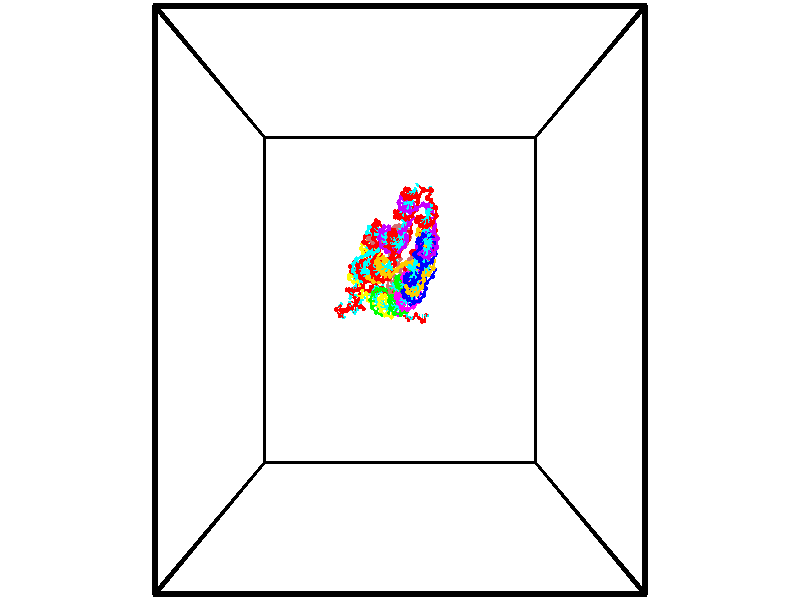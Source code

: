 // switches for output
#declare DRAW_BASES = 1; // possible values are 0, 1; only relevant for DNA ribbons
#declare DRAW_BASES_TYPE = 3; // possible values are 1, 2, 3; only relevant for DNA ribbons
#declare DRAW_FOG = 0; // set to 1 to enable fog

#include "colors.inc"

#include "transforms.inc"
background { rgb <1, 1, 1>}

#default {
   normal{
       ripples 0.25
       frequency 0.20
       turbulence 0.2
       lambda 5
   }
	finish {
		phong 0.1
		phong_size 40.
	}
}

// original window dimensions: 1024x640


// camera settings

camera {
	sky <-0, 1, 0>
	up <-0, 1, 0>
	right 1.6 * <1, 0, 0>
	location <18.5, 18.5, 82.5562>
	look_at <18.5, 18.5, 18.5>
	direction <0, 0, -64.0562>
	angle 67.0682
}


# declare cpy_camera_pos = <18.5, 18.5, 82.5562>;
# if (DRAW_FOG = 1)
fog {
	fog_type 2
	up vnormalize(cpy_camera_pos)
	color rgbt<1,1,1,0.3>
	distance 1e-5
	fog_alt 3e-3
	fog_offset 29.6
}
# end


// LIGHTS

# declare lum = 6;
global_settings {
	ambient_light rgb lum * <0.05, 0.05, 0.05>
	max_trace_level 15
}# declare cpy_direct_light_amount = 0.25;
light_source
{	1000 * <-1, -1, 1>,
	rgb lum * cpy_direct_light_amount
	parallel
}

light_source
{	1000 * <1, 1, -1>,
	rgb lum * cpy_direct_light_amount
	parallel
}

// strand 0

// nucleotide -1

// particle -1
sphere {
	<22.126263, 16.738071, -1.648528> 0.250000
	pigment { color rgbt <1,0,0,0> }
	no_shadow
}
cylinder {
	<22.278023, 16.717617, -1.279001>,  <22.369078, 16.705343, -1.057284>, 0.100000
	pigment { color rgbt <1,0,0,0> }
	no_shadow
}
cylinder {
	<22.278023, 16.717617, -1.279001>,  <22.126263, 16.738071, -1.648528>, 0.100000
	pigment { color rgbt <1,0,0,0> }
	no_shadow
}

// particle -1
sphere {
	<22.278023, 16.717617, -1.279001> 0.100000
	pigment { color rgbt <1,0,0,0> }
	no_shadow
}
sphere {
	0, 1
	scale<0.080000,0.200000,0.300000>
	matrix <-0.848551, 0.378769, 0.369454,
		-0.368807, -0.924077, 0.100310,
		0.379398, -0.051139, 0.923819,
		22.391842, 16.702276, -1.001855>
	pigment { color rgbt <0,1,1,0> }
	no_shadow
}
cylinder {
	<21.916277, 16.097795, -1.341367>,  <22.126263, 16.738071, -1.648528>, 0.130000
	pigment { color rgbt <1,0,0,0> }
	no_shadow
}

// nucleotide -1

// particle -1
sphere {
	<21.916277, 16.097795, -1.341367> 0.250000
	pigment { color rgbt <1,0,0,0> }
	no_shadow
}
cylinder {
	<21.946888, 16.423779, -1.111590>,  <21.965256, 16.619370, -0.973724>, 0.100000
	pigment { color rgbt <1,0,0,0> }
	no_shadow
}
cylinder {
	<21.946888, 16.423779, -1.111590>,  <21.916277, 16.097795, -1.341367>, 0.100000
	pigment { color rgbt <1,0,0,0> }
	no_shadow
}

// particle -1
sphere {
	<21.946888, 16.423779, -1.111590> 0.100000
	pigment { color rgbt <1,0,0,0> }
	no_shadow
}
sphere {
	0, 1
	scale<0.080000,0.200000,0.300000>
	matrix <-0.984307, -0.030125, 0.173872,
		0.159004, -0.578734, 0.799866,
		0.076530, 0.814960, 0.574442,
		21.969847, 16.668266, -0.939257>
	pigment { color rgbt <0,1,1,0> }
	no_shadow
}
cylinder {
	<21.546253, 15.967540, -0.681764>,  <21.916277, 16.097795, -1.341367>, 0.130000
	pigment { color rgbt <1,0,0,0> }
	no_shadow
}

// nucleotide -1

// particle -1
sphere {
	<21.546253, 15.967540, -0.681764> 0.250000
	pigment { color rgbt <1,0,0,0> }
	no_shadow
}
cylinder {
	<21.567635, 16.352695, -0.787584>,  <21.580463, 16.583790, -0.851076>, 0.100000
	pigment { color rgbt <1,0,0,0> }
	no_shadow
}
cylinder {
	<21.567635, 16.352695, -0.787584>,  <21.546253, 15.967540, -0.681764>, 0.100000
	pigment { color rgbt <1,0,0,0> }
	no_shadow
}

// particle -1
sphere {
	<21.567635, 16.352695, -0.787584> 0.100000
	pigment { color rgbt <1,0,0,0> }
	no_shadow
}
sphere {
	0, 1
	scale<0.080000,0.200000,0.300000>
	matrix <-0.998029, 0.060238, 0.017595,
		0.032878, 0.263088, 0.964211,
		0.053453, 0.962889, -0.264550,
		21.583670, 16.641562, -0.866949>
	pigment { color rgbt <0,1,1,0> }
	no_shadow
}
cylinder {
	<21.088285, 16.439735, -0.226443>,  <21.546253, 15.967540, -0.681764>, 0.130000
	pigment { color rgbt <1,0,0,0> }
	no_shadow
}

// nucleotide -1

// particle -1
sphere {
	<21.088285, 16.439735, -0.226443> 0.250000
	pigment { color rgbt <1,0,0,0> }
	no_shadow
}
cylinder {
	<21.140339, 16.572449, -0.600178>,  <21.171570, 16.652077, -0.824419>, 0.100000
	pigment { color rgbt <1,0,0,0> }
	no_shadow
}
cylinder {
	<21.140339, 16.572449, -0.600178>,  <21.088285, 16.439735, -0.226443>, 0.100000
	pigment { color rgbt <1,0,0,0> }
	no_shadow
}

// particle -1
sphere {
	<21.140339, 16.572449, -0.600178> 0.100000
	pigment { color rgbt <1,0,0,0> }
	no_shadow
}
sphere {
	0, 1
	scale<0.080000,0.200000,0.300000>
	matrix <-0.981319, -0.091577, -0.169194,
		-0.141700, 0.938900, 0.313668,
		0.130132, 0.331783, -0.934337,
		21.179379, 16.671984, -0.880479>
	pigment { color rgbt <0,1,1,0> }
	no_shadow
}
cylinder {
	<20.718235, 16.827198, -0.701850>,  <21.088285, 16.439735, -0.226443>, 0.130000
	pigment { color rgbt <1,0,0,0> }
	no_shadow
}

// nucleotide -1

// particle -1
sphere {
	<20.718235, 16.827198, -0.701850> 0.250000
	pigment { color rgbt <1,0,0,0> }
	no_shadow
}
cylinder {
	<20.393211, 16.609364, -0.618736>,  <20.198196, 16.478662, -0.568867>, 0.100000
	pigment { color rgbt <1,0,0,0> }
	no_shadow
}
cylinder {
	<20.393211, 16.609364, -0.618736>,  <20.718235, 16.827198, -0.701850>, 0.100000
	pigment { color rgbt <1,0,0,0> }
	no_shadow
}

// particle -1
sphere {
	<20.393211, 16.609364, -0.618736> 0.100000
	pigment { color rgbt <1,0,0,0> }
	no_shadow
}
sphere {
	0, 1
	scale<0.080000,0.200000,0.300000>
	matrix <-0.546031, 0.586442, -0.598278,
		0.203959, -0.599593, -0.773879,
		-0.812558, -0.544586, 0.207787,
		20.149445, 16.445988, -0.556400>
	pigment { color rgbt <0,1,1,0> }
	no_shadow
}
cylinder {
	<20.353298, 16.444273, -1.282200>,  <20.718235, 16.827198, -0.701850>, 0.130000
	pigment { color rgbt <1,0,0,0> }
	no_shadow
}

// nucleotide -1

// particle -1
sphere {
	<20.353298, 16.444273, -1.282200> 0.250000
	pigment { color rgbt <1,0,0,0> }
	no_shadow
}
cylinder {
	<20.062096, 16.482525, -1.010652>,  <19.887375, 16.505476, -0.847723>, 0.100000
	pigment { color rgbt <1,0,0,0> }
	no_shadow
}
cylinder {
	<20.062096, 16.482525, -1.010652>,  <20.353298, 16.444273, -1.282200>, 0.100000
	pigment { color rgbt <1,0,0,0> }
	no_shadow
}

// particle -1
sphere {
	<20.062096, 16.482525, -1.010652> 0.100000
	pigment { color rgbt <1,0,0,0> }
	no_shadow
}
sphere {
	0, 1
	scale<0.080000,0.200000,0.300000>
	matrix <-0.634361, 0.281561, -0.719937,
		-0.259990, -0.954766, -0.144314,
		-0.728005, 0.095630, 0.678870,
		19.843695, 16.511213, -0.806991>
	pigment { color rgbt <0,1,1,0> }
	no_shadow
}
cylinder {
	<19.687677, 16.163067, -1.498197>,  <20.353298, 16.444273, -1.282200>, 0.130000
	pigment { color rgbt <1,0,0,0> }
	no_shadow
}

// nucleotide -1

// particle -1
sphere {
	<19.687677, 16.163067, -1.498197> 0.250000
	pigment { color rgbt <1,0,0,0> }
	no_shadow
}
cylinder {
	<19.583008, 16.447269, -1.236906>,  <19.520206, 16.617792, -1.080132>, 0.100000
	pigment { color rgbt <1,0,0,0> }
	no_shadow
}
cylinder {
	<19.583008, 16.447269, -1.236906>,  <19.687677, 16.163067, -1.498197>, 0.100000
	pigment { color rgbt <1,0,0,0> }
	no_shadow
}

// particle -1
sphere {
	<19.583008, 16.447269, -1.236906> 0.100000
	pigment { color rgbt <1,0,0,0> }
	no_shadow
}
sphere {
	0, 1
	scale<0.080000,0.200000,0.300000>
	matrix <-0.648049, 0.372208, -0.664450,
		-0.715233, -0.597193, 0.363046,
		-0.261676, 0.710508, 0.653226,
		19.504505, 16.660421, -1.040939>
	pigment { color rgbt <0,1,1,0> }
	no_shadow
}
cylinder {
	<19.368849, 16.556993, -1.887546>,  <19.687677, 16.163067, -1.498197>, 0.130000
	pigment { color rgbt <1,0,0,0> }
	no_shadow
}

// nucleotide -1

// particle -1
sphere {
	<19.368849, 16.556993, -1.887546> 0.250000
	pigment { color rgbt <1,0,0,0> }
	no_shadow
}
cylinder {
	<19.348698, 16.787308, -1.561127>,  <19.336607, 16.925497, -1.365276>, 0.100000
	pigment { color rgbt <1,0,0,0> }
	no_shadow
}
cylinder {
	<19.348698, 16.787308, -1.561127>,  <19.368849, 16.556993, -1.887546>, 0.100000
	pigment { color rgbt <1,0,0,0> }
	no_shadow
}

// particle -1
sphere {
	<19.348698, 16.787308, -1.561127> 0.100000
	pigment { color rgbt <1,0,0,0> }
	no_shadow
}
sphere {
	0, 1
	scale<0.080000,0.200000,0.300000>
	matrix <-0.484460, 0.700428, -0.524117,
		-0.873362, -0.421745, 0.243660,
		-0.050377, 0.575787, 0.816046,
		19.333584, 16.960045, -1.316313>
	pigment { color rgbt <0,1,1,0> }
	no_shadow
}
cylinder {
	<18.650444, 16.780020, -1.610466>,  <19.368849, 16.556993, -1.887546>, 0.130000
	pigment { color rgbt <1,0,0,0> }
	no_shadow
}

// nucleotide -1

// particle -1
sphere {
	<18.650444, 16.780020, -1.610466> 0.250000
	pigment { color rgbt <1,0,0,0> }
	no_shadow
}
cylinder {
	<18.987728, 16.994133, -1.590586>,  <19.190098, 17.122601, -1.578658>, 0.100000
	pigment { color rgbt <1,0,0,0> }
	no_shadow
}
cylinder {
	<18.987728, 16.994133, -1.590586>,  <18.650444, 16.780020, -1.610466>, 0.100000
	pigment { color rgbt <1,0,0,0> }
	no_shadow
}

// particle -1
sphere {
	<18.987728, 16.994133, -1.590586> 0.100000
	pigment { color rgbt <1,0,0,0> }
	no_shadow
}
sphere {
	0, 1
	scale<0.080000,0.200000,0.300000>
	matrix <-0.394525, 0.678964, -0.619158,
		-0.365170, 0.502472, 0.783692,
		0.843208, 0.535284, 0.049700,
		19.240690, 17.154718, -1.575676>
	pigment { color rgbt <0,1,1,0> }
	no_shadow
}
cylinder {
	<18.443598, 17.526695, -1.545477>,  <18.650444, 16.780020, -1.610466>, 0.130000
	pigment { color rgbt <1,0,0,0> }
	no_shadow
}

// nucleotide -1

// particle -1
sphere {
	<18.443598, 17.526695, -1.545477> 0.250000
	pigment { color rgbt <1,0,0,0> }
	no_shadow
}
cylinder {
	<18.816639, 17.529808, -1.689803>,  <19.040464, 17.531675, -1.776399>, 0.100000
	pigment { color rgbt <1,0,0,0> }
	no_shadow
}
cylinder {
	<18.816639, 17.529808, -1.689803>,  <18.443598, 17.526695, -1.545477>, 0.100000
	pigment { color rgbt <1,0,0,0> }
	no_shadow
}

// particle -1
sphere {
	<18.816639, 17.529808, -1.689803> 0.100000
	pigment { color rgbt <1,0,0,0> }
	no_shadow
}
sphere {
	0, 1
	scale<0.080000,0.200000,0.300000>
	matrix <-0.245017, 0.747710, -0.617168,
		0.264982, 0.663980, 0.699225,
		0.932604, 0.007784, -0.360816,
		19.096420, 17.532143, -1.798048>
	pigment { color rgbt <0,1,1,0> }
	no_shadow
}
cylinder {
	<18.824057, 18.166044, -1.420905>,  <18.443598, 17.526695, -1.545477>, 0.130000
	pigment { color rgbt <1,0,0,0> }
	no_shadow
}

// nucleotide -1

// particle -1
sphere {
	<18.824057, 18.166044, -1.420905> 0.250000
	pigment { color rgbt <1,0,0,0> }
	no_shadow
}
cylinder {
	<18.986694, 18.032238, -1.760972>,  <19.084276, 17.951954, -1.965012>, 0.100000
	pigment { color rgbt <1,0,0,0> }
	no_shadow
}
cylinder {
	<18.986694, 18.032238, -1.760972>,  <18.824057, 18.166044, -1.420905>, 0.100000
	pigment { color rgbt <1,0,0,0> }
	no_shadow
}

// particle -1
sphere {
	<18.986694, 18.032238, -1.760972> 0.100000
	pigment { color rgbt <1,0,0,0> }
	no_shadow
}
sphere {
	0, 1
	scale<0.080000,0.200000,0.300000>
	matrix <-0.266975, 0.846437, -0.460727,
		0.873731, 0.414302, 0.254849,
		0.406593, -0.334513, -0.850166,
		19.108673, 17.931885, -2.016021>
	pigment { color rgbt <0,1,1,0> }
	no_shadow
}
cylinder {
	<19.234339, 18.667055, -1.682460>,  <18.824057, 18.166044, -1.420905>, 0.130000
	pigment { color rgbt <1,0,0,0> }
	no_shadow
}

// nucleotide -1

// particle -1
sphere {
	<19.234339, 18.667055, -1.682460> 0.250000
	pigment { color rgbt <1,0,0,0> }
	no_shadow
}
cylinder {
	<19.140743, 18.424870, -1.986740>,  <19.084587, 18.279558, -2.169307>, 0.100000
	pigment { color rgbt <1,0,0,0> }
	no_shadow
}
cylinder {
	<19.140743, 18.424870, -1.986740>,  <19.234339, 18.667055, -1.682460>, 0.100000
	pigment { color rgbt <1,0,0,0> }
	no_shadow
}

// particle -1
sphere {
	<19.140743, 18.424870, -1.986740> 0.100000
	pigment { color rgbt <1,0,0,0> }
	no_shadow
}
sphere {
	0, 1
	scale<0.080000,0.200000,0.300000>
	matrix <-0.164535, 0.795792, -0.582788,
		0.958216, -0.011203, -0.285825,
		-0.233986, -0.605466, -0.760698,
		19.070547, 18.243229, -2.214949>
	pigment { color rgbt <0,1,1,0> }
	no_shadow
}
cylinder {
	<19.667564, 18.855602, -2.238952>,  <19.234339, 18.667055, -1.682460>, 0.130000
	pigment { color rgbt <1,0,0,0> }
	no_shadow
}

// nucleotide -1

// particle -1
sphere {
	<19.667564, 18.855602, -2.238952> 0.250000
	pigment { color rgbt <1,0,0,0> }
	no_shadow
}
cylinder {
	<19.302883, 18.731026, -2.346136>,  <19.084074, 18.656281, -2.410446>, 0.100000
	pigment { color rgbt <1,0,0,0> }
	no_shadow
}
cylinder {
	<19.302883, 18.731026, -2.346136>,  <19.667564, 18.855602, -2.238952>, 0.100000
	pigment { color rgbt <1,0,0,0> }
	no_shadow
}

// particle -1
sphere {
	<19.302883, 18.731026, -2.346136> 0.100000
	pigment { color rgbt <1,0,0,0> }
	no_shadow
}
sphere {
	0, 1
	scale<0.080000,0.200000,0.300000>
	matrix <-0.085077, 0.781183, -0.618479,
		0.401943, -0.541072, -0.738703,
		-0.911703, -0.311440, -0.267958,
		19.029371, 18.637594, -2.426523>
	pigment { color rgbt <0,1,1,0> }
	no_shadow
}
cylinder {
	<19.156332, 19.509857, -1.945309>,  <19.667564, 18.855602, -2.238952>, 0.130000
	pigment { color rgbt <1,0,0,0> }
	no_shadow
}

// nucleotide -1

// particle -1
sphere {
	<19.156332, 19.509857, -1.945309> 0.250000
	pigment { color rgbt <1,0,0,0> }
	no_shadow
}
cylinder {
	<19.008564, 19.336338, -1.616590>,  <18.919903, 19.232225, -1.419360>, 0.100000
	pigment { color rgbt <1,0,0,0> }
	no_shadow
}
cylinder {
	<19.008564, 19.336338, -1.616590>,  <19.156332, 19.509857, -1.945309>, 0.100000
	pigment { color rgbt <1,0,0,0> }
	no_shadow
}

// particle -1
sphere {
	<19.008564, 19.336338, -1.616590> 0.100000
	pigment { color rgbt <1,0,0,0> }
	no_shadow
}
sphere {
	0, 1
	scale<0.080000,0.200000,0.300000>
	matrix <-0.804688, 0.591638, -0.049422,
		-0.464766, -0.679546, -0.567636,
		-0.369420, -0.433800, 0.821795,
		18.897738, 19.206198, -1.370052>
	pigment { color rgbt <0,1,1,0> }
	no_shadow
}
cylinder {
	<18.521980, 19.290716, -2.132962>,  <19.156332, 19.509857, -1.945309>, 0.130000
	pigment { color rgbt <1,0,0,0> }
	no_shadow
}

// nucleotide -1

// particle -1
sphere {
	<18.521980, 19.290716, -2.132962> 0.250000
	pigment { color rgbt <1,0,0,0> }
	no_shadow
}
cylinder {
	<18.582291, 19.394276, -1.751336>,  <18.618477, 19.456411, -1.522360>, 0.100000
	pigment { color rgbt <1,0,0,0> }
	no_shadow
}
cylinder {
	<18.582291, 19.394276, -1.751336>,  <18.521980, 19.290716, -2.132962>, 0.100000
	pigment { color rgbt <1,0,0,0> }
	no_shadow
}

// particle -1
sphere {
	<18.582291, 19.394276, -1.751336> 0.100000
	pigment { color rgbt <1,0,0,0> }
	no_shadow
}
sphere {
	0, 1
	scale<0.080000,0.200000,0.300000>
	matrix <-0.690181, 0.718519, -0.085907,
		-0.707755, -0.645525, 0.287020,
		0.150775, 0.258897, 0.954065,
		18.627523, 19.471945, -1.465116>
	pigment { color rgbt <0,1,1,0> }
	no_shadow
}
cylinder {
	<17.889828, 19.319109, -1.973256>,  <18.521980, 19.290716, -2.132962>, 0.130000
	pigment { color rgbt <1,0,0,0> }
	no_shadow
}

// nucleotide -1

// particle -1
sphere {
	<17.889828, 19.319109, -1.973256> 0.250000
	pigment { color rgbt <1,0,0,0> }
	no_shadow
}
cylinder {
	<18.059864, 19.531960, -1.680370>,  <18.161886, 19.659670, -1.504639>, 0.100000
	pigment { color rgbt <1,0,0,0> }
	no_shadow
}
cylinder {
	<18.059864, 19.531960, -1.680370>,  <17.889828, 19.319109, -1.973256>, 0.100000
	pigment { color rgbt <1,0,0,0> }
	no_shadow
}

// particle -1
sphere {
	<18.059864, 19.531960, -1.680370> 0.100000
	pigment { color rgbt <1,0,0,0> }
	no_shadow
}
sphere {
	0, 1
	scale<0.080000,0.200000,0.300000>
	matrix <-0.715503, 0.693013, -0.088247,
		-0.554393, -0.486389, 0.675332,
		0.425092, 0.532126, 0.732215,
		18.187391, 19.691597, -1.460706>
	pigment { color rgbt <0,1,1,0> }
	no_shadow
}
cylinder {
	<17.410879, 19.555609, -1.492189>,  <17.889828, 19.319109, -1.973256>, 0.130000
	pigment { color rgbt <1,0,0,0> }
	no_shadow
}

// nucleotide -1

// particle -1
sphere {
	<17.410879, 19.555609, -1.492189> 0.250000
	pigment { color rgbt <1,0,0,0> }
	no_shadow
}
cylinder {
	<17.702835, 19.828671, -1.506306>,  <17.878008, 19.992508, -1.514777>, 0.100000
	pigment { color rgbt <1,0,0,0> }
	no_shadow
}
cylinder {
	<17.702835, 19.828671, -1.506306>,  <17.410879, 19.555609, -1.492189>, 0.100000
	pigment { color rgbt <1,0,0,0> }
	no_shadow
}

// particle -1
sphere {
	<17.702835, 19.828671, -1.506306> 0.100000
	pigment { color rgbt <1,0,0,0> }
	no_shadow
}
sphere {
	0, 1
	scale<0.080000,0.200000,0.300000>
	matrix <-0.683504, 0.728160, -0.051045,
		-0.009148, 0.061380, 0.998072,
		0.729890, 0.682653, -0.035292,
		17.921803, 20.033466, -1.516894>
	pigment { color rgbt <0,1,1,0> }
	no_shadow
}
cylinder {
	<17.572201, 19.962791, -0.841805>,  <17.410879, 19.555609, -1.492189>, 0.130000
	pigment { color rgbt <1,0,0,0> }
	no_shadow
}

// nucleotide -1

// particle -1
sphere {
	<17.572201, 19.962791, -0.841805> 0.250000
	pigment { color rgbt <1,0,0,0> }
	no_shadow
}
cylinder {
	<17.599178, 20.198936, -1.163531>,  <17.615366, 20.340624, -1.356567>, 0.100000
	pigment { color rgbt <1,0,0,0> }
	no_shadow
}
cylinder {
	<17.599178, 20.198936, -1.163531>,  <17.572201, 19.962791, -0.841805>, 0.100000
	pigment { color rgbt <1,0,0,0> }
	no_shadow
}

// particle -1
sphere {
	<17.599178, 20.198936, -1.163531> 0.100000
	pigment { color rgbt <1,0,0,0> }
	no_shadow
}
sphere {
	0, 1
	scale<0.080000,0.200000,0.300000>
	matrix <-0.785220, 0.528754, 0.322257,
		0.615533, 0.609829, 0.499227,
		0.067446, 0.590363, -0.804316,
		17.619411, 20.376045, -1.404826>
	pigment { color rgbt <0,1,1,0> }
	no_shadow
}
cylinder {
	<17.339048, 19.297989, -0.827288>,  <17.572201, 19.962791, -0.841805>, 0.130000
	pigment { color rgbt <1,0,0,0> }
	no_shadow
}

// nucleotide -1

// particle -1
sphere {
	<17.339048, 19.297989, -0.827288> 0.250000
	pigment { color rgbt <1,0,0,0> }
	no_shadow
}
cylinder {
	<17.702774, 19.385948, -0.685986>,  <17.921009, 19.438725, -0.601205>, 0.100000
	pigment { color rgbt <1,0,0,0> }
	no_shadow
}
cylinder {
	<17.702774, 19.385948, -0.685986>,  <17.339048, 19.297989, -0.827288>, 0.100000
	pigment { color rgbt <1,0,0,0> }
	no_shadow
}

// particle -1
sphere {
	<17.702774, 19.385948, -0.685986> 0.100000
	pigment { color rgbt <1,0,0,0> }
	no_shadow
}
sphere {
	0, 1
	scale<0.080000,0.200000,0.300000>
	matrix <-0.338868, -0.101331, 0.935361,
		0.241481, -0.970245, -0.017625,
		0.909316, 0.219900, 0.353254,
		17.975569, 19.451918, -0.580010>
	pigment { color rgbt <0,1,1,0> }
	no_shadow
}
cylinder {
	<17.518480, 18.798544, -0.218952>,  <17.339048, 19.297989, -0.827288>, 0.130000
	pigment { color rgbt <1,0,0,0> }
	no_shadow
}

// nucleotide -1

// particle -1
sphere {
	<17.518480, 18.798544, -0.218952> 0.250000
	pigment { color rgbt <1,0,0,0> }
	no_shadow
}
cylinder {
	<17.718380, 19.130756, -0.120588>,  <17.838320, 19.330084, -0.061569>, 0.100000
	pigment { color rgbt <1,0,0,0> }
	no_shadow
}
cylinder {
	<17.718380, 19.130756, -0.120588>,  <17.518480, 18.798544, -0.218952>, 0.100000
	pigment { color rgbt <1,0,0,0> }
	no_shadow
}

// particle -1
sphere {
	<17.718380, 19.130756, -0.120588> 0.100000
	pigment { color rgbt <1,0,0,0> }
	no_shadow
}
sphere {
	0, 1
	scale<0.080000,0.200000,0.300000>
	matrix <-0.062005, -0.248875, 0.966549,
		0.863948, -0.498279, -0.072878,
		0.499749, 0.830529, 0.245912,
		17.868305, 19.379915, -0.046814>
	pigment { color rgbt <0,1,1,0> }
	no_shadow
}
cylinder {
	<18.108521, 18.573896, 0.134366>,  <17.518480, 18.798544, -0.218952>, 0.130000
	pigment { color rgbt <1,0,0,0> }
	no_shadow
}

// nucleotide -1

// particle -1
sphere {
	<18.108521, 18.573896, 0.134366> 0.250000
	pigment { color rgbt <1,0,0,0> }
	no_shadow
}
cylinder {
	<18.036839, 18.950741, 0.247726>,  <17.993830, 19.176847, 0.315742>, 0.100000
	pigment { color rgbt <1,0,0,0> }
	no_shadow
}
cylinder {
	<18.036839, 18.950741, 0.247726>,  <18.108521, 18.573896, 0.134366>, 0.100000
	pigment { color rgbt <1,0,0,0> }
	no_shadow
}

// particle -1
sphere {
	<18.036839, 18.950741, 0.247726> 0.100000
	pigment { color rgbt <1,0,0,0> }
	no_shadow
}
sphere {
	0, 1
	scale<0.080000,0.200000,0.300000>
	matrix <0.205706, -0.245813, 0.947238,
		0.962066, 0.228046, -0.149747,
		-0.179204, 0.942110, 0.283399,
		17.983078, 19.233374, 0.332746>
	pigment { color rgbt <0,1,1,0> }
	no_shadow
}
cylinder {
	<18.633545, 18.892561, 0.602534>,  <18.108521, 18.573896, 0.134366>, 0.130000
	pigment { color rgbt <1,0,0,0> }
	no_shadow
}

// nucleotide -1

// particle -1
sphere {
	<18.633545, 18.892561, 0.602534> 0.250000
	pigment { color rgbt <1,0,0,0> }
	no_shadow
}
cylinder {
	<18.310165, 19.121513, 0.657370>,  <18.116138, 19.258884, 0.690271>, 0.100000
	pigment { color rgbt <1,0,0,0> }
	no_shadow
}
cylinder {
	<18.310165, 19.121513, 0.657370>,  <18.633545, 18.892561, 0.602534>, 0.100000
	pigment { color rgbt <1,0,0,0> }
	no_shadow
}

// particle -1
sphere {
	<18.310165, 19.121513, 0.657370> 0.100000
	pigment { color rgbt <1,0,0,0> }
	no_shadow
}
sphere {
	0, 1
	scale<0.080000,0.200000,0.300000>
	matrix <0.180618, 0.019591, 0.983358,
		0.560170, 0.819754, -0.119221,
		-0.808447, 0.572381, 0.137088,
		18.067631, 19.293228, 0.698496>
	pigment { color rgbt <0,1,1,0> }
	no_shadow
}
cylinder {
	<18.764627, 19.545378, 0.956502>,  <18.633545, 18.892561, 0.602534>, 0.130000
	pigment { color rgbt <1,0,0,0> }
	no_shadow
}

// nucleotide -1

// particle -1
sphere {
	<18.764627, 19.545378, 0.956502> 0.250000
	pigment { color rgbt <1,0,0,0> }
	no_shadow
}
cylinder {
	<18.400677, 19.398575, 1.033891>,  <18.182306, 19.310493, 1.080325>, 0.100000
	pigment { color rgbt <1,0,0,0> }
	no_shadow
}
cylinder {
	<18.400677, 19.398575, 1.033891>,  <18.764627, 19.545378, 0.956502>, 0.100000
	pigment { color rgbt <1,0,0,0> }
	no_shadow
}

// particle -1
sphere {
	<18.400677, 19.398575, 1.033891> 0.100000
	pigment { color rgbt <1,0,0,0> }
	no_shadow
}
sphere {
	0, 1
	scale<0.080000,0.200000,0.300000>
	matrix <0.184481, 0.059796, 0.981015,
		-0.371611, 0.928293, 0.013300,
		-0.909875, -0.367009, 0.193473,
		18.127714, 19.288471, 1.091933>
	pigment { color rgbt <0,1,1,0> }
	no_shadow
}
cylinder {
	<18.377460, 19.960871, 1.447712>,  <18.764627, 19.545378, 0.956502>, 0.130000
	pigment { color rgbt <1,0,0,0> }
	no_shadow
}

// nucleotide -1

// particle -1
sphere {
	<18.377460, 19.960871, 1.447712> 0.250000
	pigment { color rgbt <1,0,0,0> }
	no_shadow
}
cylinder {
	<18.237755, 19.587097, 1.475567>,  <18.153931, 19.362833, 1.492280>, 0.100000
	pigment { color rgbt <1,0,0,0> }
	no_shadow
}
cylinder {
	<18.237755, 19.587097, 1.475567>,  <18.377460, 19.960871, 1.447712>, 0.100000
	pigment { color rgbt <1,0,0,0> }
	no_shadow
}

// particle -1
sphere {
	<18.237755, 19.587097, 1.475567> 0.100000
	pigment { color rgbt <1,0,0,0> }
	no_shadow
}
sphere {
	0, 1
	scale<0.080000,0.200000,0.300000>
	matrix <0.235737, -0.015699, 0.971690,
		-0.906886, 0.355793, 0.225763,
		-0.349265, -0.934433, 0.069636,
		18.132975, 19.306767, 1.496458>
	pigment { color rgbt <0,1,1,0> }
	no_shadow
}
cylinder {
	<17.785013, 19.893684, 1.959873>,  <18.377460, 19.960871, 1.447712>, 0.130000
	pigment { color rgbt <1,0,0,0> }
	no_shadow
}

// nucleotide -1

// particle -1
sphere {
	<17.785013, 19.893684, 1.959873> 0.250000
	pigment { color rgbt <1,0,0,0> }
	no_shadow
}
cylinder {
	<18.031002, 19.579266, 1.934763>,  <18.178595, 19.390614, 1.919697>, 0.100000
	pigment { color rgbt <1,0,0,0> }
	no_shadow
}
cylinder {
	<18.031002, 19.579266, 1.934763>,  <17.785013, 19.893684, 1.959873>, 0.100000
	pigment { color rgbt <1,0,0,0> }
	no_shadow
}

// particle -1
sphere {
	<18.031002, 19.579266, 1.934763> 0.100000
	pigment { color rgbt <1,0,0,0> }
	no_shadow
}
sphere {
	0, 1
	scale<0.080000,0.200000,0.300000>
	matrix <0.307963, 0.166124, 0.936783,
		-0.725927, -0.595426, 0.344235,
		0.614971, -0.786047, -0.062776,
		18.215494, 19.343451, 1.915930>
	pigment { color rgbt <0,1,1,0> }
	no_shadow
}
cylinder {
	<17.589729, 19.308498, 2.447810>,  <17.785013, 19.893684, 1.959873>, 0.130000
	pigment { color rgbt <1,0,0,0> }
	no_shadow
}

// nucleotide -1

// particle -1
sphere {
	<17.589729, 19.308498, 2.447810> 0.250000
	pigment { color rgbt <1,0,0,0> }
	no_shadow
}
cylinder {
	<17.981094, 19.276527, 2.371575>,  <18.215914, 19.257345, 2.325834>, 0.100000
	pigment { color rgbt <1,0,0,0> }
	no_shadow
}
cylinder {
	<17.981094, 19.276527, 2.371575>,  <17.589729, 19.308498, 2.447810>, 0.100000
	pigment { color rgbt <1,0,0,0> }
	no_shadow
}

// particle -1
sphere {
	<17.981094, 19.276527, 2.371575> 0.100000
	pigment { color rgbt <1,0,0,0> }
	no_shadow
}
sphere {
	0, 1
	scale<0.080000,0.200000,0.300000>
	matrix <0.193370, 0.028578, 0.980710,
		-0.072941, -0.996391, 0.043417,
		0.978411, -0.079930, -0.190588,
		18.274618, 19.252548, 2.314398>
	pigment { color rgbt <0,1,1,0> }
	no_shadow
}
cylinder {
	<17.901545, 18.789656, 2.848210>,  <17.589729, 19.308498, 2.447810>, 0.130000
	pigment { color rgbt <1,0,0,0> }
	no_shadow
}

// nucleotide -1

// particle -1
sphere {
	<17.901545, 18.789656, 2.848210> 0.250000
	pigment { color rgbt <1,0,0,0> }
	no_shadow
}
cylinder {
	<18.185787, 19.054916, 2.754172>,  <18.356333, 19.214073, 2.697749>, 0.100000
	pigment { color rgbt <1,0,0,0> }
	no_shadow
}
cylinder {
	<18.185787, 19.054916, 2.754172>,  <17.901545, 18.789656, 2.848210>, 0.100000
	pigment { color rgbt <1,0,0,0> }
	no_shadow
}

// particle -1
sphere {
	<18.185787, 19.054916, 2.754172> 0.100000
	pigment { color rgbt <1,0,0,0> }
	no_shadow
}
sphere {
	0, 1
	scale<0.080000,0.200000,0.300000>
	matrix <0.062659, 0.273162, 0.959925,
		0.700795, -0.696859, 0.152558,
		0.710606, 0.663152, -0.235095,
		18.398970, 19.253862, 2.683643>
	pigment { color rgbt <0,1,1,0> }
	no_shadow
}
cylinder {
	<18.347651, 18.667809, 3.319690>,  <17.901545, 18.789656, 2.848210>, 0.130000
	pigment { color rgbt <1,0,0,0> }
	no_shadow
}

// nucleotide -1

// particle -1
sphere {
	<18.347651, 18.667809, 3.319690> 0.250000
	pigment { color rgbt <1,0,0,0> }
	no_shadow
}
cylinder {
	<18.342640, 19.059196, 3.237285>,  <18.339634, 19.294029, 3.187842>, 0.100000
	pigment { color rgbt <1,0,0,0> }
	no_shadow
}
cylinder {
	<18.342640, 19.059196, 3.237285>,  <18.347651, 18.667809, 3.319690>, 0.100000
	pigment { color rgbt <1,0,0,0> }
	no_shadow
}

// particle -1
sphere {
	<18.342640, 19.059196, 3.237285> 0.100000
	pigment { color rgbt <1,0,0,0> }
	no_shadow
}
sphere {
	0, 1
	scale<0.080000,0.200000,0.300000>
	matrix <0.065062, 0.206389, 0.976304,
		0.997802, -0.001175, -0.066246,
		-0.012525, 0.978469, -0.206012,
		18.338882, 19.352737, 3.175481>
	pigment { color rgbt <0,1,1,0> }
	no_shadow
}
cylinder {
	<18.987986, 18.969927, 3.608402>,  <18.347651, 18.667809, 3.319690>, 0.130000
	pigment { color rgbt <1,0,0,0> }
	no_shadow
}

// nucleotide -1

// particle -1
sphere {
	<18.987986, 18.969927, 3.608402> 0.250000
	pigment { color rgbt <1,0,0,0> }
	no_shadow
}
cylinder {
	<18.673645, 19.211170, 3.553709>,  <18.485041, 19.355915, 3.520893>, 0.100000
	pigment { color rgbt <1,0,0,0> }
	no_shadow
}
cylinder {
	<18.673645, 19.211170, 3.553709>,  <18.987986, 18.969927, 3.608402>, 0.100000
	pigment { color rgbt <1,0,0,0> }
	no_shadow
}

// particle -1
sphere {
	<18.673645, 19.211170, 3.553709> 0.100000
	pigment { color rgbt <1,0,0,0> }
	no_shadow
}
sphere {
	0, 1
	scale<0.080000,0.200000,0.300000>
	matrix <-0.001403, 0.219362, 0.975643,
		0.618411, 0.766904, -0.171540,
		-0.785854, 0.603107, -0.136732,
		18.437889, 19.392103, 3.512689>
	pigment { color rgbt <0,1,1,0> }
	no_shadow
}
cylinder {
	<19.260315, 19.599161, 3.688311>,  <18.987986, 18.969927, 3.608402>, 0.130000
	pigment { color rgbt <1,0,0,0> }
	no_shadow
}

// nucleotide -1

// particle -1
sphere {
	<19.260315, 19.599161, 3.688311> 0.250000
	pigment { color rgbt <1,0,0,0> }
	no_shadow
}
cylinder {
	<18.868336, 19.590698, 3.767562>,  <18.633148, 19.585621, 3.815113>, 0.100000
	pigment { color rgbt <1,0,0,0> }
	no_shadow
}
cylinder {
	<18.868336, 19.590698, 3.767562>,  <19.260315, 19.599161, 3.688311>, 0.100000
	pigment { color rgbt <1,0,0,0> }
	no_shadow
}

// particle -1
sphere {
	<18.868336, 19.590698, 3.767562> 0.100000
	pigment { color rgbt <1,0,0,0> }
	no_shadow
}
sphere {
	0, 1
	scale<0.080000,0.200000,0.300000>
	matrix <0.186043, 0.258887, 0.947821,
		-0.071344, 0.965676, -0.249760,
		-0.979948, -0.021156, 0.198127,
		18.574352, 19.584352, 3.827000>
	pigment { color rgbt <0,1,1,0> }
	no_shadow
}
cylinder {
	<18.984011, 20.244944, 3.886248>,  <19.260315, 19.599161, 3.688311>, 0.130000
	pigment { color rgbt <1,0,0,0> }
	no_shadow
}

// nucleotide -1

// particle -1
sphere {
	<18.984011, 20.244944, 3.886248> 0.250000
	pigment { color rgbt <1,0,0,0> }
	no_shadow
}
cylinder {
	<18.752701, 19.971779, 4.064789>,  <18.613914, 19.807880, 4.171914>, 0.100000
	pigment { color rgbt <1,0,0,0> }
	no_shadow
}
cylinder {
	<18.752701, 19.971779, 4.064789>,  <18.984011, 20.244944, 3.886248>, 0.100000
	pigment { color rgbt <1,0,0,0> }
	no_shadow
}

// particle -1
sphere {
	<18.752701, 19.971779, 4.064789> 0.100000
	pigment { color rgbt <1,0,0,0> }
	no_shadow
}
sphere {
	0, 1
	scale<0.080000,0.200000,0.300000>
	matrix <0.120497, 0.469614, 0.874610,
		-0.806894, 0.559550, -0.189278,
		-0.578276, -0.682911, 0.446353,
		18.579218, 19.766905, 4.198695>
	pigment { color rgbt <0,1,1,0> }
	no_shadow
}
cylinder {
	<18.392963, 20.647844, 4.131558>,  <18.984011, 20.244944, 3.886248>, 0.130000
	pigment { color rgbt <1,0,0,0> }
	no_shadow
}

// nucleotide -1

// particle -1
sphere {
	<18.392963, 20.647844, 4.131558> 0.250000
	pigment { color rgbt <1,0,0,0> }
	no_shadow
}
cylinder {
	<18.508812, 20.323643, 4.335207>,  <18.578321, 20.129122, 4.457396>, 0.100000
	pigment { color rgbt <1,0,0,0> }
	no_shadow
}
cylinder {
	<18.508812, 20.323643, 4.335207>,  <18.392963, 20.647844, 4.131558>, 0.100000
	pigment { color rgbt <1,0,0,0> }
	no_shadow
}

// particle -1
sphere {
	<18.508812, 20.323643, 4.335207> 0.100000
	pigment { color rgbt <1,0,0,0> }
	no_shadow
}
sphere {
	0, 1
	scale<0.080000,0.200000,0.300000>
	matrix <0.253113, 0.577837, 0.775911,
		-0.923068, -0.095854, 0.372502,
		0.289620, -0.810503, 0.509121,
		18.595697, 20.080492, 4.487943>
	pigment { color rgbt <0,1,1,0> }
	no_shadow
}
cylinder {
	<18.209810, 20.820501, 4.789331>,  <18.392963, 20.647844, 4.131558>, 0.130000
	pigment { color rgbt <1,0,0,0> }
	no_shadow
}

// nucleotide -1

// particle -1
sphere {
	<18.209810, 20.820501, 4.789331> 0.250000
	pigment { color rgbt <1,0,0,0> }
	no_shadow
}
cylinder {
	<18.506470, 20.552193, 4.791248>,  <18.684465, 20.391209, 4.792399>, 0.100000
	pigment { color rgbt <1,0,0,0> }
	no_shadow
}
cylinder {
	<18.506470, 20.552193, 4.791248>,  <18.209810, 20.820501, 4.789331>, 0.100000
	pigment { color rgbt <1,0,0,0> }
	no_shadow
}

// particle -1
sphere {
	<18.506470, 20.552193, 4.791248> 0.100000
	pigment { color rgbt <1,0,0,0> }
	no_shadow
}
sphere {
	0, 1
	scale<0.080000,0.200000,0.300000>
	matrix <0.409829, 0.458771, 0.788397,
		-0.531032, -0.582750, 0.615149,
		0.741650, -0.670770, 0.004794,
		18.728964, 20.350962, 4.792686>
	pigment { color rgbt <0,1,1,0> }
	no_shadow
}
cylinder {
	<18.272026, 20.312456, 5.350606>,  <18.209810, 20.820501, 4.789331>, 0.130000
	pigment { color rgbt <1,0,0,0> }
	no_shadow
}

// nucleotide -1

// particle -1
sphere {
	<18.272026, 20.312456, 5.350606> 0.250000
	pigment { color rgbt <1,0,0,0> }
	no_shadow
}
cylinder {
	<18.629128, 20.427773, 5.212111>,  <18.843388, 20.496962, 5.129013>, 0.100000
	pigment { color rgbt <1,0,0,0> }
	no_shadow
}
cylinder {
	<18.629128, 20.427773, 5.212111>,  <18.272026, 20.312456, 5.350606>, 0.100000
	pigment { color rgbt <1,0,0,0> }
	no_shadow
}

// particle -1
sphere {
	<18.629128, 20.427773, 5.212111> 0.100000
	pigment { color rgbt <1,0,0,0> }
	no_shadow
}
sphere {
	0, 1
	scale<0.080000,0.200000,0.300000>
	matrix <0.240903, 0.343972, 0.907551,
		0.380738, -0.893628, 0.237630,
		0.892751, 0.288294, -0.346241,
		18.896954, 20.514259, 5.108239>
	pigment { color rgbt <0,1,1,0> }
	no_shadow
}
cylinder {
	<18.810402, 20.104534, 5.739144>,  <18.272026, 20.312456, 5.350606>, 0.130000
	pigment { color rgbt <1,0,0,0> }
	no_shadow
}

// nucleotide -1

// particle -1
sphere {
	<18.810402, 20.104534, 5.739144> 0.250000
	pigment { color rgbt <1,0,0,0> }
	no_shadow
}
cylinder {
	<18.948662, 20.437199, 5.565310>,  <19.031618, 20.636797, 5.461009>, 0.100000
	pigment { color rgbt <1,0,0,0> }
	no_shadow
}
cylinder {
	<18.948662, 20.437199, 5.565310>,  <18.810402, 20.104534, 5.739144>, 0.100000
	pigment { color rgbt <1,0,0,0> }
	no_shadow
}

// particle -1
sphere {
	<18.948662, 20.437199, 5.565310> 0.100000
	pigment { color rgbt <1,0,0,0> }
	no_shadow
}
sphere {
	0, 1
	scale<0.080000,0.200000,0.300000>
	matrix <0.360449, 0.309926, 0.879785,
		0.866373, -0.460745, -0.192645,
		0.345651, 0.831661, -0.434587,
		19.052357, 20.686697, 5.434934>
	pigment { color rgbt <0,1,1,0> }
	no_shadow
}
cylinder {
	<19.595753, 20.153959, 5.762558>,  <18.810402, 20.104534, 5.739144>, 0.130000
	pigment { color rgbt <1,0,0,0> }
	no_shadow
}

// nucleotide -1

// particle -1
sphere {
	<19.595753, 20.153959, 5.762558> 0.250000
	pigment { color rgbt <1,0,0,0> }
	no_shadow
}
cylinder {
	<19.442116, 20.523266, 5.759560>,  <19.349934, 20.744850, 5.757761>, 0.100000
	pigment { color rgbt <1,0,0,0> }
	no_shadow
}
cylinder {
	<19.442116, 20.523266, 5.759560>,  <19.595753, 20.153959, 5.762558>, 0.100000
	pigment { color rgbt <1,0,0,0> }
	no_shadow
}

// particle -1
sphere {
	<19.442116, 20.523266, 5.759560> 0.100000
	pigment { color rgbt <1,0,0,0> }
	no_shadow
}
sphere {
	0, 1
	scale<0.080000,0.200000,0.300000>
	matrix <0.497350, 0.213731, 0.840811,
		0.777893, 0.319220, -0.541278,
		-0.384091, 0.923265, -0.007496,
		19.326889, 20.800245, 5.757311>
	pigment { color rgbt <0,1,1,0> }
	no_shadow
}
cylinder {
	<20.142941, 20.628885, 5.895917>,  <19.595753, 20.153959, 5.762558>, 0.130000
	pigment { color rgbt <1,0,0,0> }
	no_shadow
}

// nucleotide -1

// particle -1
sphere {
	<20.142941, 20.628885, 5.895917> 0.250000
	pigment { color rgbt <1,0,0,0> }
	no_shadow
}
cylinder {
	<19.808243, 20.828228, 5.986694>,  <19.607424, 20.947834, 6.041161>, 0.100000
	pigment { color rgbt <1,0,0,0> }
	no_shadow
}
cylinder {
	<19.808243, 20.828228, 5.986694>,  <20.142941, 20.628885, 5.895917>, 0.100000
	pigment { color rgbt <1,0,0,0> }
	no_shadow
}

// particle -1
sphere {
	<19.808243, 20.828228, 5.986694> 0.100000
	pigment { color rgbt <1,0,0,0> }
	no_shadow
}
sphere {
	0, 1
	scale<0.080000,0.200000,0.300000>
	matrix <0.402059, 0.277753, 0.872469,
		0.371765, 0.821277, -0.432776,
		-0.836743, 0.498355, 0.226943,
		19.557220, 20.977734, 6.054777>
	pigment { color rgbt <0,1,1,0> }
	no_shadow
}
cylinder {
	<20.361906, 21.259048, 6.060217>,  <20.142941, 20.628885, 5.895917>, 0.130000
	pigment { color rgbt <1,0,0,0> }
	no_shadow
}

// nucleotide -1

// particle -1
sphere {
	<20.361906, 21.259048, 6.060217> 0.250000
	pigment { color rgbt <1,0,0,0> }
	no_shadow
}
cylinder {
	<20.005875, 21.247723, 6.242189>,  <19.792255, 21.240927, 6.351373>, 0.100000
	pigment { color rgbt <1,0,0,0> }
	no_shadow
}
cylinder {
	<20.005875, 21.247723, 6.242189>,  <20.361906, 21.259048, 6.060217>, 0.100000
	pigment { color rgbt <1,0,0,0> }
	no_shadow
}

// particle -1
sphere {
	<20.005875, 21.247723, 6.242189> 0.100000
	pigment { color rgbt <1,0,0,0> }
	no_shadow
}
sphere {
	0, 1
	scale<0.080000,0.200000,0.300000>
	matrix <0.436919, 0.231369, 0.869236,
		-0.129869, 0.972454, -0.193565,
		-0.890076, -0.028315, 0.454931,
		19.738852, 21.239227, 6.378669>
	pigment { color rgbt <0,1,1,0> }
	no_shadow
}
cylinder {
	<20.260885, 21.936819, 6.383028>,  <20.361906, 21.259048, 6.060217>, 0.130000
	pigment { color rgbt <1,0,0,0> }
	no_shadow
}

// nucleotide -1

// particle -1
sphere {
	<20.260885, 21.936819, 6.383028> 0.250000
	pigment { color rgbt <1,0,0,0> }
	no_shadow
}
cylinder {
	<19.995140, 21.711941, 6.580029>,  <19.835693, 21.577015, 6.698229>, 0.100000
	pigment { color rgbt <1,0,0,0> }
	no_shadow
}
cylinder {
	<19.995140, 21.711941, 6.580029>,  <20.260885, 21.936819, 6.383028>, 0.100000
	pigment { color rgbt <1,0,0,0> }
	no_shadow
}

// particle -1
sphere {
	<19.995140, 21.711941, 6.580029> 0.100000
	pigment { color rgbt <1,0,0,0> }
	no_shadow
}
sphere {
	0, 1
	scale<0.080000,0.200000,0.300000>
	matrix <0.227837, 0.475249, 0.849840,
		-0.711837, 0.676813, -0.187649,
		-0.664363, -0.562194, 0.492503,
		19.795832, 21.543282, 6.727779>
	pigment { color rgbt <0,1,1,0> }
	no_shadow
}
cylinder {
	<19.868862, 22.414080, 6.921956>,  <20.260885, 21.936819, 6.383028>, 0.130000
	pigment { color rgbt <1,0,0,0> }
	no_shadow
}

// nucleotide -1

// particle -1
sphere {
	<19.868862, 22.414080, 6.921956> 0.250000
	pigment { color rgbt <1,0,0,0> }
	no_shadow
}
cylinder {
	<19.819599, 22.039303, 7.052781>,  <19.790041, 21.814436, 7.131276>, 0.100000
	pigment { color rgbt <1,0,0,0> }
	no_shadow
}
cylinder {
	<19.819599, 22.039303, 7.052781>,  <19.868862, 22.414080, 6.921956>, 0.100000
	pigment { color rgbt <1,0,0,0> }
	no_shadow
}

// particle -1
sphere {
	<19.819599, 22.039303, 7.052781> 0.100000
	pigment { color rgbt <1,0,0,0> }
	no_shadow
}
sphere {
	0, 1
	scale<0.080000,0.200000,0.300000>
	matrix <0.150260, 0.308167, 0.939391,
		-0.980945, 0.164840, 0.102831,
		-0.123160, -0.936942, 0.327064,
		19.782652, 21.758221, 7.150900>
	pigment { color rgbt <0,1,1,0> }
	no_shadow
}
cylinder {
	<19.796690, 22.504311, 7.604966>,  <19.868862, 22.414080, 6.921956>, 0.130000
	pigment { color rgbt <1,0,0,0> }
	no_shadow
}

// nucleotide -1

// particle -1
sphere {
	<19.796690, 22.504311, 7.604966> 0.250000
	pigment { color rgbt <1,0,0,0> }
	no_shadow
}
cylinder {
	<19.827652, 22.105564, 7.598488>,  <19.846230, 21.866316, 7.594601>, 0.100000
	pigment { color rgbt <1,0,0,0> }
	no_shadow
}
cylinder {
	<19.827652, 22.105564, 7.598488>,  <19.796690, 22.504311, 7.604966>, 0.100000
	pigment { color rgbt <1,0,0,0> }
	no_shadow
}

// particle -1
sphere {
	<19.827652, 22.105564, 7.598488> 0.100000
	pigment { color rgbt <1,0,0,0> }
	no_shadow
}
sphere {
	0, 1
	scale<0.080000,0.200000,0.300000>
	matrix <0.185133, -0.001589, 0.982712,
		-0.979660, -0.079067, 0.184430,
		0.077407, -0.996868, -0.016195,
		19.850874, 21.806503, 7.593629>
	pigment { color rgbt <0,1,1,0> }
	no_shadow
}
cylinder {
	<19.233339, 22.257662, 8.052798>,  <19.796690, 22.504311, 7.604966>, 0.130000
	pigment { color rgbt <1,0,0,0> }
	no_shadow
}

// nucleotide -1

// particle -1
sphere {
	<19.233339, 22.257662, 8.052798> 0.250000
	pigment { color rgbt <1,0,0,0> }
	no_shadow
}
cylinder {
	<19.558617, 22.025509, 8.035509>,  <19.753784, 21.886217, 8.025135>, 0.100000
	pigment { color rgbt <1,0,0,0> }
	no_shadow
}
cylinder {
	<19.558617, 22.025509, 8.035509>,  <19.233339, 22.257662, 8.052798>, 0.100000
	pigment { color rgbt <1,0,0,0> }
	no_shadow
}

// particle -1
sphere {
	<19.558617, 22.025509, 8.035509> 0.100000
	pigment { color rgbt <1,0,0,0> }
	no_shadow
}
sphere {
	0, 1
	scale<0.080000,0.200000,0.300000>
	matrix <0.040359, -0.017853, 0.999026,
		-0.580590, -0.814147, 0.008906,
		0.813195, -0.580384, -0.043224,
		19.802576, 21.851395, 8.022542>
	pigment { color rgbt <0,1,1,0> }
	no_shadow
}
cylinder {
	<19.091734, 21.637785, 8.307547>,  <19.233339, 22.257662, 8.052798>, 0.130000
	pigment { color rgbt <1,0,0,0> }
	no_shadow
}

// nucleotide -1

// particle -1
sphere {
	<19.091734, 21.637785, 8.307547> 0.250000
	pigment { color rgbt <1,0,0,0> }
	no_shadow
}
cylinder {
	<19.486671, 21.687149, 8.347388>,  <19.723635, 21.716766, 8.371293>, 0.100000
	pigment { color rgbt <1,0,0,0> }
	no_shadow
}
cylinder {
	<19.486671, 21.687149, 8.347388>,  <19.091734, 21.637785, 8.307547>, 0.100000
	pigment { color rgbt <1,0,0,0> }
	no_shadow
}

// particle -1
sphere {
	<19.486671, 21.687149, 8.347388> 0.100000
	pigment { color rgbt <1,0,0,0> }
	no_shadow
}
sphere {
	0, 1
	scale<0.080000,0.200000,0.300000>
	matrix <-0.089989, -0.081196, 0.992627,
		0.130586, -0.989028, -0.069063,
		0.987345, 0.123408, 0.099605,
		19.782875, 21.724171, 8.377270>
	pigment { color rgbt <0,1,1,0> }
	no_shadow
}
cylinder {
	<19.210836, 21.206360, 8.772788>,  <19.091734, 21.637785, 8.307547>, 0.130000
	pigment { color rgbt <1,0,0,0> }
	no_shadow
}

// nucleotide -1

// particle -1
sphere {
	<19.210836, 21.206360, 8.772788> 0.250000
	pigment { color rgbt <1,0,0,0> }
	no_shadow
}
cylinder {
	<19.557770, 21.405174, 8.783298>,  <19.765930, 21.524464, 8.789605>, 0.100000
	pigment { color rgbt <1,0,0,0> }
	no_shadow
}
cylinder {
	<19.557770, 21.405174, 8.783298>,  <19.210836, 21.206360, 8.772788>, 0.100000
	pigment { color rgbt <1,0,0,0> }
	no_shadow
}

// particle -1
sphere {
	<19.557770, 21.405174, 8.783298> 0.100000
	pigment { color rgbt <1,0,0,0> }
	no_shadow
}
sphere {
	0, 1
	scale<0.080000,0.200000,0.300000>
	matrix <0.022927, -0.092632, 0.995436,
		0.497203, -0.862771, -0.091738,
		0.867331, 0.497037, 0.026276,
		19.817968, 21.554285, 8.791182>
	pigment { color rgbt <0,1,1,0> }
	no_shadow
}
cylinder {
	<19.704636, 20.840229, 9.230080>,  <19.210836, 21.206360, 8.772788>, 0.130000
	pigment { color rgbt <1,0,0,0> }
	no_shadow
}

// nucleotide -1

// particle -1
sphere {
	<19.704636, 20.840229, 9.230080> 0.250000
	pigment { color rgbt <1,0,0,0> }
	no_shadow
}
cylinder {
	<19.867290, 21.205517, 9.219668>,  <19.964884, 21.424690, 9.213422>, 0.100000
	pigment { color rgbt <1,0,0,0> }
	no_shadow
}
cylinder {
	<19.867290, 21.205517, 9.219668>,  <19.704636, 20.840229, 9.230080>, 0.100000
	pigment { color rgbt <1,0,0,0> }
	no_shadow
}

// particle -1
sphere {
	<19.867290, 21.205517, 9.219668> 0.100000
	pigment { color rgbt <1,0,0,0> }
	no_shadow
}
sphere {
	0, 1
	scale<0.080000,0.200000,0.300000>
	matrix <0.058712, 0.002310, 0.998272,
		0.911702, -0.407461, -0.052678,
		0.406635, 0.913220, -0.026029,
		19.989281, 21.479483, 9.211860>
	pigment { color rgbt <0,1,1,0> }
	no_shadow
}
cylinder {
	<20.346592, 20.781286, 9.701210>,  <19.704636, 20.840229, 9.230080>, 0.130000
	pigment { color rgbt <1,0,0,0> }
	no_shadow
}

// nucleotide -1

// particle -1
sphere {
	<20.346592, 20.781286, 9.701210> 0.250000
	pigment { color rgbt <1,0,0,0> }
	no_shadow
}
cylinder {
	<20.249405, 21.168358, 9.674175>,  <20.191093, 21.400600, 9.657954>, 0.100000
	pigment { color rgbt <1,0,0,0> }
	no_shadow
}
cylinder {
	<20.249405, 21.168358, 9.674175>,  <20.346592, 20.781286, 9.701210>, 0.100000
	pigment { color rgbt <1,0,0,0> }
	no_shadow
}

// particle -1
sphere {
	<20.249405, 21.168358, 9.674175> 0.100000
	pigment { color rgbt <1,0,0,0> }
	no_shadow
}
sphere {
	0, 1
	scale<0.080000,0.200000,0.300000>
	matrix <0.208848, 0.120224, 0.970530,
		0.947285, 0.221691, -0.231308,
		-0.242967, 0.967677, -0.067587,
		20.176516, 21.458660, 9.653899>
	pigment { color rgbt <0,1,1,0> }
	no_shadow
}
cylinder {
	<20.892027, 21.109282, 10.044641>,  <20.346592, 20.781286, 9.701210>, 0.130000
	pigment { color rgbt <1,0,0,0> }
	no_shadow
}

// nucleotide -1

// particle -1
sphere {
	<20.892027, 21.109282, 10.044641> 0.250000
	pigment { color rgbt <1,0,0,0> }
	no_shadow
}
cylinder {
	<20.582935, 21.363167, 10.046682>,  <20.397480, 21.515499, 10.047907>, 0.100000
	pigment { color rgbt <1,0,0,0> }
	no_shadow
}
cylinder {
	<20.582935, 21.363167, 10.046682>,  <20.892027, 21.109282, 10.044641>, 0.100000
	pigment { color rgbt <1,0,0,0> }
	no_shadow
}

// particle -1
sphere {
	<20.582935, 21.363167, 10.046682> 0.100000
	pigment { color rgbt <1,0,0,0> }
	no_shadow
}
sphere {
	0, 1
	scale<0.080000,0.200000,0.300000>
	matrix <0.250218, 0.297219, 0.921440,
		0.583336, 0.713301, -0.388487,
		-0.772729, 0.634716, 0.005102,
		20.351116, 21.553581, 10.048213>
	pigment { color rgbt <0,1,1,0> }
	no_shadow
}
cylinder {
	<21.241970, 21.702133, 10.316131>,  <20.892027, 21.109282, 10.044641>, 0.130000
	pigment { color rgbt <1,0,0,0> }
	no_shadow
}

// nucleotide -1

// particle -1
sphere {
	<21.241970, 21.702133, 10.316131> 0.250000
	pigment { color rgbt <1,0,0,0> }
	no_shadow
}
cylinder {
	<20.851948, 21.785103, 10.347734>,  <20.617935, 21.834885, 10.366696>, 0.100000
	pigment { color rgbt <1,0,0,0> }
	no_shadow
}
cylinder {
	<20.851948, 21.785103, 10.347734>,  <21.241970, 21.702133, 10.316131>, 0.100000
	pigment { color rgbt <1,0,0,0> }
	no_shadow
}

// particle -1
sphere {
	<20.851948, 21.785103, 10.347734> 0.100000
	pigment { color rgbt <1,0,0,0> }
	no_shadow
}
sphere {
	0, 1
	scale<0.080000,0.200000,0.300000>
	matrix <0.152431, 0.367004, 0.917645,
		0.161346, 0.906798, -0.389467,
		-0.975055, 0.207425, 0.079010,
		20.559431, 21.847330, 10.371437>
	pigment { color rgbt <0,1,1,0> }
	no_shadow
}
cylinder {
	<21.188097, 22.345644, 10.488738>,  <21.241970, 21.702133, 10.316131>, 0.130000
	pigment { color rgbt <1,0,0,0> }
	no_shadow
}

// nucleotide -1

// particle -1
sphere {
	<21.188097, 22.345644, 10.488738> 0.250000
	pigment { color rgbt <1,0,0,0> }
	no_shadow
}
cylinder {
	<20.829258, 22.218487, 10.611480>,  <20.613955, 22.142193, 10.685125>, 0.100000
	pigment { color rgbt <1,0,0,0> }
	no_shadow
}
cylinder {
	<20.829258, 22.218487, 10.611480>,  <21.188097, 22.345644, 10.488738>, 0.100000
	pigment { color rgbt <1,0,0,0> }
	no_shadow
}

// particle -1
sphere {
	<20.829258, 22.218487, 10.611480> 0.100000
	pigment { color rgbt <1,0,0,0> }
	no_shadow
}
sphere {
	0, 1
	scale<0.080000,0.200000,0.300000>
	matrix <0.158552, 0.416628, 0.895144,
		-0.412404, 0.851684, -0.323353,
		-0.897098, -0.317893, 0.306855,
		20.560129, 22.123119, 10.703536>
	pigment { color rgbt <0,1,1,0> }
	no_shadow
}
cylinder {
	<20.897297, 22.952276, 10.649182>,  <21.188097, 22.345644, 10.488738>, 0.130000
	pigment { color rgbt <1,0,0,0> }
	no_shadow
}

// nucleotide -1

// particle -1
sphere {
	<20.897297, 22.952276, 10.649182> 0.250000
	pigment { color rgbt <1,0,0,0> }
	no_shadow
}
cylinder {
	<20.712585, 22.650368, 10.835550>,  <20.601759, 22.469223, 10.947371>, 0.100000
	pigment { color rgbt <1,0,0,0> }
	no_shadow
}
cylinder {
	<20.712585, 22.650368, 10.835550>,  <20.897297, 22.952276, 10.649182>, 0.100000
	pigment { color rgbt <1,0,0,0> }
	no_shadow
}

// particle -1
sphere {
	<20.712585, 22.650368, 10.835550> 0.100000
	pigment { color rgbt <1,0,0,0> }
	no_shadow
}
sphere {
	0, 1
	scale<0.080000,0.200000,0.300000>
	matrix <-0.176309, 0.592903, 0.785736,
		-0.869295, 0.280692, -0.406863,
		-0.461780, -0.754770, 0.465919,
		20.574051, 22.423937, 10.975327>
	pigment { color rgbt <0,1,1,0> }
	no_shadow
}
cylinder {
	<20.371593, 23.335339, 11.065270>,  <20.897297, 22.952276, 10.649182>, 0.130000
	pigment { color rgbt <1,0,0,0> }
	no_shadow
}

// nucleotide -1

// particle -1
sphere {
	<20.371593, 23.335339, 11.065270> 0.250000
	pigment { color rgbt <1,0,0,0> }
	no_shadow
}
cylinder {
	<20.413395, 22.974834, 11.233465>,  <20.438477, 22.758532, 11.334382>, 0.100000
	pigment { color rgbt <1,0,0,0> }
	no_shadow
}
cylinder {
	<20.413395, 22.974834, 11.233465>,  <20.371593, 23.335339, 11.065270>, 0.100000
	pigment { color rgbt <1,0,0,0> }
	no_shadow
}

// particle -1
sphere {
	<20.413395, 22.974834, 11.233465> 0.100000
	pigment { color rgbt <1,0,0,0> }
	no_shadow
}
sphere {
	0, 1
	scale<0.080000,0.200000,0.300000>
	matrix <-0.163668, 0.401453, 0.901137,
		-0.980965, -0.162994, -0.105553,
		0.104505, -0.901259, 0.420488,
		20.444746, 22.704456, 11.359612>
	pigment { color rgbt <0,1,1,0> }
	no_shadow
}
cylinder {
	<19.922178, 23.261679, 11.679888>,  <20.371593, 23.335339, 11.065270>, 0.130000
	pigment { color rgbt <1,0,0,0> }
	no_shadow
}

// nucleotide -1

// particle -1
sphere {
	<19.922178, 23.261679, 11.679888> 0.250000
	pigment { color rgbt <1,0,0,0> }
	no_shadow
}
cylinder {
	<20.203793, 22.981853, 11.728788>,  <20.372761, 22.813959, 11.758129>, 0.100000
	pigment { color rgbt <1,0,0,0> }
	no_shadow
}
cylinder {
	<20.203793, 22.981853, 11.728788>,  <19.922178, 23.261679, 11.679888>, 0.100000
	pigment { color rgbt <1,0,0,0> }
	no_shadow
}

// particle -1
sphere {
	<20.203793, 22.981853, 11.728788> 0.100000
	pigment { color rgbt <1,0,0,0> }
	no_shadow
}
sphere {
	0, 1
	scale<0.080000,0.200000,0.300000>
	matrix <0.117952, 0.284944, 0.951259,
		-0.700300, -0.655301, 0.283125,
		0.704036, -0.699562, 0.122252,
		20.415003, 22.771984, 11.765464>
	pigment { color rgbt <0,1,1,0> }
	no_shadow
}
cylinder {
	<19.803669, 23.087473, 12.377788>,  <19.922178, 23.261679, 11.679888>, 0.130000
	pigment { color rgbt <1,0,0,0> }
	no_shadow
}

// nucleotide -1

// particle -1
sphere {
	<19.803669, 23.087473, 12.377788> 0.250000
	pigment { color rgbt <1,0,0,0> }
	no_shadow
}
cylinder {
	<20.166866, 22.939926, 12.298306>,  <20.384785, 22.851398, 12.250618>, 0.100000
	pigment { color rgbt <1,0,0,0> }
	no_shadow
}
cylinder {
	<20.166866, 22.939926, 12.298306>,  <19.803669, 23.087473, 12.377788>, 0.100000
	pigment { color rgbt <1,0,0,0> }
	no_shadow
}

// particle -1
sphere {
	<20.166866, 22.939926, 12.298306> 0.100000
	pigment { color rgbt <1,0,0,0> }
	no_shadow
}
sphere {
	0, 1
	scale<0.080000,0.200000,0.300000>
	matrix <0.341673, 0.377400, 0.860714,
		-0.242500, -0.849415, 0.468709,
		0.907994, -0.368868, -0.198702,
		20.439264, 22.829266, 12.238696>
	pigment { color rgbt <0,1,1,0> }
	no_shadow
}
cylinder {
	<19.968712, 22.936930, 13.022394>,  <19.803669, 23.087473, 12.377788>, 0.130000
	pigment { color rgbt <1,0,0,0> }
	no_shadow
}

// nucleotide -1

// particle -1
sphere {
	<19.968712, 22.936930, 13.022394> 0.250000
	pigment { color rgbt <1,0,0,0> }
	no_shadow
}
cylinder {
	<20.322395, 22.926601, 12.835841>,  <20.534605, 22.920404, 12.723909>, 0.100000
	pigment { color rgbt <1,0,0,0> }
	no_shadow
}
cylinder {
	<20.322395, 22.926601, 12.835841>,  <19.968712, 22.936930, 13.022394>, 0.100000
	pigment { color rgbt <1,0,0,0> }
	no_shadow
}

// particle -1
sphere {
	<20.322395, 22.926601, 12.835841> 0.100000
	pigment { color rgbt <1,0,0,0> }
	no_shadow
}
sphere {
	0, 1
	scale<0.080000,0.200000,0.300000>
	matrix <0.463903, 0.165093, 0.870367,
		0.054523, -0.985940, 0.157954,
		0.884207, -0.025820, -0.466382,
		20.587658, 22.918856, 12.695927>
	pigment { color rgbt <0,1,1,0> }
	no_shadow
}
cylinder {
	<20.456242, 22.737476, 13.472406>,  <19.968712, 22.936930, 13.022394>, 0.130000
	pigment { color rgbt <1,0,0,0> }
	no_shadow
}

// nucleotide -1

// particle -1
sphere {
	<20.456242, 22.737476, 13.472406> 0.250000
	pigment { color rgbt <1,0,0,0> }
	no_shadow
}
cylinder {
	<20.689354, 22.927254, 13.208507>,  <20.829222, 23.041121, 13.050167>, 0.100000
	pigment { color rgbt <1,0,0,0> }
	no_shadow
}
cylinder {
	<20.689354, 22.927254, 13.208507>,  <20.456242, 22.737476, 13.472406>, 0.100000
	pigment { color rgbt <1,0,0,0> }
	no_shadow
}

// particle -1
sphere {
	<20.689354, 22.927254, 13.208507> 0.100000
	pigment { color rgbt <1,0,0,0> }
	no_shadow
}
sphere {
	0, 1
	scale<0.080000,0.200000,0.300000>
	matrix <0.632879, 0.244272, 0.734708,
		0.509735, -0.845716, -0.157907,
		0.582782, 0.474442, -0.659750,
		20.864189, 23.069586, 13.010582>
	pigment { color rgbt <0,1,1,0> }
	no_shadow
}
cylinder {
	<21.123865, 22.411259, 13.506775>,  <20.456242, 22.737476, 13.472406>, 0.130000
	pigment { color rgbt <1,0,0,0> }
	no_shadow
}

// nucleotide -1

// particle -1
sphere {
	<21.123865, 22.411259, 13.506775> 0.250000
	pigment { color rgbt <1,0,0,0> }
	no_shadow
}
cylinder {
	<21.188251, 22.783047, 13.374002>,  <21.226883, 23.006119, 13.294339>, 0.100000
	pigment { color rgbt <1,0,0,0> }
	no_shadow
}
cylinder {
	<21.188251, 22.783047, 13.374002>,  <21.123865, 22.411259, 13.506775>, 0.100000
	pigment { color rgbt <1,0,0,0> }
	no_shadow
}

// particle -1
sphere {
	<21.188251, 22.783047, 13.374002> 0.100000
	pigment { color rgbt <1,0,0,0> }
	no_shadow
}
sphere {
	0, 1
	scale<0.080000,0.200000,0.300000>
	matrix <0.608844, 0.171183, 0.774600,
		0.776787, -0.326779, -0.538347,
		0.160967, 0.929469, -0.331930,
		21.236542, 23.061888, 13.274424>
	pigment { color rgbt <0,1,1,0> }
	no_shadow
}
cylinder {
	<21.796251, 22.588333, 13.767844>,  <21.123865, 22.411259, 13.506775>, 0.130000
	pigment { color rgbt <1,0,0,0> }
	no_shadow
}

// nucleotide -1

// particle -1
sphere {
	<21.796251, 22.588333, 13.767844> 0.250000
	pigment { color rgbt <1,0,0,0> }
	no_shadow
}
cylinder {
	<21.618511, 22.937195, 13.685969>,  <21.511868, 23.146513, 13.636845>, 0.100000
	pigment { color rgbt <1,0,0,0> }
	no_shadow
}
cylinder {
	<21.618511, 22.937195, 13.685969>,  <21.796251, 22.588333, 13.767844>, 0.100000
	pigment { color rgbt <1,0,0,0> }
	no_shadow
}

// particle -1
sphere {
	<21.618511, 22.937195, 13.685969> 0.100000
	pigment { color rgbt <1,0,0,0> }
	no_shadow
}
sphere {
	0, 1
	scale<0.080000,0.200000,0.300000>
	matrix <0.365568, 0.385123, 0.847373,
		0.817870, 0.301704, -0.489962,
		-0.444351, 0.872155, -0.204687,
		21.485207, 23.198841, 13.624563>
	pigment { color rgbt <0,1,1,0> }
	no_shadow
}
cylinder {
	<22.183891, 23.030865, 14.002326>,  <21.796251, 22.588333, 13.767844>, 0.130000
	pigment { color rgbt <1,0,0,0> }
	no_shadow
}

// nucleotide -1

// particle -1
sphere {
	<22.183891, 23.030865, 14.002326> 0.250000
	pigment { color rgbt <1,0,0,0> }
	no_shadow
}
cylinder {
	<21.848988, 23.249336, 13.991881>,  <21.648045, 23.380419, 13.985615>, 0.100000
	pigment { color rgbt <1,0,0,0> }
	no_shadow
}
cylinder {
	<21.848988, 23.249336, 13.991881>,  <22.183891, 23.030865, 14.002326>, 0.100000
	pigment { color rgbt <1,0,0,0> }
	no_shadow
}

// particle -1
sphere {
	<21.848988, 23.249336, 13.991881> 0.100000
	pigment { color rgbt <1,0,0,0> }
	no_shadow
}
sphere {
	0, 1
	scale<0.080000,0.200000,0.300000>
	matrix <0.234017, 0.401077, 0.885648,
		0.494196, 0.735408, -0.463622,
		-0.837261, 0.546179, -0.026112,
		21.597809, 23.413191, 13.984048>
	pigment { color rgbt <0,1,1,0> }
	no_shadow
}
cylinder {
	<22.367533, 23.678186, 14.227354>,  <22.183891, 23.030865, 14.002326>, 0.130000
	pigment { color rgbt <1,0,0,0> }
	no_shadow
}

// nucleotide -1

// particle -1
sphere {
	<22.367533, 23.678186, 14.227354> 0.250000
	pigment { color rgbt <1,0,0,0> }
	no_shadow
}
cylinder {
	<21.969761, 23.705273, 14.259667>,  <21.731098, 23.721525, 14.279056>, 0.100000
	pigment { color rgbt <1,0,0,0> }
	no_shadow
}
cylinder {
	<21.969761, 23.705273, 14.259667>,  <22.367533, 23.678186, 14.227354>, 0.100000
	pigment { color rgbt <1,0,0,0> }
	no_shadow
}

// particle -1
sphere {
	<21.969761, 23.705273, 14.259667> 0.100000
	pigment { color rgbt <1,0,0,0> }
	no_shadow
}
sphere {
	0, 1
	scale<0.080000,0.200000,0.300000>
	matrix <0.105120, 0.580075, 0.807751,
		0.007838, 0.811743, -0.583962,
		-0.994429, 0.067717, 0.080784,
		21.671432, 23.725588, 14.283903>
	pigment { color rgbt <0,1,1,0> }
	no_shadow
}
cylinder {
	<22.188078, 24.439384, 14.348328>,  <22.367533, 23.678186, 14.227354>, 0.130000
	pigment { color rgbt <1,0,0,0> }
	no_shadow
}

// nucleotide -1

// particle -1
sphere {
	<22.188078, 24.439384, 14.348328> 0.250000
	pigment { color rgbt <1,0,0,0> }
	no_shadow
}
cylinder {
	<21.887543, 24.216377, 14.489560>,  <21.707222, 24.082573, 14.574299>, 0.100000
	pigment { color rgbt <1,0,0,0> }
	no_shadow
}
cylinder {
	<21.887543, 24.216377, 14.489560>,  <22.188078, 24.439384, 14.348328>, 0.100000
	pigment { color rgbt <1,0,0,0> }
	no_shadow
}

// particle -1
sphere {
	<21.887543, 24.216377, 14.489560> 0.100000
	pigment { color rgbt <1,0,0,0> }
	no_shadow
}
sphere {
	0, 1
	scale<0.080000,0.200000,0.300000>
	matrix <-0.037292, 0.570053, 0.820761,
		-0.658862, 0.603503, -0.449094,
		-0.751339, -0.557516, 0.353080,
		21.662142, 24.049122, 14.595484>
	pigment { color rgbt <0,1,1,0> }
	no_shadow
}
cylinder {
	<21.708422, 24.912231, 14.863476>,  <22.188078, 24.439384, 14.348328>, 0.130000
	pigment { color rgbt <1,0,0,0> }
	no_shadow
}

// nucleotide -1

// particle -1
sphere {
	<21.708422, 24.912231, 14.863476> 0.250000
	pigment { color rgbt <1,0,0,0> }
	no_shadow
}
cylinder {
	<21.606876, 24.531952, 14.934726>,  <21.545950, 24.303785, 14.977476>, 0.100000
	pigment { color rgbt <1,0,0,0> }
	no_shadow
}
cylinder {
	<21.606876, 24.531952, 14.934726>,  <21.708422, 24.912231, 14.863476>, 0.100000
	pigment { color rgbt <1,0,0,0> }
	no_shadow
}

// particle -1
sphere {
	<21.606876, 24.531952, 14.934726> 0.100000
	pigment { color rgbt <1,0,0,0> }
	no_shadow
}
sphere {
	0, 1
	scale<0.080000,0.200000,0.300000>
	matrix <-0.081540, 0.204537, 0.975457,
		-0.963797, 0.233109, -0.129445,
		-0.253864, -0.950697, 0.178125,
		21.530718, 24.246742, 14.988163>
	pigment { color rgbt <0,1,1,0> }
	no_shadow
}
cylinder {
	<21.102842, 24.963455, 15.248651>,  <21.708422, 24.912231, 14.863476>, 0.130000
	pigment { color rgbt <1,0,0,0> }
	no_shadow
}

// nucleotide -1

// particle -1
sphere {
	<21.102842, 24.963455, 15.248651> 0.250000
	pigment { color rgbt <1,0,0,0> }
	no_shadow
}
cylinder {
	<21.245087, 24.597324, 15.324244>,  <21.330433, 24.377645, 15.369600>, 0.100000
	pigment { color rgbt <1,0,0,0> }
	no_shadow
}
cylinder {
	<21.245087, 24.597324, 15.324244>,  <21.102842, 24.963455, 15.248651>, 0.100000
	pigment { color rgbt <1,0,0,0> }
	no_shadow
}

// particle -1
sphere {
	<21.245087, 24.597324, 15.324244> 0.100000
	pigment { color rgbt <1,0,0,0> }
	no_shadow
}
sphere {
	0, 1
	scale<0.080000,0.200000,0.300000>
	matrix <-0.098891, 0.164217, 0.981455,
		-0.929389, -0.367702, -0.032121,
		0.355608, -0.915329, 0.188984,
		21.351768, 24.322725, 15.380939>
	pigment { color rgbt <0,1,1,0> }
	no_shadow
}
cylinder {
	<20.596127, 24.499355, 15.665603>,  <21.102842, 24.963455, 15.248651>, 0.130000
	pigment { color rgbt <1,0,0,0> }
	no_shadow
}

// nucleotide -1

// particle -1
sphere {
	<20.596127, 24.499355, 15.665603> 0.250000
	pigment { color rgbt <1,0,0,0> }
	no_shadow
}
cylinder {
	<20.960354, 24.349812, 15.736142>,  <21.178890, 24.260086, 15.778465>, 0.100000
	pigment { color rgbt <1,0,0,0> }
	no_shadow
}
cylinder {
	<20.960354, 24.349812, 15.736142>,  <20.596127, 24.499355, 15.665603>, 0.100000
	pigment { color rgbt <1,0,0,0> }
	no_shadow
}

// particle -1
sphere {
	<20.960354, 24.349812, 15.736142> 0.100000
	pigment { color rgbt <1,0,0,0> }
	no_shadow
}
sphere {
	0, 1
	scale<0.080000,0.200000,0.300000>
	matrix <-0.100512, 0.213563, 0.971745,
		-0.400955, -0.902564, 0.156886,
		0.910567, -0.373857, 0.176348,
		21.233524, 24.237654, 15.789046>
	pigment { color rgbt <0,1,1,0> }
	no_shadow
}
cylinder {
	<20.597282, 23.927933, 16.126579>,  <20.596127, 24.499355, 15.665603>, 0.130000
	pigment { color rgbt <1,0,0,0> }
	no_shadow
}

// nucleotide -1

// particle -1
sphere {
	<20.597282, 23.927933, 16.126579> 0.250000
	pigment { color rgbt <1,0,0,0> }
	no_shadow
}
cylinder {
	<20.984398, 24.026100, 16.149048>,  <21.216667, 24.085001, 16.162529>, 0.100000
	pigment { color rgbt <1,0,0,0> }
	no_shadow
}
cylinder {
	<20.984398, 24.026100, 16.149048>,  <20.597282, 23.927933, 16.126579>, 0.100000
	pigment { color rgbt <1,0,0,0> }
	no_shadow
}

// particle -1
sphere {
	<20.984398, 24.026100, 16.149048> 0.100000
	pigment { color rgbt <1,0,0,0> }
	no_shadow
}
sphere {
	0, 1
	scale<0.080000,0.200000,0.300000>
	matrix <-0.097741, 0.160642, 0.982161,
		0.232022, -0.956013, 0.179455,
		0.967788, 0.245423, 0.056169,
		21.274734, 24.099726, 16.165899>
	pigment { color rgbt <0,1,1,0> }
	no_shadow
}
cylinder {
	<20.930607, 23.502274, 16.581507>,  <20.597282, 23.927933, 16.126579>, 0.130000
	pigment { color rgbt <1,0,0,0> }
	no_shadow
}

// nucleotide -1

// particle -1
sphere {
	<20.930607, 23.502274, 16.581507> 0.250000
	pigment { color rgbt <1,0,0,0> }
	no_shadow
}
cylinder {
	<21.172234, 23.820320, 16.559990>,  <21.317209, 24.011148, 16.547079>, 0.100000
	pigment { color rgbt <1,0,0,0> }
	no_shadow
}
cylinder {
	<21.172234, 23.820320, 16.559990>,  <20.930607, 23.502274, 16.581507>, 0.100000
	pigment { color rgbt <1,0,0,0> }
	no_shadow
}

// particle -1
sphere {
	<21.172234, 23.820320, 16.559990> 0.100000
	pigment { color rgbt <1,0,0,0> }
	no_shadow
}
sphere {
	0, 1
	scale<0.080000,0.200000,0.300000>
	matrix <0.057883, 0.023547, 0.998046,
		0.794830, -0.605998, -0.031800,
		0.604065, 0.795117, -0.053793,
		21.353453, 24.058855, 16.543852>
	pigment { color rgbt <0,1,1,0> }
	no_shadow
}
cylinder {
	<21.341785, 23.383745, 17.099691>,  <20.930607, 23.502274, 16.581507>, 0.130000
	pigment { color rgbt <1,0,0,0> }
	no_shadow
}

// nucleotide -1

// particle -1
sphere {
	<21.341785, 23.383745, 17.099691> 0.250000
	pigment { color rgbt <1,0,0,0> }
	no_shadow
}
cylinder {
	<21.388157, 23.773190, 17.021057>,  <21.415979, 24.006855, 16.973877>, 0.100000
	pigment { color rgbt <1,0,0,0> }
	no_shadow
}
cylinder {
	<21.388157, 23.773190, 17.021057>,  <21.341785, 23.383745, 17.099691>, 0.100000
	pigment { color rgbt <1,0,0,0> }
	no_shadow
}

// particle -1
sphere {
	<21.388157, 23.773190, 17.021057> 0.100000
	pigment { color rgbt <1,0,0,0> }
	no_shadow
}
sphere {
	0, 1
	scale<0.080000,0.200000,0.300000>
	matrix <0.141964, 0.179647, 0.973433,
		0.983060, -0.140757, -0.117391,
		0.115928, 0.973609, -0.196587,
		21.422935, 24.065271, 16.962082>
	pigment { color rgbt <0,1,1,0> }
	no_shadow
}
cylinder {
	<21.910439, 23.570530, 17.501635>,  <21.341785, 23.383745, 17.099691>, 0.130000
	pigment { color rgbt <1,0,0,0> }
	no_shadow
}

// nucleotide -1

// particle -1
sphere {
	<21.910439, 23.570530, 17.501635> 0.250000
	pigment { color rgbt <1,0,0,0> }
	no_shadow
}
cylinder {
	<21.739971, 23.923019, 17.419830>,  <21.637691, 24.134514, 17.370749>, 0.100000
	pigment { color rgbt <1,0,0,0> }
	no_shadow
}
cylinder {
	<21.739971, 23.923019, 17.419830>,  <21.910439, 23.570530, 17.501635>, 0.100000
	pigment { color rgbt <1,0,0,0> }
	no_shadow
}

// particle -1
sphere {
	<21.739971, 23.923019, 17.419830> 0.100000
	pigment { color rgbt <1,0,0,0> }
	no_shadow
}
sphere {
	0, 1
	scale<0.080000,0.200000,0.300000>
	matrix <0.006264, 0.228936, 0.973421,
		0.904623, 0.413559, -0.103085,
		-0.426167, 0.881225, -0.204510,
		21.612122, 24.187387, 17.358477>
	pigment { color rgbt <0,1,1,0> }
	no_shadow
}
cylinder {
	<22.308929, 24.093338, 17.745171>,  <21.910439, 23.570530, 17.501635>, 0.130000
	pigment { color rgbt <1,0,0,0> }
	no_shadow
}

// nucleotide -1

// particle -1
sphere {
	<22.308929, 24.093338, 17.745171> 0.250000
	pigment { color rgbt <1,0,0,0> }
	no_shadow
}
cylinder {
	<21.929527, 24.219975, 17.740955>,  <21.701887, 24.295958, 17.738426>, 0.100000
	pigment { color rgbt <1,0,0,0> }
	no_shadow
}
cylinder {
	<21.929527, 24.219975, 17.740955>,  <22.308929, 24.093338, 17.745171>, 0.100000
	pigment { color rgbt <1,0,0,0> }
	no_shadow
}

// particle -1
sphere {
	<21.929527, 24.219975, 17.740955> 0.100000
	pigment { color rgbt <1,0,0,0> }
	no_shadow
}
sphere {
	0, 1
	scale<0.080000,0.200000,0.300000>
	matrix <0.053432, 0.192696, 0.979803,
		0.312229, 0.928783, -0.199688,
		-0.948503, 0.316592, -0.010539,
		21.644976, 24.314953, 17.737793>
	pigment { color rgbt <0,1,1,0> }
	no_shadow
}
cylinder {
	<22.301672, 24.704590, 17.978611>,  <22.308929, 24.093338, 17.745171>, 0.130000
	pigment { color rgbt <1,0,0,0> }
	no_shadow
}

// nucleotide -1

// particle -1
sphere {
	<22.301672, 24.704590, 17.978611> 0.250000
	pigment { color rgbt <1,0,0,0> }
	no_shadow
}
cylinder {
	<21.906246, 24.657120, 18.015825>,  <21.668991, 24.628637, 18.038155>, 0.100000
	pigment { color rgbt <1,0,0,0> }
	no_shadow
}
cylinder {
	<21.906246, 24.657120, 18.015825>,  <22.301672, 24.704590, 17.978611>, 0.100000
	pigment { color rgbt <1,0,0,0> }
	no_shadow
}

// particle -1
sphere {
	<21.906246, 24.657120, 18.015825> 0.100000
	pigment { color rgbt <1,0,0,0> }
	no_shadow
}
sphere {
	0, 1
	scale<0.080000,0.200000,0.300000>
	matrix <0.023962, 0.485499, 0.873909,
		-0.148883, 0.866145, -0.477103,
		-0.988564, -0.118677, 0.093037,
		21.609676, 24.621517, 18.043737>
	pigment { color rgbt <0,1,1,0> }
	no_shadow
}
cylinder {
	<22.027693, 25.258158, 18.301699>,  <22.301672, 24.704590, 17.978611>, 0.130000
	pigment { color rgbt <1,0,0,0> }
	no_shadow
}

// nucleotide -1

// particle -1
sphere {
	<22.027693, 25.258158, 18.301699> 0.250000
	pigment { color rgbt <1,0,0,0> }
	no_shadow
}
cylinder {
	<21.694340, 25.047134, 18.367615>,  <21.494328, 24.920521, 18.407164>, 0.100000
	pigment { color rgbt <1,0,0,0> }
	no_shadow
}
cylinder {
	<21.694340, 25.047134, 18.367615>,  <22.027693, 25.258158, 18.301699>, 0.100000
	pigment { color rgbt <1,0,0,0> }
	no_shadow
}

// particle -1
sphere {
	<21.694340, 25.047134, 18.367615> 0.100000
	pigment { color rgbt <1,0,0,0> }
	no_shadow
}
sphere {
	0, 1
	scale<0.080000,0.200000,0.300000>
	matrix <-0.156694, 0.511444, 0.844910,
		-0.530021, 0.678311, -0.508893,
		-0.833382, -0.527560, 0.164789,
		21.444324, 24.888866, 18.417051>
	pigment { color rgbt <0,1,1,0> }
	no_shadow
}
cylinder {
	<21.407246, 25.745422, 18.535826>,  <22.027693, 25.258158, 18.301699>, 0.130000
	pigment { color rgbt <1,0,0,0> }
	no_shadow
}

// nucleotide -1

// particle -1
sphere {
	<21.407246, 25.745422, 18.535826> 0.250000
	pigment { color rgbt <1,0,0,0> }
	no_shadow
}
cylinder {
	<21.348347, 25.372238, 18.667217>,  <21.313007, 25.148327, 18.746052>, 0.100000
	pigment { color rgbt <1,0,0,0> }
	no_shadow
}
cylinder {
	<21.348347, 25.372238, 18.667217>,  <21.407246, 25.745422, 18.535826>, 0.100000
	pigment { color rgbt <1,0,0,0> }
	no_shadow
}

// particle -1
sphere {
	<21.348347, 25.372238, 18.667217> 0.100000
	pigment { color rgbt <1,0,0,0> }
	no_shadow
}
sphere {
	0, 1
	scale<0.080000,0.200000,0.300000>
	matrix <-0.113086, 0.345801, 0.931468,
		-0.982614, 0.100010, -0.156423,
		-0.147247, -0.932963, 0.328479,
		21.304173, 25.092350, 18.765760>
	pigment { color rgbt <0,1,1,0> }
	no_shadow
}
cylinder {
	<20.756340, 25.788889, 18.836239>,  <21.407246, 25.745422, 18.535826>, 0.130000
	pigment { color rgbt <1,0,0,0> }
	no_shadow
}

// nucleotide -1

// particle -1
sphere {
	<20.756340, 25.788889, 18.836239> 0.250000
	pigment { color rgbt <1,0,0,0> }
	no_shadow
}
cylinder {
	<20.982414, 25.494610, 18.985537>,  <21.118059, 25.318043, 19.075115>, 0.100000
	pigment { color rgbt <1,0,0,0> }
	no_shadow
}
cylinder {
	<20.982414, 25.494610, 18.985537>,  <20.756340, 25.788889, 18.836239>, 0.100000
	pigment { color rgbt <1,0,0,0> }
	no_shadow
}

// particle -1
sphere {
	<20.982414, 25.494610, 18.985537> 0.100000
	pigment { color rgbt <1,0,0,0> }
	no_shadow
}
sphere {
	0, 1
	scale<0.080000,0.200000,0.300000>
	matrix <-0.118482, 0.375358, 0.919276,
		-0.816410, -0.563786, 0.124981,
		0.565187, -0.735698, 0.373245,
		21.151970, 25.273901, 19.097509>
	pigment { color rgbt <0,1,1,0> }
	no_shadow
}
cylinder {
	<20.350519, 25.667152, 19.538868>,  <20.756340, 25.788889, 18.836239>, 0.130000
	pigment { color rgbt <1,0,0,0> }
	no_shadow
}

// nucleotide -1

// particle -1
sphere {
	<20.350519, 25.667152, 19.538868> 0.250000
	pigment { color rgbt <1,0,0,0> }
	no_shadow
}
cylinder {
	<20.693386, 25.463566, 19.570412>,  <20.899105, 25.341413, 19.589338>, 0.100000
	pigment { color rgbt <1,0,0,0> }
	no_shadow
}
cylinder {
	<20.693386, 25.463566, 19.570412>,  <20.350519, 25.667152, 19.538868>, 0.100000
	pigment { color rgbt <1,0,0,0> }
	no_shadow
}

// particle -1
sphere {
	<20.693386, 25.463566, 19.570412> 0.100000
	pigment { color rgbt <1,0,0,0> }
	no_shadow
}
sphere {
	0, 1
	scale<0.080000,0.200000,0.300000>
	matrix <0.106556, 0.325046, 0.939676,
		-0.503897, -0.797055, 0.332852,
		0.857166, -0.508968, 0.078859,
		20.950537, 25.310875, 19.594069>
	pigment { color rgbt <0,1,1,0> }
	no_shadow
}
cylinder {
	<20.198330, 25.285978, 20.220806>,  <20.350519, 25.667152, 19.538868>, 0.130000
	pigment { color rgbt <1,0,0,0> }
	no_shadow
}

// nucleotide -1

// particle -1
sphere {
	<20.198330, 25.285978, 20.220806> 0.250000
	pigment { color rgbt <1,0,0,0> }
	no_shadow
}
cylinder {
	<20.585682, 25.311127, 20.124235>,  <20.818092, 25.326216, 20.066292>, 0.100000
	pigment { color rgbt <1,0,0,0> }
	no_shadow
}
cylinder {
	<20.585682, 25.311127, 20.124235>,  <20.198330, 25.285978, 20.220806>, 0.100000
	pigment { color rgbt <1,0,0,0> }
	no_shadow
}

// particle -1
sphere {
	<20.585682, 25.311127, 20.124235> 0.100000
	pigment { color rgbt <1,0,0,0> }
	no_shadow
}
sphere {
	0, 1
	scale<0.080000,0.200000,0.300000>
	matrix <0.203313, 0.361950, 0.909756,
		0.144583, -0.930075, 0.337722,
		0.968380, 0.062872, -0.241428,
		20.876196, 25.329988, 20.051807>
	pigment { color rgbt <0,1,1,0> }
	no_shadow
}
cylinder {
	<20.628700, 24.865871, 20.651760>,  <20.198330, 25.285978, 20.220806>, 0.130000
	pigment { color rgbt <1,0,0,0> }
	no_shadow
}

// nucleotide -1

// particle -1
sphere {
	<20.628700, 24.865871, 20.651760> 0.250000
	pigment { color rgbt <1,0,0,0> }
	no_shadow
}
cylinder {
	<20.901913, 25.134014, 20.535765>,  <21.065840, 25.294899, 20.466167>, 0.100000
	pigment { color rgbt <1,0,0,0> }
	no_shadow
}
cylinder {
	<20.901913, 25.134014, 20.535765>,  <20.628700, 24.865871, 20.651760>, 0.100000
	pigment { color rgbt <1,0,0,0> }
	no_shadow
}

// particle -1
sphere {
	<20.901913, 25.134014, 20.535765> 0.100000
	pigment { color rgbt <1,0,0,0> }
	no_shadow
}
sphere {
	0, 1
	scale<0.080000,0.200000,0.300000>
	matrix <0.112552, 0.295686, 0.948632,
		0.721666, -0.680582, 0.126513,
		0.683030, 0.670356, -0.289988,
		21.106821, 25.335121, 20.448769>
	pigment { color rgbt <0,1,1,0> }
	no_shadow
}
cylinder {
	<21.187002, 24.735569, 21.133224>,  <20.628700, 24.865871, 20.651760>, 0.130000
	pigment { color rgbt <1,0,0,0> }
	no_shadow
}

// nucleotide -1

// particle -1
sphere {
	<21.187002, 24.735569, 21.133224> 0.250000
	pigment { color rgbt <1,0,0,0> }
	no_shadow
}
cylinder {
	<21.213387, 25.107052, 20.987265>,  <21.229218, 25.329941, 20.899689>, 0.100000
	pigment { color rgbt <1,0,0,0> }
	no_shadow
}
cylinder {
	<21.213387, 25.107052, 20.987265>,  <21.187002, 24.735569, 21.133224>, 0.100000
	pigment { color rgbt <1,0,0,0> }
	no_shadow
}

// particle -1
sphere {
	<21.213387, 25.107052, 20.987265> 0.100000
	pigment { color rgbt <1,0,0,0> }
	no_shadow
}
sphere {
	0, 1
	scale<0.080000,0.200000,0.300000>
	matrix <0.270025, 0.335437, 0.902535,
		0.960591, -0.158065, -0.228648,
		0.065963, 0.928707, -0.364899,
		21.233175, 25.385664, 20.877794>
	pigment { color rgbt <0,1,1,0> }
	no_shadow
}
cylinder {
	<21.777483, 25.021343, 21.518560>,  <21.187002, 24.735569, 21.133224>, 0.130000
	pigment { color rgbt <1,0,0,0> }
	no_shadow
}

// nucleotide -1

// particle -1
sphere {
	<21.777483, 25.021343, 21.518560> 0.250000
	pigment { color rgbt <1,0,0,0> }
	no_shadow
}
cylinder {
	<21.578453, 25.333851, 21.367809>,  <21.459034, 25.521355, 21.277359>, 0.100000
	pigment { color rgbt <1,0,0,0> }
	no_shadow
}
cylinder {
	<21.578453, 25.333851, 21.367809>,  <21.777483, 25.021343, 21.518560>, 0.100000
	pigment { color rgbt <1,0,0,0> }
	no_shadow
}

// particle -1
sphere {
	<21.578453, 25.333851, 21.367809> 0.100000
	pigment { color rgbt <1,0,0,0> }
	no_shadow
}
sphere {
	0, 1
	scale<0.080000,0.200000,0.300000>
	matrix <0.139708, 0.500989, 0.854103,
		0.856095, 0.372330, -0.358429,
		-0.497577, 0.781269, -0.376877,
		21.429180, 25.568232, 21.254745>
	pigment { color rgbt <0,1,1,0> }
	no_shadow
}
cylinder {
	<22.143953, 25.563745, 21.714252>,  <21.777483, 25.021343, 21.518560>, 0.130000
	pigment { color rgbt <1,0,0,0> }
	no_shadow
}

// nucleotide -1

// particle -1
sphere {
	<22.143953, 25.563745, 21.714252> 0.250000
	pigment { color rgbt <1,0,0,0> }
	no_shadow
}
cylinder {
	<21.771610, 25.686405, 21.634787>,  <21.548204, 25.760002, 21.587107>, 0.100000
	pigment { color rgbt <1,0,0,0> }
	no_shadow
}
cylinder {
	<21.771610, 25.686405, 21.634787>,  <22.143953, 25.563745, 21.714252>, 0.100000
	pigment { color rgbt <1,0,0,0> }
	no_shadow
}

// particle -1
sphere {
	<21.771610, 25.686405, 21.634787> 0.100000
	pigment { color rgbt <1,0,0,0> }
	no_shadow
}
sphere {
	0, 1
	scale<0.080000,0.200000,0.300000>
	matrix <0.110929, 0.755238, 0.645995,
		0.348133, 0.579293, -0.737037,
		-0.930859, 0.306651, -0.198663,
		21.492353, 25.778400, 21.575188>
	pigment { color rgbt <0,1,1,0> }
	no_shadow
}
cylinder {
	<22.117607, 26.276575, 21.533335>,  <22.143953, 25.563745, 21.714252>, 0.130000
	pigment { color rgbt <1,0,0,0> }
	no_shadow
}

// nucleotide -1

// particle -1
sphere {
	<22.117607, 26.276575, 21.533335> 0.250000
	pigment { color rgbt <1,0,0,0> }
	no_shadow
}
cylinder {
	<21.771580, 26.179764, 21.709097>,  <21.563963, 26.121677, 21.814554>, 0.100000
	pigment { color rgbt <1,0,0,0> }
	no_shadow
}
cylinder {
	<21.771580, 26.179764, 21.709097>,  <22.117607, 26.276575, 21.533335>, 0.100000
	pigment { color rgbt <1,0,0,0> }
	no_shadow
}

// particle -1
sphere {
	<21.771580, 26.179764, 21.709097> 0.100000
	pigment { color rgbt <1,0,0,0> }
	no_shadow
}
sphere {
	0, 1
	scale<0.080000,0.200000,0.300000>
	matrix <0.141417, 0.722735, 0.676502,
		-0.481308, 0.647361, -0.590988,
		-0.865069, -0.242030, 0.439406,
		21.512058, 26.107155, 21.840919>
	pigment { color rgbt <0,1,1,0> }
	no_shadow
}
cylinder {
	<21.632174, 26.871740, 21.510681>,  <22.117607, 26.276575, 21.533335>, 0.130000
	pigment { color rgbt <1,0,0,0> }
	no_shadow
}

// nucleotide -1

// particle -1
sphere {
	<21.632174, 26.871740, 21.510681> 0.250000
	pigment { color rgbt <1,0,0,0> }
	no_shadow
}
cylinder {
	<21.645958, 26.616364, 21.818241>,  <21.654228, 26.463137, 22.002777>, 0.100000
	pigment { color rgbt <1,0,0,0> }
	no_shadow
}
cylinder {
	<21.645958, 26.616364, 21.818241>,  <21.632174, 26.871740, 21.510681>, 0.100000
	pigment { color rgbt <1,0,0,0> }
	no_shadow
}

// particle -1
sphere {
	<21.645958, 26.616364, 21.818241> 0.100000
	pigment { color rgbt <1,0,0,0> }
	no_shadow
}
sphere {
	0, 1
	scale<0.080000,0.200000,0.300000>
	matrix <0.184237, 0.760228, 0.622985,
		-0.982277, 0.120191, 0.143824,
		0.034462, -0.638441, 0.768898,
		21.656296, 26.424831, 22.048910>
	pigment { color rgbt <0,1,1,0> }
	no_shadow
}
cylinder {
	<21.241552, 27.022627, 22.138060>,  <21.632174, 26.871740, 21.510681>, 0.130000
	pigment { color rgbt <1,0,0,0> }
	no_shadow
}

// nucleotide -1

// particle -1
sphere {
	<21.241552, 27.022627, 22.138060> 0.250000
	pigment { color rgbt <1,0,0,0> }
	no_shadow
}
cylinder {
	<21.492641, 27.285713, 21.971504>,  <21.643295, 27.443565, 21.871571>, 0.100000
	pigment { color rgbt <1,0,0,0> }
	no_shadow
}
cylinder {
	<21.492641, 27.285713, 21.971504>,  <21.241552, 27.022627, 22.138060>, 0.100000
	pigment { color rgbt <1,0,0,0> }
	no_shadow
}

// particle -1
sphere {
	<21.492641, 27.285713, 21.971504> 0.100000
	pigment { color rgbt <1,0,0,0> }
	no_shadow
}
sphere {
	0, 1
	scale<0.080000,0.200000,0.300000>
	matrix <-0.539780, 0.753184, 0.375967,
		0.560895, -0.011245, 0.827811,
		0.627721, 0.657714, -0.416387,
		21.680958, 27.483027, 21.846588>
	pigment { color rgbt <0,1,1,0> }
	no_shadow
}
cylinder {
	<21.617712, 27.572720, 22.584894>,  <21.241552, 27.022627, 22.138060>, 0.130000
	pigment { color rgbt <1,0,0,0> }
	no_shadow
}

// nucleotide -1

// particle -1
sphere {
	<21.617712, 27.572720, 22.584894> 0.250000
	pigment { color rgbt <1,0,0,0> }
	no_shadow
}
cylinder {
	<21.545204, 27.760643, 22.239311>,  <21.501699, 27.873396, 22.031961>, 0.100000
	pigment { color rgbt <1,0,0,0> }
	no_shadow
}
cylinder {
	<21.545204, 27.760643, 22.239311>,  <21.617712, 27.572720, 22.584894>, 0.100000
	pigment { color rgbt <1,0,0,0> }
	no_shadow
}

// particle -1
sphere {
	<21.545204, 27.760643, 22.239311> 0.100000
	pigment { color rgbt <1,0,0,0> }
	no_shadow
}
sphere {
	0, 1
	scale<0.080000,0.200000,0.300000>
	matrix <-0.587190, 0.653020, 0.478303,
		0.788891, 0.594009, 0.157493,
		-0.181270, 0.469807, -0.863958,
		21.490824, 27.901585, 21.980124>
	pigment { color rgbt <0,1,1,0> }
	no_shadow
}
cylinder {
	<20.806505, 27.594536, 22.732698>,  <21.617712, 27.572720, 22.584894>, 0.130000
	pigment { color rgbt <1,0,0,0> }
	no_shadow
}

// nucleotide -1

// particle -1
sphere {
	<20.806505, 27.594536, 22.732698> 0.250000
	pigment { color rgbt <1,0,0,0> }
	no_shadow
}
cylinder {
	<20.504257, 27.840927, 22.643606>,  <20.322908, 27.988762, 22.590151>, 0.100000
	pigment { color rgbt <1,0,0,0> }
	no_shadow
}
cylinder {
	<20.504257, 27.840927, 22.643606>,  <20.806505, 27.594536, 22.732698>, 0.100000
	pigment { color rgbt <1,0,0,0> }
	no_shadow
}

// particle -1
sphere {
	<20.504257, 27.840927, 22.643606> 0.100000
	pigment { color rgbt <1,0,0,0> }
	no_shadow
}
sphere {
	0, 1
	scale<0.080000,0.200000,0.300000>
	matrix <-0.352148, -0.668747, -0.654804,
		-0.552296, -0.416349, 0.722235,
		-0.755620, 0.615979, -0.222730,
		20.277571, 28.025721, 22.576788>
	pigment { color rgbt <0,1,1,0> }
	no_shadow
}
cylinder {
	<20.310888, 27.030029, 22.589916>,  <20.806505, 27.594536, 22.732698>, 0.130000
	pigment { color rgbt <1,0,0,0> }
	no_shadow
}

// nucleotide -1

// particle -1
sphere {
	<20.310888, 27.030029, 22.589916> 0.250000
	pigment { color rgbt <1,0,0,0> }
	no_shadow
}
cylinder {
	<20.176609, 27.379364, 22.448727>,  <20.096041, 27.588964, 22.364012>, 0.100000
	pigment { color rgbt <1,0,0,0> }
	no_shadow
}
cylinder {
	<20.176609, 27.379364, 22.448727>,  <20.310888, 27.030029, 22.589916>, 0.100000
	pigment { color rgbt <1,0,0,0> }
	no_shadow
}

// particle -1
sphere {
	<20.176609, 27.379364, 22.448727> 0.100000
	pigment { color rgbt <1,0,0,0> }
	no_shadow
}
sphere {
	0, 1
	scale<0.080000,0.200000,0.300000>
	matrix <-0.470438, -0.480081, -0.740412,
		-0.816085, -0.082502, 0.572013,
		-0.335698, 0.873336, -0.352975,
		20.075899, 27.641365, 22.342834>
	pigment { color rgbt <0,1,1,0> }
	no_shadow
}
cylinder {
	<19.528742, 26.938368, 22.393061>,  <20.310888, 27.030029, 22.589916>, 0.130000
	pigment { color rgbt <1,0,0,0> }
	no_shadow
}

// nucleotide -1

// particle -1
sphere {
	<19.528742, 26.938368, 22.393061> 0.250000
	pigment { color rgbt <1,0,0,0> }
	no_shadow
}
cylinder {
	<19.698734, 27.249687, 22.208174>,  <19.800730, 27.436478, 22.097240>, 0.100000
	pigment { color rgbt <1,0,0,0> }
	no_shadow
}
cylinder {
	<19.698734, 27.249687, 22.208174>,  <19.528742, 26.938368, 22.393061>, 0.100000
	pigment { color rgbt <1,0,0,0> }
	no_shadow
}

// particle -1
sphere {
	<19.698734, 27.249687, 22.208174> 0.100000
	pigment { color rgbt <1,0,0,0> }
	no_shadow
}
sphere {
	0, 1
	scale<0.080000,0.200000,0.300000>
	matrix <-0.509342, -0.216516, -0.832882,
		-0.748306, 0.589386, 0.304404,
		0.424980, 0.778296, -0.462219,
		19.826229, 27.483175, 22.069508>
	pigment { color rgbt <0,1,1,0> }
	no_shadow
}
cylinder {
	<19.036850, 27.059813, 21.909252>,  <19.528742, 26.938368, 22.393061>, 0.130000
	pigment { color rgbt <1,0,0,0> }
	no_shadow
}

// nucleotide -1

// particle -1
sphere {
	<19.036850, 27.059813, 21.909252> 0.250000
	pigment { color rgbt <1,0,0,0> }
	no_shadow
}
cylinder {
	<19.343430, 27.287979, 21.791147>,  <19.527378, 27.424879, 21.720284>, 0.100000
	pigment { color rgbt <1,0,0,0> }
	no_shadow
}
cylinder {
	<19.343430, 27.287979, 21.791147>,  <19.036850, 27.059813, 21.909252>, 0.100000
	pigment { color rgbt <1,0,0,0> }
	no_shadow
}

// particle -1
sphere {
	<19.343430, 27.287979, 21.791147> 0.100000
	pigment { color rgbt <1,0,0,0> }
	no_shadow
}
sphere {
	0, 1
	scale<0.080000,0.200000,0.300000>
	matrix <-0.192355, -0.234749, -0.952834,
		-0.612826, 0.787093, -0.070201,
		0.766449, 0.570418, -0.295262,
		19.573364, 27.459105, 21.702568>
	pigment { color rgbt <0,1,1,0> }
	no_shadow
}
cylinder {
	<18.760620, 27.478447, 21.330479>,  <19.036850, 27.059813, 21.909252>, 0.130000
	pigment { color rgbt <1,0,0,0> }
	no_shadow
}

// nucleotide -1

// particle -1
sphere {
	<18.760620, 27.478447, 21.330479> 0.250000
	pigment { color rgbt <1,0,0,0> }
	no_shadow
}
cylinder {
	<19.155342, 27.413864, 21.335346>,  <19.392176, 27.375114, 21.338266>, 0.100000
	pigment { color rgbt <1,0,0,0> }
	no_shadow
}
cylinder {
	<19.155342, 27.413864, 21.335346>,  <18.760620, 27.478447, 21.330479>, 0.100000
	pigment { color rgbt <1,0,0,0> }
	no_shadow
}

// particle -1
sphere {
	<19.155342, 27.413864, 21.335346> 0.100000
	pigment { color rgbt <1,0,0,0> }
	no_shadow
}
sphere {
	0, 1
	scale<0.080000,0.200000,0.300000>
	matrix <-0.038484, -0.306872, -0.950972,
		0.157275, 0.937956, -0.309036,
		0.986805, -0.161457, 0.012167,
		19.451384, 27.365427, 21.338997>
	pigment { color rgbt <0,1,1,0> }
	no_shadow
}
cylinder {
	<19.060360, 27.924517, 20.878832>,  <18.760620, 27.478447, 21.330479>, 0.130000
	pigment { color rgbt <1,0,0,0> }
	no_shadow
}

// nucleotide -1

// particle -1
sphere {
	<19.060360, 27.924517, 20.878832> 0.250000
	pigment { color rgbt <1,0,0,0> }
	no_shadow
}
cylinder {
	<19.283272, 27.593521, 20.906265>,  <19.417019, 27.394924, 20.922726>, 0.100000
	pigment { color rgbt <1,0,0,0> }
	no_shadow
}
cylinder {
	<19.283272, 27.593521, 20.906265>,  <19.060360, 27.924517, 20.878832>, 0.100000
	pigment { color rgbt <1,0,0,0> }
	no_shadow
}

// particle -1
sphere {
	<19.283272, 27.593521, 20.906265> 0.100000
	pigment { color rgbt <1,0,0,0> }
	no_shadow
}
sphere {
	0, 1
	scale<0.080000,0.200000,0.300000>
	matrix <-0.076030, -0.133106, -0.988181,
		0.826838, 0.545477, -0.137091,
		0.557278, -0.827489, 0.068585,
		19.450455, 27.345274, 20.926840>
	pigment { color rgbt <0,1,1,0> }
	no_shadow
}
cylinder {
	<19.406889, 27.973007, 20.355917>,  <19.060360, 27.924517, 20.878832>, 0.130000
	pigment { color rgbt <1,0,0,0> }
	no_shadow
}

// nucleotide -1

// particle -1
sphere {
	<19.406889, 27.973007, 20.355917> 0.250000
	pigment { color rgbt <1,0,0,0> }
	no_shadow
}
cylinder {
	<19.417580, 27.582985, 20.444054>,  <19.423994, 27.348970, 20.496935>, 0.100000
	pigment { color rgbt <1,0,0,0> }
	no_shadow
}
cylinder {
	<19.417580, 27.582985, 20.444054>,  <19.406889, 27.973007, 20.355917>, 0.100000
	pigment { color rgbt <1,0,0,0> }
	no_shadow
}

// particle -1
sphere {
	<19.417580, 27.582985, 20.444054> 0.100000
	pigment { color rgbt <1,0,0,0> }
	no_shadow
}
sphere {
	0, 1
	scale<0.080000,0.200000,0.300000>
	matrix <-0.101883, -0.221928, -0.969726,
		0.994437, 0.003470, -0.105274,
		0.026728, -0.975057, 0.220340,
		19.425598, 27.290468, 20.510155>
	pigment { color rgbt <0,1,1,0> }
	no_shadow
}
cylinder {
	<20.028696, 27.731812, 19.889151>,  <19.406889, 27.973007, 20.355917>, 0.130000
	pigment { color rgbt <1,0,0,0> }
	no_shadow
}

// nucleotide -1

// particle -1
sphere {
	<20.028696, 27.731812, 19.889151> 0.250000
	pigment { color rgbt <1,0,0,0> }
	no_shadow
}
cylinder {
	<19.773235, 27.446472, 20.004568>,  <19.619959, 27.275269, 20.073818>, 0.100000
	pigment { color rgbt <1,0,0,0> }
	no_shadow
}
cylinder {
	<19.773235, 27.446472, 20.004568>,  <20.028696, 27.731812, 19.889151>, 0.100000
	pigment { color rgbt <1,0,0,0> }
	no_shadow
}

// particle -1
sphere {
	<19.773235, 27.446472, 20.004568> 0.100000
	pigment { color rgbt <1,0,0,0> }
	no_shadow
}
sphere {
	0, 1
	scale<0.080000,0.200000,0.300000>
	matrix <-0.055309, -0.331451, -0.941850,
		0.767507, -0.617472, 0.172226,
		-0.638650, -0.713351, 0.288543,
		19.581640, 27.232468, 20.091131>
	pigment { color rgbt <0,1,1,0> }
	no_shadow
}
cylinder {
	<20.369453, 27.056005, 19.628513>,  <20.028696, 27.731812, 19.889151>, 0.130000
	pigment { color rgbt <1,0,0,0> }
	no_shadow
}

// nucleotide -1

// particle -1
sphere {
	<20.369453, 27.056005, 19.628513> 0.250000
	pigment { color rgbt <1,0,0,0> }
	no_shadow
}
cylinder {
	<19.982235, 26.983360, 19.697685>,  <19.749905, 26.939774, 19.739189>, 0.100000
	pigment { color rgbt <1,0,0,0> }
	no_shadow
}
cylinder {
	<19.982235, 26.983360, 19.697685>,  <20.369453, 27.056005, 19.628513>, 0.100000
	pigment { color rgbt <1,0,0,0> }
	no_shadow
}

// particle -1
sphere {
	<19.982235, 26.983360, 19.697685> 0.100000
	pigment { color rgbt <1,0,0,0> }
	no_shadow
}
sphere {
	0, 1
	scale<0.080000,0.200000,0.300000>
	matrix <-0.083249, -0.417742, -0.904744,
		0.236554, -0.890229, 0.389274,
		-0.968046, -0.181614, 0.172929,
		19.691822, 26.928877, 19.749563>
	pigment { color rgbt <0,1,1,0> }
	no_shadow
}
cylinder {
	<20.247869, 26.468229, 19.250139>,  <20.369453, 27.056005, 19.628513>, 0.130000
	pigment { color rgbt <1,0,0,0> }
	no_shadow
}

// nucleotide -1

// particle -1
sphere {
	<20.247869, 26.468229, 19.250139> 0.250000
	pigment { color rgbt <1,0,0,0> }
	no_shadow
}
cylinder {
	<19.867485, 26.576195, 19.310560>,  <19.639254, 26.640974, 19.346813>, 0.100000
	pigment { color rgbt <1,0,0,0> }
	no_shadow
}
cylinder {
	<19.867485, 26.576195, 19.310560>,  <20.247869, 26.468229, 19.250139>, 0.100000
	pigment { color rgbt <1,0,0,0> }
	no_shadow
}

// particle -1
sphere {
	<19.867485, 26.576195, 19.310560> 0.100000
	pigment { color rgbt <1,0,0,0> }
	no_shadow
}
sphere {
	0, 1
	scale<0.080000,0.200000,0.300000>
	matrix <-0.242907, -0.349370, -0.904951,
		-0.191485, -0.897267, 0.397801,
		-0.950963, 0.269913, 0.151054,
		19.582197, 26.657169, 19.355877>
	pigment { color rgbt <0,1,1,0> }
	no_shadow
}
cylinder {
	<19.738533, 25.895472, 19.004633>,  <20.247869, 26.468229, 19.250139>, 0.130000
	pigment { color rgbt <1,0,0,0> }
	no_shadow
}

// nucleotide -1

// particle -1
sphere {
	<19.738533, 25.895472, 19.004633> 0.250000
	pigment { color rgbt <1,0,0,0> }
	no_shadow
}
cylinder {
	<19.516983, 26.228512, 19.005104>,  <19.384052, 26.428335, 19.005386>, 0.100000
	pigment { color rgbt <1,0,0,0> }
	no_shadow
}
cylinder {
	<19.516983, 26.228512, 19.005104>,  <19.738533, 25.895472, 19.004633>, 0.100000
	pigment { color rgbt <1,0,0,0> }
	no_shadow
}

// particle -1
sphere {
	<19.516983, 26.228512, 19.005104> 0.100000
	pigment { color rgbt <1,0,0,0> }
	no_shadow
}
sphere {
	0, 1
	scale<0.080000,0.200000,0.300000>
	matrix <-0.241786, -0.159489, -0.957133,
		-0.796719, -0.530417, 0.289648,
		-0.553876, 0.832599, 0.001179,
		19.350821, 26.478291, 19.005459>
	pigment { color rgbt <0,1,1,0> }
	no_shadow
}
cylinder {
	<19.110600, 25.698978, 18.828939>,  <19.738533, 25.895472, 19.004633>, 0.130000
	pigment { color rgbt <1,0,0,0> }
	no_shadow
}

// nucleotide -1

// particle -1
sphere {
	<19.110600, 25.698978, 18.828939> 0.250000
	pigment { color rgbt <1,0,0,0> }
	no_shadow
}
cylinder {
	<19.033398, 26.086021, 18.763842>,  <18.987078, 26.318247, 18.724783>, 0.100000
	pigment { color rgbt <1,0,0,0> }
	no_shadow
}
cylinder {
	<19.033398, 26.086021, 18.763842>,  <19.110600, 25.698978, 18.828939>, 0.100000
	pigment { color rgbt <1,0,0,0> }
	no_shadow
}

// particle -1
sphere {
	<19.033398, 26.086021, 18.763842> 0.100000
	pigment { color rgbt <1,0,0,0> }
	no_shadow
}
sphere {
	0, 1
	scale<0.080000,0.200000,0.300000>
	matrix <-0.358729, -0.223964, -0.906175,
		-0.913271, -0.116514, 0.390334,
		-0.193003, 0.967608, -0.162743,
		18.975496, 26.376305, 18.715019>
	pigment { color rgbt <0,1,1,0> }
	no_shadow
}
cylinder {
	<18.403992, 25.757456, 18.686573>,  <19.110600, 25.698978, 18.828939>, 0.130000
	pigment { color rgbt <1,0,0,0> }
	no_shadow
}

// nucleotide -1

// particle -1
sphere {
	<18.403992, 25.757456, 18.686573> 0.250000
	pigment { color rgbt <1,0,0,0> }
	no_shadow
}
cylinder {
	<18.621616, 26.045376, 18.514116>,  <18.752192, 26.218128, 18.410643>, 0.100000
	pigment { color rgbt <1,0,0,0> }
	no_shadow
}
cylinder {
	<18.621616, 26.045376, 18.514116>,  <18.403992, 25.757456, 18.686573>, 0.100000
	pigment { color rgbt <1,0,0,0> }
	no_shadow
}

// particle -1
sphere {
	<18.621616, 26.045376, 18.514116> 0.100000
	pigment { color rgbt <1,0,0,0> }
	no_shadow
}
sphere {
	0, 1
	scale<0.080000,0.200000,0.300000>
	matrix <-0.330815, -0.288199, -0.898612,
		-0.771074, 0.631531, 0.081322,
		0.544064, 0.719799, -0.431143,
		18.784836, 26.261316, 18.384773>
	pigment { color rgbt <0,1,1,0> }
	no_shadow
}
cylinder {
	<17.981886, 25.921421, 18.014809>,  <18.403992, 25.757456, 18.686573>, 0.130000
	pigment { color rgbt <1,0,0,0> }
	no_shadow
}

// nucleotide -1

// particle -1
sphere {
	<17.981886, 25.921421, 18.014809> 0.250000
	pigment { color rgbt <1,0,0,0> }
	no_shadow
}
cylinder {
	<18.332493, 26.101631, 17.946991>,  <18.542856, 26.209757, 17.906301>, 0.100000
	pigment { color rgbt <1,0,0,0> }
	no_shadow
}
cylinder {
	<18.332493, 26.101631, 17.946991>,  <17.981886, 25.921421, 18.014809>, 0.100000
	pigment { color rgbt <1,0,0,0> }
	no_shadow
}

// particle -1
sphere {
	<18.332493, 26.101631, 17.946991> 0.100000
	pigment { color rgbt <1,0,0,0> }
	no_shadow
}
sphere {
	0, 1
	scale<0.080000,0.200000,0.300000>
	matrix <-0.041758, -0.279716, -0.959174,
		-0.479554, 0.847813, -0.226363,
		0.876518, 0.450524, -0.169542,
		18.595448, 26.236788, 17.896128>
	pigment { color rgbt <0,1,1,0> }
	no_shadow
}
cylinder {
	<17.967932, 26.436584, 17.366779>,  <17.981886, 25.921421, 18.014809>, 0.130000
	pigment { color rgbt <1,0,0,0> }
	no_shadow
}

// nucleotide -1

// particle -1
sphere {
	<17.967932, 26.436584, 17.366779> 0.250000
	pigment { color rgbt <1,0,0,0> }
	no_shadow
}
cylinder {
	<18.332355, 26.285343, 17.432518>,  <18.551010, 26.194599, 17.471960>, 0.100000
	pigment { color rgbt <1,0,0,0> }
	no_shadow
}
cylinder {
	<18.332355, 26.285343, 17.432518>,  <17.967932, 26.436584, 17.366779>, 0.100000
	pigment { color rgbt <1,0,0,0> }
	no_shadow
}

// particle -1
sphere {
	<18.332355, 26.285343, 17.432518> 0.100000
	pigment { color rgbt <1,0,0,0> }
	no_shadow
}
sphere {
	0, 1
	scale<0.080000,0.200000,0.300000>
	matrix <-0.022482, -0.443600, -0.895943,
		0.411661, 0.812563, -0.412647,
		0.911060, -0.378101, 0.164345,
		18.605673, 26.171913, 17.481821>
	pigment { color rgbt <0,1,1,0> }
	no_shadow
}
cylinder {
	<18.231945, 26.488037, 16.705807>,  <17.967932, 26.436584, 17.366779>, 0.130000
	pigment { color rgbt <1,0,0,0> }
	no_shadow
}

// nucleotide -1

// particle -1
sphere {
	<18.231945, 26.488037, 16.705807> 0.250000
	pigment { color rgbt <1,0,0,0> }
	no_shadow
}
cylinder {
	<18.488808, 26.241917, 16.888689>,  <18.642925, 26.094244, 16.998419>, 0.100000
	pigment { color rgbt <1,0,0,0> }
	no_shadow
}
cylinder {
	<18.488808, 26.241917, 16.888689>,  <18.231945, 26.488037, 16.705807>, 0.100000
	pigment { color rgbt <1,0,0,0> }
	no_shadow
}

// particle -1
sphere {
	<18.488808, 26.241917, 16.888689> 0.100000
	pigment { color rgbt <1,0,0,0> }
	no_shadow
}
sphere {
	0, 1
	scale<0.080000,0.200000,0.300000>
	matrix <0.037299, -0.570643, -0.820351,
		0.765666, 0.543846, -0.343491,
		0.642156, -0.615303, 0.457207,
		18.681454, 26.057325, 17.025850>
	pigment { color rgbt <0,1,1,0> }
	no_shadow
}
cylinder {
	<18.753918, 26.369972, 16.258680>,  <18.231945, 26.488037, 16.705807>, 0.130000
	pigment { color rgbt <1,0,0,0> }
	no_shadow
}

// nucleotide -1

// particle -1
sphere {
	<18.753918, 26.369972, 16.258680> 0.250000
	pigment { color rgbt <1,0,0,0> }
	no_shadow
}
cylinder {
	<18.802082, 26.052132, 16.496708>,  <18.830980, 25.861427, 16.639524>, 0.100000
	pigment { color rgbt <1,0,0,0> }
	no_shadow
}
cylinder {
	<18.802082, 26.052132, 16.496708>,  <18.753918, 26.369972, 16.258680>, 0.100000
	pigment { color rgbt <1,0,0,0> }
	no_shadow
}

// particle -1
sphere {
	<18.802082, 26.052132, 16.496708> 0.100000
	pigment { color rgbt <1,0,0,0> }
	no_shadow
}
sphere {
	0, 1
	scale<0.080000,0.200000,0.300000>
	matrix <0.010568, -0.598373, -0.801148,
		0.992668, 0.102754, -0.063652,
		0.120409, -0.794602, 0.595071,
		18.838205, 25.813751, 16.675230>
	pigment { color rgbt <0,1,1,0> }
	no_shadow
}
cylinder {
	<19.324938, 26.034126, 15.937743>,  <18.753918, 26.369972, 16.258680>, 0.130000
	pigment { color rgbt <1,0,0,0> }
	no_shadow
}

// nucleotide -1

// particle -1
sphere {
	<19.324938, 26.034126, 15.937743> 0.250000
	pigment { color rgbt <1,0,0,0> }
	no_shadow
}
cylinder {
	<19.150364, 25.744236, 16.151022>,  <19.045620, 25.570303, 16.278990>, 0.100000
	pigment { color rgbt <1,0,0,0> }
	no_shadow
}
cylinder {
	<19.150364, 25.744236, 16.151022>,  <19.324938, 26.034126, 15.937743>, 0.100000
	pigment { color rgbt <1,0,0,0> }
	no_shadow
}

// particle -1
sphere {
	<19.150364, 25.744236, 16.151022> 0.100000
	pigment { color rgbt <1,0,0,0> }
	no_shadow
}
sphere {
	0, 1
	scale<0.080000,0.200000,0.300000>
	matrix <0.263934, -0.669668, -0.694179,
		0.860152, -0.162236, 0.483547,
		-0.436436, -0.724724, 0.533197,
		19.019432, 25.526819, 16.310982>
	pigment { color rgbt <0,1,1,0> }
	no_shadow
}
cylinder {
	<19.684452, 25.436243, 15.818429>,  <19.324938, 26.034126, 15.937743>, 0.130000
	pigment { color rgbt <1,0,0,0> }
	no_shadow
}

// nucleotide -1

// particle -1
sphere {
	<19.684452, 25.436243, 15.818429> 0.250000
	pigment { color rgbt <1,0,0,0> }
	no_shadow
}
cylinder {
	<19.328201, 25.294281, 15.932151>,  <19.114450, 25.209105, 16.000383>, 0.100000
	pigment { color rgbt <1,0,0,0> }
	no_shadow
}
cylinder {
	<19.328201, 25.294281, 15.932151>,  <19.684452, 25.436243, 15.818429>, 0.100000
	pigment { color rgbt <1,0,0,0> }
	no_shadow
}

// particle -1
sphere {
	<19.328201, 25.294281, 15.932151> 0.100000
	pigment { color rgbt <1,0,0,0> }
	no_shadow
}
sphere {
	0, 1
	scale<0.080000,0.200000,0.300000>
	matrix <0.004004, -0.631302, -0.775526,
		0.454722, -0.689565, 0.563675,
		-0.890624, -0.354906, 0.284305,
		19.061014, 25.187809, 16.017443>
	pigment { color rgbt <0,1,1,0> }
	no_shadow
}
cylinder {
	<19.742584, 24.785217, 15.618539>,  <19.684452, 25.436243, 15.818429>, 0.130000
	pigment { color rgbt <1,0,0,0> }
	no_shadow
}

// nucleotide -1

// particle -1
sphere {
	<19.742584, 24.785217, 15.618539> 0.250000
	pigment { color rgbt <1,0,0,0> }
	no_shadow
}
cylinder {
	<19.350536, 24.842098, 15.673888>,  <19.115309, 24.876226, 15.707098>, 0.100000
	pigment { color rgbt <1,0,0,0> }
	no_shadow
}
cylinder {
	<19.350536, 24.842098, 15.673888>,  <19.742584, 24.785217, 15.618539>, 0.100000
	pigment { color rgbt <1,0,0,0> }
	no_shadow
}

// particle -1
sphere {
	<19.350536, 24.842098, 15.673888> 0.100000
	pigment { color rgbt <1,0,0,0> }
	no_shadow
}
sphere {
	0, 1
	scale<0.080000,0.200000,0.300000>
	matrix <-0.196835, -0.608983, -0.768372,
		-0.024998, -0.780332, 0.624865,
		-0.980118, 0.142203, 0.138373,
		19.056501, 24.884760, 15.715400>
	pigment { color rgbt <0,1,1,0> }
	no_shadow
}
cylinder {
	<19.431585, 24.042721, 15.596533>,  <19.742584, 24.785217, 15.618539>, 0.130000
	pigment { color rgbt <1,0,0,0> }
	no_shadow
}

// nucleotide -1

// particle -1
sphere {
	<19.431585, 24.042721, 15.596533> 0.250000
	pigment { color rgbt <1,0,0,0> }
	no_shadow
}
cylinder {
	<19.147858, 24.315739, 15.526107>,  <18.977621, 24.479549, 15.483851>, 0.100000
	pigment { color rgbt <1,0,0,0> }
	no_shadow
}
cylinder {
	<19.147858, 24.315739, 15.526107>,  <19.431585, 24.042721, 15.596533>, 0.100000
	pigment { color rgbt <1,0,0,0> }
	no_shadow
}

// particle -1
sphere {
	<19.147858, 24.315739, 15.526107> 0.100000
	pigment { color rgbt <1,0,0,0> }
	no_shadow
}
sphere {
	0, 1
	scale<0.080000,0.200000,0.300000>
	matrix <-0.372550, -0.575049, -0.728371,
		-0.598397, -0.451050, 0.662175,
		-0.709315, 0.682548, -0.176069,
		18.935062, 24.520502, 15.473288>
	pigment { color rgbt <0,1,1,0> }
	no_shadow
}
cylinder {
	<18.853664, 23.616426, 15.352981>,  <19.431585, 24.042721, 15.596533>, 0.130000
	pigment { color rgbt <1,0,0,0> }
	no_shadow
}

// nucleotide -1

// particle -1
sphere {
	<18.853664, 23.616426, 15.352981> 0.250000
	pigment { color rgbt <1,0,0,0> }
	no_shadow
}
cylinder {
	<18.778568, 23.985527, 15.218349>,  <18.733511, 24.206987, 15.137569>, 0.100000
	pigment { color rgbt <1,0,0,0> }
	no_shadow
}
cylinder {
	<18.778568, 23.985527, 15.218349>,  <18.853664, 23.616426, 15.352981>, 0.100000
	pigment { color rgbt <1,0,0,0> }
	no_shadow
}

// particle -1
sphere {
	<18.778568, 23.985527, 15.218349> 0.100000
	pigment { color rgbt <1,0,0,0> }
	no_shadow
}
sphere {
	0, 1
	scale<0.080000,0.200000,0.300000>
	matrix <-0.190648, -0.370391, -0.909101,
		-0.963539, -0.106506, 0.245457,
		-0.187740, 0.922750, -0.336581,
		18.722246, 24.262352, 15.117374>
	pigment { color rgbt <0,1,1,0> }
	no_shadow
}
cylinder {
	<18.436583, 23.597719, 14.786999>,  <18.853664, 23.616426, 15.352981>, 0.130000
	pigment { color rgbt <1,0,0,0> }
	no_shadow
}

// nucleotide -1

// particle -1
sphere {
	<18.436583, 23.597719, 14.786999> 0.250000
	pigment { color rgbt <1,0,0,0> }
	no_shadow
}
cylinder {
	<18.508167, 23.986645, 14.726897>,  <18.551117, 24.220001, 14.690837>, 0.100000
	pigment { color rgbt <1,0,0,0> }
	no_shadow
}
cylinder {
	<18.508167, 23.986645, 14.726897>,  <18.436583, 23.597719, 14.786999>, 0.100000
	pigment { color rgbt <1,0,0,0> }
	no_shadow
}

// particle -1
sphere {
	<18.508167, 23.986645, 14.726897> 0.100000
	pigment { color rgbt <1,0,0,0> }
	no_shadow
}
sphere {
	0, 1
	scale<0.080000,0.200000,0.300000>
	matrix <-0.320349, -0.086809, -0.943314,
		-0.930242, 0.216949, 0.295945,
		0.178960, 0.972315, -0.150253,
		18.561855, 24.278339, 14.681821>
	pigment { color rgbt <0,1,1,0> }
	no_shadow
}
cylinder {
	<17.878887, 23.965916, 14.411085>,  <18.436583, 23.597719, 14.786999>, 0.130000
	pigment { color rgbt <1,0,0,0> }
	no_shadow
}

// nucleotide -1

// particle -1
sphere {
	<17.878887, 23.965916, 14.411085> 0.250000
	pigment { color rgbt <1,0,0,0> }
	no_shadow
}
cylinder {
	<18.203854, 24.192757, 14.356864>,  <18.398834, 24.328861, 14.324331>, 0.100000
	pigment { color rgbt <1,0,0,0> }
	no_shadow
}
cylinder {
	<18.203854, 24.192757, 14.356864>,  <17.878887, 23.965916, 14.411085>, 0.100000
	pigment { color rgbt <1,0,0,0> }
	no_shadow
}

// particle -1
sphere {
	<18.203854, 24.192757, 14.356864> 0.100000
	pigment { color rgbt <1,0,0,0> }
	no_shadow
}
sphere {
	0, 1
	scale<0.080000,0.200000,0.300000>
	matrix <-0.229164, 0.096781, -0.968565,
		-0.536156, 0.817942, 0.208586,
		0.812417, 0.567102, -0.135552,
		18.447578, 24.362886, 14.316198>
	pigment { color rgbt <0,1,1,0> }
	no_shadow
}
cylinder {
	<17.629343, 24.543312, 14.054468>,  <17.878887, 23.965916, 14.411085>, 0.130000
	pigment { color rgbt <1,0,0,0> }
	no_shadow
}

// nucleotide -1

// particle -1
sphere {
	<17.629343, 24.543312, 14.054468> 0.250000
	pigment { color rgbt <1,0,0,0> }
	no_shadow
}
cylinder {
	<18.022915, 24.541031, 13.983077>,  <18.259058, 24.539661, 13.940242>, 0.100000
	pigment { color rgbt <1,0,0,0> }
	no_shadow
}
cylinder {
	<18.022915, 24.541031, 13.983077>,  <17.629343, 24.543312, 14.054468>, 0.100000
	pigment { color rgbt <1,0,0,0> }
	no_shadow
}

// particle -1
sphere {
	<18.022915, 24.541031, 13.983077> 0.100000
	pigment { color rgbt <1,0,0,0> }
	no_shadow
}
sphere {
	0, 1
	scale<0.080000,0.200000,0.300000>
	matrix <-0.177143, 0.094907, -0.979598,
		0.022526, 0.995470, 0.092371,
		0.983927, -0.005704, -0.178478,
		18.318092, 24.539320, 13.929534>
	pigment { color rgbt <0,1,1,0> }
	no_shadow
}
cylinder {
	<17.761786, 25.093763, 13.593505>,  <17.629343, 24.543312, 14.054468>, 0.130000
	pigment { color rgbt <1,0,0,0> }
	no_shadow
}

// nucleotide -1

// particle -1
sphere {
	<17.761786, 25.093763, 13.593505> 0.250000
	pigment { color rgbt <1,0,0,0> }
	no_shadow
}
cylinder {
	<18.090210, 24.872295, 13.537919>,  <18.287264, 24.739414, 13.504567>, 0.100000
	pigment { color rgbt <1,0,0,0> }
	no_shadow
}
cylinder {
	<18.090210, 24.872295, 13.537919>,  <17.761786, 25.093763, 13.593505>, 0.100000
	pigment { color rgbt <1,0,0,0> }
	no_shadow
}

// particle -1
sphere {
	<18.090210, 24.872295, 13.537919> 0.100000
	pigment { color rgbt <1,0,0,0> }
	no_shadow
}
sphere {
	0, 1
	scale<0.080000,0.200000,0.300000>
	matrix <-0.045740, 0.178847, -0.982813,
		0.569006, 0.813305, 0.121519,
		0.821060, -0.553669, -0.138965,
		18.336529, 24.706194, 13.496229>
	pigment { color rgbt <0,1,1,0> }
	no_shadow
}
cylinder {
	<18.258408, 25.502827, 13.177264>,  <17.761786, 25.093763, 13.593505>, 0.130000
	pigment { color rgbt <1,0,0,0> }
	no_shadow
}

// nucleotide -1

// particle -1
sphere {
	<18.258408, 25.502827, 13.177264> 0.250000
	pigment { color rgbt <1,0,0,0> }
	no_shadow
}
cylinder {
	<18.353355, 25.115532, 13.145850>,  <18.410324, 24.883154, 13.127002>, 0.100000
	pigment { color rgbt <1,0,0,0> }
	no_shadow
}
cylinder {
	<18.353355, 25.115532, 13.145850>,  <18.258408, 25.502827, 13.177264>, 0.100000
	pigment { color rgbt <1,0,0,0> }
	no_shadow
}

// particle -1
sphere {
	<18.353355, 25.115532, 13.145850> 0.100000
	pigment { color rgbt <1,0,0,0> }
	no_shadow
}
sphere {
	0, 1
	scale<0.080000,0.200000,0.300000>
	matrix <-0.097594, 0.056667, -0.993612,
		0.966504, 0.243519, -0.081043,
		0.237371, -0.968239, -0.078535,
		18.424566, 24.825060, 13.122290>
	pigment { color rgbt <0,1,1,0> }
	no_shadow
}
cylinder {
	<18.697609, 25.493160, 12.587160>,  <18.258408, 25.502827, 13.177264>, 0.130000
	pigment { color rgbt <1,0,0,0> }
	no_shadow
}

// nucleotide -1

// particle -1
sphere {
	<18.697609, 25.493160, 12.587160> 0.250000
	pigment { color rgbt <1,0,0,0> }
	no_shadow
}
cylinder {
	<18.584656, 25.113224, 12.640913>,  <18.516884, 24.885262, 12.673164>, 0.100000
	pigment { color rgbt <1,0,0,0> }
	no_shadow
}
cylinder {
	<18.584656, 25.113224, 12.640913>,  <18.697609, 25.493160, 12.587160>, 0.100000
	pigment { color rgbt <1,0,0,0> }
	no_shadow
}

// particle -1
sphere {
	<18.584656, 25.113224, 12.640913> 0.100000
	pigment { color rgbt <1,0,0,0> }
	no_shadow
}
sphere {
	0, 1
	scale<0.080000,0.200000,0.300000>
	matrix <-0.112598, -0.106296, -0.987939,
		0.952670, -0.294110, -0.076934,
		-0.282385, -0.949842, 0.134381,
		18.499941, 24.828272, 12.681228>
	pigment { color rgbt <0,1,1,0> }
	no_shadow
}
cylinder {
	<19.103308, 25.218107, 12.074552>,  <18.697609, 25.493160, 12.587160>, 0.130000
	pigment { color rgbt <1,0,0,0> }
	no_shadow
}

// nucleotide -1

// particle -1
sphere {
	<19.103308, 25.218107, 12.074552> 0.250000
	pigment { color rgbt <1,0,0,0> }
	no_shadow
}
cylinder {
	<18.814835, 24.952740, 12.154324>,  <18.641750, 24.793518, 12.202187>, 0.100000
	pigment { color rgbt <1,0,0,0> }
	no_shadow
}
cylinder {
	<18.814835, 24.952740, 12.154324>,  <19.103308, 25.218107, 12.074552>, 0.100000
	pigment { color rgbt <1,0,0,0> }
	no_shadow
}

// particle -1
sphere {
	<18.814835, 24.952740, 12.154324> 0.100000
	pigment { color rgbt <1,0,0,0> }
	no_shadow
}
sphere {
	0, 1
	scale<0.080000,0.200000,0.300000>
	matrix <-0.278912, 0.014549, -0.960206,
		0.634119, -0.748105, -0.195529,
		-0.721180, -0.663421, 0.199430,
		18.598480, 24.753714, 12.214152>
	pigment { color rgbt <0,1,1,0> }
	no_shadow
}
cylinder {
	<19.183474, 24.605387, 11.687557>,  <19.103308, 25.218107, 12.074552>, 0.130000
	pigment { color rgbt <1,0,0,0> }
	no_shadow
}

// nucleotide -1

// particle -1
sphere {
	<19.183474, 24.605387, 11.687557> 0.250000
	pigment { color rgbt <1,0,0,0> }
	no_shadow
}
cylinder {
	<18.792076, 24.608173, 11.770020>,  <18.557238, 24.609846, 11.819497>, 0.100000
	pigment { color rgbt <1,0,0,0> }
	no_shadow
}
cylinder {
	<18.792076, 24.608173, 11.770020>,  <19.183474, 24.605387, 11.687557>, 0.100000
	pigment { color rgbt <1,0,0,0> }
	no_shadow
}

// particle -1
sphere {
	<18.792076, 24.608173, 11.770020> 0.100000
	pigment { color rgbt <1,0,0,0> }
	no_shadow
}
sphere {
	0, 1
	scale<0.080000,0.200000,0.300000>
	matrix <-0.203295, -0.201794, -0.958097,
		0.034924, -0.979403, 0.198871,
		-0.978495, 0.006969, 0.206155,
		18.498528, 24.610264, 11.831866>
	pigment { color rgbt <0,1,1,0> }
	no_shadow
}
cylinder {
	<18.870153, 23.986826, 11.432918>,  <19.183474, 24.605387, 11.687557>, 0.130000
	pigment { color rgbt <1,0,0,0> }
	no_shadow
}

// nucleotide -1

// particle -1
sphere {
	<18.870153, 23.986826, 11.432918> 0.250000
	pigment { color rgbt <1,0,0,0> }
	no_shadow
}
cylinder {
	<18.567936, 24.247490, 11.459710>,  <18.386604, 24.403889, 11.475786>, 0.100000
	pigment { color rgbt <1,0,0,0> }
	no_shadow
}
cylinder {
	<18.567936, 24.247490, 11.459710>,  <18.870153, 23.986826, 11.432918>, 0.100000
	pigment { color rgbt <1,0,0,0> }
	no_shadow
}

// particle -1
sphere {
	<18.567936, 24.247490, 11.459710> 0.100000
	pigment { color rgbt <1,0,0,0> }
	no_shadow
}
sphere {
	0, 1
	scale<0.080000,0.200000,0.300000>
	matrix <-0.268075, -0.214265, -0.939269,
		-0.597735, -0.727616, 0.336582,
		-0.755545, 0.651663, 0.066982,
		18.341272, 24.442989, 11.479805>
	pigment { color rgbt <0,1,1,0> }
	no_shadow
}
cylinder {
	<18.217999, 23.588226, 11.044583>,  <18.870153, 23.986826, 11.432918>, 0.130000
	pigment { color rgbt <1,0,0,0> }
	no_shadow
}

// nucleotide -1

// particle -1
sphere {
	<18.217999, 23.588226, 11.044583> 0.250000
	pigment { color rgbt <1,0,0,0> }
	no_shadow
}
cylinder {
	<18.092808, 23.965576, 11.088574>,  <18.017694, 24.191986, 11.114969>, 0.100000
	pigment { color rgbt <1,0,0,0> }
	no_shadow
}
cylinder {
	<18.092808, 23.965576, 11.088574>,  <18.217999, 23.588226, 11.044583>, 0.100000
	pigment { color rgbt <1,0,0,0> }
	no_shadow
}

// particle -1
sphere {
	<18.092808, 23.965576, 11.088574> 0.100000
	pigment { color rgbt <1,0,0,0> }
	no_shadow
}
sphere {
	0, 1
	scale<0.080000,0.200000,0.300000>
	matrix <-0.384737, -0.020060, -0.922808,
		-0.868345, -0.331129, 0.369229,
		-0.312975, 0.943372, 0.109978,
		17.998915, 24.248589, 11.121568>
	pigment { color rgbt <0,1,1,0> }
	no_shadow
}
cylinder {
	<17.627934, 23.555698, 10.693921>,  <18.217999, 23.588226, 11.044583>, 0.130000
	pigment { color rgbt <1,0,0,0> }
	no_shadow
}

// nucleotide -1

// particle -1
sphere {
	<17.627934, 23.555698, 10.693921> 0.250000
	pigment { color rgbt <1,0,0,0> }
	no_shadow
}
cylinder {
	<17.697308, 23.947617, 10.733764>,  <17.738932, 24.182768, 10.757669>, 0.100000
	pigment { color rgbt <1,0,0,0> }
	no_shadow
}
cylinder {
	<17.697308, 23.947617, 10.733764>,  <17.627934, 23.555698, 10.693921>, 0.100000
	pigment { color rgbt <1,0,0,0> }
	no_shadow
}

// particle -1
sphere {
	<17.697308, 23.947617, 10.733764> 0.100000
	pigment { color rgbt <1,0,0,0> }
	no_shadow
}
sphere {
	0, 1
	scale<0.080000,0.200000,0.300000>
	matrix <-0.249940, 0.141616, -0.957849,
		-0.952602, 0.141228, 0.269451,
		0.173433, 0.979796, 0.099605,
		17.749338, 24.241556, 10.763645>
	pigment { color rgbt <0,1,1,0> }
	no_shadow
}
cylinder {
	<16.976496, 23.905195, 10.580006>,  <17.627934, 23.555698, 10.693921>, 0.130000
	pigment { color rgbt <1,0,0,0> }
	no_shadow
}

// nucleotide -1

// particle -1
sphere {
	<16.976496, 23.905195, 10.580006> 0.250000
	pigment { color rgbt <1,0,0,0> }
	no_shadow
}
cylinder {
	<17.277515, 24.149952, 10.482635>,  <17.458128, 24.296806, 10.424213>, 0.100000
	pigment { color rgbt <1,0,0,0> }
	no_shadow
}
cylinder {
	<17.277515, 24.149952, 10.482635>,  <16.976496, 23.905195, 10.580006>, 0.100000
	pigment { color rgbt <1,0,0,0> }
	no_shadow
}

// particle -1
sphere {
	<17.277515, 24.149952, 10.482635> 0.100000
	pigment { color rgbt <1,0,0,0> }
	no_shadow
}
sphere {
	0, 1
	scale<0.080000,0.200000,0.300000>
	matrix <-0.314438, 0.009092, -0.949234,
		-0.578617, 0.790888, 0.199245,
		0.752550, 0.611893, -0.243424,
		17.503281, 24.333519, 10.409608>
	pigment { color rgbt <0,1,1,0> }
	no_shadow
}
cylinder {
	<16.700010, 24.517832, 10.127024>,  <16.976496, 23.905195, 10.580006>, 0.130000
	pigment { color rgbt <1,0,0,0> }
	no_shadow
}

// nucleotide -1

// particle -1
sphere {
	<16.700010, 24.517832, 10.127024> 0.250000
	pigment { color rgbt <1,0,0,0> }
	no_shadow
}
cylinder {
	<17.091194, 24.457035, 10.069762>,  <17.325905, 24.420557, 10.035405>, 0.100000
	pigment { color rgbt <1,0,0,0> }
	no_shadow
}
cylinder {
	<17.091194, 24.457035, 10.069762>,  <16.700010, 24.517832, 10.127024>, 0.100000
	pigment { color rgbt <1,0,0,0> }
	no_shadow
}

// particle -1
sphere {
	<17.091194, 24.457035, 10.069762> 0.100000
	pigment { color rgbt <1,0,0,0> }
	no_shadow
}
sphere {
	0, 1
	scale<0.080000,0.200000,0.300000>
	matrix <-0.155707, -0.074120, -0.985019,
		0.139103, 0.985599, -0.096152,
		0.977960, -0.151990, -0.143154,
		17.384583, 24.411438, 10.026815>
	pigment { color rgbt <0,1,1,0> }
	no_shadow
}
cylinder {
	<16.772120, 24.778757, 9.464697>,  <16.700010, 24.517832, 10.127024>, 0.130000
	pigment { color rgbt <1,0,0,0> }
	no_shadow
}

// nucleotide -1

// particle -1
sphere {
	<16.772120, 24.778757, 9.464697> 0.250000
	pigment { color rgbt <1,0,0,0> }
	no_shadow
}
cylinder {
	<17.146835, 24.644241, 9.503335>,  <17.371666, 24.563532, 9.526518>, 0.100000
	pigment { color rgbt <1,0,0,0> }
	no_shadow
}
cylinder {
	<17.146835, 24.644241, 9.503335>,  <16.772120, 24.778757, 9.464697>, 0.100000
	pigment { color rgbt <1,0,0,0> }
	no_shadow
}

// particle -1
sphere {
	<17.146835, 24.644241, 9.503335> 0.100000
	pigment { color rgbt <1,0,0,0> }
	no_shadow
}
sphere {
	0, 1
	scale<0.080000,0.200000,0.300000>
	matrix <0.114516, 0.033822, -0.992845,
		0.330617, 0.941151, 0.070194,
		0.936792, -0.336290, 0.096595,
		17.427874, 24.543354, 9.532313>
	pigment { color rgbt <0,1,1,0> }
	no_shadow
}
cylinder {
	<17.075109, 25.088398, 8.947056>,  <16.772120, 24.778757, 9.464697>, 0.130000
	pigment { color rgbt <1,0,0,0> }
	no_shadow
}

// nucleotide -1

// particle -1
sphere {
	<17.075109, 25.088398, 8.947056> 0.250000
	pigment { color rgbt <1,0,0,0> }
	no_shadow
}
cylinder {
	<17.326164, 24.785114, 9.017700>,  <17.476797, 24.603144, 9.060087>, 0.100000
	pigment { color rgbt <1,0,0,0> }
	no_shadow
}
cylinder {
	<17.326164, 24.785114, 9.017700>,  <17.075109, 25.088398, 8.947056>, 0.100000
	pigment { color rgbt <1,0,0,0> }
	no_shadow
}

// particle -1
sphere {
	<17.326164, 24.785114, 9.017700> 0.100000
	pigment { color rgbt <1,0,0,0> }
	no_shadow
}
sphere {
	0, 1
	scale<0.080000,0.200000,0.300000>
	matrix <0.298566, 0.024918, -0.954064,
		0.718979, 0.651535, 0.242015,
		0.627636, -0.758209, 0.176611,
		17.514456, 24.557652, 9.070683>
	pigment { color rgbt <0,1,1,0> }
	no_shadow
}
cylinder {
	<17.635927, 25.230148, 8.448337>,  <17.075109, 25.088398, 8.947056>, 0.130000
	pigment { color rgbt <1,0,0,0> }
	no_shadow
}

// nucleotide -1

// particle -1
sphere {
	<17.635927, 25.230148, 8.448337> 0.250000
	pigment { color rgbt <1,0,0,0> }
	no_shadow
}
cylinder {
	<17.637466, 24.846352, 8.561019>,  <17.638390, 24.616074, 8.628629>, 0.100000
	pigment { color rgbt <1,0,0,0> }
	no_shadow
}
cylinder {
	<17.637466, 24.846352, 8.561019>,  <17.635927, 25.230148, 8.448337>, 0.100000
	pigment { color rgbt <1,0,0,0> }
	no_shadow
}

// particle -1
sphere {
	<17.637466, 24.846352, 8.561019> 0.100000
	pigment { color rgbt <1,0,0,0> }
	no_shadow
}
sphere {
	0, 1
	scale<0.080000,0.200000,0.300000>
	matrix <0.267137, -0.270484, -0.924920,
		0.963651, 0.078813, 0.255275,
		0.003848, -0.959493, 0.281706,
		17.638620, 24.558504, 8.645531>
	pigment { color rgbt <0,1,1,0> }
	no_shadow
}
cylinder {
	<18.104059, 24.982269, 8.103395>,  <17.635927, 25.230148, 8.448337>, 0.130000
	pigment { color rgbt <1,0,0,0> }
	no_shadow
}

// nucleotide -1

// particle -1
sphere {
	<18.104059, 24.982269, 8.103395> 0.250000
	pigment { color rgbt <1,0,0,0> }
	no_shadow
}
cylinder {
	<17.899502, 24.652641, 8.200870>,  <17.776768, 24.454865, 8.259355>, 0.100000
	pigment { color rgbt <1,0,0,0> }
	no_shadow
}
cylinder {
	<17.899502, 24.652641, 8.200870>,  <18.104059, 24.982269, 8.103395>, 0.100000
	pigment { color rgbt <1,0,0,0> }
	no_shadow
}

// particle -1
sphere {
	<17.899502, 24.652641, 8.200870> 0.100000
	pigment { color rgbt <1,0,0,0> }
	no_shadow
}
sphere {
	0, 1
	scale<0.080000,0.200000,0.300000>
	matrix <0.055527, -0.314667, -0.947576,
		0.857550, -0.471055, 0.206677,
		-0.511395, -0.824070, 0.243686,
		17.746082, 24.405420, 8.273975>
	pigment { color rgbt <0,1,1,0> }
	no_shadow
}
cylinder {
	<18.526609, 24.483343, 7.730566>,  <18.104059, 24.982269, 8.103395>, 0.130000
	pigment { color rgbt <1,0,0,0> }
	no_shadow
}

// nucleotide -1

// particle -1
sphere {
	<18.526609, 24.483343, 7.730566> 0.250000
	pigment { color rgbt <1,0,0,0> }
	no_shadow
}
cylinder {
	<18.179203, 24.300495, 7.807218>,  <17.970758, 24.190786, 7.853209>, 0.100000
	pigment { color rgbt <1,0,0,0> }
	no_shadow
}
cylinder {
	<18.179203, 24.300495, 7.807218>,  <18.526609, 24.483343, 7.730566>, 0.100000
	pigment { color rgbt <1,0,0,0> }
	no_shadow
}

// particle -1
sphere {
	<18.179203, 24.300495, 7.807218> 0.100000
	pigment { color rgbt <1,0,0,0> }
	no_shadow
}
sphere {
	0, 1
	scale<0.080000,0.200000,0.300000>
	matrix <0.089153, -0.524378, -0.846806,
		0.487578, -0.718380, 0.496184,
		-0.868516, -0.457120, 0.191630,
		17.918648, 24.163359, 7.864707>
	pigment { color rgbt <0,1,1,0> }
	no_shadow
}
cylinder {
	<18.699835, 23.777325, 7.536288>,  <18.526609, 24.483343, 7.730566>, 0.130000
	pigment { color rgbt <1,0,0,0> }
	no_shadow
}

// nucleotide -1

// particle -1
sphere {
	<18.699835, 23.777325, 7.536288> 0.250000
	pigment { color rgbt <1,0,0,0> }
	no_shadow
}
cylinder {
	<18.303886, 23.832817, 7.548347>,  <18.066317, 23.866114, 7.555582>, 0.100000
	pigment { color rgbt <1,0,0,0> }
	no_shadow
}
cylinder {
	<18.303886, 23.832817, 7.548347>,  <18.699835, 23.777325, 7.536288>, 0.100000
	pigment { color rgbt <1,0,0,0> }
	no_shadow
}

// particle -1
sphere {
	<18.303886, 23.832817, 7.548347> 0.100000
	pigment { color rgbt <1,0,0,0> }
	no_shadow
}
sphere {
	0, 1
	scale<0.080000,0.200000,0.300000>
	matrix <-0.105175, -0.573968, -0.812095,
		-0.095361, -0.807040, 0.582746,
		-0.989871, 0.138733, 0.030146,
		18.006926, 23.874437, 7.557390>
	pigment { color rgbt <0,1,1,0> }
	no_shadow
}
cylinder {
	<18.388884, 23.062546, 7.419494>,  <18.699835, 23.777325, 7.536288>, 0.130000
	pigment { color rgbt <1,0,0,0> }
	no_shadow
}

// nucleotide -1

// particle -1
sphere {
	<18.388884, 23.062546, 7.419494> 0.250000
	pigment { color rgbt <1,0,0,0> }
	no_shadow
}
cylinder {
	<18.131157, 23.351864, 7.320136>,  <17.976521, 23.525455, 7.260521>, 0.100000
	pigment { color rgbt <1,0,0,0> }
	no_shadow
}
cylinder {
	<18.131157, 23.351864, 7.320136>,  <18.388884, 23.062546, 7.419494>, 0.100000
	pigment { color rgbt <1,0,0,0> }
	no_shadow
}

// particle -1
sphere {
	<18.131157, 23.351864, 7.320136> 0.100000
	pigment { color rgbt <1,0,0,0> }
	no_shadow
}
sphere {
	0, 1
	scale<0.080000,0.200000,0.300000>
	matrix <-0.296726, -0.535798, -0.790490,
		-0.704848, -0.435620, 0.559844,
		-0.644316, 0.723295, -0.248396,
		17.937862, 23.568851, 7.245617>
	pigment { color rgbt <0,1,1,0> }
	no_shadow
}
cylinder {
	<17.742163, 22.759356, 7.274320>,  <18.388884, 23.062546, 7.419494>, 0.130000
	pigment { color rgbt <1,0,0,0> }
	no_shadow
}

// nucleotide -1

// particle -1
sphere {
	<17.742163, 22.759356, 7.274320> 0.250000
	pigment { color rgbt <1,0,0,0> }
	no_shadow
}
cylinder {
	<17.739586, 23.109966, 7.081796>,  <17.738041, 23.320332, 6.966281>, 0.100000
	pigment { color rgbt <1,0,0,0> }
	no_shadow
}
cylinder {
	<17.739586, 23.109966, 7.081796>,  <17.742163, 22.759356, 7.274320>, 0.100000
	pigment { color rgbt <1,0,0,0> }
	no_shadow
}

// particle -1
sphere {
	<17.739586, 23.109966, 7.081796> 0.100000
	pigment { color rgbt <1,0,0,0> }
	no_shadow
}
sphere {
	0, 1
	scale<0.080000,0.200000,0.300000>
	matrix <-0.284584, -0.463025, -0.839417,
		-0.958630, 0.131568, 0.252427,
		-0.006440, 0.876526, -0.481312,
		17.737654, 23.372925, 6.937402>
	pigment { color rgbt <0,1,1,0> }
	no_shadow
}
cylinder {
	<17.164927, 22.605545, 6.887617>,  <17.742163, 22.759356, 7.274320>, 0.130000
	pigment { color rgbt <1,0,0,0> }
	no_shadow
}

// nucleotide -1

// particle -1
sphere {
	<17.164927, 22.605545, 6.887617> 0.250000
	pigment { color rgbt <1,0,0,0> }
	no_shadow
}
cylinder {
	<17.337864, 22.924728, 6.719643>,  <17.441626, 23.116238, 6.618858>, 0.100000
	pigment { color rgbt <1,0,0,0> }
	no_shadow
}
cylinder {
	<17.337864, 22.924728, 6.719643>,  <17.164927, 22.605545, 6.887617>, 0.100000
	pigment { color rgbt <1,0,0,0> }
	no_shadow
}

// particle -1
sphere {
	<17.337864, 22.924728, 6.719643> 0.100000
	pigment { color rgbt <1,0,0,0> }
	no_shadow
}
sphere {
	0, 1
	scale<0.080000,0.200000,0.300000>
	matrix <-0.094740, -0.422936, -0.901194,
		-0.896719, 0.429408, -0.107254,
		0.432342, 0.797956, -0.419936,
		17.467566, 23.164116, 6.593662>
	pigment { color rgbt <0,1,1,0> }
	no_shadow
}
cylinder {
	<16.666048, 22.740210, 6.383204>,  <17.164927, 22.605545, 6.887617>, 0.130000
	pigment { color rgbt <1,0,0,0> }
	no_shadow
}

// nucleotide -1

// particle -1
sphere {
	<16.666048, 22.740210, 6.383204> 0.250000
	pigment { color rgbt <1,0,0,0> }
	no_shadow
}
cylinder {
	<16.998367, 22.924694, 6.258587>,  <17.197760, 23.035385, 6.183817>, 0.100000
	pigment { color rgbt <1,0,0,0> }
	no_shadow
}
cylinder {
	<16.998367, 22.924694, 6.258587>,  <16.666048, 22.740210, 6.383204>, 0.100000
	pigment { color rgbt <1,0,0,0> }
	no_shadow
}

// particle -1
sphere {
	<16.998367, 22.924694, 6.258587> 0.100000
	pigment { color rgbt <1,0,0,0> }
	no_shadow
}
sphere {
	0, 1
	scale<0.080000,0.200000,0.300000>
	matrix <-0.173311, -0.317545, -0.932271,
		-0.528901, 0.828523, -0.183883,
		0.830799, 0.461210, -0.311542,
		17.247606, 23.063057, 6.165124>
	pigment { color rgbt <0,1,1,0> }
	no_shadow
}
cylinder {
	<16.185377, 23.151981, 6.792397>,  <16.666048, 22.740210, 6.383204>, 0.130000
	pigment { color rgbt <1,0,0,0> }
	no_shadow
}

// nucleotide -1

// particle -1
sphere {
	<16.185377, 23.151981, 6.792397> 0.250000
	pigment { color rgbt <1,0,0,0> }
	no_shadow
}
cylinder {
	<15.810912, 23.032925, 6.867243>,  <15.586234, 22.961491, 6.912150>, 0.100000
	pigment { color rgbt <1,0,0,0> }
	no_shadow
}
cylinder {
	<15.810912, 23.032925, 6.867243>,  <16.185377, 23.151981, 6.792397>, 0.100000
	pigment { color rgbt <1,0,0,0> }
	no_shadow
}

// particle -1
sphere {
	<15.810912, 23.032925, 6.867243> 0.100000
	pigment { color rgbt <1,0,0,0> }
	no_shadow
}
sphere {
	0, 1
	scale<0.080000,0.200000,0.300000>
	matrix <-0.023891, 0.584850, 0.810790,
		-0.350761, 0.754559, -0.554624,
		-0.936160, -0.297644, 0.187115,
		15.530064, 22.943632, 6.923378>
	pigment { color rgbt <0,1,1,0> }
	no_shadow
}
cylinder {
	<15.823426, 23.700891, 7.088869>,  <16.185377, 23.151981, 6.792397>, 0.130000
	pigment { color rgbt <1,0,0,0> }
	no_shadow
}

// nucleotide -1

// particle -1
sphere {
	<15.823426, 23.700891, 7.088869> 0.250000
	pigment { color rgbt <1,0,0,0> }
	no_shadow
}
cylinder {
	<15.608850, 23.386608, 7.212087>,  <15.480103, 23.198038, 7.286017>, 0.100000
	pigment { color rgbt <1,0,0,0> }
	no_shadow
}
cylinder {
	<15.608850, 23.386608, 7.212087>,  <15.823426, 23.700891, 7.088869>, 0.100000
	pigment { color rgbt <1,0,0,0> }
	no_shadow
}

// particle -1
sphere {
	<15.608850, 23.386608, 7.212087> 0.100000
	pigment { color rgbt <1,0,0,0> }
	no_shadow
}
sphere {
	0, 1
	scale<0.080000,0.200000,0.300000>
	matrix <-0.196528, 0.471276, 0.859811,
		-0.820736, 0.400699, -0.407226,
		-0.536442, -0.785709, 0.308044,
		15.447917, 23.150896, 7.304500>
	pigment { color rgbt <0,1,1,0> }
	no_shadow
}
cylinder {
	<15.189823, 24.000341, 7.457023>,  <15.823426, 23.700891, 7.088869>, 0.130000
	pigment { color rgbt <1,0,0,0> }
	no_shadow
}

// nucleotide -1

// particle -1
sphere {
	<15.189823, 24.000341, 7.457023> 0.250000
	pigment { color rgbt <1,0,0,0> }
	no_shadow
}
cylinder {
	<15.227923, 23.623005, 7.584167>,  <15.250783, 23.396603, 7.660454>, 0.100000
	pigment { color rgbt <1,0,0,0> }
	no_shadow
}
cylinder {
	<15.227923, 23.623005, 7.584167>,  <15.189823, 24.000341, 7.457023>, 0.100000
	pigment { color rgbt <1,0,0,0> }
	no_shadow
}

// particle -1
sphere {
	<15.227923, 23.623005, 7.584167> 0.100000
	pigment { color rgbt <1,0,0,0> }
	no_shadow
}
sphere {
	0, 1
	scale<0.080000,0.200000,0.300000>
	matrix <-0.413118, 0.253058, 0.874812,
		-0.905683, -0.214640, -0.365607,
		0.095250, -0.943341, 0.317862,
		15.256498, 23.340002, 7.679526>
	pigment { color rgbt <0,1,1,0> }
	no_shadow
}
cylinder {
	<14.697172, 23.969927, 7.847754>,  <15.189823, 24.000341, 7.457023>, 0.130000
	pigment { color rgbt <1,0,0,0> }
	no_shadow
}

// nucleotide -1

// particle -1
sphere {
	<14.697172, 23.969927, 7.847754> 0.250000
	pigment { color rgbt <1,0,0,0> }
	no_shadow
}
cylinder {
	<14.891479, 23.648033, 7.984245>,  <15.008062, 23.454897, 8.066140>, 0.100000
	pigment { color rgbt <1,0,0,0> }
	no_shadow
}
cylinder {
	<14.891479, 23.648033, 7.984245>,  <14.697172, 23.969927, 7.847754>, 0.100000
	pigment { color rgbt <1,0,0,0> }
	no_shadow
}

// particle -1
sphere {
	<14.891479, 23.648033, 7.984245> 0.100000
	pigment { color rgbt <1,0,0,0> }
	no_shadow
}
sphere {
	0, 1
	scale<0.080000,0.200000,0.300000>
	matrix <-0.479725, 0.080886, 0.873682,
		-0.730682, -0.588100, -0.346759,
		0.485765, -0.804733, 0.341229,
		15.037208, 23.406612, 8.086614>
	pigment { color rgbt <0,1,1,0> }
	no_shadow
}
cylinder {
	<14.232916, 23.590034, 8.221627>,  <14.697172, 23.969927, 7.847754>, 0.130000
	pigment { color rgbt <1,0,0,0> }
	no_shadow
}

// nucleotide -1

// particle -1
sphere {
	<14.232916, 23.590034, 8.221627> 0.250000
	pigment { color rgbt <1,0,0,0> }
	no_shadow
}
cylinder {
	<14.559726, 23.443871, 8.400041>,  <14.755812, 23.356173, 8.507089>, 0.100000
	pigment { color rgbt <1,0,0,0> }
	no_shadow
}
cylinder {
	<14.559726, 23.443871, 8.400041>,  <14.232916, 23.590034, 8.221627>, 0.100000
	pigment { color rgbt <1,0,0,0> }
	no_shadow
}

// particle -1
sphere {
	<14.559726, 23.443871, 8.400041> 0.100000
	pigment { color rgbt <1,0,0,0> }
	no_shadow
}
sphere {
	0, 1
	scale<0.080000,0.200000,0.300000>
	matrix <-0.437375, 0.111319, 0.892363,
		-0.375731, -0.924166, -0.068871,
		0.817025, -0.365411, 0.446033,
		14.804833, 23.334248, 8.533851>
	pigment { color rgbt <0,1,1,0> }
	no_shadow
}
cylinder {
	<13.965800, 23.232098, 8.851458>,  <14.232916, 23.590034, 8.221627>, 0.130000
	pigment { color rgbt <1,0,0,0> }
	no_shadow
}

// nucleotide -1

// particle -1
sphere {
	<13.965800, 23.232098, 8.851458> 0.250000
	pigment { color rgbt <1,0,0,0> }
	no_shadow
}
cylinder {
	<14.361695, 23.236958, 8.908407>,  <14.599233, 23.239874, 8.942577>, 0.100000
	pigment { color rgbt <1,0,0,0> }
	no_shadow
}
cylinder {
	<14.361695, 23.236958, 8.908407>,  <13.965800, 23.232098, 8.851458>, 0.100000
	pigment { color rgbt <1,0,0,0> }
	no_shadow
}

// particle -1
sphere {
	<14.361695, 23.236958, 8.908407> 0.100000
	pigment { color rgbt <1,0,0,0> }
	no_shadow
}
sphere {
	0, 1
	scale<0.080000,0.200000,0.300000>
	matrix <-0.142226, 0.179903, 0.973348,
		-0.013788, -0.983610, 0.179784,
		0.989738, 0.012149, 0.142375,
		14.658617, 23.240602, 8.951119>
	pigment { color rgbt <0,1,1,0> }
	no_shadow
}
cylinder {
	<14.052270, 22.863216, 9.444343>,  <13.965800, 23.232098, 8.851458>, 0.130000
	pigment { color rgbt <1,0,0,0> }
	no_shadow
}

// nucleotide -1

// particle -1
sphere {
	<14.052270, 22.863216, 9.444343> 0.250000
	pigment { color rgbt <1,0,0,0> }
	no_shadow
}
cylinder {
	<14.412047, 23.036312, 9.419886>,  <14.627913, 23.140169, 9.405211>, 0.100000
	pigment { color rgbt <1,0,0,0> }
	no_shadow
}
cylinder {
	<14.412047, 23.036312, 9.419886>,  <14.052270, 22.863216, 9.444343>, 0.100000
	pigment { color rgbt <1,0,0,0> }
	no_shadow
}

// particle -1
sphere {
	<14.412047, 23.036312, 9.419886> 0.100000
	pigment { color rgbt <1,0,0,0> }
	no_shadow
}
sphere {
	0, 1
	scale<0.080000,0.200000,0.300000>
	matrix <0.054636, 0.027465, 0.998129,
		0.433610, -0.901100, 0.001060,
		0.899442, 0.432741, -0.061141,
		14.681880, 23.166134, 9.401544>
	pigment { color rgbt <0,1,1,0> }
	no_shadow
}
cylinder {
	<14.386786, 22.484747, 9.874250>,  <14.052270, 22.863216, 9.444343>, 0.130000
	pigment { color rgbt <1,0,0,0> }
	no_shadow
}

// nucleotide -1

// particle -1
sphere {
	<14.386786, 22.484747, 9.874250> 0.250000
	pigment { color rgbt <1,0,0,0> }
	no_shadow
}
cylinder {
	<14.573701, 22.835918, 9.832520>,  <14.685850, 23.046621, 9.807481>, 0.100000
	pigment { color rgbt <1,0,0,0> }
	no_shadow
}
cylinder {
	<14.573701, 22.835918, 9.832520>,  <14.386786, 22.484747, 9.874250>, 0.100000
	pigment { color rgbt <1,0,0,0> }
	no_shadow
}

// particle -1
sphere {
	<14.573701, 22.835918, 9.832520> 0.100000
	pigment { color rgbt <1,0,0,0> }
	no_shadow
}
sphere {
	0, 1
	scale<0.080000,0.200000,0.300000>
	matrix <0.066093, 0.082985, 0.994357,
		0.881631, -0.471548, -0.019246,
		0.467289, 0.877927, -0.104328,
		14.713887, 23.099297, 9.801221>
	pigment { color rgbt <0,1,1,0> }
	no_shadow
}
cylinder {
	<14.984345, 22.397152, 10.155910>,  <14.386786, 22.484747, 9.874250>, 0.130000
	pigment { color rgbt <1,0,0,0> }
	no_shadow
}

// nucleotide -1

// particle -1
sphere {
	<14.984345, 22.397152, 10.155910> 0.250000
	pigment { color rgbt <1,0,0,0> }
	no_shadow
}
cylinder {
	<14.917125, 22.791424, 10.150276>,  <14.876793, 23.027987, 10.146895>, 0.100000
	pigment { color rgbt <1,0,0,0> }
	no_shadow
}
cylinder {
	<14.917125, 22.791424, 10.150276>,  <14.984345, 22.397152, 10.155910>, 0.100000
	pigment { color rgbt <1,0,0,0> }
	no_shadow
}

// particle -1
sphere {
	<14.917125, 22.791424, 10.150276> 0.100000
	pigment { color rgbt <1,0,0,0> }
	no_shadow
}
sphere {
	0, 1
	scale<0.080000,0.200000,0.300000>
	matrix <0.422161, 0.084872, 0.902539,
		0.890808, 0.145727, -0.430377,
		-0.168051, 0.985678, -0.014085,
		14.866710, 23.087128, 10.146050>
	pigment { color rgbt <0,1,1,0> }
	no_shadow
}
cylinder {
	<15.511403, 22.681818, 10.644642>,  <14.984345, 22.397152, 10.155910>, 0.130000
	pigment { color rgbt <1,0,0,0> }
	no_shadow
}

// nucleotide -1

// particle -1
sphere {
	<15.511403, 22.681818, 10.644642> 0.250000
	pigment { color rgbt <1,0,0,0> }
	no_shadow
}
cylinder {
	<15.242375, 22.973114, 10.592010>,  <15.080958, 23.147892, 10.560430>, 0.100000
	pigment { color rgbt <1,0,0,0> }
	no_shadow
}
cylinder {
	<15.242375, 22.973114, 10.592010>,  <15.511403, 22.681818, 10.644642>, 0.100000
	pigment { color rgbt <1,0,0,0> }
	no_shadow
}

// particle -1
sphere {
	<15.242375, 22.973114, 10.592010> 0.100000
	pigment { color rgbt <1,0,0,0> }
	no_shadow
}
sphere {
	0, 1
	scale<0.080000,0.200000,0.300000>
	matrix <0.162146, 0.318501, 0.933952,
		0.722051, 0.606813, -0.332296,
		-0.672570, 0.728241, -0.131581,
		15.040605, 23.191586, 10.552535>
	pigment { color rgbt <0,1,1,0> }
	no_shadow
}
cylinder {
	<15.910566, 23.339838, 10.773495>,  <15.511403, 22.681818, 10.644642>, 0.130000
	pigment { color rgbt <1,0,0,0> }
	no_shadow
}

// nucleotide -1

// particle -1
sphere {
	<15.910566, 23.339838, 10.773495> 0.250000
	pigment { color rgbt <1,0,0,0> }
	no_shadow
}
cylinder {
	<15.517591, 23.390705, 10.828108>,  <15.281805, 23.421225, 10.860876>, 0.100000
	pigment { color rgbt <1,0,0,0> }
	no_shadow
}
cylinder {
	<15.517591, 23.390705, 10.828108>,  <15.910566, 23.339838, 10.773495>, 0.100000
	pigment { color rgbt <1,0,0,0> }
	no_shadow
}

// particle -1
sphere {
	<15.517591, 23.390705, 10.828108> 0.100000
	pigment { color rgbt <1,0,0,0> }
	no_shadow
}
sphere {
	0, 1
	scale<0.080000,0.200000,0.300000>
	matrix <0.171772, 0.330740, 0.927958,
		0.072848, 0.935115, -0.346775,
		-0.982440, 0.127166, 0.136533,
		15.222858, 23.428854, 10.869067>
	pigment { color rgbt <0,1,1,0> }
	no_shadow
}
cylinder {
	<15.869201, 24.091751, 11.009872>,  <15.910566, 23.339838, 10.773495>, 0.130000
	pigment { color rgbt <1,0,0,0> }
	no_shadow
}

// nucleotide -1

// particle -1
sphere {
	<15.869201, 24.091751, 11.009872> 0.250000
	pigment { color rgbt <1,0,0,0> }
	no_shadow
}
cylinder {
	<15.540563, 23.897408, 11.129152>,  <15.343380, 23.780802, 11.200720>, 0.100000
	pigment { color rgbt <1,0,0,0> }
	no_shadow
}
cylinder {
	<15.540563, 23.897408, 11.129152>,  <15.869201, 24.091751, 11.009872>, 0.100000
	pigment { color rgbt <1,0,0,0> }
	no_shadow
}

// particle -1
sphere {
	<15.540563, 23.897408, 11.129152> 0.100000
	pigment { color rgbt <1,0,0,0> }
	no_shadow
}
sphere {
	0, 1
	scale<0.080000,0.200000,0.300000>
	matrix <0.068832, 0.434716, 0.897933,
		-0.565901, 0.758263, -0.323718,
		-0.821595, -0.485859, 0.298199,
		15.294085, 23.751650, 11.218612>
	pigment { color rgbt <0,1,1,0> }
	no_shadow
}
cylinder {
	<15.393289, 24.591194, 11.300941>,  <15.869201, 24.091751, 11.009872>, 0.130000
	pigment { color rgbt <1,0,0,0> }
	no_shadow
}

// nucleotide -1

// particle -1
sphere {
	<15.393289, 24.591194, 11.300941> 0.250000
	pigment { color rgbt <1,0,0,0> }
	no_shadow
}
cylinder {
	<15.279809, 24.240589, 11.456501>,  <15.211721, 24.030226, 11.549837>, 0.100000
	pigment { color rgbt <1,0,0,0> }
	no_shadow
}
cylinder {
	<15.279809, 24.240589, 11.456501>,  <15.393289, 24.591194, 11.300941>, 0.100000
	pigment { color rgbt <1,0,0,0> }
	no_shadow
}

// particle -1
sphere {
	<15.279809, 24.240589, 11.456501> 0.100000
	pigment { color rgbt <1,0,0,0> }
	no_shadow
}
sphere {
	0, 1
	scale<0.080000,0.200000,0.300000>
	matrix <0.054955, 0.390034, 0.919159,
		-0.957337, 0.282137, -0.062484,
		-0.283699, -0.876511, 0.388899,
		15.194699, 23.977636, 11.573171>
	pigment { color rgbt <0,1,1,0> }
	no_shadow
}
cylinder {
	<14.841080, 24.818375, 11.817347>,  <15.393289, 24.591194, 11.300941>, 0.130000
	pigment { color rgbt <1,0,0,0> }
	no_shadow
}

// nucleotide -1

// particle -1
sphere {
	<14.841080, 24.818375, 11.817347> 0.250000
	pigment { color rgbt <1,0,0,0> }
	no_shadow
}
cylinder {
	<14.974450, 24.455494, 11.919960>,  <15.054472, 24.237764, 11.981528>, 0.100000
	pigment { color rgbt <1,0,0,0> }
	no_shadow
}
cylinder {
	<14.974450, 24.455494, 11.919960>,  <14.841080, 24.818375, 11.817347>, 0.100000
	pigment { color rgbt <1,0,0,0> }
	no_shadow
}

// particle -1
sphere {
	<14.974450, 24.455494, 11.919960> 0.100000
	pigment { color rgbt <1,0,0,0> }
	no_shadow
}
sphere {
	0, 1
	scale<0.080000,0.200000,0.300000>
	matrix <0.131877, 0.314308, 0.940116,
		-0.933508, -0.279627, 0.224438,
		0.333425, -0.907204, 0.256533,
		15.074477, 24.183332, 11.996920>
	pigment { color rgbt <0,1,1,0> }
	no_shadow
}
cylinder {
	<14.429491, 24.650806, 12.379721>,  <14.841080, 24.818375, 11.817347>, 0.130000
	pigment { color rgbt <1,0,0,0> }
	no_shadow
}

// nucleotide -1

// particle -1
sphere {
	<14.429491, 24.650806, 12.379721> 0.250000
	pigment { color rgbt <1,0,0,0> }
	no_shadow
}
cylinder {
	<14.742797, 24.403465, 12.405447>,  <14.930780, 24.255060, 12.420883>, 0.100000
	pigment { color rgbt <1,0,0,0> }
	no_shadow
}
cylinder {
	<14.742797, 24.403465, 12.405447>,  <14.429491, 24.650806, 12.379721>, 0.100000
	pigment { color rgbt <1,0,0,0> }
	no_shadow
}

// particle -1
sphere {
	<14.742797, 24.403465, 12.405447> 0.100000
	pigment { color rgbt <1,0,0,0> }
	no_shadow
}
sphere {
	0, 1
	scale<0.080000,0.200000,0.300000>
	matrix <0.070568, 0.191217, 0.979008,
		-0.617669, -0.762284, 0.193410,
		0.783265, -0.618351, 0.064316,
		14.977777, 24.217960, 12.424742>
	pigment { color rgbt <0,1,1,0> }
	no_shadow
}
cylinder {
	<14.290925, 24.075655, 12.992592>,  <14.429491, 24.650806, 12.379721>, 0.130000
	pigment { color rgbt <1,0,0,0> }
	no_shadow
}

// nucleotide -1

// particle -1
sphere {
	<14.290925, 24.075655, 12.992592> 0.250000
	pigment { color rgbt <1,0,0,0> }
	no_shadow
}
cylinder {
	<14.686339, 24.104713, 12.939645>,  <14.923588, 24.122149, 12.907876>, 0.100000
	pigment { color rgbt <1,0,0,0> }
	no_shadow
}
cylinder {
	<14.686339, 24.104713, 12.939645>,  <14.290925, 24.075655, 12.992592>, 0.100000
	pigment { color rgbt <1,0,0,0> }
	no_shadow
}

// particle -1
sphere {
	<14.686339, 24.104713, 12.939645> 0.100000
	pigment { color rgbt <1,0,0,0> }
	no_shadow
}
sphere {
	0, 1
	scale<0.080000,0.200000,0.300000>
	matrix <0.097816, 0.359721, 0.927918,
		0.115026, -0.930227, 0.348491,
		0.988535, 0.072647, -0.132368,
		14.982900, 24.126507, 12.899935>
	pigment { color rgbt <0,1,1,0> }
	no_shadow
}
cylinder {
	<14.517040, 23.924883, 13.748672>,  <14.290925, 24.075655, 12.992592>, 0.130000
	pigment { color rgbt <1,0,0,0> }
	no_shadow
}

// nucleotide -1

// particle -1
sphere {
	<14.517040, 23.924883, 13.748672> 0.250000
	pigment { color rgbt <1,0,0,0> }
	no_shadow
}
cylinder {
	<14.821105, 24.055923, 13.524232>,  <15.003544, 24.134548, 13.389568>, 0.100000
	pigment { color rgbt <1,0,0,0> }
	no_shadow
}
cylinder {
	<14.821105, 24.055923, 13.524232>,  <14.517040, 23.924883, 13.748672>, 0.100000
	pigment { color rgbt <1,0,0,0> }
	no_shadow
}

// particle -1
sphere {
	<14.821105, 24.055923, 13.524232> 0.100000
	pigment { color rgbt <1,0,0,0> }
	no_shadow
}
sphere {
	0, 1
	scale<0.080000,0.200000,0.300000>
	matrix <0.469084, 0.320824, 0.822819,
		0.449573, -0.888677, 0.090204,
		0.760160, 0.327604, -0.561098,
		15.049153, 24.154203, 13.355903>
	pigment { color rgbt <0,1,1,0> }
	no_shadow
}
cylinder {
	<15.091309, 23.522964, 13.961700>,  <14.517040, 23.924883, 13.748672>, 0.130000
	pigment { color rgbt <1,0,0,0> }
	no_shadow
}

// nucleotide -1

// particle -1
sphere {
	<15.091309, 23.522964, 13.961700> 0.250000
	pigment { color rgbt <1,0,0,0> }
	no_shadow
}
cylinder {
	<15.233844, 23.865524, 13.812245>,  <15.319365, 24.071060, 13.722572>, 0.100000
	pigment { color rgbt <1,0,0,0> }
	no_shadow
}
cylinder {
	<15.233844, 23.865524, 13.812245>,  <15.091309, 23.522964, 13.961700>, 0.100000
	pigment { color rgbt <1,0,0,0> }
	no_shadow
}

// particle -1
sphere {
	<15.233844, 23.865524, 13.812245> 0.100000
	pigment { color rgbt <1,0,0,0> }
	no_shadow
}
sphere {
	0, 1
	scale<0.080000,0.200000,0.300000>
	matrix <0.383562, 0.230566, 0.894271,
		0.852000, -0.461975, -0.246322,
		0.356337, 0.856399, -0.373638,
		15.340745, 24.122444, 13.700154>
	pigment { color rgbt <0,1,1,0> }
	no_shadow
}
cylinder {
	<15.800394, 23.578650, 14.208370>,  <15.091309, 23.522964, 13.961700>, 0.130000
	pigment { color rgbt <1,0,0,0> }
	no_shadow
}

// nucleotide -1

// particle -1
sphere {
	<15.800394, 23.578650, 14.208370> 0.250000
	pigment { color rgbt <1,0,0,0> }
	no_shadow
}
cylinder {
	<15.686530, 23.935860, 14.068955>,  <15.618212, 24.150185, 13.985307>, 0.100000
	pigment { color rgbt <1,0,0,0> }
	no_shadow
}
cylinder {
	<15.686530, 23.935860, 14.068955>,  <15.800394, 23.578650, 14.208370>, 0.100000
	pigment { color rgbt <1,0,0,0> }
	no_shadow
}

// particle -1
sphere {
	<15.686530, 23.935860, 14.068955> 0.100000
	pigment { color rgbt <1,0,0,0> }
	no_shadow
}
sphere {
	0, 1
	scale<0.080000,0.200000,0.300000>
	matrix <0.311420, 0.430005, 0.847416,
		0.906635, 0.132685, -0.400510,
		-0.284660, 0.893023, -0.348537,
		15.601132, 24.203766, 13.964395>
	pigment { color rgbt <0,1,1,0> }
	no_shadow
}
cylinder {
	<16.428829, 23.965214, 14.244326>,  <15.800394, 23.578650, 14.208370>, 0.130000
	pigment { color rgbt <1,0,0,0> }
	no_shadow
}

// nucleotide -1

// particle -1
sphere {
	<16.428829, 23.965214, 14.244326> 0.250000
	pigment { color rgbt <1,0,0,0> }
	no_shadow
}
cylinder {
	<16.118034, 24.216755, 14.255889>,  <15.931558, 24.367680, 14.262827>, 0.100000
	pigment { color rgbt <1,0,0,0> }
	no_shadow
}
cylinder {
	<16.118034, 24.216755, 14.255889>,  <16.428829, 23.965214, 14.244326>, 0.100000
	pigment { color rgbt <1,0,0,0> }
	no_shadow
}

// particle -1
sphere {
	<16.118034, 24.216755, 14.255889> 0.100000
	pigment { color rgbt <1,0,0,0> }
	no_shadow
}
sphere {
	0, 1
	scale<0.080000,0.200000,0.300000>
	matrix <0.388002, 0.442228, 0.808633,
		0.495727, 0.639514, -0.587602,
		-0.776987, 0.628852, 0.028909,
		15.884938, 24.405411, 14.264562>
	pigment { color rgbt <0,1,1,0> }
	no_shadow
}
cylinder {
	<16.766333, 24.640860, 14.449679>,  <16.428829, 23.965214, 14.244326>, 0.130000
	pigment { color rgbt <1,0,0,0> }
	no_shadow
}

// nucleotide -1

// particle -1
sphere {
	<16.766333, 24.640860, 14.449679> 0.250000
	pigment { color rgbt <1,0,0,0> }
	no_shadow
}
cylinder {
	<16.370724, 24.644276, 14.508691>,  <16.133358, 24.646326, 14.544098>, 0.100000
	pigment { color rgbt <1,0,0,0> }
	no_shadow
}
cylinder {
	<16.370724, 24.644276, 14.508691>,  <16.766333, 24.640860, 14.449679>, 0.100000
	pigment { color rgbt <1,0,0,0> }
	no_shadow
}

// particle -1
sphere {
	<16.370724, 24.644276, 14.508691> 0.100000
	pigment { color rgbt <1,0,0,0> }
	no_shadow
}
sphere {
	0, 1
	scale<0.080000,0.200000,0.300000>
	matrix <0.142778, 0.312623, 0.939085,
		-0.038101, 0.949839, -0.310410,
		-0.989021, 0.008540, 0.147528,
		16.074017, 24.646837, 14.552949>
	pigment { color rgbt <0,1,1,0> }
	no_shadow
}
cylinder {
	<16.612724, 25.260817, 14.875602>,  <16.766333, 24.640860, 14.449679>, 0.130000
	pigment { color rgbt <1,0,0,0> }
	no_shadow
}

// nucleotide -1

// particle -1
sphere {
	<16.612724, 25.260817, 14.875602> 0.250000
	pigment { color rgbt <1,0,0,0> }
	no_shadow
}
cylinder {
	<16.285767, 25.041378, 14.945931>,  <16.089592, 24.909716, 14.988129>, 0.100000
	pigment { color rgbt <1,0,0,0> }
	no_shadow
}
cylinder {
	<16.285767, 25.041378, 14.945931>,  <16.612724, 25.260817, 14.875602>, 0.100000
	pigment { color rgbt <1,0,0,0> }
	no_shadow
}

// particle -1
sphere {
	<16.285767, 25.041378, 14.945931> 0.100000
	pigment { color rgbt <1,0,0,0> }
	no_shadow
}
sphere {
	0, 1
	scale<0.080000,0.200000,0.300000>
	matrix <0.164417, 0.070354, 0.983879,
		-0.552120, 0.833123, 0.032692,
		-0.817392, -0.548594, 0.175823,
		16.040548, 24.876801, 14.998678>
	pigment { color rgbt <0,1,1,0> }
	no_shadow
}
cylinder {
	<16.166693, 25.657879, 15.238105>,  <16.612724, 25.260817, 14.875602>, 0.130000
	pigment { color rgbt <1,0,0,0> }
	no_shadow
}

// nucleotide -1

// particle -1
sphere {
	<16.166693, 25.657879, 15.238105> 0.250000
	pigment { color rgbt <1,0,0,0> }
	no_shadow
}
cylinder {
	<16.064426, 25.280186, 15.321103>,  <16.003067, 25.053570, 15.370902>, 0.100000
	pigment { color rgbt <1,0,0,0> }
	no_shadow
}
cylinder {
	<16.064426, 25.280186, 15.321103>,  <16.166693, 25.657879, 15.238105>, 0.100000
	pigment { color rgbt <1,0,0,0> }
	no_shadow
}

// particle -1
sphere {
	<16.064426, 25.280186, 15.321103> 0.100000
	pigment { color rgbt <1,0,0,0> }
	no_shadow
}
sphere {
	0, 1
	scale<0.080000,0.200000,0.300000>
	matrix <0.088109, 0.190979, 0.977632,
		-0.962742, 0.268230, 0.034369,
		-0.255667, -0.944235, 0.207497,
		15.987726, 24.996916, 15.383352>
	pigment { color rgbt <0,1,1,0> }
	no_shadow
}
cylinder {
	<15.851232, 25.751678, 15.950056>,  <16.166693, 25.657879, 15.238105>, 0.130000
	pigment { color rgbt <1,0,0,0> }
	no_shadow
}

// nucleotide -1

// particle -1
sphere {
	<15.851232, 25.751678, 15.950056> 0.250000
	pigment { color rgbt <1,0,0,0> }
	no_shadow
}
cylinder {
	<15.931357, 25.364922, 15.886821>,  <15.979433, 25.132868, 15.848880>, 0.100000
	pigment { color rgbt <1,0,0,0> }
	no_shadow
}
cylinder {
	<15.931357, 25.364922, 15.886821>,  <15.851232, 25.751678, 15.950056>, 0.100000
	pigment { color rgbt <1,0,0,0> }
	no_shadow
}

// particle -1
sphere {
	<15.931357, 25.364922, 15.886821> 0.100000
	pigment { color rgbt <1,0,0,0> }
	no_shadow
}
sphere {
	0, 1
	scale<0.080000,0.200000,0.300000>
	matrix <0.236415, -0.108886, 0.965532,
		-0.950780, -0.230785, 0.206777,
		0.200315, -0.966893, -0.158087,
		15.991452, 25.074854, 15.839395>
	pigment { color rgbt <0,1,1,0> }
	no_shadow
}
cylinder {
	<15.618865, 25.333536, 16.571209>,  <15.851232, 25.751678, 15.950056>, 0.130000
	pigment { color rgbt <1,0,0,0> }
	no_shadow
}

// nucleotide -1

// particle -1
sphere {
	<15.618865, 25.333536, 16.571209> 0.250000
	pigment { color rgbt <1,0,0,0> }
	no_shadow
}
cylinder {
	<15.881417, 25.084244, 16.401150>,  <16.038948, 24.934668, 16.299114>, 0.100000
	pigment { color rgbt <1,0,0,0> }
	no_shadow
}
cylinder {
	<15.881417, 25.084244, 16.401150>,  <15.618865, 25.333536, 16.571209>, 0.100000
	pigment { color rgbt <1,0,0,0> }
	no_shadow
}

// particle -1
sphere {
	<15.881417, 25.084244, 16.401150> 0.100000
	pigment { color rgbt <1,0,0,0> }
	no_shadow
}
sphere {
	0, 1
	scale<0.080000,0.200000,0.300000>
	matrix <0.303842, -0.297428, 0.905106,
		-0.690540, -0.723270, -0.005862,
		0.656379, -0.623231, -0.425146,
		16.078331, 24.897274, 16.273605>
	pigment { color rgbt <0,1,1,0> }
	no_shadow
}
cylinder {
	<15.518091, 24.782143, 17.002071>,  <15.618865, 25.333536, 16.571209>, 0.130000
	pigment { color rgbt <1,0,0,0> }
	no_shadow
}

// nucleotide -1

// particle -1
sphere {
	<15.518091, 24.782143, 17.002071> 0.250000
	pigment { color rgbt <1,0,0,0> }
	no_shadow
}
cylinder {
	<15.854268, 24.708862, 16.798073>,  <16.055975, 24.664894, 16.675674>, 0.100000
	pigment { color rgbt <1,0,0,0> }
	no_shadow
}
cylinder {
	<15.854268, 24.708862, 16.798073>,  <15.518091, 24.782143, 17.002071>, 0.100000
	pigment { color rgbt <1,0,0,0> }
	no_shadow
}

// particle -1
sphere {
	<15.854268, 24.708862, 16.798073> 0.100000
	pigment { color rgbt <1,0,0,0> }
	no_shadow
}
sphere {
	0, 1
	scale<0.080000,0.200000,0.300000>
	matrix <0.367192, -0.499605, 0.784580,
		-0.398529, -0.846660, -0.352620,
		0.840443, -0.183199, -0.509994,
		16.106401, 24.653902, 16.645075>
	pigment { color rgbt <0,1,1,0> }
	no_shadow
}
cylinder {
	<15.605321, 24.069231, 17.113289>,  <15.518091, 24.782143, 17.002071>, 0.130000
	pigment { color rgbt <1,0,0,0> }
	no_shadow
}

// nucleotide -1

// particle -1
sphere {
	<15.605321, 24.069231, 17.113289> 0.250000
	pigment { color rgbt <1,0,0,0> }
	no_shadow
}
cylinder {
	<15.971038, 24.212509, 17.037642>,  <16.190468, 24.298475, 16.992254>, 0.100000
	pigment { color rgbt <1,0,0,0> }
	no_shadow
}
cylinder {
	<15.971038, 24.212509, 17.037642>,  <15.605321, 24.069231, 17.113289>, 0.100000
	pigment { color rgbt <1,0,0,0> }
	no_shadow
}

// particle -1
sphere {
	<15.971038, 24.212509, 17.037642> 0.100000
	pigment { color rgbt <1,0,0,0> }
	no_shadow
}
sphere {
	0, 1
	scale<0.080000,0.200000,0.300000>
	matrix <0.350747, -0.466590, 0.811954,
		0.202598, -0.808696, -0.552236,
		0.914293, 0.358196, -0.189117,
		16.245325, 24.319967, 16.980906>
	pigment { color rgbt <0,1,1,0> }
	no_shadow
}
cylinder {
	<16.041941, 23.511856, 17.322031>,  <15.605321, 24.069231, 17.113289>, 0.130000
	pigment { color rgbt <1,0,0,0> }
	no_shadow
}

// nucleotide -1

// particle -1
sphere {
	<16.041941, 23.511856, 17.322031> 0.250000
	pigment { color rgbt <1,0,0,0> }
	no_shadow
}
cylinder {
	<16.281513, 23.831673, 17.304081>,  <16.425257, 24.023563, 17.293310>, 0.100000
	pigment { color rgbt <1,0,0,0> }
	no_shadow
}
cylinder {
	<16.281513, 23.831673, 17.304081>,  <16.041941, 23.511856, 17.322031>, 0.100000
	pigment { color rgbt <1,0,0,0> }
	no_shadow
}

// particle -1
sphere {
	<16.281513, 23.831673, 17.304081> 0.100000
	pigment { color rgbt <1,0,0,0> }
	no_shadow
}
sphere {
	0, 1
	scale<0.080000,0.200000,0.300000>
	matrix <0.587345, -0.400505, 0.703294,
		0.544339, -0.447583, -0.709482,
		0.598933, 0.799541, -0.044875,
		16.461193, 24.071535, 17.290619>
	pigment { color rgbt <0,1,1,0> }
	no_shadow
}
cylinder {
	<16.772610, 23.213686, 17.271721>,  <16.041941, 23.511856, 17.322031>, 0.130000
	pigment { color rgbt <1,0,0,0> }
	no_shadow
}

// nucleotide -1

// particle -1
sphere {
	<16.772610, 23.213686, 17.271721> 0.250000
	pigment { color rgbt <1,0,0,0> }
	no_shadow
}
cylinder {
	<16.789948, 23.593159, 17.397022>,  <16.800350, 23.820843, 17.472202>, 0.100000
	pigment { color rgbt <1,0,0,0> }
	no_shadow
}
cylinder {
	<16.789948, 23.593159, 17.397022>,  <16.772610, 23.213686, 17.271721>, 0.100000
	pigment { color rgbt <1,0,0,0> }
	no_shadow
}

// particle -1
sphere {
	<16.789948, 23.593159, 17.397022> 0.100000
	pigment { color rgbt <1,0,0,0> }
	no_shadow
}
sphere {
	0, 1
	scale<0.080000,0.200000,0.300000>
	matrix <0.735388, -0.242535, 0.632757,
		0.676259, 0.202934, -0.708161,
		0.043346, 0.948680, 0.313252,
		16.802952, 23.877764, 17.490997>
	pigment { color rgbt <0,1,1,0> }
	no_shadow
}
cylinder {
	<17.482927, 23.342726, 17.355902>,  <16.772610, 23.213686, 17.271721>, 0.130000
	pigment { color rgbt <1,0,0,0> }
	no_shadow
}

// nucleotide -1

// particle -1
sphere {
	<17.482927, 23.342726, 17.355902> 0.250000
	pigment { color rgbt <1,0,0,0> }
	no_shadow
}
cylinder {
	<17.283321, 23.607655, 17.579443>,  <17.163557, 23.766611, 17.713568>, 0.100000
	pigment { color rgbt <1,0,0,0> }
	no_shadow
}
cylinder {
	<17.283321, 23.607655, 17.579443>,  <17.482927, 23.342726, 17.355902>, 0.100000
	pigment { color rgbt <1,0,0,0> }
	no_shadow
}

// particle -1
sphere {
	<17.283321, 23.607655, 17.579443> 0.100000
	pigment { color rgbt <1,0,0,0> }
	no_shadow
}
sphere {
	0, 1
	scale<0.080000,0.200000,0.300000>
	matrix <0.518563, -0.288465, 0.804910,
		0.694318, 0.691462, -0.199506,
		-0.499014, 0.662320, 0.558853,
		17.133617, 23.806351, 17.747099>
	pigment { color rgbt <0,1,1,0> }
	no_shadow
}
cylinder {
	<17.948145, 23.687859, 17.714220>,  <17.482927, 23.342726, 17.355902>, 0.130000
	pigment { color rgbt <1,0,0,0> }
	no_shadow
}

// nucleotide -1

// particle -1
sphere {
	<17.948145, 23.687859, 17.714220> 0.250000
	pigment { color rgbt <1,0,0,0> }
	no_shadow
}
cylinder {
	<17.610958, 23.736752, 17.923777>,  <17.408646, 23.766088, 18.049511>, 0.100000
	pigment { color rgbt <1,0,0,0> }
	no_shadow
}
cylinder {
	<17.610958, 23.736752, 17.923777>,  <17.948145, 23.687859, 17.714220>, 0.100000
	pigment { color rgbt <1,0,0,0> }
	no_shadow
}

// particle -1
sphere {
	<17.610958, 23.736752, 17.923777> 0.100000
	pigment { color rgbt <1,0,0,0> }
	no_shadow
}
sphere {
	0, 1
	scale<0.080000,0.200000,0.300000>
	matrix <0.485643, -0.246020, 0.838823,
		0.231421, 0.961526, 0.148024,
		-0.842968, 0.122235, 0.523893,
		17.358068, 23.773422, 18.080944>
	pigment { color rgbt <0,1,1,0> }
	no_shadow
}
cylinder {
	<18.031452, 24.301956, 18.248371>,  <17.948145, 23.687859, 17.714220>, 0.130000
	pigment { color rgbt <1,0,0,0> }
	no_shadow
}

// nucleotide -1

// particle -1
sphere {
	<18.031452, 24.301956, 18.248371> 0.250000
	pigment { color rgbt <1,0,0,0> }
	no_shadow
}
cylinder {
	<17.739429, 24.062080, 18.379452>,  <17.564215, 23.918156, 18.458099>, 0.100000
	pigment { color rgbt <1,0,0,0> }
	no_shadow
}
cylinder {
	<17.739429, 24.062080, 18.379452>,  <18.031452, 24.301956, 18.248371>, 0.100000
	pigment { color rgbt <1,0,0,0> }
	no_shadow
}

// particle -1
sphere {
	<17.739429, 24.062080, 18.379452> 0.100000
	pigment { color rgbt <1,0,0,0> }
	no_shadow
}
sphere {
	0, 1
	scale<0.080000,0.200000,0.300000>
	matrix <0.484533, -0.116072, 0.867038,
		-0.481916, 0.791770, 0.375308,
		-0.730058, -0.599689, 0.327702,
		17.520412, 23.882174, 18.477762>
	pigment { color rgbt <0,1,1,0> }
	no_shadow
}
cylinder {
	<17.907164, 24.576105, 18.908449>,  <18.031452, 24.301956, 18.248371>, 0.130000
	pigment { color rgbt <1,0,0,0> }
	no_shadow
}

// nucleotide -1

// particle -1
sphere {
	<17.907164, 24.576105, 18.908449> 0.250000
	pigment { color rgbt <1,0,0,0> }
	no_shadow
}
cylinder {
	<17.754143, 24.206718, 18.896702>,  <17.662331, 23.985086, 18.889652>, 0.100000
	pigment { color rgbt <1,0,0,0> }
	no_shadow
}
cylinder {
	<17.754143, 24.206718, 18.896702>,  <17.907164, 24.576105, 18.908449>, 0.100000
	pigment { color rgbt <1,0,0,0> }
	no_shadow
}

// particle -1
sphere {
	<17.754143, 24.206718, 18.896702> 0.100000
	pigment { color rgbt <1,0,0,0> }
	no_shadow
}
sphere {
	0, 1
	scale<0.080000,0.200000,0.300000>
	matrix <0.458632, -0.217396, 0.861624,
		-0.802066, 0.316148, 0.506696,
		-0.382554, -0.923466, -0.029370,
		17.639376, 23.929678, 18.887890>
	pigment { color rgbt <0,1,1,0> }
	no_shadow
}
cylinder {
	<17.768648, 24.555330, 19.514105>,  <17.907164, 24.576105, 18.908449>, 0.130000
	pigment { color rgbt <1,0,0,0> }
	no_shadow
}

// nucleotide -1

// particle -1
sphere {
	<17.768648, 24.555330, 19.514105> 0.250000
	pigment { color rgbt <1,0,0,0> }
	no_shadow
}
cylinder {
	<17.750469, 24.177193, 19.384949>,  <17.739563, 23.950310, 19.307455>, 0.100000
	pigment { color rgbt <1,0,0,0> }
	no_shadow
}
cylinder {
	<17.750469, 24.177193, 19.384949>,  <17.768648, 24.555330, 19.514105>, 0.100000
	pigment { color rgbt <1,0,0,0> }
	no_shadow
}

// particle -1
sphere {
	<17.750469, 24.177193, 19.384949> 0.100000
	pigment { color rgbt <1,0,0,0> }
	no_shadow
}
sphere {
	0, 1
	scale<0.080000,0.200000,0.300000>
	matrix <0.355257, -0.317391, 0.879236,
		-0.933664, -0.074751, 0.350264,
		-0.045447, -0.945344, -0.322892,
		17.736835, 23.893589, 19.288080>
	pigment { color rgbt <0,1,1,0> }
	no_shadow
}
cylinder {
	<17.408876, 24.211424, 20.024574>,  <17.768648, 24.555330, 19.514105>, 0.130000
	pigment { color rgbt <1,0,0,0> }
	no_shadow
}

// nucleotide -1

// particle -1
sphere {
	<17.408876, 24.211424, 20.024574> 0.250000
	pigment { color rgbt <1,0,0,0> }
	no_shadow
}
cylinder {
	<17.639080, 23.948360, 19.830141>,  <17.777203, 23.790524, 19.713482>, 0.100000
	pigment { color rgbt <1,0,0,0> }
	no_shadow
}
cylinder {
	<17.639080, 23.948360, 19.830141>,  <17.408876, 24.211424, 20.024574>, 0.100000
	pigment { color rgbt <1,0,0,0> }
	no_shadow
}

// particle -1
sphere {
	<17.639080, 23.948360, 19.830141> 0.100000
	pigment { color rgbt <1,0,0,0> }
	no_shadow
}
sphere {
	0, 1
	scale<0.080000,0.200000,0.300000>
	matrix <0.276829, -0.402626, 0.872501,
		-0.769517, -0.636693, -0.049656,
		0.575508, -0.657658, -0.486083,
		17.811733, 23.751062, 19.684317>
	pigment { color rgbt <0,1,1,0> }
	no_shadow
}
cylinder {
	<17.339050, 23.637959, 20.459326>,  <17.408876, 24.211424, 20.024574>, 0.130000
	pigment { color rgbt <1,0,0,0> }
	no_shadow
}

// nucleotide -1

// particle -1
sphere {
	<17.339050, 23.637959, 20.459326> 0.250000
	pigment { color rgbt <1,0,0,0> }
	no_shadow
}
cylinder {
	<17.679127, 23.566326, 20.261292>,  <17.883173, 23.523348, 20.142471>, 0.100000
	pigment { color rgbt <1,0,0,0> }
	no_shadow
}
cylinder {
	<17.679127, 23.566326, 20.261292>,  <17.339050, 23.637959, 20.459326>, 0.100000
	pigment { color rgbt <1,0,0,0> }
	no_shadow
}

// particle -1
sphere {
	<17.679127, 23.566326, 20.261292> 0.100000
	pigment { color rgbt <1,0,0,0> }
	no_shadow
}
sphere {
	0, 1
	scale<0.080000,0.200000,0.300000>
	matrix <0.380574, -0.440735, 0.812967,
		-0.363788, -0.879592, -0.306555,
		0.850189, -0.179081, -0.495084,
		17.934183, 23.512602, 20.112766>
	pigment { color rgbt <0,1,1,0> }
	no_shadow
}
cylinder {
	<17.430552, 23.031902, 20.583046>,  <17.339050, 23.637959, 20.459326>, 0.130000
	pigment { color rgbt <1,0,0,0> }
	no_shadow
}

// nucleotide -1

// particle -1
sphere {
	<17.430552, 23.031902, 20.583046> 0.250000
	pigment { color rgbt <1,0,0,0> }
	no_shadow
}
cylinder {
	<17.795841, 23.133205, 20.455370>,  <18.015015, 23.193987, 20.378765>, 0.100000
	pigment { color rgbt <1,0,0,0> }
	no_shadow
}
cylinder {
	<17.795841, 23.133205, 20.455370>,  <17.430552, 23.031902, 20.583046>, 0.100000
	pigment { color rgbt <1,0,0,0> }
	no_shadow
}

// particle -1
sphere {
	<17.795841, 23.133205, 20.455370> 0.100000
	pigment { color rgbt <1,0,0,0> }
	no_shadow
}
sphere {
	0, 1
	scale<0.080000,0.200000,0.300000>
	matrix <0.390572, -0.320925, 0.862821,
		0.116080, -0.912616, -0.391992,
		0.913224, 0.253257, -0.319189,
		18.069809, 23.209183, 20.359613>
	pigment { color rgbt <0,1,1,0> }
	no_shadow
}
cylinder {
	<17.825014, 22.489531, 20.534098>,  <17.430552, 23.031902, 20.583046>, 0.130000
	pigment { color rgbt <1,0,0,0> }
	no_shadow
}

// nucleotide -1

// particle -1
sphere {
	<17.825014, 22.489531, 20.534098> 0.250000
	pigment { color rgbt <1,0,0,0> }
	no_shadow
}
cylinder {
	<18.114307, 22.764435, 20.561253>,  <18.287884, 22.929377, 20.577545>, 0.100000
	pigment { color rgbt <1,0,0,0> }
	no_shadow
}
cylinder {
	<18.114307, 22.764435, 20.561253>,  <17.825014, 22.489531, 20.534098>, 0.100000
	pigment { color rgbt <1,0,0,0> }
	no_shadow
}

// particle -1
sphere {
	<18.114307, 22.764435, 20.561253> 0.100000
	pigment { color rgbt <1,0,0,0> }
	no_shadow
}
sphere {
	0, 1
	scale<0.080000,0.200000,0.300000>
	matrix <0.347261, -0.446874, 0.824447,
		0.596946, -0.572693, -0.561853,
		0.723233, 0.687260, 0.067886,
		18.331278, 22.970613, 20.581617>
	pigment { color rgbt <0,1,1,0> }
	no_shadow
}
cylinder {
	<17.725681, 22.254919, 21.192667>,  <17.825014, 22.489531, 20.534098>, 0.130000
	pigment { color rgbt <1,0,0,0> }
	no_shadow
}

// nucleotide -1

// particle -1
sphere {
	<17.725681, 22.254919, 21.192667> 0.250000
	pigment { color rgbt <1,0,0,0> }
	no_shadow
}
cylinder {
	<17.573593, 21.912582, 21.332932>,  <17.482340, 21.707180, 21.417089>, 0.100000
	pigment { color rgbt <1,0,0,0> }
	no_shadow
}
cylinder {
	<17.573593, 21.912582, 21.332932>,  <17.725681, 22.254919, 21.192667>, 0.100000
	pigment { color rgbt <1,0,0,0> }
	no_shadow
}

// particle -1
sphere {
	<17.573593, 21.912582, 21.332932> 0.100000
	pigment { color rgbt <1,0,0,0> }
	no_shadow
}
sphere {
	0, 1
	scale<0.080000,0.200000,0.300000>
	matrix <-0.408419, -0.184803, -0.893891,
		0.829834, -0.483094, -0.279277,
		-0.380223, -0.855844, 0.350660,
		17.459526, 21.655828, 21.438129>
	pigment { color rgbt <0,1,1,0> }
	no_shadow
}
cylinder {
	<17.987555, 21.638081, 20.807457>,  <17.725681, 22.254919, 21.192667>, 0.130000
	pigment { color rgbt <1,0,0,0> }
	no_shadow
}

// nucleotide -1

// particle -1
sphere {
	<17.987555, 21.638081, 20.807457> 0.250000
	pigment { color rgbt <1,0,0,0> }
	no_shadow
}
cylinder {
	<17.634449, 21.544724, 20.970556>,  <17.422586, 21.488710, 21.068417>, 0.100000
	pigment { color rgbt <1,0,0,0> }
	no_shadow
}
cylinder {
	<17.634449, 21.544724, 20.970556>,  <17.987555, 21.638081, 20.807457>, 0.100000
	pigment { color rgbt <1,0,0,0> }
	no_shadow
}

// particle -1
sphere {
	<17.634449, 21.544724, 20.970556> 0.100000
	pigment { color rgbt <1,0,0,0> }
	no_shadow
}
sphere {
	0, 1
	scale<0.080000,0.200000,0.300000>
	matrix <-0.296234, -0.397118, -0.868644,
		0.364658, -0.887596, 0.281422,
		-0.882763, -0.233392, 0.407748,
		17.369619, 21.474707, 21.092880>
	pigment { color rgbt <0,1,1,0> }
	no_shadow
}
cylinder {
	<17.827749, 20.944683, 20.623175>,  <17.987555, 21.638081, 20.807457>, 0.130000
	pigment { color rgbt <1,0,0,0> }
	no_shadow
}

// nucleotide -1

// particle -1
sphere {
	<17.827749, 20.944683, 20.623175> 0.250000
	pigment { color rgbt <1,0,0,0> }
	no_shadow
}
cylinder {
	<17.472794, 21.102268, 20.718950>,  <17.259819, 21.196819, 20.776415>, 0.100000
	pigment { color rgbt <1,0,0,0> }
	no_shadow
}
cylinder {
	<17.472794, 21.102268, 20.718950>,  <17.827749, 20.944683, 20.623175>, 0.100000
	pigment { color rgbt <1,0,0,0> }
	no_shadow
}

// particle -1
sphere {
	<17.472794, 21.102268, 20.718950> 0.100000
	pigment { color rgbt <1,0,0,0> }
	no_shadow
}
sphere {
	0, 1
	scale<0.080000,0.200000,0.300000>
	matrix <-0.377461, -0.322680, -0.867987,
		-0.264687, -0.860625, 0.435048,
		-0.887392, 0.393958, 0.239443,
		17.206577, 21.220457, 20.790783>
	pigment { color rgbt <0,1,1,0> }
	no_shadow
}
cylinder {
	<17.376678, 20.340580, 20.372274>,  <17.827749, 20.944683, 20.623175>, 0.130000
	pigment { color rgbt <1,0,0,0> }
	no_shadow
}

// nucleotide -1

// particle -1
sphere {
	<17.376678, 20.340580, 20.372274> 0.250000
	pigment { color rgbt <1,0,0,0> }
	no_shadow
}
cylinder {
	<17.157833, 20.673977, 20.403151>,  <17.026525, 20.874014, 20.421677>, 0.100000
	pigment { color rgbt <1,0,0,0> }
	no_shadow
}
cylinder {
	<17.157833, 20.673977, 20.403151>,  <17.376678, 20.340580, 20.372274>, 0.100000
	pigment { color rgbt <1,0,0,0> }
	no_shadow
}

// particle -1
sphere {
	<17.157833, 20.673977, 20.403151> 0.100000
	pigment { color rgbt <1,0,0,0> }
	no_shadow
}
sphere {
	0, 1
	scale<0.080000,0.200000,0.300000>
	matrix <-0.558711, -0.294959, -0.775139,
		-0.623305, -0.467216, 0.627057,
		-0.547114, 0.833492, 0.077189,
		16.993698, 20.924025, 20.426308>
	pigment { color rgbt <0,1,1,0> }
	no_shadow
}
cylinder {
	<16.722315, 20.157742, 20.207232>,  <17.376678, 20.340580, 20.372274>, 0.130000
	pigment { color rgbt <1,0,0,0> }
	no_shadow
}

// nucleotide -1

// particle -1
sphere {
	<16.722315, 20.157742, 20.207232> 0.250000
	pigment { color rgbt <1,0,0,0> }
	no_shadow
}
cylinder {
	<16.716583, 20.554569, 20.157290>,  <16.713144, 20.792665, 20.127325>, 0.100000
	pigment { color rgbt <1,0,0,0> }
	no_shadow
}
cylinder {
	<16.716583, 20.554569, 20.157290>,  <16.722315, 20.157742, 20.207232>, 0.100000
	pigment { color rgbt <1,0,0,0> }
	no_shadow
}

// particle -1
sphere {
	<16.716583, 20.554569, 20.157290> 0.100000
	pigment { color rgbt <1,0,0,0> }
	no_shadow
}
sphere {
	0, 1
	scale<0.080000,0.200000,0.300000>
	matrix <-0.580549, -0.109921, -0.806772,
		-0.814099, 0.060923, 0.577521,
		-0.014330, 0.992071, -0.124855,
		16.712284, 20.852190, 20.119833>
	pigment { color rgbt <0,1,1,0> }
	no_shadow
}
cylinder {
	<16.052742, 20.344076, 20.025856>,  <16.722315, 20.157742, 20.207232>, 0.130000
	pigment { color rgbt <1,0,0,0> }
	no_shadow
}

// nucleotide -1

// particle -1
sphere {
	<16.052742, 20.344076, 20.025856> 0.250000
	pigment { color rgbt <1,0,0,0> }
	no_shadow
}
cylinder {
	<16.268559, 20.654217, 19.894569>,  <16.398048, 20.840302, 19.815798>, 0.100000
	pigment { color rgbt <1,0,0,0> }
	no_shadow
}
cylinder {
	<16.268559, 20.654217, 19.894569>,  <16.052742, 20.344076, 20.025856>, 0.100000
	pigment { color rgbt <1,0,0,0> }
	no_shadow
}

// particle -1
sphere {
	<16.268559, 20.654217, 19.894569> 0.100000
	pigment { color rgbt <1,0,0,0> }
	no_shadow
}
sphere {
	0, 1
	scale<0.080000,0.200000,0.300000>
	matrix <-0.512422, -0.006923, -0.858706,
		-0.668072, 0.631492, 0.393572,
		0.539541, 0.775352, -0.328215,
		16.430420, 20.886822, 19.796104>
	pigment { color rgbt <0,1,1,0> }
	no_shadow
}
cylinder {
	<15.615726, 20.811684, 19.647747>,  <16.052742, 20.344076, 20.025856>, 0.130000
	pigment { color rgbt <1,0,0,0> }
	no_shadow
}

// nucleotide -1

// particle -1
sphere {
	<15.615726, 20.811684, 19.647747> 0.250000
	pigment { color rgbt <1,0,0,0> }
	no_shadow
}
cylinder {
	<15.972877, 20.932579, 19.514229>,  <16.187168, 21.005117, 19.434118>, 0.100000
	pigment { color rgbt <1,0,0,0> }
	no_shadow
}
cylinder {
	<15.972877, 20.932579, 19.514229>,  <15.615726, 20.811684, 19.647747>, 0.100000
	pigment { color rgbt <1,0,0,0> }
	no_shadow
}

// particle -1
sphere {
	<15.972877, 20.932579, 19.514229> 0.100000
	pigment { color rgbt <1,0,0,0> }
	no_shadow
}
sphere {
	0, 1
	scale<0.080000,0.200000,0.300000>
	matrix <-0.351074, 0.003042, -0.936343,
		-0.281984, 0.953227, 0.108825,
		0.892879, 0.302240, -0.333795,
		16.240740, 21.023251, 19.414091>
	pigment { color rgbt <0,1,1,0> }
	no_shadow
}
cylinder {
	<15.424399, 21.330317, 19.263592>,  <15.615726, 20.811684, 19.647747>, 0.130000
	pigment { color rgbt <1,0,0,0> }
	no_shadow
}

// nucleotide -1

// particle -1
sphere {
	<15.424399, 21.330317, 19.263592> 0.250000
	pigment { color rgbt <1,0,0,0> }
	no_shadow
}
cylinder {
	<15.796100, 21.241619, 19.145391>,  <16.019119, 21.188400, 19.074471>, 0.100000
	pigment { color rgbt <1,0,0,0> }
	no_shadow
}
cylinder {
	<15.796100, 21.241619, 19.145391>,  <15.424399, 21.330317, 19.263592>, 0.100000
	pigment { color rgbt <1,0,0,0> }
	no_shadow
}

// particle -1
sphere {
	<15.796100, 21.241619, 19.145391> 0.100000
	pigment { color rgbt <1,0,0,0> }
	no_shadow
}
sphere {
	0, 1
	scale<0.080000,0.200000,0.300000>
	matrix <-0.225706, 0.292485, -0.929252,
		0.292485, 0.930205, 0.221744,
		0.929252, -0.221744, -0.295501,
		16.074875, 21.175097, 19.056742>
	pigment { color rgbt <0,1,1,0> }
	no_shadow
}
cylinder {
	<15.602244, 21.894106, 18.888155>,  <15.424399, 21.330317, 19.263592>, 0.130000
	pigment { color rgbt <1,0,0,0> }
	no_shadow
}

// nucleotide -1

// particle -1
sphere {
	<15.602244, 21.894106, 18.888155> 0.250000
	pigment { color rgbt <1,0,0,0> }
	no_shadow
}
cylinder {
	<15.855945, 21.605274, 18.777645>,  <16.008165, 21.431976, 18.711338>, 0.100000
	pigment { color rgbt <1,0,0,0> }
	no_shadow
}
cylinder {
	<15.855945, 21.605274, 18.777645>,  <15.602244, 21.894106, 18.888155>, 0.100000
	pigment { color rgbt <1,0,0,0> }
	no_shadow
}

// particle -1
sphere {
	<15.855945, 21.605274, 18.777645> 0.100000
	pigment { color rgbt <1,0,0,0> }
	no_shadow
}
sphere {
	0, 1
	scale<0.080000,0.200000,0.300000>
	matrix <-0.277324, 0.121083, -0.953116,
		0.721676, 0.681134, -0.123452,
		0.634252, -0.722077, -0.276277,
		16.046221, 21.388651, 18.694761>
	pigment { color rgbt <0,1,1,0> }
	no_shadow
}
cylinder {
	<15.897320, 22.106871, 18.192806>,  <15.602244, 21.894106, 18.888155>, 0.130000
	pigment { color rgbt <1,0,0,0> }
	no_shadow
}

// nucleotide -1

// particle -1
sphere {
	<15.897320, 22.106871, 18.192806> 0.250000
	pigment { color rgbt <1,0,0,0> }
	no_shadow
}
cylinder {
	<15.958644, 21.711628, 18.197533>,  <15.995439, 21.474482, 18.200369>, 0.100000
	pigment { color rgbt <1,0,0,0> }
	no_shadow
}
cylinder {
	<15.958644, 21.711628, 18.197533>,  <15.897320, 22.106871, 18.192806>, 0.100000
	pigment { color rgbt <1,0,0,0> }
	no_shadow
}

// particle -1
sphere {
	<15.958644, 21.711628, 18.197533> 0.100000
	pigment { color rgbt <1,0,0,0> }
	no_shadow
}
sphere {
	0, 1
	scale<0.080000,0.200000,0.300000>
	matrix <-0.050946, -0.019843, -0.998504,
		0.986864, 0.152480, -0.053382,
		0.153311, -0.988107, 0.011814,
		16.004637, 21.415195, 18.201077>
	pigment { color rgbt <0,1,1,0> }
	no_shadow
}
cylinder {
	<16.340471, 22.017584, 17.677687>,  <15.897320, 22.106871, 18.192806>, 0.130000
	pigment { color rgbt <1,0,0,0> }
	no_shadow
}

// nucleotide -1

// particle -1
sphere {
	<16.340471, 22.017584, 17.677687> 0.250000
	pigment { color rgbt <1,0,0,0> }
	no_shadow
}
cylinder {
	<16.188366, 21.652969, 17.740294>,  <16.097103, 21.434200, 17.777857>, 0.100000
	pigment { color rgbt <1,0,0,0> }
	no_shadow
}
cylinder {
	<16.188366, 21.652969, 17.740294>,  <16.340471, 22.017584, 17.677687>, 0.100000
	pigment { color rgbt <1,0,0,0> }
	no_shadow
}

// particle -1
sphere {
	<16.188366, 21.652969, 17.740294> 0.100000
	pigment { color rgbt <1,0,0,0> }
	no_shadow
}
sphere {
	0, 1
	scale<0.080000,0.200000,0.300000>
	matrix <-0.144272, -0.108697, -0.983550,
		0.913556, -0.396590, -0.090176,
		-0.380264, -0.911538, 0.156518,
		16.074287, 21.379509, 17.787249>
	pigment { color rgbt <0,1,1,0> }
	no_shadow
}
cylinder {
	<16.427280, 21.650185, 17.115713>,  <16.340471, 22.017584, 17.677687>, 0.130000
	pigment { color rgbt <1,0,0,0> }
	no_shadow
}

// nucleotide -1

// particle -1
sphere {
	<16.427280, 21.650185, 17.115713> 0.250000
	pigment { color rgbt <1,0,0,0> }
	no_shadow
}
cylinder {
	<16.180103, 21.381916, 17.279833>,  <16.031797, 21.220955, 17.378305>, 0.100000
	pigment { color rgbt <1,0,0,0> }
	no_shadow
}
cylinder {
	<16.180103, 21.381916, 17.279833>,  <16.427280, 21.650185, 17.115713>, 0.100000
	pigment { color rgbt <1,0,0,0> }
	no_shadow
}

// particle -1
sphere {
	<16.180103, 21.381916, 17.279833> 0.100000
	pigment { color rgbt <1,0,0,0> }
	no_shadow
}
sphere {
	0, 1
	scale<0.080000,0.200000,0.300000>
	matrix <-0.312342, -0.269506, -0.910938,
		0.721519, -0.691062, -0.042940,
		-0.617942, -0.670672, 0.410301,
		15.994720, 21.180716, 17.402924>
	pigment { color rgbt <0,1,1,0> }
	no_shadow
}
cylinder {
	<16.468023, 20.902693, 16.899746>,  <16.427280, 21.650185, 17.115713>, 0.130000
	pigment { color rgbt <1,0,0,0> }
	no_shadow
}

// nucleotide -1

// particle -1
sphere {
	<16.468023, 20.902693, 16.899746> 0.250000
	pigment { color rgbt <1,0,0,0> }
	no_shadow
}
cylinder {
	<16.084305, 20.992725, 16.967962>,  <15.854074, 21.046745, 17.008892>, 0.100000
	pigment { color rgbt <1,0,0,0> }
	no_shadow
}
cylinder {
	<16.084305, 20.992725, 16.967962>,  <16.468023, 20.902693, 16.899746>, 0.100000
	pigment { color rgbt <1,0,0,0> }
	no_shadow
}

// particle -1
sphere {
	<16.084305, 20.992725, 16.967962> 0.100000
	pigment { color rgbt <1,0,0,0> }
	no_shadow
}
sphere {
	0, 1
	scale<0.080000,0.200000,0.300000>
	matrix <-0.224649, -0.242327, -0.943828,
		-0.171109, -0.943725, 0.283028,
		-0.959299, 0.225079, 0.170543,
		15.796515, 21.060249, 17.019125>
	pigment { color rgbt <0,1,1,0> }
	no_shadow
}
cylinder {
	<16.122168, 20.459539, 16.540165>,  <16.468023, 20.902693, 16.899746>, 0.130000
	pigment { color rgbt <1,0,0,0> }
	no_shadow
}

// nucleotide -1

// particle -1
sphere {
	<16.122168, 20.459539, 16.540165> 0.250000
	pigment { color rgbt <1,0,0,0> }
	no_shadow
}
cylinder {
	<15.838021, 20.733219, 16.606205>,  <15.667534, 20.897427, 16.645828>, 0.100000
	pigment { color rgbt <1,0,0,0> }
	no_shadow
}
cylinder {
	<15.838021, 20.733219, 16.606205>,  <16.122168, 20.459539, 16.540165>, 0.100000
	pigment { color rgbt <1,0,0,0> }
	no_shadow
}

// particle -1
sphere {
	<15.838021, 20.733219, 16.606205> 0.100000
	pigment { color rgbt <1,0,0,0> }
	no_shadow
}
sphere {
	0, 1
	scale<0.080000,0.200000,0.300000>
	matrix <-0.387939, -0.184890, -0.902950,
		-0.587271, -0.705471, 0.396766,
		-0.710363, 0.684198, 0.165099,
		15.624912, 20.938478, 16.655735>
	pigment { color rgbt <0,1,1,0> }
	no_shadow
}
cylinder {
	<15.499714, 20.167923, 16.375935>,  <16.122168, 20.459539, 16.540165>, 0.130000
	pigment { color rgbt <1,0,0,0> }
	no_shadow
}

// nucleotide -1

// particle -1
sphere {
	<15.499714, 20.167923, 16.375935> 0.250000
	pigment { color rgbt <1,0,0,0> }
	no_shadow
}
cylinder {
	<15.420136, 20.559914, 16.372581>,  <15.372390, 20.795107, 16.370569>, 0.100000
	pigment { color rgbt <1,0,0,0> }
	no_shadow
}
cylinder {
	<15.420136, 20.559914, 16.372581>,  <15.499714, 20.167923, 16.375935>, 0.100000
	pigment { color rgbt <1,0,0,0> }
	no_shadow
}

// particle -1
sphere {
	<15.420136, 20.559914, 16.372581> 0.100000
	pigment { color rgbt <1,0,0,0> }
	no_shadow
}
sphere {
	0, 1
	scale<0.080000,0.200000,0.300000>
	matrix <-0.445187, -0.097989, -0.890060,
		-0.873058, -0.173340, 0.455766,
		-0.198943, 0.979975, -0.008382,
		15.360454, 20.853907, 16.370068>
	pigment { color rgbt <0,1,1,0> }
	no_shadow
}
cylinder {
	<14.678112, 20.212875, 16.202379>,  <15.499714, 20.167923, 16.375935>, 0.130000
	pigment { color rgbt <1,0,0,0> }
	no_shadow
}

// nucleotide -1

// particle -1
sphere {
	<14.678112, 20.212875, 16.202379> 0.250000
	pigment { color rgbt <1,0,0,0> }
	no_shadow
}
cylinder {
	<14.884395, 20.550468, 16.143404>,  <15.008164, 20.753025, 16.108019>, 0.100000
	pigment { color rgbt <1,0,0,0> }
	no_shadow
}
cylinder {
	<14.884395, 20.550468, 16.143404>,  <14.678112, 20.212875, 16.202379>, 0.100000
	pigment { color rgbt <1,0,0,0> }
	no_shadow
}

// particle -1
sphere {
	<14.884395, 20.550468, 16.143404> 0.100000
	pigment { color rgbt <1,0,0,0> }
	no_shadow
}
sphere {
	0, 1
	scale<0.080000,0.200000,0.300000>
	matrix <-0.493779, 0.152149, -0.856173,
		-0.700164, 0.514336, 0.495206,
		0.515705, 0.843985, -0.147439,
		15.039106, 20.803663, 16.099173>
	pigment { color rgbt <0,1,1,0> }
	no_shadow
}
cylinder {
	<14.125485, 20.608837, 16.011816>,  <14.678112, 20.212875, 16.202379>, 0.130000
	pigment { color rgbt <1,0,0,0> }
	no_shadow
}

// nucleotide -1

// particle -1
sphere {
	<14.125485, 20.608837, 16.011816> 0.250000
	pigment { color rgbt <1,0,0,0> }
	no_shadow
}
cylinder {
	<14.450570, 20.805901, 15.887374>,  <14.645621, 20.924139, 15.812709>, 0.100000
	pigment { color rgbt <1,0,0,0> }
	no_shadow
}
cylinder {
	<14.450570, 20.805901, 15.887374>,  <14.125485, 20.608837, 16.011816>, 0.100000
	pigment { color rgbt <1,0,0,0> }
	no_shadow
}

// particle -1
sphere {
	<14.450570, 20.805901, 15.887374> 0.100000
	pigment { color rgbt <1,0,0,0> }
	no_shadow
}
sphere {
	0, 1
	scale<0.080000,0.200000,0.300000>
	matrix <-0.530697, 0.405456, -0.744289,
		-0.240542, 0.769995, 0.590972,
		0.812712, 0.492660, -0.311105,
		14.694384, 20.953699, 15.794043>
	pigment { color rgbt <0,1,1,0> }
	no_shadow
}
cylinder {
	<13.811947, 21.143087, 15.629247>,  <14.125485, 20.608837, 16.011816>, 0.130000
	pigment { color rgbt <1,0,0,0> }
	no_shadow
}

// nucleotide -1

// particle -1
sphere {
	<13.811947, 21.143087, 15.629247> 0.250000
	pigment { color rgbt <1,0,0,0> }
	no_shadow
}
cylinder {
	<14.187158, 21.163696, 15.492162>,  <14.412284, 21.176062, 15.409911>, 0.100000
	pigment { color rgbt <1,0,0,0> }
	no_shadow
}
cylinder {
	<14.187158, 21.163696, 15.492162>,  <13.811947, 21.143087, 15.629247>, 0.100000
	pigment { color rgbt <1,0,0,0> }
	no_shadow
}

// particle -1
sphere {
	<14.187158, 21.163696, 15.492162> 0.100000
	pigment { color rgbt <1,0,0,0> }
	no_shadow
}
sphere {
	0, 1
	scale<0.080000,0.200000,0.300000>
	matrix <-0.335589, 0.381927, -0.861111,
		0.086525, 0.922755, 0.375548,
		0.938026, 0.051522, -0.342712,
		14.468566, 21.179153, 15.389348>
	pigment { color rgbt <0,1,1,0> }
	no_shadow
}
cylinder {
	<13.771066, 21.719677, 15.224602>,  <13.811947, 21.143087, 15.629247>, 0.130000
	pigment { color rgbt <1,0,0,0> }
	no_shadow
}

// nucleotide -1

// particle -1
sphere {
	<13.771066, 21.719677, 15.224602> 0.250000
	pigment { color rgbt <1,0,0,0> }
	no_shadow
}
cylinder {
	<14.065560, 21.486465, 15.087176>,  <14.242257, 21.346539, 15.004721>, 0.100000
	pigment { color rgbt <1,0,0,0> }
	no_shadow
}
cylinder {
	<14.065560, 21.486465, 15.087176>,  <13.771066, 21.719677, 15.224602>, 0.100000
	pigment { color rgbt <1,0,0,0> }
	no_shadow
}

// particle -1
sphere {
	<14.065560, 21.486465, 15.087176> 0.100000
	pigment { color rgbt <1,0,0,0> }
	no_shadow
}
sphere {
	0, 1
	scale<0.080000,0.200000,0.300000>
	matrix <-0.199735, 0.297857, -0.933481,
		0.646578, 0.755884, 0.102842,
		0.736236, -0.583027, -0.343564,
		14.286431, 21.311558, 14.984107>
	pigment { color rgbt <0,1,1,0> }
	no_shadow
}
cylinder {
	<14.147958, 22.091713, 14.918797>,  <13.771066, 21.719677, 15.224602>, 0.130000
	pigment { color rgbt <1,0,0,0> }
	no_shadow
}

// nucleotide -1

// particle -1
sphere {
	<14.147958, 22.091713, 14.918797> 0.250000
	pigment { color rgbt <1,0,0,0> }
	no_shadow
}
cylinder {
	<14.226666, 21.736713, 14.752124>,  <14.273891, 21.523714, 14.652120>, 0.100000
	pigment { color rgbt <1,0,0,0> }
	no_shadow
}
cylinder {
	<14.226666, 21.736713, 14.752124>,  <14.147958, 22.091713, 14.918797>, 0.100000
	pigment { color rgbt <1,0,0,0> }
	no_shadow
}

// particle -1
sphere {
	<14.226666, 21.736713, 14.752124> 0.100000
	pigment { color rgbt <1,0,0,0> }
	no_shadow
}
sphere {
	0, 1
	scale<0.080000,0.200000,0.300000>
	matrix <-0.080518, 0.408930, -0.909007,
		0.977138, 0.212417, 0.009006,
		0.196771, -0.887500, -0.416684,
		14.285698, 21.470463, 14.627119>
	pigment { color rgbt <0,1,1,0> }
	no_shadow
}
cylinder {
	<14.537554, 22.216423, 14.289343>,  <14.147958, 22.091713, 14.918797>, 0.130000
	pigment { color rgbt <1,0,0,0> }
	no_shadow
}

// nucleotide -1

// particle -1
sphere {
	<14.537554, 22.216423, 14.289343> 0.250000
	pigment { color rgbt <1,0,0,0> }
	no_shadow
}
cylinder {
	<14.430404, 21.840340, 14.205199>,  <14.366114, 21.614689, 14.154713>, 0.100000
	pigment { color rgbt <1,0,0,0> }
	no_shadow
}
cylinder {
	<14.430404, 21.840340, 14.205199>,  <14.537554, 22.216423, 14.289343>, 0.100000
	pigment { color rgbt <1,0,0,0> }
	no_shadow
}

// particle -1
sphere {
	<14.430404, 21.840340, 14.205199> 0.100000
	pigment { color rgbt <1,0,0,0> }
	no_shadow
}
sphere {
	0, 1
	scale<0.080000,0.200000,0.300000>
	matrix <-0.087898, 0.241278, -0.966467,
		0.959436, -0.240402, -0.147275,
		-0.267875, -0.940208, -0.210360,
		14.350041, 21.558277, 14.142091>
	pigment { color rgbt <0,1,1,0> }
	no_shadow
}
cylinder {
	<14.829599, 22.162794, 13.631436>,  <14.537554, 22.216423, 14.289343>, 0.130000
	pigment { color rgbt <1,0,0,0> }
	no_shadow
}

// nucleotide -1

// particle -1
sphere {
	<14.829599, 22.162794, 13.631436> 0.250000
	pigment { color rgbt <1,0,0,0> }
	no_shadow
}
cylinder {
	<14.570050, 21.862083, 13.678420>,  <14.414321, 21.681658, 13.706611>, 0.100000
	pigment { color rgbt <1,0,0,0> }
	no_shadow
}
cylinder {
	<14.570050, 21.862083, 13.678420>,  <14.829599, 22.162794, 13.631436>, 0.100000
	pigment { color rgbt <1,0,0,0> }
	no_shadow
}

// particle -1
sphere {
	<14.570050, 21.862083, 13.678420> 0.100000
	pigment { color rgbt <1,0,0,0> }
	no_shadow
}
sphere {
	0, 1
	scale<0.080000,0.200000,0.300000>
	matrix <-0.156079, -0.019583, -0.987550,
		0.744718, -0.659127, -0.104630,
		-0.648872, -0.751777, 0.117459,
		14.375388, 21.636551, 13.713657>
	pigment { color rgbt <0,1,1,0> }
	no_shadow
}
cylinder {
	<15.074378, 21.746077, 13.143105>,  <14.829599, 22.162794, 13.631436>, 0.130000
	pigment { color rgbt <1,0,0,0> }
	no_shadow
}

// nucleotide -1

// particle -1
sphere {
	<15.074378, 21.746077, 13.143105> 0.250000
	pigment { color rgbt <1,0,0,0> }
	no_shadow
}
cylinder {
	<14.686152, 21.676075, 13.209288>,  <14.453217, 21.634073, 13.248998>, 0.100000
	pigment { color rgbt <1,0,0,0> }
	no_shadow
}
cylinder {
	<14.686152, 21.676075, 13.209288>,  <15.074378, 21.746077, 13.143105>, 0.100000
	pigment { color rgbt <1,0,0,0> }
	no_shadow
}

// particle -1
sphere {
	<14.686152, 21.676075, 13.209288> 0.100000
	pigment { color rgbt <1,0,0,0> }
	no_shadow
}
sphere {
	0, 1
	scale<0.080000,0.200000,0.300000>
	matrix <-0.148171, -0.107703, -0.983080,
		0.189865, -0.978659, 0.078602,
		-0.970565, -0.175006, 0.165458,
		14.394983, 21.623573, 13.258925>
	pigment { color rgbt <0,1,1,0> }
	no_shadow
}
cylinder {
	<14.951166, 21.196960, 12.694698>,  <15.074378, 21.746077, 13.143105>, 0.130000
	pigment { color rgbt <1,0,0,0> }
	no_shadow
}

// nucleotide -1

// particle -1
sphere {
	<14.951166, 21.196960, 12.694698> 0.250000
	pigment { color rgbt <1,0,0,0> }
	no_shadow
}
cylinder {
	<14.583537, 21.336842, 12.767376>,  <14.362960, 21.420771, 12.810983>, 0.100000
	pigment { color rgbt <1,0,0,0> }
	no_shadow
}
cylinder {
	<14.583537, 21.336842, 12.767376>,  <14.951166, 21.196960, 12.694698>, 0.100000
	pigment { color rgbt <1,0,0,0> }
	no_shadow
}

// particle -1
sphere {
	<14.583537, 21.336842, 12.767376> 0.100000
	pigment { color rgbt <1,0,0,0> }
	no_shadow
}
sphere {
	0, 1
	scale<0.080000,0.200000,0.300000>
	matrix <-0.252251, -0.167808, -0.953000,
		-0.302776, -0.921710, 0.242440,
		-0.919073, 0.349702, 0.181694,
		14.307816, 21.441751, 12.821884>
	pigment { color rgbt <0,1,1,0> }
	no_shadow
}
cylinder {
	<14.518343, 20.740032, 12.434779>,  <14.951166, 21.196960, 12.694698>, 0.130000
	pigment { color rgbt <1,0,0,0> }
	no_shadow
}

// nucleotide -1

// particle -1
sphere {
	<14.518343, 20.740032, 12.434779> 0.250000
	pigment { color rgbt <1,0,0,0> }
	no_shadow
}
cylinder {
	<14.341794, 21.097851, 12.463006>,  <14.235865, 21.312542, 12.479942>, 0.100000
	pigment { color rgbt <1,0,0,0> }
	no_shadow
}
cylinder {
	<14.341794, 21.097851, 12.463006>,  <14.518343, 20.740032, 12.434779>, 0.100000
	pigment { color rgbt <1,0,0,0> }
	no_shadow
}

// particle -1
sphere {
	<14.341794, 21.097851, 12.463006> 0.100000
	pigment { color rgbt <1,0,0,0> }
	no_shadow
}
sphere {
	0, 1
	scale<0.080000,0.200000,0.300000>
	matrix <-0.356794, -0.102798, -0.928510,
		-0.823340, -0.434995, 0.364541,
		-0.441371, 0.894546, 0.070566,
		14.209383, 21.366215, 12.484176>
	pigment { color rgbt <0,1,1,0> }
	no_shadow
}
cylinder {
	<13.922507, 20.678928, 12.124066>,  <14.518343, 20.740032, 12.434779>, 0.130000
	pigment { color rgbt <1,0,0,0> }
	no_shadow
}

// nucleotide -1

// particle -1
sphere {
	<13.922507, 20.678928, 12.124066> 0.250000
	pigment { color rgbt <1,0,0,0> }
	no_shadow
}
cylinder {
	<13.901410, 21.077900, 12.143460>,  <13.888752, 21.317284, 12.155097>, 0.100000
	pigment { color rgbt <1,0,0,0> }
	no_shadow
}
cylinder {
	<13.901410, 21.077900, 12.143460>,  <13.922507, 20.678928, 12.124066>, 0.100000
	pigment { color rgbt <1,0,0,0> }
	no_shadow
}

// particle -1
sphere {
	<13.901410, 21.077900, 12.143460> 0.100000
	pigment { color rgbt <1,0,0,0> }
	no_shadow
}
sphere {
	0, 1
	scale<0.080000,0.200000,0.300000>
	matrix <-0.407471, 0.022832, -0.912933,
		-0.911694, -0.067908, 0.405220,
		-0.052743, 0.997431, 0.048486,
		13.885587, 21.377129, 12.158006>
	pigment { color rgbt <0,1,1,0> }
	no_shadow
}
cylinder {
	<13.307658, 20.785114, 11.941628>,  <13.922507, 20.678928, 12.124066>, 0.130000
	pigment { color rgbt <1,0,0,0> }
	no_shadow
}

// nucleotide -1

// particle -1
sphere {
	<13.307658, 20.785114, 11.941628> 0.250000
	pigment { color rgbt <1,0,0,0> }
	no_shadow
}
cylinder {
	<13.510865, 21.122398, 11.871297>,  <13.632790, 21.324768, 11.829098>, 0.100000
	pigment { color rgbt <1,0,0,0> }
	no_shadow
}
cylinder {
	<13.510865, 21.122398, 11.871297>,  <13.307658, 20.785114, 11.941628>, 0.100000
	pigment { color rgbt <1,0,0,0> }
	no_shadow
}

// particle -1
sphere {
	<13.510865, 21.122398, 11.871297> 0.100000
	pigment { color rgbt <1,0,0,0> }
	no_shadow
}
sphere {
	0, 1
	scale<0.080000,0.200000,0.300000>
	matrix <-0.469655, 0.100051, -0.877163,
		-0.722040, 0.528193, 0.446845,
		0.508018, 0.843209, -0.175828,
		13.663271, 21.375360, 11.818548>
	pigment { color rgbt <0,1,1,0> }
	no_shadow
}
cylinder {
	<12.769670, 21.259775, 11.787875>,  <13.307658, 20.785114, 11.941628>, 0.130000
	pigment { color rgbt <1,0,0,0> }
	no_shadow
}

// nucleotide -1

// particle -1
sphere {
	<12.769670, 21.259775, 11.787875> 0.250000
	pigment { color rgbt <1,0,0,0> }
	no_shadow
}
cylinder {
	<13.110654, 21.395023, 11.628382>,  <13.315244, 21.476171, 11.532686>, 0.100000
	pigment { color rgbt <1,0,0,0> }
	no_shadow
}
cylinder {
	<13.110654, 21.395023, 11.628382>,  <12.769670, 21.259775, 11.787875>, 0.100000
	pigment { color rgbt <1,0,0,0> }
	no_shadow
}

// particle -1
sphere {
	<13.110654, 21.395023, 11.628382> 0.100000
	pigment { color rgbt <1,0,0,0> }
	no_shadow
}
sphere {
	0, 1
	scale<0.080000,0.200000,0.300000>
	matrix <-0.393088, -0.088282, -0.915253,
		-0.344666, 0.936953, 0.057654,
		0.852460, 0.338119, -0.398733,
		13.366392, 21.496460, 11.508761>
	pigment { color rgbt <0,1,1,0> }
	no_shadow
}
cylinder {
	<12.602687, 21.777422, 11.104032>,  <12.769670, 21.259775, 11.787875>, 0.130000
	pigment { color rgbt <1,0,0,0> }
	no_shadow
}

// nucleotide -1

// particle -1
sphere {
	<12.602687, 21.777422, 11.104032> 0.250000
	pigment { color rgbt <1,0,0,0> }
	no_shadow
}
cylinder {
	<12.977183, 21.638241, 11.084520>,  <13.201881, 21.554731, 11.072814>, 0.100000
	pigment { color rgbt <1,0,0,0> }
	no_shadow
}
cylinder {
	<12.977183, 21.638241, 11.084520>,  <12.602687, 21.777422, 11.104032>, 0.100000
	pigment { color rgbt <1,0,0,0> }
	no_shadow
}

// particle -1
sphere {
	<12.977183, 21.638241, 11.084520> 0.100000
	pigment { color rgbt <1,0,0,0> }
	no_shadow
}
sphere {
	0, 1
	scale<0.080000,0.200000,0.300000>
	matrix <-0.064304, -0.033205, -0.997378,
		0.345423, 0.936923, -0.053462,
		0.936241, -0.347955, -0.048778,
		13.258056, 21.533854, 11.069887>
	pigment { color rgbt <0,1,1,0> }
	no_shadow
}
cylinder {
	<13.005337, 22.202997, 10.688554>,  <12.602687, 21.777422, 11.104032>, 0.130000
	pigment { color rgbt <1,0,0,0> }
	no_shadow
}

// nucleotide -1

// particle -1
sphere {
	<13.005337, 22.202997, 10.688554> 0.250000
	pigment { color rgbt <1,0,0,0> }
	no_shadow
}
cylinder {
	<13.205356, 21.856640, 10.683206>,  <13.325367, 21.648825, 10.679996>, 0.100000
	pigment { color rgbt <1,0,0,0> }
	no_shadow
}
cylinder {
	<13.205356, 21.856640, 10.683206>,  <13.005337, 22.202997, 10.688554>, 0.100000
	pigment { color rgbt <1,0,0,0> }
	no_shadow
}

// particle -1
sphere {
	<13.205356, 21.856640, 10.683206> 0.100000
	pigment { color rgbt <1,0,0,0> }
	no_shadow
}
sphere {
	0, 1
	scale<0.080000,0.200000,0.300000>
	matrix <-0.140859, -0.066092, -0.987821,
		0.854466, 0.495840, -0.155018,
		0.500047, -0.865895, -0.013370,
		13.355370, 21.596870, 10.679194>
	pigment { color rgbt <0,1,1,0> }
	no_shadow
}
cylinder {
	<13.348054, 22.207182, 10.009759>,  <13.005337, 22.202997, 10.688554>, 0.130000
	pigment { color rgbt <1,0,0,0> }
	no_shadow
}

// nucleotide -1

// particle -1
sphere {
	<13.348054, 22.207182, 10.009759> 0.250000
	pigment { color rgbt <1,0,0,0> }
	no_shadow
}
cylinder {
	<13.346118, 21.827351, 10.135158>,  <13.344956, 21.599453, 10.210397>, 0.100000
	pigment { color rgbt <1,0,0,0> }
	no_shadow
}
cylinder {
	<13.346118, 21.827351, 10.135158>,  <13.348054, 22.207182, 10.009759>, 0.100000
	pigment { color rgbt <1,0,0,0> }
	no_shadow
}

// particle -1
sphere {
	<13.346118, 21.827351, 10.135158> 0.100000
	pigment { color rgbt <1,0,0,0> }
	no_shadow
}
sphere {
	0, 1
	scale<0.080000,0.200000,0.300000>
	matrix <-0.065659, -0.312523, -0.947638,
		0.997830, -0.025169, -0.060836,
		-0.004839, -0.949577, 0.313497,
		13.344666, 21.542477, 10.229207>
	pigment { color rgbt <0,1,1,0> }
	no_shadow
}
cylinder {
	<13.849972, 21.856073, 9.568684>,  <13.348054, 22.207182, 10.009759>, 0.130000
	pigment { color rgbt <1,0,0,0> }
	no_shadow
}

// nucleotide -1

// particle -1
sphere {
	<13.849972, 21.856073, 9.568684> 0.250000
	pigment { color rgbt <1,0,0,0> }
	no_shadow
}
cylinder {
	<13.663505, 21.556686, 9.757356>,  <13.551624, 21.377054, 9.870559>, 0.100000
	pigment { color rgbt <1,0,0,0> }
	no_shadow
}
cylinder {
	<13.663505, 21.556686, 9.757356>,  <13.849972, 21.856073, 9.568684>, 0.100000
	pigment { color rgbt <1,0,0,0> }
	no_shadow
}

// particle -1
sphere {
	<13.663505, 21.556686, 9.757356> 0.100000
	pigment { color rgbt <1,0,0,0> }
	no_shadow
}
sphere {
	0, 1
	scale<0.080000,0.200000,0.300000>
	matrix <-0.052566, -0.508781, -0.859290,
		0.883133, -0.425368, 0.197834,
		-0.466169, -0.748468, 0.471681,
		13.523654, 21.332146, 9.898860>
	pigment { color rgbt <0,1,1,0> }
	no_shadow
}
cylinder {
	<14.184855, 21.312080, 9.372501>,  <13.849972, 21.856073, 9.568684>, 0.130000
	pigment { color rgbt <1,0,0,0> }
	no_shadow
}

// nucleotide -1

// particle -1
sphere {
	<14.184855, 21.312080, 9.372501> 0.250000
	pigment { color rgbt <1,0,0,0> }
	no_shadow
}
cylinder {
	<13.821067, 21.181396, 9.475364>,  <13.602795, 21.102985, 9.537081>, 0.100000
	pigment { color rgbt <1,0,0,0> }
	no_shadow
}
cylinder {
	<13.821067, 21.181396, 9.475364>,  <14.184855, 21.312080, 9.372501>, 0.100000
	pigment { color rgbt <1,0,0,0> }
	no_shadow
}

// particle -1
sphere {
	<13.821067, 21.181396, 9.475364> 0.100000
	pigment { color rgbt <1,0,0,0> }
	no_shadow
}
sphere {
	0, 1
	scale<0.080000,0.200000,0.300000>
	matrix <-0.049981, -0.528104, -0.847708,
		0.412759, -0.783816, 0.463964,
		-0.909468, -0.326710, 0.257156,
		13.548226, 21.083384, 9.552510>
	pigment { color rgbt <0,1,1,0> }
	no_shadow
}
cylinder {
	<14.225716, 20.634241, 9.140020>,  <14.184855, 21.312080, 9.372501>, 0.130000
	pigment { color rgbt <1,0,0,0> }
	no_shadow
}

// nucleotide -1

// particle -1
sphere {
	<14.225716, 20.634241, 9.140020> 0.250000
	pigment { color rgbt <1,0,0,0> }
	no_shadow
}
cylinder {
	<13.831563, 20.692715, 9.175011>,  <13.595071, 20.727798, 9.196005>, 0.100000
	pigment { color rgbt <1,0,0,0> }
	no_shadow
}
cylinder {
	<13.831563, 20.692715, 9.175011>,  <14.225716, 20.634241, 9.140020>, 0.100000
	pigment { color rgbt <1,0,0,0> }
	no_shadow
}

// particle -1
sphere {
	<13.831563, 20.692715, 9.175011> 0.100000
	pigment { color rgbt <1,0,0,0> }
	no_shadow
}
sphere {
	0, 1
	scale<0.080000,0.200000,0.300000>
	matrix <-0.158456, -0.597929, -0.785730,
		-0.062556, -0.788106, 0.612353,
		-0.985382, 0.146183, 0.087476,
		13.535948, 20.736570, 9.201254>
	pigment { color rgbt <0,1,1,0> }
	no_shadow
}
cylinder {
	<13.991237, 19.900280, 9.037552>,  <14.225716, 20.634241, 9.140020>, 0.130000
	pigment { color rgbt <1,0,0,0> }
	no_shadow
}

// nucleotide -1

// particle -1
sphere {
	<13.991237, 19.900280, 9.037552> 0.250000
	pigment { color rgbt <1,0,0,0> }
	no_shadow
}
cylinder {
	<13.696361, 20.166012, 8.988208>,  <13.519435, 20.325451, 8.958601>, 0.100000
	pigment { color rgbt <1,0,0,0> }
	no_shadow
}
cylinder {
	<13.696361, 20.166012, 8.988208>,  <13.991237, 19.900280, 9.037552>, 0.100000
	pigment { color rgbt <1,0,0,0> }
	no_shadow
}

// particle -1
sphere {
	<13.696361, 20.166012, 8.988208> 0.100000
	pigment { color rgbt <1,0,0,0> }
	no_shadow
}
sphere {
	0, 1
	scale<0.080000,0.200000,0.300000>
	matrix <-0.338307, -0.520935, -0.783694,
		-0.584895, -0.535996, 0.608775,
		-0.737188, 0.664331, -0.123361,
		13.475204, 20.365311, 8.951200>
	pigment { color rgbt <0,1,1,0> }
	no_shadow
}
cylinder {
	<13.399752, 19.540913, 9.049690>,  <13.991237, 19.900280, 9.037552>, 0.130000
	pigment { color rgbt <1,0,0,0> }
	no_shadow
}

// nucleotide -1

// particle -1
sphere {
	<13.399752, 19.540913, 9.049690> 0.250000
	pigment { color rgbt <1,0,0,0> }
	no_shadow
}
cylinder {
	<13.302167, 19.871559, 8.846835>,  <13.243616, 20.069946, 8.725121>, 0.100000
	pigment { color rgbt <1,0,0,0> }
	no_shadow
}
cylinder {
	<13.302167, 19.871559, 8.846835>,  <13.399752, 19.540913, 9.049690>, 0.100000
	pigment { color rgbt <1,0,0,0> }
	no_shadow
}

// particle -1
sphere {
	<13.302167, 19.871559, 8.846835> 0.100000
	pigment { color rgbt <1,0,0,0> }
	no_shadow
}
sphere {
	0, 1
	scale<0.080000,0.200000,0.300000>
	matrix <-0.378981, -0.562618, -0.734734,
		-0.892668, 0.012949, 0.450529,
		-0.243962, 0.826615, -0.507138,
		13.228978, 20.119543, 8.694694>
	pigment { color rgbt <0,1,1,0> }
	no_shadow
}
cylinder {
	<12.827820, 19.387180, 8.943208>,  <13.399752, 19.540913, 9.049690>, 0.130000
	pigment { color rgbt <1,0,0,0> }
	no_shadow
}

// nucleotide -1

// particle -1
sphere {
	<12.827820, 19.387180, 8.943208> 0.250000
	pigment { color rgbt <1,0,0,0> }
	no_shadow
}
cylinder {
	<12.917886, 19.660564, 8.665451>,  <12.971926, 19.824594, 8.498796>, 0.100000
	pigment { color rgbt <1,0,0,0> }
	no_shadow
}
cylinder {
	<12.917886, 19.660564, 8.665451>,  <12.827820, 19.387180, 8.943208>, 0.100000
	pigment { color rgbt <1,0,0,0> }
	no_shadow
}

// particle -1
sphere {
	<12.917886, 19.660564, 8.665451> 0.100000
	pigment { color rgbt <1,0,0,0> }
	no_shadow
}
sphere {
	0, 1
	scale<0.080000,0.200000,0.300000>
	matrix <-0.392801, -0.588532, -0.706638,
		-0.891632, 0.431868, 0.135948,
		0.225165, 0.683462, -0.694393,
		12.985435, 19.865602, 8.457133>
	pigment { color rgbt <0,1,1,0> }
	no_shadow
}
cylinder {
	<12.243067, 19.551092, 8.654279>,  <12.827820, 19.387180, 8.943208>, 0.130000
	pigment { color rgbt <1,0,0,0> }
	no_shadow
}

// nucleotide -1

// particle -1
sphere {
	<12.243067, 19.551092, 8.654279> 0.250000
	pigment { color rgbt <1,0,0,0> }
	no_shadow
}
cylinder {
	<12.519713, 19.644184, 8.380782>,  <12.685701, 19.700039, 8.216684>, 0.100000
	pigment { color rgbt <1,0,0,0> }
	no_shadow
}
cylinder {
	<12.519713, 19.644184, 8.380782>,  <12.243067, 19.551092, 8.654279>, 0.100000
	pigment { color rgbt <1,0,0,0> }
	no_shadow
}

// particle -1
sphere {
	<12.519713, 19.644184, 8.380782> 0.100000
	pigment { color rgbt <1,0,0,0> }
	no_shadow
}
sphere {
	0, 1
	scale<0.080000,0.200000,0.300000>
	matrix <-0.315397, -0.754321, -0.575781,
		-0.649763, 0.613870, -0.448299,
		0.691616, 0.232729, -0.683743,
		12.727199, 19.714003, 8.175659>
	pigment { color rgbt <0,1,1,0> }
	no_shadow
}
cylinder {
	<11.902628, 19.543312, 8.053015>,  <12.243067, 19.551092, 8.654279>, 0.130000
	pigment { color rgbt <1,0,0,0> }
	no_shadow
}

// nucleotide -1

// particle -1
sphere {
	<11.902628, 19.543312, 8.053015> 0.250000
	pigment { color rgbt <1,0,0,0> }
	no_shadow
}
cylinder {
	<12.285266, 19.503490, 7.943460>,  <12.514849, 19.479597, 7.877726>, 0.100000
	pigment { color rgbt <1,0,0,0> }
	no_shadow
}
cylinder {
	<12.285266, 19.503490, 7.943460>,  <11.902628, 19.543312, 8.053015>, 0.100000
	pigment { color rgbt <1,0,0,0> }
	no_shadow
}

// particle -1
sphere {
	<12.285266, 19.503490, 7.943460> 0.100000
	pigment { color rgbt <1,0,0,0> }
	no_shadow
}
sphere {
	0, 1
	scale<0.080000,0.200000,0.300000>
	matrix <-0.261882, -0.705968, -0.658048,
		-0.127844, 0.701212, -0.701397,
		0.956595, -0.099556, -0.273889,
		12.572245, 19.473623, 7.861293>
	pigment { color rgbt <0,1,1,0> }
	no_shadow
}
cylinder {
	<11.863049, 19.564337, 7.340575>,  <11.902628, 19.543312, 8.053015>, 0.130000
	pigment { color rgbt <1,0,0,0> }
	no_shadow
}

// nucleotide -1

// particle -1
sphere {
	<11.863049, 19.564337, 7.340575> 0.250000
	pigment { color rgbt <1,0,0,0> }
	no_shadow
}
cylinder {
	<12.217147, 19.394794, 7.417190>,  <12.429605, 19.293068, 7.463159>, 0.100000
	pigment { color rgbt <1,0,0,0> }
	no_shadow
}
cylinder {
	<12.217147, 19.394794, 7.417190>,  <11.863049, 19.564337, 7.340575>, 0.100000
	pigment { color rgbt <1,0,0,0> }
	no_shadow
}

// particle -1
sphere {
	<12.217147, 19.394794, 7.417190> 0.100000
	pigment { color rgbt <1,0,0,0> }
	no_shadow
}
sphere {
	0, 1
	scale<0.080000,0.200000,0.300000>
	matrix <-0.262807, -0.795569, -0.545896,
		0.383763, 0.432914, -0.815666,
		0.885245, -0.423857, 0.191537,
		12.482720, 19.267637, 7.474651>
	pigment { color rgbt <0,1,1,0> }
	no_shadow
}
cylinder {
	<12.233832, 19.359325, 6.766272>,  <11.863049, 19.564337, 7.340575>, 0.130000
	pigment { color rgbt <1,0,0,0> }
	no_shadow
}

// nucleotide -1

// particle -1
sphere {
	<12.233832, 19.359325, 6.766272> 0.250000
	pigment { color rgbt <1,0,0,0> }
	no_shadow
}
cylinder {
	<12.305350, 19.106972, 7.068270>,  <12.348261, 18.955559, 7.249469>, 0.100000
	pigment { color rgbt <1,0,0,0> }
	no_shadow
}
cylinder {
	<12.305350, 19.106972, 7.068270>,  <12.233832, 19.359325, 6.766272>, 0.100000
	pigment { color rgbt <1,0,0,0> }
	no_shadow
}

// particle -1
sphere {
	<12.305350, 19.106972, 7.068270> 0.100000
	pigment { color rgbt <1,0,0,0> }
	no_shadow
}
sphere {
	0, 1
	scale<0.080000,0.200000,0.300000>
	matrix <-0.359756, -0.756143, -0.546647,
		0.915756, -0.173877, -0.362158,
		0.178794, -0.630884, 0.754996,
		12.358989, 18.917707, 7.294768>
	pigment { color rgbt <0,1,1,0> }
	no_shadow
}
cylinder {
	<12.791172, 18.839256, 6.528784>,  <12.233832, 19.359325, 6.766272>, 0.130000
	pigment { color rgbt <1,0,0,0> }
	no_shadow
}

// nucleotide -1

// particle -1
sphere {
	<12.791172, 18.839256, 6.528784> 0.250000
	pigment { color rgbt <1,0,0,0> }
	no_shadow
}
cylinder {
	<12.476659, 18.745319, 6.757382>,  <12.287951, 18.688957, 6.894541>, 0.100000
	pigment { color rgbt <1,0,0,0> }
	no_shadow
}
cylinder {
	<12.476659, 18.745319, 6.757382>,  <12.791172, 18.839256, 6.528784>, 0.100000
	pigment { color rgbt <1,0,0,0> }
	no_shadow
}

// particle -1
sphere {
	<12.476659, 18.745319, 6.757382> 0.100000
	pigment { color rgbt <1,0,0,0> }
	no_shadow
}
sphere {
	0, 1
	scale<0.080000,0.200000,0.300000>
	matrix <-0.140015, -0.833167, -0.535004,
		0.601792, -0.500683, 0.622224,
		-0.786284, -0.234840, 0.571496,
		12.240773, 18.674868, 6.928831>
	pigment { color rgbt <0,1,1,0> }
	no_shadow
}
cylinder {
	<12.964264, 18.197151, 6.821051>,  <12.791172, 18.839256, 6.528784>, 0.130000
	pigment { color rgbt <1,0,0,0> }
	no_shadow
}

// nucleotide -1

// particle -1
sphere {
	<12.964264, 18.197151, 6.821051> 0.250000
	pigment { color rgbt <1,0,0,0> }
	no_shadow
}
cylinder {
	<12.567519, 18.247963, 6.817644>,  <12.329473, 18.278450, 6.815600>, 0.100000
	pigment { color rgbt <1,0,0,0> }
	no_shadow
}
cylinder {
	<12.567519, 18.247963, 6.817644>,  <12.964264, 18.197151, 6.821051>, 0.100000
	pigment { color rgbt <1,0,0,0> }
	no_shadow
}

// particle -1
sphere {
	<12.567519, 18.247963, 6.817644> 0.100000
	pigment { color rgbt <1,0,0,0> }
	no_shadow
}
sphere {
	0, 1
	scale<0.080000,0.200000,0.300000>
	matrix <-0.110752, -0.893897, -0.434375,
		-0.062790, -0.429898, 0.900692,
		-0.991863, 0.127028, -0.008516,
		12.269960, 18.286072, 6.815089>
	pigment { color rgbt <0,1,1,0> }
	no_shadow
}
cylinder {
	<12.555001, 17.652454, 7.314367>,  <12.964264, 18.197151, 6.821051>, 0.130000
	pigment { color rgbt <1,0,0,0> }
	no_shadow
}

// nucleotide -1

// particle -1
sphere {
	<12.555001, 17.652454, 7.314367> 0.250000
	pigment { color rgbt <1,0,0,0> }
	no_shadow
}
cylinder {
	<12.430116, 17.788532, 6.959562>,  <12.355185, 17.870178, 6.746679>, 0.100000
	pigment { color rgbt <1,0,0,0> }
	no_shadow
}
cylinder {
	<12.430116, 17.788532, 6.959562>,  <12.555001, 17.652454, 7.314367>, 0.100000
	pigment { color rgbt <1,0,0,0> }
	no_shadow
}

// particle -1
sphere {
	<12.430116, 17.788532, 6.959562> 0.100000
	pigment { color rgbt <1,0,0,0> }
	no_shadow
}
sphere {
	0, 1
	scale<0.080000,0.200000,0.300000>
	matrix <0.025729, -0.930315, -0.365857,
		-0.949664, -0.137047, 0.281703,
		-0.312212, 0.340194, -0.887012,
		12.336452, 17.890591, 6.693459>
	pigment { color rgbt <0,1,1,0> }
	no_shadow
}
cylinder {
	<11.843080, 17.361048, 7.045713>,  <12.555001, 17.652454, 7.314367>, 0.130000
	pigment { color rgbt <1,0,0,0> }
	no_shadow
}

// nucleotide -1

// particle -1
sphere {
	<11.843080, 17.361048, 7.045713> 0.250000
	pigment { color rgbt <1,0,0,0> }
	no_shadow
}
cylinder {
	<12.078147, 17.435307, 6.730706>,  <12.219187, 17.479862, 6.541702>, 0.100000
	pigment { color rgbt <1,0,0,0> }
	no_shadow
}
cylinder {
	<12.078147, 17.435307, 6.730706>,  <11.843080, 17.361048, 7.045713>, 0.100000
	pigment { color rgbt <1,0,0,0> }
	no_shadow
}

// particle -1
sphere {
	<12.078147, 17.435307, 6.730706> 0.100000
	pigment { color rgbt <1,0,0,0> }
	no_shadow
}
sphere {
	0, 1
	scale<0.080000,0.200000,0.300000>
	matrix <-0.107437, -0.946797, -0.303369,
		-0.801938, 0.262889, -0.536456,
		0.587667, 0.185648, -0.787516,
		12.254447, 17.491001, 6.494452>
	pigment { color rgbt <0,1,1,0> }
	no_shadow
}
cylinder {
	<11.052842, 17.441414, 7.266191>,  <11.843080, 17.361048, 7.045713>, 0.130000
	pigment { color rgbt <1,0,0,0> }
	no_shadow
}

// nucleotide -1

// particle -1
sphere {
	<11.052842, 17.441414, 7.266191> 0.250000
	pigment { color rgbt <1,0,0,0> }
	no_shadow
}
cylinder {
	<11.091924, 17.801895, 7.097295>,  <11.115373, 18.018185, 6.995957>, 0.100000
	pigment { color rgbt <1,0,0,0> }
	no_shadow
}
cylinder {
	<11.091924, 17.801895, 7.097295>,  <11.052842, 17.441414, 7.266191>, 0.100000
	pigment { color rgbt <1,0,0,0> }
	no_shadow
}

// particle -1
sphere {
	<11.091924, 17.801895, 7.097295> 0.100000
	pigment { color rgbt <1,0,0,0> }
	no_shadow
}
sphere {
	0, 1
	scale<0.080000,0.200000,0.300000>
	matrix <-0.001631, -0.424125, -0.905602,
		-0.995214, 0.089170, -0.039969,
		0.097705, 0.901203, -0.422240,
		11.121235, 18.072256, 6.970623>
	pigment { color rgbt <0,1,1,0> }
	no_shadow
}
cylinder {
	<10.458097, 17.521843, 6.782623>,  <11.052842, 17.441414, 7.266191>, 0.130000
	pigment { color rgbt <1,0,0,0> }
	no_shadow
}

// nucleotide -1

// particle -1
sphere {
	<10.458097, 17.521843, 6.782623> 0.250000
	pigment { color rgbt <1,0,0,0> }
	no_shadow
}
cylinder {
	<10.767596, 17.752892, 6.678573>,  <10.953296, 17.891521, 6.616142>, 0.100000
	pigment { color rgbt <1,0,0,0> }
	no_shadow
}
cylinder {
	<10.767596, 17.752892, 6.678573>,  <10.458097, 17.521843, 6.782623>, 0.100000
	pigment { color rgbt <1,0,0,0> }
	no_shadow
}

// particle -1
sphere {
	<10.767596, 17.752892, 6.678573> 0.100000
	pigment { color rgbt <1,0,0,0> }
	no_shadow
}
sphere {
	0, 1
	scale<0.080000,0.200000,0.300000>
	matrix <0.005571, -0.416811, -0.908976,
		-0.633468, 0.701870, -0.325725,
		0.773749, 0.577622, -0.260126,
		10.999721, 17.926178, 6.600535>
	pigment { color rgbt <0,1,1,0> }
	no_shadow
}
cylinder {
	<10.904105, 16.879719, 6.714169>,  <10.458097, 17.521843, 6.782623>, 0.130000
	pigment { color rgbt <1,0,0,0> }
	no_shadow
}

// nucleotide -1

// particle -1
sphere {
	<10.904105, 16.879719, 6.714169> 0.250000
	pigment { color rgbt <1,0,0,0> }
	no_shadow
}
cylinder {
	<11.189202, 16.764133, 6.458513>,  <11.360260, 16.694782, 6.305120>, 0.100000
	pigment { color rgbt <1,0,0,0> }
	no_shadow
}
cylinder {
	<11.189202, 16.764133, 6.458513>,  <10.904105, 16.879719, 6.714169>, 0.100000
	pigment { color rgbt <1,0,0,0> }
	no_shadow
}

// particle -1
sphere {
	<11.189202, 16.764133, 6.458513> 0.100000
	pigment { color rgbt <1,0,0,0> }
	no_shadow
}
sphere {
	0, 1
	scale<0.080000,0.200000,0.300000>
	matrix <-0.513893, 0.405054, -0.756204,
		0.477402, 0.867428, 0.140203,
		0.712742, -0.288964, -0.639139,
		11.403025, 16.677444, 6.266772>
	pigment { color rgbt <0,1,1,0> }
	no_shadow
}
cylinder {
	<11.198133, 17.443474, 6.321248>,  <10.904105, 16.879719, 6.714169>, 0.130000
	pigment { color rgbt <1,0,0,0> }
	no_shadow
}

// nucleotide -1

// particle -1
sphere {
	<11.198133, 17.443474, 6.321248> 0.250000
	pigment { color rgbt <1,0,0,0> }
	no_shadow
}
cylinder {
	<11.193341, 17.081329, 6.151461>,  <11.190467, 16.864042, 6.049588>, 0.100000
	pigment { color rgbt <1,0,0,0> }
	no_shadow
}
cylinder {
	<11.193341, 17.081329, 6.151461>,  <11.198133, 17.443474, 6.321248>, 0.100000
	pigment { color rgbt <1,0,0,0> }
	no_shadow
}

// particle -1
sphere {
	<11.193341, 17.081329, 6.151461> 0.100000
	pigment { color rgbt <1,0,0,0> }
	no_shadow
}
sphere {
	0, 1
	scale<0.080000,0.200000,0.300000>
	matrix <-0.409731, 0.391669, -0.823843,
		0.912128, 0.164051, -0.375646,
		-0.011977, -0.905364, -0.424469,
		11.189748, 16.809721, 6.024120>
	pigment { color rgbt <0,1,1,0> }
	no_shadow
}
cylinder {
	<11.545397, 17.447815, 5.595997>,  <11.198133, 17.443474, 6.321248>, 0.130000
	pigment { color rgbt <1,0,0,0> }
	no_shadow
}

// nucleotide -1

// particle -1
sphere {
	<11.545397, 17.447815, 5.595997> 0.250000
	pigment { color rgbt <1,0,0,0> }
	no_shadow
}
cylinder {
	<11.289567, 17.142033, 5.628384>,  <11.136069, 16.958563, 5.647815>, 0.100000
	pigment { color rgbt <1,0,0,0> }
	no_shadow
}
cylinder {
	<11.289567, 17.142033, 5.628384>,  <11.545397, 17.447815, 5.595997>, 0.100000
	pigment { color rgbt <1,0,0,0> }
	no_shadow
}

// particle -1
sphere {
	<11.289567, 17.142033, 5.628384> 0.100000
	pigment { color rgbt <1,0,0,0> }
	no_shadow
}
sphere {
	0, 1
	scale<0.080000,0.200000,0.300000>
	matrix <-0.497259, 0.331091, -0.801943,
		0.586242, -0.553161, -0.591889,
		-0.639573, -0.764455, 0.080965,
		11.097695, 16.912697, 5.652673>
	pigment { color rgbt <0,1,1,0> }
	no_shadow
}
cylinder {
	<11.999759, 17.980198, 5.368999>,  <11.545397, 17.447815, 5.595997>, 0.130000
	pigment { color rgbt <1,0,0,0> }
	no_shadow
}

// nucleotide -1

// particle -1
sphere {
	<11.999759, 17.980198, 5.368999> 0.250000
	pigment { color rgbt <1,0,0,0> }
	no_shadow
}
cylinder {
	<12.196038, 17.634655, 5.323460>,  <12.313806, 17.427328, 5.296136>, 0.100000
	pigment { color rgbt <1,0,0,0> }
	no_shadow
}
cylinder {
	<12.196038, 17.634655, 5.323460>,  <11.999759, 17.980198, 5.368999>, 0.100000
	pigment { color rgbt <1,0,0,0> }
	no_shadow
}

// particle -1
sphere {
	<12.196038, 17.634655, 5.323460> 0.100000
	pigment { color rgbt <1,0,0,0> }
	no_shadow
}
sphere {
	0, 1
	scale<0.080000,0.200000,0.300000>
	matrix <0.785452, 0.495107, -0.371393,
		0.377199, 0.092820, 0.921469,
		0.490699, -0.863859, -0.113848,
		12.343248, 17.375498, 5.289305>
	pigment { color rgbt <0,1,1,0> }
	no_shadow
}
cylinder {
	<12.066844, 17.571489, 4.820877>,  <11.999759, 17.980198, 5.368999>, 0.130000
	pigment { color rgbt <1,0,0,0> }
	no_shadow
}

// nucleotide -1

// particle -1
sphere {
	<12.066844, 17.571489, 4.820877> 0.250000
	pigment { color rgbt <1,0,0,0> }
	no_shadow
}
cylinder {
	<12.367967, 17.308346, 4.811893>,  <12.548640, 17.150459, 4.806503>, 0.100000
	pigment { color rgbt <1,0,0,0> }
	no_shadow
}
cylinder {
	<12.367967, 17.308346, 4.811893>,  <12.066844, 17.571489, 4.820877>, 0.100000
	pigment { color rgbt <1,0,0,0> }
	no_shadow
}

// particle -1
sphere {
	<12.367967, 17.308346, 4.811893> 0.100000
	pigment { color rgbt <1,0,0,0> }
	no_shadow
}
sphere {
	0, 1
	scale<0.080000,0.200000,0.300000>
	matrix <0.276620, 0.347136, -0.896090,
		0.597298, 0.668369, 0.443303,
		0.752806, -0.657859, -0.022459,
		12.593808, 17.110989, 4.805156>
	pigment { color rgbt <0,1,1,0> }
	no_shadow
}
cylinder {
	<12.741287, 17.952398, 4.928417>,  <12.066844, 17.571489, 4.820877>, 0.130000
	pigment { color rgbt <1,0,0,0> }
	no_shadow
}

// nucleotide -1

// particle -1
sphere {
	<12.741287, 17.952398, 4.928417> 0.250000
	pigment { color rgbt <1,0,0,0> }
	no_shadow
}
cylinder {
	<12.755851, 17.620090, 4.706247>,  <12.764589, 17.420706, 4.572946>, 0.100000
	pigment { color rgbt <1,0,0,0> }
	no_shadow
}
cylinder {
	<12.755851, 17.620090, 4.706247>,  <12.741287, 17.952398, 4.928417>, 0.100000
	pigment { color rgbt <1,0,0,0> }
	no_shadow
}

// particle -1
sphere {
	<12.755851, 17.620090, 4.706247> 0.100000
	pigment { color rgbt <1,0,0,0> }
	no_shadow
}
sphere {
	0, 1
	scale<0.080000,0.200000,0.300000>
	matrix <0.436623, 0.513162, -0.738935,
		0.898907, -0.215607, 0.381417,
		0.036409, -0.830770, -0.555424,
		12.766773, 17.370859, 4.539620>
	pigment { color rgbt <0,1,1,0> }
	no_shadow
}
cylinder {
	<13.440418, 17.815718, 4.707925>,  <12.741287, 17.952398, 4.928417>, 0.130000
	pigment { color rgbt <1,0,0,0> }
	no_shadow
}

// nucleotide -1

// particle -1
sphere {
	<13.440418, 17.815718, 4.707925> 0.250000
	pigment { color rgbt <1,0,0,0> }
	no_shadow
}
cylinder {
	<13.209937, 17.650433, 4.425862>,  <13.071649, 17.551262, 4.256625>, 0.100000
	pigment { color rgbt <1,0,0,0> }
	no_shadow
}
cylinder {
	<13.209937, 17.650433, 4.425862>,  <13.440418, 17.815718, 4.707925>, 0.100000
	pigment { color rgbt <1,0,0,0> }
	no_shadow
}

// particle -1
sphere {
	<13.209937, 17.650433, 4.425862> 0.100000
	pigment { color rgbt <1,0,0,0> }
	no_shadow
}
sphere {
	0, 1
	scale<0.080000,0.200000,0.300000>
	matrix <0.586278, 0.392162, -0.708864,
		0.569447, -0.821867, 0.016293,
		-0.576202, -0.413213, -0.705158,
		13.037077, 17.526468, 4.214315>
	pigment { color rgbt <0,1,1,0> }
	no_shadow
}
cylinder {
	<13.799600, 17.552114, 4.145445>,  <13.440418, 17.815718, 4.707925>, 0.130000
	pigment { color rgbt <1,0,0,0> }
	no_shadow
}

// nucleotide -1

// particle -1
sphere {
	<13.799600, 17.552114, 4.145445> 0.250000
	pigment { color rgbt <1,0,0,0> }
	no_shadow
}
cylinder {
	<13.442056, 17.664436, 4.005639>,  <13.227530, 17.731831, 3.921756>, 0.100000
	pigment { color rgbt <1,0,0,0> }
	no_shadow
}
cylinder {
	<13.442056, 17.664436, 4.005639>,  <13.799600, 17.552114, 4.145445>, 0.100000
	pigment { color rgbt <1,0,0,0> }
	no_shadow
}

// particle -1
sphere {
	<13.442056, 17.664436, 4.005639> 0.100000
	pigment { color rgbt <1,0,0,0> }
	no_shadow
}
sphere {
	0, 1
	scale<0.080000,0.200000,0.300000>
	matrix <0.436761, 0.369323, -0.820268,
		-0.101252, -0.885860, -0.452768,
		-0.893861, 0.280806, -0.349515,
		13.173898, 17.748678, 3.900784>
	pigment { color rgbt <0,1,1,0> }
	no_shadow
}
cylinder {
	<13.707169, 17.494596, 3.396434>,  <13.799600, 17.552114, 4.145445>, 0.130000
	pigment { color rgbt <1,0,0,0> }
	no_shadow
}

// nucleotide -1

// particle -1
sphere {
	<13.707169, 17.494596, 3.396434> 0.250000
	pigment { color rgbt <1,0,0,0> }
	no_shadow
}
cylinder {
	<13.463214, 17.792011, 3.506119>,  <13.316841, 17.970461, 3.571929>, 0.100000
	pigment { color rgbt <1,0,0,0> }
	no_shadow
}
cylinder {
	<13.463214, 17.792011, 3.506119>,  <13.707169, 17.494596, 3.396434>, 0.100000
	pigment { color rgbt <1,0,0,0> }
	no_shadow
}

// particle -1
sphere {
	<13.463214, 17.792011, 3.506119> 0.100000
	pigment { color rgbt <1,0,0,0> }
	no_shadow
}
sphere {
	0, 1
	scale<0.080000,0.200000,0.300000>
	matrix <0.336139, 0.556054, -0.760141,
		-0.717669, -0.371426, -0.589062,
		-0.609886, 0.743536, 0.274212,
		13.280248, 18.015072, 3.588382>
	pigment { color rgbt <0,1,1,0> }
	no_shadow
}
cylinder {
	<13.372013, 17.789789, 2.731292>,  <13.707169, 17.494596, 3.396434>, 0.130000
	pigment { color rgbt <1,0,0,0> }
	no_shadow
}

// nucleotide -1

// particle -1
sphere {
	<13.372013, 17.789789, 2.731292> 0.250000
	pigment { color rgbt <1,0,0,0> }
	no_shadow
}
cylinder {
	<13.344121, 18.055016, 3.029413>,  <13.327386, 18.214151, 3.208287>, 0.100000
	pigment { color rgbt <1,0,0,0> }
	no_shadow
}
cylinder {
	<13.344121, 18.055016, 3.029413>,  <13.372013, 17.789789, 2.731292>, 0.100000
	pigment { color rgbt <1,0,0,0> }
	no_shadow
}

// particle -1
sphere {
	<13.344121, 18.055016, 3.029413> 0.100000
	pigment { color rgbt <1,0,0,0> }
	no_shadow
}
sphere {
	0, 1
	scale<0.080000,0.200000,0.300000>
	matrix <0.442599, 0.690125, -0.572567,
		-0.894004, 0.289946, -0.341596,
		-0.069730, 0.663067, 0.745305,
		13.323202, 18.253935, 3.253005>
	pigment { color rgbt <0,1,1,0> }
	no_shadow
}
cylinder {
	<12.912486, 18.416826, 2.626243>,  <13.372013, 17.789789, 2.731292>, 0.130000
	pigment { color rgbt <1,0,0,0> }
	no_shadow
}

// nucleotide -1

// particle -1
sphere {
	<12.912486, 18.416826, 2.626243> 0.250000
	pigment { color rgbt <1,0,0,0> }
	no_shadow
}
cylinder {
	<13.241115, 18.480904, 2.845098>,  <13.438292, 18.519350, 2.976410>, 0.100000
	pigment { color rgbt <1,0,0,0> }
	no_shadow
}
cylinder {
	<13.241115, 18.480904, 2.845098>,  <12.912486, 18.416826, 2.626243>, 0.100000
	pigment { color rgbt <1,0,0,0> }
	no_shadow
}

// particle -1
sphere {
	<13.241115, 18.480904, 2.845098> 0.100000
	pigment { color rgbt <1,0,0,0> }
	no_shadow
}
sphere {
	0, 1
	scale<0.080000,0.200000,0.300000>
	matrix <0.382651, 0.556470, -0.737509,
		-0.422608, 0.815279, 0.395882,
		0.821572, 0.160192, 0.547136,
		13.487586, 18.528961, 3.009238>
	pigment { color rgbt <0,1,1,0> }
	no_shadow
}
cylinder {
	<13.151106, 19.082579, 2.422362>,  <12.912486, 18.416826, 2.626243>, 0.130000
	pigment { color rgbt <1,0,0,0> }
	no_shadow
}

// nucleotide -1

// particle -1
sphere {
	<13.151106, 19.082579, 2.422362> 0.250000
	pigment { color rgbt <1,0,0,0> }
	no_shadow
}
cylinder {
	<13.484868, 18.929531, 2.581043>,  <13.685125, 18.837704, 2.676251>, 0.100000
	pigment { color rgbt <1,0,0,0> }
	no_shadow
}
cylinder {
	<13.484868, 18.929531, 2.581043>,  <13.151106, 19.082579, 2.422362>, 0.100000
	pigment { color rgbt <1,0,0,0> }
	no_shadow
}

// particle -1
sphere {
	<13.484868, 18.929531, 2.581043> 0.100000
	pigment { color rgbt <1,0,0,0> }
	no_shadow
}
sphere {
	0, 1
	scale<0.080000,0.200000,0.300000>
	matrix <0.539567, 0.420281, -0.729542,
		0.112409, 0.822780, 0.557133,
		0.834405, -0.382617, 0.396702,
		13.735189, 18.814745, 2.700053>
	pigment { color rgbt <0,1,1,0> }
	no_shadow
}
cylinder {
	<13.693331, 19.638617, 2.617725>,  <13.151106, 19.082579, 2.422362>, 0.130000
	pigment { color rgbt <1,0,0,0> }
	no_shadow
}

// nucleotide -1

// particle -1
sphere {
	<13.693331, 19.638617, 2.617725> 0.250000
	pigment { color rgbt <1,0,0,0> }
	no_shadow
}
cylinder {
	<13.885978, 19.309975, 2.495733>,  <14.001566, 19.112789, 2.422539>, 0.100000
	pigment { color rgbt <1,0,0,0> }
	no_shadow
}
cylinder {
	<13.885978, 19.309975, 2.495733>,  <13.693331, 19.638617, 2.617725>, 0.100000
	pigment { color rgbt <1,0,0,0> }
	no_shadow
}

// particle -1
sphere {
	<13.885978, 19.309975, 2.495733> 0.100000
	pigment { color rgbt <1,0,0,0> }
	no_shadow
}
sphere {
	0, 1
	scale<0.080000,0.200000,0.300000>
	matrix <0.430425, 0.524891, -0.734319,
		0.763399, 0.222391, 0.606435,
		0.481618, -0.821603, -0.304979,
		14.030463, 19.063494, 2.404240>
	pigment { color rgbt <0,1,1,0> }
	no_shadow
}
cylinder {
	<14.455946, 19.519787, 2.707495>,  <13.693331, 19.638617, 2.617725>, 0.130000
	pigment { color rgbt <1,0,0,0> }
	no_shadow
}

// nucleotide -1

// particle -1
sphere {
	<14.455946, 19.519787, 2.707495> 0.250000
	pigment { color rgbt <1,0,0,0> }
	no_shadow
}
cylinder {
	<14.342992, 19.333012, 2.372299>,  <14.275219, 19.220945, 2.171181>, 0.100000
	pigment { color rgbt <1,0,0,0> }
	no_shadow
}
cylinder {
	<14.342992, 19.333012, 2.372299>,  <14.455946, 19.519787, 2.707495>, 0.100000
	pigment { color rgbt <1,0,0,0> }
	no_shadow
}

// particle -1
sphere {
	<14.342992, 19.333012, 2.372299> 0.100000
	pigment { color rgbt <1,0,0,0> }
	no_shadow
}
sphere {
	0, 1
	scale<0.080000,0.200000,0.300000>
	matrix <0.717864, 0.476597, -0.507471,
		0.636342, -0.744864, 0.200615,
		-0.282385, -0.466939, -0.837989,
		14.258276, 19.192930, 2.120902>
	pigment { color rgbt <0,1,1,0> }
	no_shadow
}
cylinder {
	<15.009523, 19.178015, 2.383196>,  <14.455946, 19.519787, 2.707495>, 0.130000
	pigment { color rgbt <1,0,0,0> }
	no_shadow
}

// nucleotide -1

// particle -1
sphere {
	<15.009523, 19.178015, 2.383196> 0.250000
	pigment { color rgbt <1,0,0,0> }
	no_shadow
}
cylinder {
	<14.746419, 19.252991, 2.091383>,  <14.588556, 19.297976, 1.916295>, 0.100000
	pigment { color rgbt <1,0,0,0> }
	no_shadow
}
cylinder {
	<14.746419, 19.252991, 2.091383>,  <15.009523, 19.178015, 2.383196>, 0.100000
	pigment { color rgbt <1,0,0,0> }
	no_shadow
}

// particle -1
sphere {
	<14.746419, 19.252991, 2.091383> 0.100000
	pigment { color rgbt <1,0,0,0> }
	no_shadow
}
sphere {
	0, 1
	scale<0.080000,0.200000,0.300000>
	matrix <0.722757, 0.429748, -0.541238,
		0.212066, -0.883280, -0.418144,
		-0.657761, 0.187439, -0.729532,
		14.549090, 19.309223, 1.872523>
	pigment { color rgbt <0,1,1,0> }
	no_shadow
}
cylinder {
	<15.184738, 18.854998, 1.738961>,  <15.009523, 19.178015, 2.383196>, 0.130000
	pigment { color rgbt <1,0,0,0> }
	no_shadow
}

// nucleotide -1

// particle -1
sphere {
	<15.184738, 18.854998, 1.738961> 0.250000
	pigment { color rgbt <1,0,0,0> }
	no_shadow
}
cylinder {
	<14.998370, 19.208279, 1.717530>,  <14.886549, 19.420248, 1.704672>, 0.100000
	pigment { color rgbt <1,0,0,0> }
	no_shadow
}
cylinder {
	<14.998370, 19.208279, 1.717530>,  <15.184738, 18.854998, 1.738961>, 0.100000
	pigment { color rgbt <1,0,0,0> }
	no_shadow
}

// particle -1
sphere {
	<14.998370, 19.208279, 1.717530> 0.100000
	pigment { color rgbt <1,0,0,0> }
	no_shadow
}
sphere {
	0, 1
	scale<0.080000,0.200000,0.300000>
	matrix <0.777804, 0.379947, -0.500661,
		-0.421829, -0.274939, -0.863984,
		-0.465919, 0.883204, -0.053576,
		14.858594, 19.473240, 1.701458>
	pigment { color rgbt <0,1,1,0> }
	no_shadow
}
cylinder {
	<14.815900, 19.171162, 1.019160>,  <15.184738, 18.854998, 1.738961>, 0.130000
	pigment { color rgbt <1,0,0,0> }
	no_shadow
}

// nucleotide -1

// particle -1
sphere {
	<14.815900, 19.171162, 1.019160> 0.250000
	pigment { color rgbt <1,0,0,0> }
	no_shadow
}
cylinder {
	<14.945266, 19.465881, 1.256658>,  <15.022885, 19.642714, 1.399157>, 0.100000
	pigment { color rgbt <1,0,0,0> }
	no_shadow
}
cylinder {
	<14.945266, 19.465881, 1.256658>,  <14.815900, 19.171162, 1.019160>, 0.100000
	pigment { color rgbt <1,0,0,0> }
	no_shadow
}

// particle -1
sphere {
	<14.945266, 19.465881, 1.256658> 0.100000
	pigment { color rgbt <1,0,0,0> }
	no_shadow
}
sphere {
	0, 1
	scale<0.080000,0.200000,0.300000>
	matrix <0.659872, 0.274114, -0.699593,
		-0.678212, 0.618054, -0.397539,
		0.323415, 0.736797, 0.593745,
		15.042291, 19.686920, 1.434781>
	pigment { color rgbt <0,1,1,0> }
	no_shadow
}
cylinder {
	<14.697865, 19.913790, 0.681765>,  <14.815900, 19.171162, 1.019160>, 0.130000
	pigment { color rgbt <1,0,0,0> }
	no_shadow
}

// nucleotide -1

// particle -1
sphere {
	<14.697865, 19.913790, 0.681765> 0.250000
	pigment { color rgbt <1,0,0,0> }
	no_shadow
}
cylinder {
	<15.005820, 19.908710, 0.936986>,  <15.190593, 19.905663, 1.090119>, 0.100000
	pigment { color rgbt <1,0,0,0> }
	no_shadow
}
cylinder {
	<15.005820, 19.908710, 0.936986>,  <14.697865, 19.913790, 0.681765>, 0.100000
	pigment { color rgbt <1,0,0,0> }
	no_shadow
}

// particle -1
sphere {
	<15.005820, 19.908710, 0.936986> 0.100000
	pigment { color rgbt <1,0,0,0> }
	no_shadow
}
sphere {
	0, 1
	scale<0.080000,0.200000,0.300000>
	matrix <0.632178, 0.151980, -0.759772,
		-0.087324, 0.988302, 0.125035,
		0.769887, -0.012698, 0.638054,
		15.236786, 19.904902, 1.128403>
	pigment { color rgbt <0,1,1,0> }
	no_shadow
}
cylinder {
	<15.098011, 20.566902, 0.735762>,  <14.697865, 19.913790, 0.681765>, 0.130000
	pigment { color rgbt <1,0,0,0> }
	no_shadow
}

// nucleotide -1

// particle -1
sphere {
	<15.098011, 20.566902, 0.735762> 0.250000
	pigment { color rgbt <1,0,0,0> }
	no_shadow
}
cylinder {
	<15.318505, 20.235012, 0.770842>,  <15.450802, 20.035877, 0.791891>, 0.100000
	pigment { color rgbt <1,0,0,0> }
	no_shadow
}
cylinder {
	<15.318505, 20.235012, 0.770842>,  <15.098011, 20.566902, 0.735762>, 0.100000
	pigment { color rgbt <1,0,0,0> }
	no_shadow
}

// particle -1
sphere {
	<15.318505, 20.235012, 0.770842> 0.100000
	pigment { color rgbt <1,0,0,0> }
	no_shadow
}
sphere {
	0, 1
	scale<0.080000,0.200000,0.300000>
	matrix <0.513780, 0.254742, -0.819229,
		0.657395, 0.496648, 0.566721,
		0.551236, -0.829727, 0.087702,
		15.483876, 19.986094, 0.797153>
	pigment { color rgbt <0,1,1,0> }
	no_shadow
}
cylinder {
	<15.397540, 20.045395, 0.279991>,  <15.098011, 20.566902, 0.735762>, 0.130000
	pigment { color rgbt <1,0,0,0> }
	no_shadow
}

// nucleotide -1

// particle -1
sphere {
	<15.397540, 20.045395, 0.279991> 0.250000
	pigment { color rgbt <1,0,0,0> }
	no_shadow
}
cylinder {
	<15.629085, 19.720161, 0.255271>,  <15.768011, 19.525023, 0.240439>, 0.100000
	pigment { color rgbt <1,0,0,0> }
	no_shadow
}
cylinder {
	<15.629085, 19.720161, 0.255271>,  <15.397540, 20.045395, 0.279991>, 0.100000
	pigment { color rgbt <1,0,0,0> }
	no_shadow
}

// particle -1
sphere {
	<15.629085, 19.720161, 0.255271> 0.100000
	pigment { color rgbt <1,0,0,0> }
	no_shadow
}
sphere {
	0, 1
	scale<0.080000,0.200000,0.300000>
	matrix <0.143358, 0.176084, -0.973880,
		0.802726, 0.554881, 0.218489,
		0.578860, -0.813081, -0.061800,
		15.802743, 19.476236, 0.236731>
	pigment { color rgbt <0,1,1,0> }
	no_shadow
}
cylinder {
	<16.134979, 19.885120, 0.061486>,  <15.397540, 20.045395, 0.279991>, 0.130000
	pigment { color rgbt <1,0,0,0> }
	no_shadow
}

// nucleotide -1

// particle -1
sphere {
	<16.134979, 19.885120, 0.061486> 0.250000
	pigment { color rgbt <1,0,0,0> }
	no_shadow
}
cylinder {
	<15.950801, 19.558754, -0.078382>,  <15.840294, 19.362934, -0.162304>, 0.100000
	pigment { color rgbt <1,0,0,0> }
	no_shadow
}
cylinder {
	<15.950801, 19.558754, -0.078382>,  <16.134979, 19.885120, 0.061486>, 0.100000
	pigment { color rgbt <1,0,0,0> }
	no_shadow
}

// particle -1
sphere {
	<15.950801, 19.558754, -0.078382> 0.100000
	pigment { color rgbt <1,0,0,0> }
	no_shadow
}
sphere {
	0, 1
	scale<0.080000,0.200000,0.300000>
	matrix <0.194011, 0.291893, -0.936567,
		0.866227, -0.499079, 0.023895,
		-0.460446, -0.815916, -0.349672,
		15.812667, 19.313980, -0.183284>
	pigment { color rgbt <0,1,1,0> }
	no_shadow
}
cylinder {
	<16.725124, 19.605785, -0.340897>,  <16.134979, 19.885120, 0.061487>, 0.130000
	pigment { color rgbt <1,0,0,0> }
	no_shadow
}

// nucleotide -1

// particle -1
sphere {
	<16.725124, 19.605785, -0.340897> 0.250000
	pigment { color rgbt <1,0,0,0> }
	no_shadow
}
cylinder {
	<16.333382, 19.550262, -0.399676>,  <16.098335, 19.516949, -0.434943>, 0.100000
	pigment { color rgbt <1,0,0,0> }
	no_shadow
}
cylinder {
	<16.333382, 19.550262, -0.399676>,  <16.725124, 19.605785, -0.340897>, 0.100000
	pigment { color rgbt <1,0,0,0> }
	no_shadow
}

// particle -1
sphere {
	<16.333382, 19.550262, -0.399676> 0.100000
	pigment { color rgbt <1,0,0,0> }
	no_shadow
}
sphere {
	0, 1
	scale<0.080000,0.200000,0.300000>
	matrix <0.092814, 0.337006, -0.936916,
		0.179569, -0.931215, -0.317167,
		-0.979357, -0.138804, -0.146946,
		16.039574, 19.508621, -0.443760>
	pigment { color rgbt <0,1,1,0> }
	no_shadow
}
cylinder {
	<16.588598, 19.150902, -0.966853>,  <16.725124, 19.605785, -0.340897>, 0.130000
	pigment { color rgbt <1,0,0,0> }
	no_shadow
}

// nucleotide -1

// particle -1
sphere {
	<16.588598, 19.150902, -0.966853> 0.250000
	pigment { color rgbt <1,0,0,0> }
	no_shadow
}
cylinder {
	<16.324806, 19.447559, -0.917782>,  <16.166531, 19.625555, -0.888340>, 0.100000
	pigment { color rgbt <1,0,0,0> }
	no_shadow
}
cylinder {
	<16.324806, 19.447559, -0.917782>,  <16.588598, 19.150902, -0.966853>, 0.100000
	pigment { color rgbt <1,0,0,0> }
	no_shadow
}

// particle -1
sphere {
	<16.324806, 19.447559, -0.917782> 0.100000
	pigment { color rgbt <1,0,0,0> }
	no_shadow
}
sphere {
	0, 1
	scale<0.080000,0.200000,0.300000>
	matrix <0.248041, 0.368740, -0.895827,
		-0.709623, -0.560350, -0.427134,
		-0.659478, 0.741646, 0.122677,
		16.126963, 19.670053, -0.880979>
	pigment { color rgbt <0,1,1,0> }
	no_shadow
}
cylinder {
	<16.089245, 19.163256, -1.521042>,  <16.588598, 19.150902, -0.966853>, 0.130000
	pigment { color rgbt <1,0,0,0> }
	no_shadow
}

// nucleotide -1

// particle -1
sphere {
	<16.089245, 19.163256, -1.521042> 0.250000
	pigment { color rgbt <1,0,0,0> }
	no_shadow
}
cylinder {
	<16.101547, 19.530571, -1.363157>,  <16.108929, 19.750961, -1.268426>, 0.100000
	pigment { color rgbt <1,0,0,0> }
	no_shadow
}
cylinder {
	<16.101547, 19.530571, -1.363157>,  <16.089245, 19.163256, -1.521042>, 0.100000
	pigment { color rgbt <1,0,0,0> }
	no_shadow
}

// particle -1
sphere {
	<16.101547, 19.530571, -1.363157> 0.100000
	pigment { color rgbt <1,0,0,0> }
	no_shadow
}
sphere {
	0, 1
	scale<0.080000,0.200000,0.300000>
	matrix <0.067147, 0.392108, -0.917465,
		-0.997269, 0.054722, -0.049600,
		0.030757, 0.918290, 0.394712,
		16.110775, 19.806059, -1.244744>
	pigment { color rgbt <0,1,1,0> }
	no_shadow
}
cylinder {
	<15.583282, 19.590101, -1.719782>,  <16.089245, 19.163256, -1.521042>, 0.130000
	pigment { color rgbt <1,0,0,0> }
	no_shadow
}

// nucleotide -1

// particle -1
sphere {
	<15.583282, 19.590101, -1.719782> 0.250000
	pigment { color rgbt <1,0,0,0> }
	no_shadow
}
cylinder {
	<15.849679, 19.873425, -1.626183>,  <16.009518, 20.043419, -1.570024>, 0.100000
	pigment { color rgbt <1,0,0,0> }
	no_shadow
}
cylinder {
	<15.849679, 19.873425, -1.626183>,  <15.583282, 19.590101, -1.719782>, 0.100000
	pigment { color rgbt <1,0,0,0> }
	no_shadow
}

// particle -1
sphere {
	<15.849679, 19.873425, -1.626183> 0.100000
	pigment { color rgbt <1,0,0,0> }
	no_shadow
}
sphere {
	0, 1
	scale<0.080000,0.200000,0.300000>
	matrix <-0.169936, 0.449500, -0.876967,
		-0.726344, 0.544289, 0.419731,
		0.665993, 0.708307, 0.233997,
		16.049477, 20.085917, -1.555984>
	pigment { color rgbt <0,1,1,0> }
	no_shadow
}
cylinder {
	<15.542647, 19.272812, -1.078371>,  <15.583282, 19.590101, -1.719782>, 0.130000
	pigment { color rgbt <1,0,0,0> }
	no_shadow
}

// nucleotide -1

// particle -1
sphere {
	<15.542647, 19.272812, -1.078371> 0.250000
	pigment { color rgbt <1,0,0,0> }
	no_shadow
}
cylinder {
	<15.532174, 19.666176, -1.006574>,  <15.525890, 19.902195, -0.963496>, 0.100000
	pigment { color rgbt <1,0,0,0> }
	no_shadow
}
cylinder {
	<15.532174, 19.666176, -1.006574>,  <15.542647, 19.272812, -1.078371>, 0.100000
	pigment { color rgbt <1,0,0,0> }
	no_shadow
}

// particle -1
sphere {
	<15.532174, 19.666176, -1.006574> 0.100000
	pigment { color rgbt <1,0,0,0> }
	no_shadow
}
sphere {
	0, 1
	scale<0.080000,0.200000,0.300000>
	matrix <-0.934348, 0.039760, -0.354137,
		-0.355399, -0.176981, 0.917807,
		-0.026183, 0.983411, 0.179492,
		15.524319, 19.961199, -0.952726>
	pigment { color rgbt <0,1,1,0> }
	no_shadow
}
cylinder {
	<14.905744, 19.426003, -0.850455>,  <15.542647, 19.272812, -1.078371>, 0.130000
	pigment { color rgbt <1,0,0,0> }
	no_shadow
}

// nucleotide -1

// particle -1
sphere {
	<14.905744, 19.426003, -0.850455> 0.250000
	pigment { color rgbt <1,0,0,0> }
	no_shadow
}
cylinder {
	<15.011718, 19.795120, -0.962354>,  <15.075302, 20.016592, -1.029493>, 0.100000
	pigment { color rgbt <1,0,0,0> }
	no_shadow
}
cylinder {
	<15.011718, 19.795120, -0.962354>,  <14.905744, 19.426003, -0.850455>, 0.100000
	pigment { color rgbt <1,0,0,0> }
	no_shadow
}

// particle -1
sphere {
	<15.011718, 19.795120, -0.962354> 0.100000
	pigment { color rgbt <1,0,0,0> }
	no_shadow
}
sphere {
	0, 1
	scale<0.080000,0.200000,0.300000>
	matrix <-0.906151, 0.139066, -0.399438,
		-0.329696, 0.359318, 0.873036,
		0.264935, 0.922796, -0.279746,
		15.091198, 20.071959, -1.046278>
	pigment { color rgbt <0,1,1,0> }
	no_shadow
}
cylinder {
	<14.444750, 19.981005, -0.602924>,  <14.905744, 19.426003, -0.850455>, 0.130000
	pigment { color rgbt <1,0,0,0> }
	no_shadow
}

// nucleotide -1

// particle -1
sphere {
	<14.444750, 19.981005, -0.602924> 0.250000
	pigment { color rgbt <1,0,0,0> }
	no_shadow
}
cylinder {
	<14.581477, 20.062744, -0.969836>,  <14.663514, 20.111788, -1.189983>, 0.100000
	pigment { color rgbt <1,0,0,0> }
	no_shadow
}
cylinder {
	<14.581477, 20.062744, -0.969836>,  <14.444750, 19.981005, -0.602924>, 0.100000
	pigment { color rgbt <1,0,0,0> }
	no_shadow
}

// particle -1
sphere {
	<14.581477, 20.062744, -0.969836> 0.100000
	pigment { color rgbt <1,0,0,0> }
	no_shadow
}
sphere {
	0, 1
	scale<0.080000,0.200000,0.300000>
	matrix <-0.939377, 0.102375, -0.327247,
		0.027034, 0.973531, 0.226952,
		0.341819, 0.204347, -0.917280,
		14.684023, 20.124048, -1.245020>
	pigment { color rgbt <0,1,1,0> }
	no_shadow
}
// strand 1

// nucleotide -1

// particle -1
sphere {
	<20.201822, 20.360035, 15.309065> 0.250000
	pigment { color rgbt <0,1,0,0> }
	no_shadow
}
cylinder {
	<20.458195, 20.642647, 15.189052>,  <20.612019, 20.812214, 15.117043>, 0.100000
	pigment { color rgbt <0,1,0,0> }
	no_shadow
}
cylinder {
	<20.458195, 20.642647, 15.189052>,  <20.201822, 20.360035, 15.309065>, 0.100000
	pigment { color rgbt <0,1,0,0> }
	no_shadow
}

// particle -1
sphere {
	<20.458195, 20.642647, 15.189052> 0.100000
	pigment { color rgbt <0,1,0,0> }
	no_shadow
}
sphere {
	0, 1
	scale<0.080000,0.200000,0.300000>
	matrix <-0.432774, 0.009788, -0.901449,
		-0.633965, 0.707615, 0.312041,
		0.640933, 0.706531, -0.300032,
		20.650475, 20.854607, 15.099042>
	pigment { color rgbt <0,1,1,0> }
	no_shadow
}
cylinder {
	<19.734312, 20.906332, 15.142529>,  <20.201822, 20.360035, 15.309065>, 0.130000
	pigment { color rgbt <0,1,0,0> }
	no_shadow
}

// nucleotide -1

// particle -1
sphere {
	<19.734312, 20.906332, 15.142529> 0.250000
	pigment { color rgbt <0,1,0,0> }
	no_shadow
}
cylinder {
	<20.094322, 20.932400, 14.970155>,  <20.310329, 20.948040, 14.866731>, 0.100000
	pigment { color rgbt <0,1,0,0> }
	no_shadow
}
cylinder {
	<20.094322, 20.932400, 14.970155>,  <19.734312, 20.906332, 15.142529>, 0.100000
	pigment { color rgbt <0,1,0,0> }
	no_shadow
}

// particle -1
sphere {
	<20.094322, 20.932400, 14.970155> 0.100000
	pigment { color rgbt <0,1,0,0> }
	no_shadow
}
sphere {
	0, 1
	scale<0.080000,0.200000,0.300000>
	matrix <-0.431922, 0.001194, -0.901910,
		-0.058264, 0.997873, 0.029223,
		0.900027, 0.065171, -0.430934,
		20.364330, 20.951952, 14.840875>
	pigment { color rgbt <0,1,1,0> }
	no_shadow
}
cylinder {
	<19.691710, 21.474535, 14.520951>,  <19.734312, 20.906332, 15.142529>, 0.130000
	pigment { color rgbt <0,1,0,0> }
	no_shadow
}

// nucleotide -1

// particle -1
sphere {
	<19.691710, 21.474535, 14.520951> 0.250000
	pigment { color rgbt <0,1,0,0> }
	no_shadow
}
cylinder {
	<20.004673, 21.237942, 14.442996>,  <20.192451, 21.095985, 14.396223>, 0.100000
	pigment { color rgbt <0,1,0,0> }
	no_shadow
}
cylinder {
	<20.004673, 21.237942, 14.442996>,  <19.691710, 21.474535, 14.520951>, 0.100000
	pigment { color rgbt <0,1,0,0> }
	no_shadow
}

// particle -1
sphere {
	<20.004673, 21.237942, 14.442996> 0.100000
	pigment { color rgbt <0,1,0,0> }
	no_shadow
}
sphere {
	0, 1
	scale<0.080000,0.200000,0.300000>
	matrix <-0.351784, -0.161536, -0.922038,
		0.513889, 0.789970, -0.334462,
		0.782411, -0.591484, -0.194887,
		20.239397, 21.060497, 14.384530>
	pigment { color rgbt <0,1,1,0> }
	no_shadow
}
cylinder {
	<19.854504, 21.662052, 13.795803>,  <19.691710, 21.474535, 14.520951>, 0.130000
	pigment { color rgbt <0,1,0,0> }
	no_shadow
}

// nucleotide -1

// particle -1
sphere {
	<19.854504, 21.662052, 13.795803> 0.250000
	pigment { color rgbt <0,1,0,0> }
	no_shadow
}
cylinder {
	<20.063950, 21.333408, 13.885942>,  <20.189617, 21.136221, 13.940024>, 0.100000
	pigment { color rgbt <0,1,0,0> }
	no_shadow
}
cylinder {
	<20.063950, 21.333408, 13.885942>,  <19.854504, 21.662052, 13.795803>, 0.100000
	pigment { color rgbt <0,1,0,0> }
	no_shadow
}

// particle -1
sphere {
	<20.063950, 21.333408, 13.885942> 0.100000
	pigment { color rgbt <0,1,0,0> }
	no_shadow
}
sphere {
	0, 1
	scale<0.080000,0.200000,0.300000>
	matrix <-0.068613, -0.304315, -0.950097,
		0.849187, 0.482024, -0.215717,
		0.523615, -0.821612, 0.225347,
		20.221035, 21.086926, 13.953546>
	pigment { color rgbt <0,1,1,0> }
	no_shadow
}
cylinder {
	<20.358856, 21.559450, 13.282917>,  <19.854504, 21.662052, 13.795803>, 0.130000
	pigment { color rgbt <0,1,0,0> }
	no_shadow
}

// nucleotide -1

// particle -1
sphere {
	<20.358856, 21.559450, 13.282917> 0.250000
	pigment { color rgbt <0,1,0,0> }
	no_shadow
}
cylinder {
	<20.300919, 21.190662, 13.426581>,  <20.266157, 20.969391, 13.512780>, 0.100000
	pigment { color rgbt <0,1,0,0> }
	no_shadow
}
cylinder {
	<20.300919, 21.190662, 13.426581>,  <20.358856, 21.559450, 13.282917>, 0.100000
	pigment { color rgbt <0,1,0,0> }
	no_shadow
}

// particle -1
sphere {
	<20.300919, 21.190662, 13.426581> 0.100000
	pigment { color rgbt <0,1,0,0> }
	no_shadow
}
sphere {
	0, 1
	scale<0.080000,0.200000,0.300000>
	matrix <-0.178817, -0.332621, -0.925952,
		0.973162, -0.198342, -0.116686,
		-0.144843, -0.921968, 0.359161,
		20.257465, 20.914072, 13.534329>
	pigment { color rgbt <0,1,1,0> }
	no_shadow
}
cylinder {
	<20.726690, 21.122326, 12.861881>,  <20.358856, 21.559450, 13.282917>, 0.130000
	pigment { color rgbt <0,1,0,0> }
	no_shadow
}

// nucleotide -1

// particle -1
sphere {
	<20.726690, 21.122326, 12.861881> 0.250000
	pigment { color rgbt <0,1,0,0> }
	no_shadow
}
cylinder {
	<20.476639, 20.860188, 13.031464>,  <20.326609, 20.702904, 13.133213>, 0.100000
	pigment { color rgbt <0,1,0,0> }
	no_shadow
}
cylinder {
	<20.476639, 20.860188, 13.031464>,  <20.726690, 21.122326, 12.861881>, 0.100000
	pigment { color rgbt <0,1,0,0> }
	no_shadow
}

// particle -1
sphere {
	<20.476639, 20.860188, 13.031464> 0.100000
	pigment { color rgbt <0,1,0,0> }
	no_shadow
}
sphere {
	0, 1
	scale<0.080000,0.200000,0.300000>
	matrix <-0.194309, -0.395402, -0.897720,
		0.755949, -0.643568, 0.119837,
		-0.625128, -0.655345, 0.423955,
		20.289101, 20.663584, 13.158650>
	pigment { color rgbt <0,1,1,0> }
	no_shadow
}
cylinder {
	<20.797375, 20.479177, 12.577076>,  <20.726690, 21.122326, 12.861881>, 0.130000
	pigment { color rgbt <0,1,0,0> }
	no_shadow
}

// nucleotide -1

// particle -1
sphere {
	<20.797375, 20.479177, 12.577076> 0.250000
	pigment { color rgbt <0,1,0,0> }
	no_shadow
}
cylinder {
	<20.430733, 20.430470, 12.729395>,  <20.210747, 20.401245, 12.820786>, 0.100000
	pigment { color rgbt <0,1,0,0> }
	no_shadow
}
cylinder {
	<20.430733, 20.430470, 12.729395>,  <20.797375, 20.479177, 12.577076>, 0.100000
	pigment { color rgbt <0,1,0,0> }
	no_shadow
}

// particle -1
sphere {
	<20.430733, 20.430470, 12.729395> 0.100000
	pigment { color rgbt <0,1,0,0> }
	no_shadow
}
sphere {
	0, 1
	scale<0.080000,0.200000,0.300000>
	matrix <-0.262940, -0.533880, -0.803638,
		0.301158, -0.836747, 0.457339,
		-0.916606, -0.121769, 0.380796,
		20.155750, 20.393938, 12.843634>
	pigment { color rgbt <0,1,1,0> }
	no_shadow
}
cylinder {
	<20.540855, 19.859909, 12.330343>,  <20.797375, 20.479177, 12.577076>, 0.130000
	pigment { color rgbt <0,1,0,0> }
	no_shadow
}

// nucleotide -1

// particle -1
sphere {
	<20.540855, 19.859909, 12.330343> 0.250000
	pigment { color rgbt <0,1,0,0> }
	no_shadow
}
cylinder {
	<20.197334, 20.031639, 12.442159>,  <19.991222, 20.134676, 12.509248>, 0.100000
	pigment { color rgbt <0,1,0,0> }
	no_shadow
}
cylinder {
	<20.197334, 20.031639, 12.442159>,  <20.540855, 19.859909, 12.330343>, 0.100000
	pigment { color rgbt <0,1,0,0> }
	no_shadow
}

// particle -1
sphere {
	<20.197334, 20.031639, 12.442159> 0.100000
	pigment { color rgbt <0,1,0,0> }
	no_shadow
}
sphere {
	0, 1
	scale<0.080000,0.200000,0.300000>
	matrix <-0.466100, -0.428312, -0.774144,
		-0.212627, -0.795130, 0.567942,
		-0.858802, 0.429322, 0.279540,
		19.939693, 20.160437, 12.526020>
	pigment { color rgbt <0,1,1,0> }
	no_shadow
}
cylinder {
	<19.969221, 19.281176, 12.229713>,  <20.540855, 19.859909, 12.330343>, 0.130000
	pigment { color rgbt <0,1,0,0> }
	no_shadow
}

// nucleotide -1

// particle -1
sphere {
	<19.969221, 19.281176, 12.229713> 0.250000
	pigment { color rgbt <0,1,0,0> }
	no_shadow
}
cylinder {
	<19.781811, 19.634544, 12.226939>,  <19.669365, 19.846565, 12.225275>, 0.100000
	pigment { color rgbt <0,1,0,0> }
	no_shadow
}
cylinder {
	<19.781811, 19.634544, 12.226939>,  <19.969221, 19.281176, 12.229713>, 0.100000
	pigment { color rgbt <0,1,0,0> }
	no_shadow
}

// particle -1
sphere {
	<19.781811, 19.634544, 12.226939> 0.100000
	pigment { color rgbt <0,1,0,0> }
	no_shadow
}
sphere {
	0, 1
	scale<0.080000,0.200000,0.300000>
	matrix <-0.590713, -0.319103, -0.741101,
		-0.656919, -0.343128, 0.671358,
		-0.468525, 0.883423, -0.006935,
		19.641253, 19.899570, 12.224858>
	pigment { color rgbt <0,1,1,0> }
	no_shadow
}
cylinder {
	<19.438326, 19.118923, 11.870639>,  <19.969221, 19.281176, 12.229713>, 0.130000
	pigment { color rgbt <0,1,0,0> }
	no_shadow
}

// nucleotide -1

// particle -1
sphere {
	<19.438326, 19.118923, 11.870639> 0.250000
	pigment { color rgbt <0,1,0,0> }
	no_shadow
}
cylinder {
	<19.408516, 19.517811, 11.870446>,  <19.390631, 19.757143, 11.870331>, 0.100000
	pigment { color rgbt <0,1,0,0> }
	no_shadow
}
cylinder {
	<19.408516, 19.517811, 11.870446>,  <19.438326, 19.118923, 11.870639>, 0.100000
	pigment { color rgbt <0,1,0,0> }
	no_shadow
}

// particle -1
sphere {
	<19.408516, 19.517811, 11.870446> 0.100000
	pigment { color rgbt <0,1,0,0> }
	no_shadow
}
sphere {
	0, 1
	scale<0.080000,0.200000,0.300000>
	matrix <-0.671175, -0.050516, -0.739576,
		-0.737543, -0.054792, 0.673073,
		-0.074524, 0.997219, -0.000482,
		19.386158, 19.816977, 11.870301>
	pigment { color rgbt <0,1,1,0> }
	no_shadow
}
cylinder {
	<18.692850, 19.409403, 11.959874>,  <19.438326, 19.118923, 11.870639>, 0.130000
	pigment { color rgbt <0,1,0,0> }
	no_shadow
}

// nucleotide -1

// particle -1
sphere {
	<18.692850, 19.409403, 11.959874> 0.250000
	pigment { color rgbt <0,1,0,0> }
	no_shadow
}
cylinder {
	<18.901917, 19.688953, 11.764573>,  <19.027355, 19.856684, 11.647392>, 0.100000
	pigment { color rgbt <0,1,0,0> }
	no_shadow
}
cylinder {
	<18.901917, 19.688953, 11.764573>,  <18.692850, 19.409403, 11.959874>, 0.100000
	pigment { color rgbt <0,1,0,0> }
	no_shadow
}

// particle -1
sphere {
	<18.901917, 19.688953, 11.764573> 0.100000
	pigment { color rgbt <0,1,0,0> }
	no_shadow
}
sphere {
	0, 1
	scale<0.080000,0.200000,0.300000>
	matrix <-0.720153, 0.055409, -0.691599,
		-0.456290, 0.713091, 0.532260,
		0.522665, 0.698878, -0.488252,
		19.058716, 19.898617, 11.618097>
	pigment { color rgbt <0,1,1,0> }
	no_shadow
}
cylinder {
	<18.176519, 19.784195, 11.722360>,  <18.692850, 19.409403, 11.959874>, 0.130000
	pigment { color rgbt <0,1,0,0> }
	no_shadow
}

// nucleotide -1

// particle -1
sphere {
	<18.176519, 19.784195, 11.722360> 0.250000
	pigment { color rgbt <0,1,0,0> }
	no_shadow
}
cylinder {
	<18.495541, 19.870495, 11.497019>,  <18.686953, 19.922274, 11.361814>, 0.100000
	pigment { color rgbt <0,1,0,0> }
	no_shadow
}
cylinder {
	<18.495541, 19.870495, 11.497019>,  <18.176519, 19.784195, 11.722360>, 0.100000
	pigment { color rgbt <0,1,0,0> }
	no_shadow
}

// particle -1
sphere {
	<18.495541, 19.870495, 11.497019> 0.100000
	pigment { color rgbt <0,1,0,0> }
	no_shadow
}
sphere {
	0, 1
	scale<0.080000,0.200000,0.300000>
	matrix <-0.584487, 0.045259, -0.810140,
		-0.149290, 0.975399, 0.162198,
		0.797551, 0.215748, -0.563351,
		18.734806, 19.935219, 11.328013>
	pigment { color rgbt <0,1,1,0> }
	no_shadow
}
cylinder {
	<17.968769, 20.223440, 11.251239>,  <18.176519, 19.784195, 11.722360>, 0.130000
	pigment { color rgbt <0,1,0,0> }
	no_shadow
}

// nucleotide -1

// particle -1
sphere {
	<17.968769, 20.223440, 11.251239> 0.250000
	pigment { color rgbt <0,1,0,0> }
	no_shadow
}
cylinder {
	<18.304840, 20.131554, 11.054738>,  <18.506483, 20.076422, 10.936837>, 0.100000
	pigment { color rgbt <0,1,0,0> }
	no_shadow
}
cylinder {
	<18.304840, 20.131554, 11.054738>,  <17.968769, 20.223440, 11.251239>, 0.100000
	pigment { color rgbt <0,1,0,0> }
	no_shadow
}

// particle -1
sphere {
	<18.304840, 20.131554, 11.054738> 0.100000
	pigment { color rgbt <0,1,0,0> }
	no_shadow
}
sphere {
	0, 1
	scale<0.080000,0.200000,0.300000>
	matrix <-0.488177, 0.074147, -0.869589,
		0.236185, 0.970429, -0.049846,
		0.840179, -0.229718, -0.491253,
		18.556894, 20.062639, 10.907362>
	pigment { color rgbt <0,1,1,0> }
	no_shadow
}
cylinder {
	<18.076256, 20.713812, 10.691068>,  <17.968769, 20.223440, 11.251239>, 0.130000
	pigment { color rgbt <0,1,0,0> }
	no_shadow
}

// nucleotide -1

// particle -1
sphere {
	<18.076256, 20.713812, 10.691068> 0.250000
	pigment { color rgbt <0,1,0,0> }
	no_shadow
}
cylinder {
	<18.256836, 20.364883, 10.615971>,  <18.365185, 20.155527, 10.570912>, 0.100000
	pigment { color rgbt <0,1,0,0> }
	no_shadow
}
cylinder {
	<18.256836, 20.364883, 10.615971>,  <18.076256, 20.713812, 10.691068>, 0.100000
	pigment { color rgbt <0,1,0,0> }
	no_shadow
}

// particle -1
sphere {
	<18.256836, 20.364883, 10.615971> 0.100000
	pigment { color rgbt <0,1,0,0> }
	no_shadow
}
sphere {
	0, 1
	scale<0.080000,0.200000,0.300000>
	matrix <-0.315254, 0.040904, -0.948125,
		0.834750, 0.487218, -0.256537,
		0.451451, -0.872322, -0.187742,
		18.392271, 20.103188, 10.559648>
	pigment { color rgbt <0,1,1,0> }
	no_shadow
}
cylinder {
	<18.401302, 20.866167, 10.119818>,  <18.076256, 20.713812, 10.691068>, 0.130000
	pigment { color rgbt <0,1,0,0> }
	no_shadow
}

// nucleotide -1

// particle -1
sphere {
	<18.401302, 20.866167, 10.119818> 0.250000
	pigment { color rgbt <0,1,0,0> }
	no_shadow
}
cylinder {
	<18.387939, 20.466522, 10.130055>,  <18.379921, 20.226734, 10.136198>, 0.100000
	pigment { color rgbt <0,1,0,0> }
	no_shadow
}
cylinder {
	<18.387939, 20.466522, 10.130055>,  <18.401302, 20.866167, 10.119818>, 0.100000
	pigment { color rgbt <0,1,0,0> }
	no_shadow
}

// particle -1
sphere {
	<18.387939, 20.466522, 10.130055> 0.100000
	pigment { color rgbt <0,1,0,0> }
	no_shadow
}
sphere {
	0, 1
	scale<0.080000,0.200000,0.300000>
	matrix <-0.208384, -0.018082, -0.977880,
		0.977476, -0.038003, -0.207595,
		-0.033408, -0.999114, 0.025594,
		18.377916, 20.166788, 10.137733>
	pigment { color rgbt <0,1,1,0> }
	no_shadow
}
cylinder {
	<18.803986, 20.646257, 9.626360>,  <18.401302, 20.866167, 10.119818>, 0.130000
	pigment { color rgbt <0,1,0,0> }
	no_shadow
}

// nucleotide -1

// particle -1
sphere {
	<18.803986, 20.646257, 9.626360> 0.250000
	pigment { color rgbt <0,1,0,0> }
	no_shadow
}
cylinder {
	<18.567554, 20.326218, 9.667277>,  <18.425695, 20.134193, 9.691828>, 0.100000
	pigment { color rgbt <0,1,0,0> }
	no_shadow
}
cylinder {
	<18.567554, 20.326218, 9.667277>,  <18.803986, 20.646257, 9.626360>, 0.100000
	pigment { color rgbt <0,1,0,0> }
	no_shadow
}

// particle -1
sphere {
	<18.567554, 20.326218, 9.667277> 0.100000
	pigment { color rgbt <0,1,0,0> }
	no_shadow
}
sphere {
	0, 1
	scale<0.080000,0.200000,0.300000>
	matrix <-0.052587, -0.088323, -0.994703,
		0.804897, -0.593328, 0.010131,
		-0.591080, -0.800101, 0.102293,
		18.390230, 20.086187, 9.697965>
	pigment { color rgbt <0,1,1,0> }
	no_shadow
}
cylinder {
	<18.931767, 20.202269, 9.094563>,  <18.803986, 20.646257, 9.626360>, 0.130000
	pigment { color rgbt <0,1,0,0> }
	no_shadow
}

// nucleotide -1

// particle -1
sphere {
	<18.931767, 20.202269, 9.094563> 0.250000
	pigment { color rgbt <0,1,0,0> }
	no_shadow
}
cylinder {
	<18.583527, 20.037762, 9.202574>,  <18.374582, 19.939058, 9.267381>, 0.100000
	pigment { color rgbt <0,1,0,0> }
	no_shadow
}
cylinder {
	<18.583527, 20.037762, 9.202574>,  <18.931767, 20.202269, 9.094563>, 0.100000
	pigment { color rgbt <0,1,0,0> }
	no_shadow
}

// particle -1
sphere {
	<18.583527, 20.037762, 9.202574> 0.100000
	pigment { color rgbt <0,1,0,0> }
	no_shadow
}
sphere {
	0, 1
	scale<0.080000,0.200000,0.300000>
	matrix <-0.172444, -0.258952, -0.950372,
		0.460781, -0.873958, 0.154523,
		-0.870600, -0.411267, 0.270029,
		18.322346, 19.914381, 9.283583>
	pigment { color rgbt <0,1,1,0> }
	no_shadow
}
cylinder {
	<18.838818, 19.601959, 8.644816>,  <18.931767, 20.202269, 9.094563>, 0.130000
	pigment { color rgbt <0,1,0,0> }
	no_shadow
}

// nucleotide -1

// particle -1
sphere {
	<18.838818, 19.601959, 8.644816> 0.250000
	pigment { color rgbt <0,1,0,0> }
	no_shadow
}
cylinder {
	<18.477268, 19.679211, 8.797506>,  <18.260338, 19.725561, 8.889120>, 0.100000
	pigment { color rgbt <0,1,0,0> }
	no_shadow
}
cylinder {
	<18.477268, 19.679211, 8.797506>,  <18.838818, 19.601959, 8.644816>, 0.100000
	pigment { color rgbt <0,1,0,0> }
	no_shadow
}

// particle -1
sphere {
	<18.477268, 19.679211, 8.797506> 0.100000
	pigment { color rgbt <0,1,0,0> }
	no_shadow
}
sphere {
	0, 1
	scale<0.080000,0.200000,0.300000>
	matrix <-0.417405, -0.202640, -0.885839,
		-0.093724, -0.960021, 0.263772,
		-0.903875, 0.193124, 0.381725,
		18.206106, 19.737148, 8.912024>
	pigment { color rgbt <0,1,1,0> }
	no_shadow
}
cylinder {
	<18.426558, 19.227316, 8.338923>,  <18.838818, 19.601959, 8.644816>, 0.130000
	pigment { color rgbt <0,1,0,0> }
	no_shadow
}

// nucleotide -1

// particle -1
sphere {
	<18.426558, 19.227316, 8.338923> 0.250000
	pigment { color rgbt <0,1,0,0> }
	no_shadow
}
cylinder {
	<18.154865, 19.501587, 8.443610>,  <17.991850, 19.666149, 8.506423>, 0.100000
	pigment { color rgbt <0,1,0,0> }
	no_shadow
}
cylinder {
	<18.154865, 19.501587, 8.443610>,  <18.426558, 19.227316, 8.338923>, 0.100000
	pigment { color rgbt <0,1,0,0> }
	no_shadow
}

// particle -1
sphere {
	<18.154865, 19.501587, 8.443610> 0.100000
	pigment { color rgbt <0,1,0,0> }
	no_shadow
}
sphere {
	0, 1
	scale<0.080000,0.200000,0.300000>
	matrix <-0.411064, -0.059999, -0.909630,
		-0.608009, -0.725430, 0.322609,
		-0.679229, 0.685676, 0.261718,
		17.951097, 19.707291, 8.522125>
	pigment { color rgbt <0,1,1,0> }
	no_shadow
}
cylinder {
	<17.830601, 18.992281, 8.068002>,  <18.426558, 19.227316, 8.338923>, 0.130000
	pigment { color rgbt <0,1,0,0> }
	no_shadow
}

// nucleotide -1

// particle -1
sphere {
	<17.830601, 18.992281, 8.068002> 0.250000
	pigment { color rgbt <0,1,0,0> }
	no_shadow
}
cylinder {
	<17.748333, 19.379566, 8.124942>,  <17.698973, 19.611937, 8.159106>, 0.100000
	pigment { color rgbt <0,1,0,0> }
	no_shadow
}
cylinder {
	<17.748333, 19.379566, 8.124942>,  <17.830601, 18.992281, 8.068002>, 0.100000
	pigment { color rgbt <0,1,0,0> }
	no_shadow
}

// particle -1
sphere {
	<17.748333, 19.379566, 8.124942> 0.100000
	pigment { color rgbt <0,1,0,0> }
	no_shadow
}
sphere {
	0, 1
	scale<0.080000,0.200000,0.300000>
	matrix <-0.510635, 0.017914, -0.859611,
		-0.834837, -0.249483, 0.490720,
		-0.205668, 0.968214, 0.142350,
		17.686632, 19.670031, 8.167646>
	pigment { color rgbt <0,1,1,0> }
	no_shadow
}
cylinder {
	<17.128603, 19.094206, 7.989576>,  <17.830601, 18.992281, 8.068002>, 0.130000
	pigment { color rgbt <0,1,0,0> }
	no_shadow
}

// nucleotide -1

// particle -1
sphere {
	<17.128603, 19.094206, 7.989576> 0.250000
	pigment { color rgbt <0,1,0,0> }
	no_shadow
}
cylinder {
	<17.261600, 19.469440, 7.950706>,  <17.341398, 19.694580, 7.927383>, 0.100000
	pigment { color rgbt <0,1,0,0> }
	no_shadow
}
cylinder {
	<17.261600, 19.469440, 7.950706>,  <17.128603, 19.094206, 7.989576>, 0.100000
	pigment { color rgbt <0,1,0,0> }
	no_shadow
}

// particle -1
sphere {
	<17.261600, 19.469440, 7.950706> 0.100000
	pigment { color rgbt <0,1,0,0> }
	no_shadow
}
sphere {
	0, 1
	scale<0.080000,0.200000,0.300000>
	matrix <-0.314325, 0.013078, -0.949225,
		-0.889184, 0.346157, 0.299212,
		0.332494, 0.938085, -0.097177,
		17.361349, 19.750866, 7.921552>
	pigment { color rgbt <0,1,1,0> }
	no_shadow
}
cylinder {
	<16.564108, 19.572832, 7.823966>,  <17.128603, 19.094206, 7.989576>, 0.130000
	pigment { color rgbt <0,1,0,0> }
	no_shadow
}

// nucleotide -1

// particle -1
sphere {
	<16.564108, 19.572832, 7.823966> 0.250000
	pigment { color rgbt <0,1,0,0> }
	no_shadow
}
cylinder {
	<16.926376, 19.680161, 7.692657>,  <17.143738, 19.744556, 7.613873>, 0.100000
	pigment { color rgbt <0,1,0,0> }
	no_shadow
}
cylinder {
	<16.926376, 19.680161, 7.692657>,  <16.564108, 19.572832, 7.823966>, 0.100000
	pigment { color rgbt <0,1,0,0> }
	no_shadow
}

// particle -1
sphere {
	<16.926376, 19.680161, 7.692657> 0.100000
	pigment { color rgbt <0,1,0,0> }
	no_shadow
}
sphere {
	0, 1
	scale<0.080000,0.200000,0.300000>
	matrix <-0.364372, 0.096715, -0.926218,
		-0.216774, 0.958462, 0.185360,
		0.905672, 0.268320, -0.328271,
		17.198078, 19.760656, 7.594176>
	pigment { color rgbt <0,1,1,0> }
	no_shadow
}
cylinder {
	<16.109989, 19.592009, 8.456549>,  <16.564108, 19.572832, 7.823966>, 0.130000
	pigment { color rgbt <0,1,0,0> }
	no_shadow
}

// nucleotide -1

// particle -1
sphere {
	<16.109989, 19.592009, 8.456549> 0.250000
	pigment { color rgbt <0,1,0,0> }
	no_shadow
}
cylinder {
	<15.838801, 19.324135, 8.335299>,  <15.676089, 19.163410, 8.262549>, 0.100000
	pigment { color rgbt <0,1,0,0> }
	no_shadow
}
cylinder {
	<15.838801, 19.324135, 8.335299>,  <16.109989, 19.592009, 8.456549>, 0.100000
	pigment { color rgbt <0,1,0,0> }
	no_shadow
}

// particle -1
sphere {
	<15.838801, 19.324135, 8.335299> 0.100000
	pigment { color rgbt <0,1,0,0> }
	no_shadow
}
sphere {
	0, 1
	scale<0.080000,0.200000,0.300000>
	matrix <0.056838, -0.458884, 0.886676,
		-0.732891, 0.583909, 0.349171,
		-0.677967, -0.669684, -0.303124,
		15.635411, 19.123230, 8.244362>
	pigment { color rgbt <0,1,1,0> }
	no_shadow
}
cylinder {
	<15.636394, 19.600452, 8.929255>,  <16.109989, 19.592009, 8.456549>, 0.130000
	pigment { color rgbt <0,1,0,0> }
	no_shadow
}

// nucleotide -1

// particle -1
sphere {
	<15.636394, 19.600452, 8.929255> 0.250000
	pigment { color rgbt <0,1,0,0> }
	no_shadow
}
cylinder {
	<15.624646, 19.238705, 8.758958>,  <15.617598, 19.021656, 8.656780>, 0.100000
	pigment { color rgbt <0,1,0,0> }
	no_shadow
}
cylinder {
	<15.624646, 19.238705, 8.758958>,  <15.636394, 19.600452, 8.929255>, 0.100000
	pigment { color rgbt <0,1,0,0> }
	no_shadow
}

// particle -1
sphere {
	<15.624646, 19.238705, 8.758958> 0.100000
	pigment { color rgbt <0,1,0,0> }
	no_shadow
}
sphere {
	0, 1
	scale<0.080000,0.200000,0.300000>
	matrix <-0.025116, -0.425122, 0.904787,
		-0.999253, 0.037266, -0.010228,
		-0.029369, -0.904368, -0.425741,
		15.615835, 18.967394, 8.631236>
	pigment { color rgbt <0,1,1,0> }
	no_shadow
}
cylinder {
	<15.203819, 19.177835, 9.283103>,  <15.636394, 19.600452, 8.929255>, 0.130000
	pigment { color rgbt <0,1,0,0> }
	no_shadow
}

// nucleotide -1

// particle -1
sphere {
	<15.203819, 19.177835, 9.283103> 0.250000
	pigment { color rgbt <0,1,0,0> }
	no_shadow
}
cylinder {
	<15.387595, 18.876945, 9.094181>,  <15.497861, 18.696411, 8.980827>, 0.100000
	pigment { color rgbt <0,1,0,0> }
	no_shadow
}
cylinder {
	<15.387595, 18.876945, 9.094181>,  <15.203819, 19.177835, 9.283103>, 0.100000
	pigment { color rgbt <0,1,0,0> }
	no_shadow
}

// particle -1
sphere {
	<15.387595, 18.876945, 9.094181> 0.100000
	pigment { color rgbt <0,1,0,0> }
	no_shadow
}
sphere {
	0, 1
	scale<0.080000,0.200000,0.300000>
	matrix <0.083030, -0.493049, 0.866030,
		-0.884319, -0.437104, -0.164069,
		0.459440, -0.752225, -0.472306,
		15.525427, 18.651278, 8.952490>
	pigment { color rgbt <0,1,1,0> }
	no_shadow
}
cylinder {
	<14.899420, 18.494539, 9.478312>,  <15.203819, 19.177835, 9.283103>, 0.130000
	pigment { color rgbt <0,1,0,0> }
	no_shadow
}

// nucleotide -1

// particle -1
sphere {
	<14.899420, 18.494539, 9.478312> 0.250000
	pigment { color rgbt <0,1,0,0> }
	no_shadow
}
cylinder {
	<15.277549, 18.423290, 9.369031>,  <15.504426, 18.380541, 9.303462>, 0.100000
	pigment { color rgbt <0,1,0,0> }
	no_shadow
}
cylinder {
	<15.277549, 18.423290, 9.369031>,  <14.899420, 18.494539, 9.478312>, 0.100000
	pigment { color rgbt <0,1,0,0> }
	no_shadow
}

// particle -1
sphere {
	<15.277549, 18.423290, 9.369031> 0.100000
	pigment { color rgbt <0,1,0,0> }
	no_shadow
}
sphere {
	0, 1
	scale<0.080000,0.200000,0.300000>
	matrix <0.155436, -0.490369, 0.857542,
		-0.286715, -0.853119, -0.435870,
		0.945322, -0.178120, -0.273202,
		15.561146, 18.369854, 9.287070>
	pigment { color rgbt <0,1,1,0> }
	no_shadow
}
cylinder {
	<15.124812, 17.760452, 9.806812>,  <14.899420, 18.494539, 9.478312>, 0.130000
	pigment { color rgbt <0,1,0,0> }
	no_shadow
}

// nucleotide -1

// particle -1
sphere {
	<15.124812, 17.760452, 9.806812> 0.250000
	pigment { color rgbt <0,1,0,0> }
	no_shadow
}
cylinder {
	<15.470298, 17.929039, 9.696275>,  <15.677589, 18.030191, 9.629952>, 0.100000
	pigment { color rgbt <0,1,0,0> }
	no_shadow
}
cylinder {
	<15.470298, 17.929039, 9.696275>,  <15.124812, 17.760452, 9.806812>, 0.100000
	pigment { color rgbt <0,1,0,0> }
	no_shadow
}

// particle -1
sphere {
	<15.470298, 17.929039, 9.696275> 0.100000
	pigment { color rgbt <0,1,0,0> }
	no_shadow
}
sphere {
	0, 1
	scale<0.080000,0.200000,0.300000>
	matrix <0.467002, -0.463133, 0.753270,
		0.189494, -0.779662, -0.596840,
		0.863713, 0.421466, -0.276343,
		15.729412, 18.055479, 9.613372>
	pigment { color rgbt <0,1,1,0> }
	no_shadow
}
cylinder {
	<15.644862, 17.253046, 9.938409>,  <15.124812, 17.760452, 9.806812>, 0.130000
	pigment { color rgbt <0,1,0,0> }
	no_shadow
}

// nucleotide -1

// particle -1
sphere {
	<15.644862, 17.253046, 9.938409> 0.250000
	pigment { color rgbt <0,1,0,0> }
	no_shadow
}
cylinder {
	<15.845769, 17.598873, 9.932034>,  <15.966313, 17.806370, 9.928209>, 0.100000
	pigment { color rgbt <0,1,0,0> }
	no_shadow
}
cylinder {
	<15.845769, 17.598873, 9.932034>,  <15.644862, 17.253046, 9.938409>, 0.100000
	pigment { color rgbt <0,1,0,0> }
	no_shadow
}

// particle -1
sphere {
	<15.845769, 17.598873, 9.932034> 0.100000
	pigment { color rgbt <0,1,0,0> }
	no_shadow
}
sphere {
	0, 1
	scale<0.080000,0.200000,0.300000>
	matrix <0.534995, -0.296219, 0.791224,
		0.679344, -0.405931, -0.611319,
		0.502267, 0.864566, -0.015936,
		15.996449, 17.858242, 9.927254>
	pigment { color rgbt <0,1,1,0> }
	no_shadow
}
cylinder {
	<16.388460, 17.011621, 10.063330>,  <15.644862, 17.253046, 9.938409>, 0.130000
	pigment { color rgbt <0,1,0,0> }
	no_shadow
}

// nucleotide -1

// particle -1
sphere {
	<16.388460, 17.011621, 10.063330> 0.250000
	pigment { color rgbt <0,1,0,0> }
	no_shadow
}
cylinder {
	<16.360859, 17.399136, 10.158570>,  <16.344297, 17.631643, 10.215714>, 0.100000
	pigment { color rgbt <0,1,0,0> }
	no_shadow
}
cylinder {
	<16.360859, 17.399136, 10.158570>,  <16.388460, 17.011621, 10.063330>, 0.100000
	pigment { color rgbt <0,1,0,0> }
	no_shadow
}

// particle -1
sphere {
	<16.360859, 17.399136, 10.158570> 0.100000
	pigment { color rgbt <0,1,0,0> }
	no_shadow
}
sphere {
	0, 1
	scale<0.080000,0.200000,0.300000>
	matrix <0.585806, -0.153840, 0.795717,
		0.807508, 0.194389, -0.556905,
		-0.069004, 0.968786, 0.238101,
		16.340158, 17.689772, 10.230000>
	pigment { color rgbt <0,1,1,0> }
	no_shadow
}
cylinder {
	<17.071753, 17.192976, 10.242454>,  <16.388460, 17.011621, 10.063330>, 0.130000
	pigment { color rgbt <0,1,0,0> }
	no_shadow
}

// nucleotide -1

// particle -1
sphere {
	<17.071753, 17.192976, 10.242454> 0.250000
	pigment { color rgbt <0,1,0,0> }
	no_shadow
}
cylinder {
	<16.874512, 17.506462, 10.393526>,  <16.756166, 17.694553, 10.484169>, 0.100000
	pigment { color rgbt <0,1,0,0> }
	no_shadow
}
cylinder {
	<16.874512, 17.506462, 10.393526>,  <17.071753, 17.192976, 10.242454>, 0.100000
	pigment { color rgbt <0,1,0,0> }
	no_shadow
}

// particle -1
sphere {
	<16.874512, 17.506462, 10.393526> 0.100000
	pigment { color rgbt <0,1,0,0> }
	no_shadow
}
sphere {
	0, 1
	scale<0.080000,0.200000,0.300000>
	matrix <0.503316, -0.097103, 0.858629,
		0.709594, 0.613485, -0.346574,
		-0.493102, 0.783714, 0.377680,
		16.726582, 17.741577, 10.506830>
	pigment { color rgbt <0,1,1,0> }
	no_shadow
}
cylinder {
	<17.584221, 17.695236, 10.439651>,  <17.071753, 17.192976, 10.242454>, 0.130000
	pigment { color rgbt <0,1,0,0> }
	no_shadow
}

// nucleotide -1

// particle -1
sphere {
	<17.584221, 17.695236, 10.439651> 0.250000
	pigment { color rgbt <0,1,0,0> }
	no_shadow
}
cylinder {
	<17.270493, 17.744740, 10.682805>,  <17.082254, 17.774441, 10.828697>, 0.100000
	pigment { color rgbt <0,1,0,0> }
	no_shadow
}
cylinder {
	<17.270493, 17.744740, 10.682805>,  <17.584221, 17.695236, 10.439651>, 0.100000
	pigment { color rgbt <0,1,0,0> }
	no_shadow
}

// particle -1
sphere {
	<17.270493, 17.744740, 10.682805> 0.100000
	pigment { color rgbt <0,1,0,0> }
	no_shadow
}
sphere {
	0, 1
	scale<0.080000,0.200000,0.300000>
	matrix <0.611550, -0.010256, 0.791139,
		0.104143, 0.992260, -0.067639,
		-0.784322, 0.123756, 0.607885,
		17.035196, 17.781866, 10.865170>
	pigment { color rgbt <0,1,1,0> }
	no_shadow
}
cylinder {
	<17.936844, 18.032820, 10.902593>,  <17.584221, 17.695236, 10.439651>, 0.130000
	pigment { color rgbt <0,1,0,0> }
	no_shadow
}

// nucleotide -1

// particle -1
sphere {
	<17.936844, 18.032820, 10.902593> 0.250000
	pigment { color rgbt <0,1,0,0> }
	no_shadow
}
cylinder {
	<17.581451, 17.966003, 11.073567>,  <17.368216, 17.925915, 11.176152>, 0.100000
	pigment { color rgbt <0,1,0,0> }
	no_shadow
}
cylinder {
	<17.581451, 17.966003, 11.073567>,  <17.936844, 18.032820, 10.902593>, 0.100000
	pigment { color rgbt <0,1,0,0> }
	no_shadow
}

// particle -1
sphere {
	<17.581451, 17.966003, 11.073567> 0.100000
	pigment { color rgbt <0,1,0,0> }
	no_shadow
}
sphere {
	0, 1
	scale<0.080000,0.200000,0.300000>
	matrix <0.407195, 0.142614, 0.902138,
		-0.211651, 0.975582, -0.058692,
		-0.888480, -0.167039, 0.427436,
		17.314907, 17.915892, 11.201798>
	pigment { color rgbt <0,1,1,0> }
	no_shadow
}
cylinder {
	<17.821413, 18.545570, 11.346196>,  <17.936844, 18.032820, 10.902593>, 0.130000
	pigment { color rgbt <0,1,0,0> }
	no_shadow
}

// nucleotide -1

// particle -1
sphere {
	<17.821413, 18.545570, 11.346196> 0.250000
	pigment { color rgbt <0,1,0,0> }
	no_shadow
}
cylinder {
	<17.593330, 18.250362, 11.490523>,  <17.456480, 18.073238, 11.577120>, 0.100000
	pigment { color rgbt <0,1,0,0> }
	no_shadow
}
cylinder {
	<17.593330, 18.250362, 11.490523>,  <17.821413, 18.545570, 11.346196>, 0.100000
	pigment { color rgbt <0,1,0,0> }
	no_shadow
}

// particle -1
sphere {
	<17.593330, 18.250362, 11.490523> 0.100000
	pigment { color rgbt <0,1,0,0> }
	no_shadow
}
sphere {
	0, 1
	scale<0.080000,0.200000,0.300000>
	matrix <0.431249, 0.104920, 0.896112,
		-0.699205, 0.666572, 0.258444,
		-0.570207, -0.738020, 0.360819,
		17.422268, 18.028955, 11.598769>
	pigment { color rgbt <0,1,1,0> }
	no_shadow
}
cylinder {
	<17.638268, 18.825191, 11.960945>,  <17.821413, 18.545570, 11.346196>, 0.130000
	pigment { color rgbt <0,1,0,0> }
	no_shadow
}

// nucleotide -1

// particle -1
sphere {
	<17.638268, 18.825191, 11.960945> 0.250000
	pigment { color rgbt <0,1,0,0> }
	no_shadow
}
cylinder {
	<17.576427, 18.433060, 12.010013>,  <17.539324, 18.197781, 12.039454>, 0.100000
	pigment { color rgbt <0,1,0,0> }
	no_shadow
}
cylinder {
	<17.576427, 18.433060, 12.010013>,  <17.638268, 18.825191, 11.960945>, 0.100000
	pigment { color rgbt <0,1,0,0> }
	no_shadow
}

// particle -1
sphere {
	<17.576427, 18.433060, 12.010013> 0.100000
	pigment { color rgbt <0,1,0,0> }
	no_shadow
}
sphere {
	0, 1
	scale<0.080000,0.200000,0.300000>
	matrix <0.379678, 0.055675, 0.923442,
		-0.912109, 0.189340, 0.363603,
		-0.154601, -0.980332, 0.122670,
		17.530046, 18.138960, 12.046814>
	pigment { color rgbt <0,1,1,0> }
	no_shadow
}
cylinder {
	<17.330891, 18.711235, 12.623917>,  <17.638268, 18.825191, 11.960945>, 0.130000
	pigment { color rgbt <0,1,0,0> }
	no_shadow
}

// nucleotide -1

// particle -1
sphere {
	<17.330891, 18.711235, 12.623917> 0.250000
	pigment { color rgbt <0,1,0,0> }
	no_shadow
}
cylinder {
	<17.495258, 18.362720, 12.516579>,  <17.593880, 18.153612, 12.452176>, 0.100000
	pigment { color rgbt <0,1,0,0> }
	no_shadow
}
cylinder {
	<17.495258, 18.362720, 12.516579>,  <17.330891, 18.711235, 12.623917>, 0.100000
	pigment { color rgbt <0,1,0,0> }
	no_shadow
}

// particle -1
sphere {
	<17.495258, 18.362720, 12.516579> 0.100000
	pigment { color rgbt <0,1,0,0> }
	no_shadow
}
sphere {
	0, 1
	scale<0.080000,0.200000,0.300000>
	matrix <0.487002, -0.039046, 0.872528,
		-0.770698, -0.489222, 0.408273,
		0.410918, -0.871285, -0.268344,
		17.618534, 18.101336, 12.436075>
	pigment { color rgbt <0,1,1,0> }
	no_shadow
}
cylinder {
	<17.251991, 18.397589, 13.216593>,  <17.330891, 18.711235, 12.623917>, 0.130000
	pigment { color rgbt <0,1,0,0> }
	no_shadow
}

// nucleotide -1

// particle -1
sphere {
	<17.251991, 18.397589, 13.216593> 0.250000
	pigment { color rgbt <0,1,0,0> }
	no_shadow
}
cylinder {
	<17.525795, 18.186676, 13.015229>,  <17.690077, 18.060127, 12.894411>, 0.100000
	pigment { color rgbt <0,1,0,0> }
	no_shadow
}
cylinder {
	<17.525795, 18.186676, 13.015229>,  <17.251991, 18.397589, 13.216593>, 0.100000
	pigment { color rgbt <0,1,0,0> }
	no_shadow
}

// particle -1
sphere {
	<17.525795, 18.186676, 13.015229> 0.100000
	pigment { color rgbt <0,1,0,0> }
	no_shadow
}
sphere {
	0, 1
	scale<0.080000,0.200000,0.300000>
	matrix <0.585054, -0.014644, 0.810862,
		-0.434927, -0.849563, 0.298466,
		0.684508, -0.527284, -0.503409,
		17.731148, 18.028490, 12.864206>
	pigment { color rgbt <0,1,1,0> }
	no_shadow
}
cylinder {
	<17.386660, 17.698128, 13.449380>,  <17.251991, 18.397589, 13.216593>, 0.130000
	pigment { color rgbt <0,1,0,0> }
	no_shadow
}

// nucleotide -1

// particle -1
sphere {
	<17.386660, 17.698128, 13.449380> 0.250000
	pigment { color rgbt <0,1,0,0> }
	no_shadow
}
cylinder {
	<17.725651, 17.772243, 13.250404>,  <17.929047, 17.816713, 13.131019>, 0.100000
	pigment { color rgbt <0,1,0,0> }
	no_shadow
}
cylinder {
	<17.725651, 17.772243, 13.250404>,  <17.386660, 17.698128, 13.449380>, 0.100000
	pigment { color rgbt <0,1,0,0> }
	no_shadow
}

// particle -1
sphere {
	<17.725651, 17.772243, 13.250404> 0.100000
	pigment { color rgbt <0,1,0,0> }
	no_shadow
}
sphere {
	0, 1
	scale<0.080000,0.200000,0.300000>
	matrix <0.502542, 0.021761, 0.864279,
		0.170967, -0.982443, -0.074674,
		0.847479, 0.185290, -0.497440,
		17.979895, 17.827829, 13.101172>
	pigment { color rgbt <0,1,1,0> }
	no_shadow
}
cylinder {
	<17.846785, 17.218113, 13.786556>,  <17.386660, 17.698128, 13.449380>, 0.130000
	pigment { color rgbt <0,1,0,0> }
	no_shadow
}

// nucleotide -1

// particle -1
sphere {
	<17.846785, 17.218113, 13.786556> 0.250000
	pigment { color rgbt <0,1,0,0> }
	no_shadow
}
cylinder {
	<18.045353, 17.511841, 13.601367>,  <18.164494, 17.688078, 13.490253>, 0.100000
	pigment { color rgbt <0,1,0,0> }
	no_shadow
}
cylinder {
	<18.045353, 17.511841, 13.601367>,  <17.846785, 17.218113, 13.786556>, 0.100000
	pigment { color rgbt <0,1,0,0> }
	no_shadow
}

// particle -1
sphere {
	<18.045353, 17.511841, 13.601367> 0.100000
	pigment { color rgbt <0,1,0,0> }
	no_shadow
}
sphere {
	0, 1
	scale<0.080000,0.200000,0.300000>
	matrix <0.474796, 0.216808, 0.852973,
		0.726731, -0.643250, -0.241024,
		0.496419, 0.734319, -0.462973,
		18.194279, 17.732136, 13.462475>
	pigment { color rgbt <0,1,1,0> }
	no_shadow
}
cylinder {
	<18.563480, 17.144371, 13.968073>,  <17.846785, 17.218113, 13.786556>, 0.130000
	pigment { color rgbt <0,1,0,0> }
	no_shadow
}

// nucleotide -1

// particle -1
sphere {
	<18.563480, 17.144371, 13.968073> 0.250000
	pigment { color rgbt <0,1,0,0> }
	no_shadow
}
cylinder {
	<18.529144, 17.526093, 13.853578>,  <18.508543, 17.755125, 13.784881>, 0.100000
	pigment { color rgbt <0,1,0,0> }
	no_shadow
}
cylinder {
	<18.529144, 17.526093, 13.853578>,  <18.563480, 17.144371, 13.968073>, 0.100000
	pigment { color rgbt <0,1,0,0> }
	no_shadow
}

// particle -1
sphere {
	<18.529144, 17.526093, 13.853578> 0.100000
	pigment { color rgbt <0,1,0,0> }
	no_shadow
}
sphere {
	0, 1
	scale<0.080000,0.200000,0.300000>
	matrix <0.599365, 0.278960, 0.750295,
		0.795860, -0.107156, -0.595923,
		-0.085840, 0.954305, -0.286239,
		18.503393, 17.812384, 13.767706>
	pigment { color rgbt <0,1,1,0> }
	no_shadow
}
cylinder {
	<19.248928, 17.433100, 13.946928>,  <18.563480, 17.144371, 13.968073>, 0.130000
	pigment { color rgbt <0,1,0,0> }
	no_shadow
}

// nucleotide -1

// particle -1
sphere {
	<19.248928, 17.433100, 13.946928> 0.250000
	pigment { color rgbt <0,1,0,0> }
	no_shadow
}
cylinder {
	<19.020866, 17.761341, 13.931260>,  <18.884029, 17.958286, 13.921860>, 0.100000
	pigment { color rgbt <0,1,0,0> }
	no_shadow
}
cylinder {
	<19.020866, 17.761341, 13.931260>,  <19.248928, 17.433100, 13.946928>, 0.100000
	pigment { color rgbt <0,1,0,0> }
	no_shadow
}

// particle -1
sphere {
	<19.020866, 17.761341, 13.931260> 0.100000
	pigment { color rgbt <0,1,0,0> }
	no_shadow
}
sphere {
	0, 1
	scale<0.080000,0.200000,0.300000>
	matrix <0.525491, 0.400932, 0.750408,
		0.631490, 0.407267, -0.659813,
		-0.570157, 0.820602, -0.039169,
		18.849819, 18.007523, 13.919509>
	pigment { color rgbt <0,1,1,0> }
	no_shadow
}
// strand 2

// nucleotide -1

// particle -1
sphere {
	<19.774431, 18.041334, 13.948788> 0.250000
	pigment { color rgbt <0,0,1,0> }
	no_shadow
}
cylinder {
	<19.429813, 18.181080, 14.096131>,  <19.223043, 18.264927, 14.184538>, 0.100000
	pigment { color rgbt <0,0,1,0> }
	no_shadow
}
cylinder {
	<19.429813, 18.181080, 14.096131>,  <19.774431, 18.041334, 13.948788>, 0.100000
	pigment { color rgbt <0,0,1,0> }
	no_shadow
}

// particle -1
sphere {
	<19.429813, 18.181080, 14.096131> 0.100000
	pigment { color rgbt <0,0,1,0> }
	no_shadow
}
sphere {
	0, 1
	scale<0.080000,0.200000,0.300000>
	matrix <0.472566, 0.286688, 0.833362,
		0.185541, 0.892051, -0.412091,
		-0.861543, 0.349363, 0.368360,
		19.171350, 18.285889, 14.206639>
	pigment { color rgbt <0,1,1,0> }
	no_shadow
}
cylinder {
	<19.944025, 18.680080, 14.193146>,  <19.774431, 18.041334, 13.948788>, 0.130000
	pigment { color rgbt <0,0,1,0> }
	no_shadow
}

// nucleotide -1

// particle -1
sphere {
	<19.944025, 18.680080, 14.193146> 0.250000
	pigment { color rgbt <0,0,1,0> }
	no_shadow
}
cylinder {
	<19.611103, 18.576729, 14.389312>,  <19.411350, 18.514717, 14.507011>, 0.100000
	pigment { color rgbt <0,0,1,0> }
	no_shadow
}
cylinder {
	<19.611103, 18.576729, 14.389312>,  <19.944025, 18.680080, 14.193146>, 0.100000
	pigment { color rgbt <0,0,1,0> }
	no_shadow
}

// particle -1
sphere {
	<19.611103, 18.576729, 14.389312> 0.100000
	pigment { color rgbt <0,0,1,0> }
	no_shadow
}
sphere {
	0, 1
	scale<0.080000,0.200000,0.300000>
	matrix <0.381061, 0.375819, 0.844720,
		-0.402565, 0.889944, -0.214339,
		-0.832306, -0.258379, 0.490415,
		19.361412, 18.499214, 14.536436>
	pigment { color rgbt <0,1,1,0> }
	no_shadow
}
cylinder {
	<19.768097, 19.253601, 14.642981>,  <19.944025, 18.680080, 14.193146>, 0.130000
	pigment { color rgbt <0,0,1,0> }
	no_shadow
}

// nucleotide -1

// particle -1
sphere {
	<19.768097, 19.253601, 14.642981> 0.250000
	pigment { color rgbt <0,0,1,0> }
	no_shadow
}
cylinder {
	<19.546593, 18.963776, 14.807107>,  <19.413691, 18.789881, 14.905582>, 0.100000
	pigment { color rgbt <0,0,1,0> }
	no_shadow
}
cylinder {
	<19.546593, 18.963776, 14.807107>,  <19.768097, 19.253601, 14.642981>, 0.100000
	pigment { color rgbt <0,0,1,0> }
	no_shadow
}

// particle -1
sphere {
	<19.546593, 18.963776, 14.807107> 0.100000
	pigment { color rgbt <0,0,1,0> }
	no_shadow
}
sphere {
	0, 1
	scale<0.080000,0.200000,0.300000>
	matrix <0.193911, 0.367005, 0.909783,
		-0.809784, 0.583365, -0.062731,
		-0.553758, -0.724564, 0.410316,
		19.380465, 18.746407, 14.930202>
	pigment { color rgbt <0,1,1,0> }
	no_shadow
}
cylinder {
	<19.434515, 19.549778, 15.141662>,  <19.768097, 19.253601, 14.642981>, 0.130000
	pigment { color rgbt <0,0,1,0> }
	no_shadow
}

// nucleotide -1

// particle -1
sphere {
	<19.434515, 19.549778, 15.141662> 0.250000
	pigment { color rgbt <0,0,1,0> }
	no_shadow
}
cylinder {
	<19.383575, 19.170887, 15.259332>,  <19.353012, 18.943552, 15.329933>, 0.100000
	pigment { color rgbt <0,0,1,0> }
	no_shadow
}
cylinder {
	<19.383575, 19.170887, 15.259332>,  <19.434515, 19.549778, 15.141662>, 0.100000
	pigment { color rgbt <0,0,1,0> }
	no_shadow
}

// particle -1
sphere {
	<19.383575, 19.170887, 15.259332> 0.100000
	pigment { color rgbt <0,0,1,0> }
	no_shadow
}
sphere {
	0, 1
	scale<0.080000,0.200000,0.300000>
	matrix <0.241322, 0.258087, 0.935497,
		-0.962053, 0.190125, 0.195720,
		-0.127349, -0.947230, 0.294175,
		19.345371, 18.886719, 15.347584>
	pigment { color rgbt <0,1,1,0> }
	no_shadow
}
cylinder {
	<19.026464, 19.570438, 15.827017>,  <19.434515, 19.549778, 15.141662>, 0.130000
	pigment { color rgbt <0,0,1,0> }
	no_shadow
}

// nucleotide -1

// particle -1
sphere {
	<19.026464, 19.570438, 15.827017> 0.250000
	pigment { color rgbt <0,0,1,0> }
	no_shadow
}
cylinder {
	<19.212486, 19.216480, 15.816598>,  <19.324100, 19.004105, 15.810347>, 0.100000
	pigment { color rgbt <0,0,1,0> }
	no_shadow
}
cylinder {
	<19.212486, 19.216480, 15.816598>,  <19.026464, 19.570438, 15.827017>, 0.100000
	pigment { color rgbt <0,0,1,0> }
	no_shadow
}

// particle -1
sphere {
	<19.212486, 19.216480, 15.816598> 0.100000
	pigment { color rgbt <0,0,1,0> }
	no_shadow
}
sphere {
	0, 1
	scale<0.080000,0.200000,0.300000>
	matrix <0.268289, 0.112837, 0.956707,
		-0.843649, -0.451911, 0.289884,
		0.465057, -0.884898, -0.026047,
		19.352003, 18.951012, 15.808784>
	pigment { color rgbt <0,1,1,0> }
	no_shadow
}
cylinder {
	<18.795458, 19.268770, 16.364569>,  <19.026464, 19.570438, 15.827017>, 0.130000
	pigment { color rgbt <0,0,1,0> }
	no_shadow
}

// nucleotide -1

// particle -1
sphere {
	<18.795458, 19.268770, 16.364569> 0.250000
	pigment { color rgbt <0,0,1,0> }
	no_shadow
}
cylinder {
	<19.140255, 19.083817, 16.281458>,  <19.347134, 18.972845, 16.231592>, 0.100000
	pigment { color rgbt <0,0,1,0> }
	no_shadow
}
cylinder {
	<19.140255, 19.083817, 16.281458>,  <18.795458, 19.268770, 16.364569>, 0.100000
	pigment { color rgbt <0,0,1,0> }
	no_shadow
}

// particle -1
sphere {
	<19.140255, 19.083817, 16.281458> 0.100000
	pigment { color rgbt <0,0,1,0> }
	no_shadow
}
sphere {
	0, 1
	scale<0.080000,0.200000,0.300000>
	matrix <0.360136, 0.270127, 0.892935,
		-0.356753, -0.844531, 0.399368,
		0.861992, -0.462385, -0.207777,
		19.398853, 18.945101, 16.219124>
	pigment { color rgbt <0,1,1,0> }
	no_shadow
}
cylinder {
	<18.938944, 18.865469, 16.968245>,  <18.795458, 19.268770, 16.364569>, 0.130000
	pigment { color rgbt <0,0,1,0> }
	no_shadow
}

// nucleotide -1

// particle -1
sphere {
	<18.938944, 18.865469, 16.968245> 0.250000
	pigment { color rgbt <0,0,1,0> }
	no_shadow
}
cylinder {
	<19.285854, 18.891045, 16.770763>,  <19.494001, 18.906389, 16.652275>, 0.100000
	pigment { color rgbt <0,0,1,0> }
	no_shadow
}
cylinder {
	<19.285854, 18.891045, 16.770763>,  <18.938944, 18.865469, 16.968245>, 0.100000
	pigment { color rgbt <0,0,1,0> }
	no_shadow
}

// particle -1
sphere {
	<19.285854, 18.891045, 16.770763> 0.100000
	pigment { color rgbt <0,0,1,0> }
	no_shadow
}
sphere {
	0, 1
	scale<0.080000,0.200000,0.300000>
	matrix <0.484963, 0.115457, 0.866880,
		0.112347, -0.991259, 0.069171,
		0.867288, 0.063846, -0.493695,
		19.546038, 18.910227, 16.622652>
	pigment { color rgbt <0,1,1,0> }
	no_shadow
}
cylinder {
	<19.407452, 18.534161, 17.367634>,  <18.938944, 18.865469, 16.968245>, 0.130000
	pigment { color rgbt <0,0,1,0> }
	no_shadow
}

// nucleotide -1

// particle -1
sphere {
	<19.407452, 18.534161, 17.367634> 0.250000
	pigment { color rgbt <0,0,1,0> }
	no_shadow
}
cylinder {
	<19.615589, 18.800056, 17.153210>,  <19.740471, 18.959595, 17.024555>, 0.100000
	pigment { color rgbt <0,0,1,0> }
	no_shadow
}
cylinder {
	<19.615589, 18.800056, 17.153210>,  <19.407452, 18.534161, 17.367634>, 0.100000
	pigment { color rgbt <0,0,1,0> }
	no_shadow
}

// particle -1
sphere {
	<19.615589, 18.800056, 17.153210> 0.100000
	pigment { color rgbt <0,0,1,0> }
	no_shadow
}
sphere {
	0, 1
	scale<0.080000,0.200000,0.300000>
	matrix <0.463114, 0.307745, 0.831155,
		0.717472, -0.680744, -0.147718,
		0.520345, 0.664741, -0.536061,
		19.771692, 18.999479, 16.992392>
	pigment { color rgbt <0,1,1,0> }
	no_shadow
}
cylinder {
	<19.975798, 18.296694, 17.580374>,  <19.407452, 18.534161, 17.367634>, 0.130000
	pigment { color rgbt <0,0,1,0> }
	no_shadow
}

// nucleotide -1

// particle -1
sphere {
	<19.975798, 18.296694, 17.580374> 0.250000
	pigment { color rgbt <0,0,1,0> }
	no_shadow
}
cylinder {
	<20.035881, 18.669666, 17.448915>,  <20.071932, 18.893450, 17.370041>, 0.100000
	pigment { color rgbt <0,0,1,0> }
	no_shadow
}
cylinder {
	<20.035881, 18.669666, 17.448915>,  <19.975798, 18.296694, 17.580374>, 0.100000
	pigment { color rgbt <0,0,1,0> }
	no_shadow
}

// particle -1
sphere {
	<20.035881, 18.669666, 17.448915> 0.100000
	pigment { color rgbt <0,0,1,0> }
	no_shadow
}
sphere {
	0, 1
	scale<0.080000,0.200000,0.300000>
	matrix <0.345556, 0.261937, 0.901100,
		0.926298, -0.248920, -0.282862,
		0.150209, 0.932431, -0.328648,
		20.080944, 18.949396, 17.350321>
	pigment { color rgbt <0,1,1,0> }
	no_shadow
}
cylinder {
	<20.614885, 18.440559, 17.650986>,  <19.975798, 18.296694, 17.580374>, 0.130000
	pigment { color rgbt <0,0,1,0> }
	no_shadow
}

// nucleotide -1

// particle -1
sphere {
	<20.614885, 18.440559, 17.650986> 0.250000
	pigment { color rgbt <0,0,1,0> }
	no_shadow
}
cylinder {
	<20.433216, 18.796795, 17.660627>,  <20.324215, 19.010536, 17.666412>, 0.100000
	pigment { color rgbt <0,0,1,0> }
	no_shadow
}
cylinder {
	<20.433216, 18.796795, 17.660627>,  <20.614885, 18.440559, 17.650986>, 0.100000
	pigment { color rgbt <0,0,1,0> }
	no_shadow
}

// particle -1
sphere {
	<20.433216, 18.796795, 17.660627> 0.100000
	pigment { color rgbt <0,0,1,0> }
	no_shadow
}
sphere {
	0, 1
	scale<0.080000,0.200000,0.300000>
	matrix <0.378890, 0.168594, 0.909955,
		0.806331, 0.422409, -0.414005,
		-0.454172, 0.890588, 0.024104,
		20.296965, 19.063971, 17.667858>
	pigment { color rgbt <0,1,1,0> }
	no_shadow
}
cylinder {
	<21.058031, 18.928814, 17.992804>,  <20.614885, 18.440559, 17.650986>, 0.130000
	pigment { color rgbt <0,0,1,0> }
	no_shadow
}

// nucleotide -1

// particle -1
sphere {
	<21.058031, 18.928814, 17.992804> 0.250000
	pigment { color rgbt <0,0,1,0> }
	no_shadow
}
cylinder {
	<20.696800, 19.096043, 18.032145>,  <20.480062, 19.196379, 18.055748>, 0.100000
	pigment { color rgbt <0,0,1,0> }
	no_shadow
}
cylinder {
	<20.696800, 19.096043, 18.032145>,  <21.058031, 18.928814, 17.992804>, 0.100000
	pigment { color rgbt <0,0,1,0> }
	no_shadow
}

// particle -1
sphere {
	<20.696800, 19.096043, 18.032145> 0.100000
	pigment { color rgbt <0,0,1,0> }
	no_shadow
}
sphere {
	0, 1
	scale<0.080000,0.200000,0.300000>
	matrix <0.251877, 0.330066, 0.909733,
		0.347869, 0.846330, -0.403377,
		-0.903075, 0.418069, 0.098352,
		20.425879, 19.221464, 18.061649>
	pigment { color rgbt <0,1,1,0> }
	no_shadow
}
cylinder {
	<21.208881, 19.551043, 18.335150>,  <21.058031, 18.928814, 17.992804>, 0.130000
	pigment { color rgbt <0,0,1,0> }
	no_shadow
}

// nucleotide -1

// particle -1
sphere {
	<21.208881, 19.551043, 18.335150> 0.250000
	pigment { color rgbt <0,0,1,0> }
	no_shadow
}
cylinder {
	<20.812649, 19.528839, 18.385223>,  <20.574909, 19.515518, 18.415268>, 0.100000
	pigment { color rgbt <0,0,1,0> }
	no_shadow
}
cylinder {
	<20.812649, 19.528839, 18.385223>,  <21.208881, 19.551043, 18.335150>, 0.100000
	pigment { color rgbt <0,0,1,0> }
	no_shadow
}

// particle -1
sphere {
	<20.812649, 19.528839, 18.385223> 0.100000
	pigment { color rgbt <0,0,1,0> }
	no_shadow
}
sphere {
	0, 1
	scale<0.080000,0.200000,0.300000>
	matrix <0.078500, 0.518879, 0.851236,
		-0.112205, 0.853044, -0.509633,
		-0.990580, -0.055506, 0.125184,
		20.515474, 19.512188, 18.422779>
	pigment { color rgbt <0,1,1,0> }
	no_shadow
}
cylinder {
	<20.979877, 20.177254, 18.578062>,  <21.208881, 19.551043, 18.335150>, 0.130000
	pigment { color rgbt <0,0,1,0> }
	no_shadow
}

// nucleotide -1

// particle -1
sphere {
	<20.979877, 20.177254, 18.578062> 0.250000
	pigment { color rgbt <0,0,1,0> }
	no_shadow
}
cylinder {
	<20.675583, 19.945892, 18.695862>,  <20.493006, 19.807076, 18.766542>, 0.100000
	pigment { color rgbt <0,0,1,0> }
	no_shadow
}
cylinder {
	<20.675583, 19.945892, 18.695862>,  <20.979877, 20.177254, 18.578062>, 0.100000
	pigment { color rgbt <0,0,1,0> }
	no_shadow
}

// particle -1
sphere {
	<20.675583, 19.945892, 18.695862> 0.100000
	pigment { color rgbt <0,0,1,0> }
	no_shadow
}
sphere {
	0, 1
	scale<0.080000,0.200000,0.300000>
	matrix <-0.042565, 0.497212, 0.866585,
		-0.647665, 0.646707, -0.402866,
		-0.760736, -0.578404, 0.294500,
		20.447363, 19.772371, 18.784212>
	pigment { color rgbt <0,1,1,0> }
	no_shadow
}
cylinder {
	<20.414629, 20.687910, 18.879696>,  <20.979877, 20.177254, 18.578062>, 0.130000
	pigment { color rgbt <0,0,1,0> }
	no_shadow
}

// nucleotide -1

// particle -1
sphere {
	<20.414629, 20.687910, 18.879696> 0.250000
	pigment { color rgbt <0,0,1,0> }
	no_shadow
}
cylinder {
	<20.332531, 20.327438, 19.032408>,  <20.283272, 20.111156, 19.124035>, 0.100000
	pigment { color rgbt <0,0,1,0> }
	no_shadow
}
cylinder {
	<20.332531, 20.327438, 19.032408>,  <20.414629, 20.687910, 18.879696>, 0.100000
	pigment { color rgbt <0,0,1,0> }
	no_shadow
}

// particle -1
sphere {
	<20.332531, 20.327438, 19.032408> 0.100000
	pigment { color rgbt <0,0,1,0> }
	no_shadow
}
sphere {
	0, 1
	scale<0.080000,0.200000,0.300000>
	matrix <-0.142126, 0.413391, 0.899393,
		-0.968336, 0.130334, -0.212927,
		-0.205243, -0.901177, 0.381778,
		20.270958, 20.057085, 19.146942>
	pigment { color rgbt <0,1,1,0> }
	no_shadow
}
cylinder {
	<19.915857, 20.897131, 19.360609>,  <20.414629, 20.687910, 18.879696>, 0.130000
	pigment { color rgbt <0,0,1,0> }
	no_shadow
}

// nucleotide -1

// particle -1
sphere {
	<19.915857, 20.897131, 19.360609> 0.250000
	pigment { color rgbt <0,0,1,0> }
	no_shadow
}
cylinder {
	<19.959362, 20.515167, 19.471113>,  <19.985466, 20.285990, 19.537416>, 0.100000
	pigment { color rgbt <0,0,1,0> }
	no_shadow
}
cylinder {
	<19.959362, 20.515167, 19.471113>,  <19.915857, 20.897131, 19.360609>, 0.100000
	pigment { color rgbt <0,0,1,0> }
	no_shadow
}

// particle -1
sphere {
	<19.959362, 20.515167, 19.471113> 0.100000
	pigment { color rgbt <0,0,1,0> }
	no_shadow
}
sphere {
	0, 1
	scale<0.080000,0.200000,0.300000>
	matrix <-0.343951, 0.224593, 0.911732,
		-0.932667, -0.194183, -0.304014,
		0.108764, -0.954909, 0.276260,
		19.991991, 20.228695, 19.553991>
	pigment { color rgbt <0,1,1,0> }
	no_shadow
}
cylinder {
	<19.225401, 20.678001, 19.703390>,  <19.915857, 20.897131, 19.360609>, 0.130000
	pigment { color rgbt <0,0,1,0> }
	no_shadow
}

// nucleotide -1

// particle -1
sphere {
	<19.225401, 20.678001, 19.703390> 0.250000
	pigment { color rgbt <0,0,1,0> }
	no_shadow
}
cylinder {
	<19.547283, 20.468842, 19.815836>,  <19.740412, 20.343346, 19.883303>, 0.100000
	pigment { color rgbt <0,0,1,0> }
	no_shadow
}
cylinder {
	<19.547283, 20.468842, 19.815836>,  <19.225401, 20.678001, 19.703390>, 0.100000
	pigment { color rgbt <0,0,1,0> }
	no_shadow
}

// particle -1
sphere {
	<19.547283, 20.468842, 19.815836> 0.100000
	pigment { color rgbt <0,0,1,0> }
	no_shadow
}
sphere {
	0, 1
	scale<0.080000,0.200000,0.300000>
	matrix <-0.144130, 0.287278, 0.946941,
		-0.575913, -0.802526, 0.155809,
		0.804706, -0.522899, 0.281115,
		19.788694, 20.311972, 19.900171>
	pigment { color rgbt <0,1,1,0> }
	no_shadow
}
cylinder {
	<19.013433, 20.434124, 20.306210>,  <19.225401, 20.678001, 19.703390>, 0.130000
	pigment { color rgbt <0,0,1,0> }
	no_shadow
}

// nucleotide -1

// particle -1
sphere {
	<19.013433, 20.434124, 20.306210> 0.250000
	pigment { color rgbt <0,0,1,0> }
	no_shadow
}
cylinder {
	<19.409714, 20.388142, 20.335316>,  <19.647482, 20.360552, 20.352779>, 0.100000
	pigment { color rgbt <0,0,1,0> }
	no_shadow
}
cylinder {
	<19.409714, 20.388142, 20.335316>,  <19.013433, 20.434124, 20.306210>, 0.100000
	pigment { color rgbt <0,0,1,0> }
	no_shadow
}

// particle -1
sphere {
	<19.409714, 20.388142, 20.335316> 0.100000
	pigment { color rgbt <0,0,1,0> }
	no_shadow
}
sphere {
	0, 1
	scale<0.080000,0.200000,0.300000>
	matrix <-0.030502, 0.333560, 0.942235,
		-0.132590, -0.935694, 0.326952,
		0.990701, -0.114958, 0.072767,
		19.706924, 20.353655, 20.357145>
	pigment { color rgbt <0,1,1,0> }
	no_shadow
}
cylinder {
	<19.029118, 20.111982, 20.875582>,  <19.013433, 20.434124, 20.306210>, 0.130000
	pigment { color rgbt <0,0,1,0> }
	no_shadow
}

// nucleotide -1

// particle -1
sphere {
	<19.029118, 20.111982, 20.875582> 0.250000
	pigment { color rgbt <0,0,1,0> }
	no_shadow
}
cylinder {
	<19.400036, 20.249748, 20.816927>,  <19.622587, 20.332407, 20.781734>, 0.100000
	pigment { color rgbt <0,0,1,0> }
	no_shadow
}
cylinder {
	<19.400036, 20.249748, 20.816927>,  <19.029118, 20.111982, 20.875582>, 0.100000
	pigment { color rgbt <0,0,1,0> }
	no_shadow
}

// particle -1
sphere {
	<19.400036, 20.249748, 20.816927> 0.100000
	pigment { color rgbt <0,0,1,0> }
	no_shadow
}
sphere {
	0, 1
	scale<0.080000,0.200000,0.300000>
	matrix <0.048694, 0.277411, 0.959516,
		0.371151, -0.896895, 0.240471,
		0.927295, 0.344416, -0.146635,
		19.678225, 20.353073, 20.772936>
	pigment { color rgbt <0,1,1,0> }
	no_shadow
}
cylinder {
	<19.506897, 19.774961, 21.356516>,  <19.029118, 20.111982, 20.875582>, 0.130000
	pigment { color rgbt <0,0,1,0> }
	no_shadow
}

// nucleotide -1

// particle -1
sphere {
	<19.506897, 19.774961, 21.356516> 0.250000
	pigment { color rgbt <0,0,1,0> }
	no_shadow
}
cylinder {
	<19.670986, 20.129074, 21.268883>,  <19.769440, 20.341541, 21.216303>, 0.100000
	pigment { color rgbt <0,0,1,0> }
	no_shadow
}
cylinder {
	<19.670986, 20.129074, 21.268883>,  <19.506897, 19.774961, 21.356516>, 0.100000
	pigment { color rgbt <0,0,1,0> }
	no_shadow
}

// particle -1
sphere {
	<19.670986, 20.129074, 21.268883> 0.100000
	pigment { color rgbt <0,0,1,0> }
	no_shadow
}
sphere {
	0, 1
	scale<0.080000,0.200000,0.300000>
	matrix <-0.027544, 0.252145, 0.967297,
		0.911569, -0.390773, 0.127820,
		0.410223, 0.885279, -0.219084,
		19.794052, 20.394657, 21.203157>
	pigment { color rgbt <0,1,1,0> }
	no_shadow
}
cylinder {
	<19.942461, 19.931614, 21.897757>,  <19.506897, 19.774961, 21.356516>, 0.130000
	pigment { color rgbt <0,0,1,0> }
	no_shadow
}

// nucleotide -1

// particle -1
sphere {
	<19.942461, 19.931614, 21.897757> 0.250000
	pigment { color rgbt <0,0,1,0> }
	no_shadow
}
cylinder {
	<19.930683, 20.291157, 21.722857>,  <19.923616, 20.506884, 21.617916>, 0.100000
	pigment { color rgbt <0,0,1,0> }
	no_shadow
}
cylinder {
	<19.930683, 20.291157, 21.722857>,  <19.942461, 19.931614, 21.897757>, 0.100000
	pigment { color rgbt <0,0,1,0> }
	no_shadow
}

// particle -1
sphere {
	<19.930683, 20.291157, 21.722857> 0.100000
	pigment { color rgbt <0,0,1,0> }
	no_shadow
}
sphere {
	0, 1
	scale<0.080000,0.200000,0.300000>
	matrix <-0.095673, 0.432896, 0.896353,
		0.994977, 0.068226, 0.073250,
		-0.029445, 0.898858, -0.437249,
		19.921850, 20.560814, 21.591682>
	pigment { color rgbt <0,1,1,0> }
	no_shadow
}
cylinder {
	<20.399763, 20.407866, 22.221992>,  <19.942461, 19.931614, 21.897757>, 0.130000
	pigment { color rgbt <0,0,1,0> }
	no_shadow
}

// nucleotide -1

// particle -1
sphere {
	<20.399763, 20.407866, 22.221992> 0.250000
	pigment { color rgbt <0,0,1,0> }
	no_shadow
}
cylinder {
	<20.151009, 20.664059, 22.041754>,  <20.001755, 20.817774, 21.933611>, 0.100000
	pigment { color rgbt <0,0,1,0> }
	no_shadow
}
cylinder {
	<20.151009, 20.664059, 22.041754>,  <20.399763, 20.407866, 22.221992>, 0.100000
	pigment { color rgbt <0,0,1,0> }
	no_shadow
}

// particle -1
sphere {
	<20.151009, 20.664059, 22.041754> 0.100000
	pigment { color rgbt <0,0,1,0> }
	no_shadow
}
sphere {
	0, 1
	scale<0.080000,0.200000,0.300000>
	matrix <-0.045830, 0.544644, 0.837414,
		0.781764, 0.541429, -0.309355,
		-0.621888, 0.640483, -0.450596,
		19.964441, 20.856203, 21.906574>
	pigment { color rgbt <0,1,1,0> }
	no_shadow
}
cylinder {
	<20.675375, 21.132143, 22.335880>,  <20.399763, 20.407866, 22.221992>, 0.130000
	pigment { color rgbt <0,0,1,0> }
	no_shadow
}

// nucleotide -1

// particle -1
sphere {
	<20.675375, 21.132143, 22.335880> 0.250000
	pigment { color rgbt <0,0,1,0> }
	no_shadow
}
cylinder {
	<20.288555, 21.186874, 22.250006>,  <20.056463, 21.219713, 22.198481>, 0.100000
	pigment { color rgbt <0,0,1,0> }
	no_shadow
}
cylinder {
	<20.288555, 21.186874, 22.250006>,  <20.675375, 21.132143, 22.335880>, 0.100000
	pigment { color rgbt <0,0,1,0> }
	no_shadow
}

// particle -1
sphere {
	<20.288555, 21.186874, 22.250006> 0.100000
	pigment { color rgbt <0,0,1,0> }
	no_shadow
}
sphere {
	0, 1
	scale<0.080000,0.200000,0.300000>
	matrix <-0.081852, 0.631406, 0.771120,
		0.241066, 0.763285, -0.599402,
		-0.967051, 0.136829, -0.214687,
		19.998440, 21.227922, 22.185600>
	pigment { color rgbt <0,1,1,0> }
	no_shadow
}
cylinder {
	<20.527540, 21.883131, 22.154293>,  <20.675375, 21.132143, 22.335880>, 0.130000
	pigment { color rgbt <0,0,1,0> }
	no_shadow
}

// nucleotide -1

// particle -1
sphere {
	<20.527540, 21.883131, 22.154293> 0.250000
	pigment { color rgbt <0,0,1,0> }
	no_shadow
}
cylinder {
	<20.236786, 21.677818, 22.336800>,  <20.062334, 21.554630, 22.446304>, 0.100000
	pigment { color rgbt <0,0,1,0> }
	no_shadow
}
cylinder {
	<20.236786, 21.677818, 22.336800>,  <20.527540, 21.883131, 22.154293>, 0.100000
	pigment { color rgbt <0,0,1,0> }
	no_shadow
}

// particle -1
sphere {
	<20.236786, 21.677818, 22.336800> 0.100000
	pigment { color rgbt <0,0,1,0> }
	no_shadow
}
sphere {
	0, 1
	scale<0.080000,0.200000,0.300000>
	matrix <0.094279, 0.583505, 0.806619,
		-0.680257, 0.629336, -0.375749,
		-0.726885, -0.513283, 0.456266,
		20.018721, 21.523834, 22.473679>
	pigment { color rgbt <0,1,1,0> }
	no_shadow
}
cylinder {
	<19.971428, 22.295462, 22.396378>,  <20.527540, 21.883131, 22.154293>, 0.130000
	pigment { color rgbt <0,0,1,0> }
	no_shadow
}

// nucleotide -1

// particle -1
sphere {
	<19.971428, 22.295462, 22.396378> 0.250000
	pigment { color rgbt <0,0,1,0> }
	no_shadow
}
cylinder {
	<20.034740, 21.973343, 22.624918>,  <20.072727, 21.780071, 22.762043>, 0.100000
	pigment { color rgbt <0,0,1,0> }
	no_shadow
}
cylinder {
	<20.034740, 21.973343, 22.624918>,  <19.971428, 22.295462, 22.396378>, 0.100000
	pigment { color rgbt <0,0,1,0> }
	no_shadow
}

// particle -1
sphere {
	<20.034740, 21.973343, 22.624918> 0.100000
	pigment { color rgbt <0,0,1,0> }
	no_shadow
}
sphere {
	0, 1
	scale<0.080000,0.200000,0.300000>
	matrix <0.372390, 0.584602, 0.720810,
		-0.914480, 0.098674, 0.392416,
		0.158282, -0.805298, 0.571352,
		20.082226, 21.731754, 22.796324>
	pigment { color rgbt <0,1,1,0> }
	no_shadow
}
cylinder {
	<20.512999, 22.840425, 22.347763>,  <19.971428, 22.295462, 22.396378>, 0.130000
	pigment { color rgbt <0,0,1,0> }
	no_shadow
}

// nucleotide -1

// particle -1
sphere {
	<20.512999, 22.840425, 22.347763> 0.250000
	pigment { color rgbt <0,0,1,0> }
	no_shadow
}
cylinder {
	<20.756893, 23.154037, 22.301245>,  <20.903229, 23.342205, 22.273335>, 0.100000
	pigment { color rgbt <0,0,1,0> }
	no_shadow
}
cylinder {
	<20.756893, 23.154037, 22.301245>,  <20.512999, 22.840425, 22.347763>, 0.100000
	pigment { color rgbt <0,0,1,0> }
	no_shadow
}

// particle -1
sphere {
	<20.756893, 23.154037, 22.301245> 0.100000
	pigment { color rgbt <0,0,1,0> }
	no_shadow
}
sphere {
	0, 1
	scale<0.080000,0.200000,0.300000>
	matrix <0.161100, -0.266253, -0.950345,
		-0.776061, 0.560723, -0.288651,
		0.609734, 0.784028, -0.116296,
		20.939814, 23.389246, 22.266356>
	pigment { color rgbt <0,1,1,0> }
	no_shadow
}
cylinder {
	<20.282228, 23.357395, 21.909300>,  <20.512999, 22.840425, 22.347763>, 0.130000
	pigment { color rgbt <0,0,1,0> }
	no_shadow
}

// nucleotide -1

// particle -1
sphere {
	<20.282228, 23.357395, 21.909300> 0.250000
	pigment { color rgbt <0,0,1,0> }
	no_shadow
}
cylinder {
	<20.680115, 23.396389, 21.896418>,  <20.918846, 23.419785, 21.888687>, 0.100000
	pigment { color rgbt <0,0,1,0> }
	no_shadow
}
cylinder {
	<20.680115, 23.396389, 21.896418>,  <20.282228, 23.357395, 21.909300>, 0.100000
	pigment { color rgbt <0,0,1,0> }
	no_shadow
}

// particle -1
sphere {
	<20.680115, 23.396389, 21.896418> 0.100000
	pigment { color rgbt <0,0,1,0> }
	no_shadow
}
sphere {
	0, 1
	scale<0.080000,0.200000,0.300000>
	matrix <-0.022388, -0.100196, -0.994716,
		-0.100196, 0.990181, -0.097484,
		0.994716, 0.097484, -0.032207,
		20.978529, 23.425634, 21.886755>
	pigment { color rgbt <0,1,1,0> }
	no_shadow
}
cylinder {
	<20.382011, 23.622904, 21.342276>,  <20.282228, 23.357395, 21.909300>, 0.130000
	pigment { color rgbt <0,0,1,0> }
	no_shadow
}

// nucleotide -1

// particle -1
sphere {
	<20.382011, 23.622904, 21.342276> 0.250000
	pigment { color rgbt <0,0,1,0> }
	no_shadow
}
cylinder {
	<20.756260, 23.509243, 21.426062>,  <20.980808, 23.441046, 21.476334>, 0.100000
	pigment { color rgbt <0,0,1,0> }
	no_shadow
}
cylinder {
	<20.756260, 23.509243, 21.426062>,  <20.382011, 23.622904, 21.342276>, 0.100000
	pigment { color rgbt <0,0,1,0> }
	no_shadow
}

// particle -1
sphere {
	<20.756260, 23.509243, 21.426062> 0.100000
	pigment { color rgbt <0,0,1,0> }
	no_shadow
}
sphere {
	0, 1
	scale<0.080000,0.200000,0.300000>
	matrix <0.161227, -0.183898, -0.969633,
		0.314042, 0.940978, -0.126245,
		0.935619, -0.284152, 0.209463,
		21.036945, 23.423998, 21.488901>
	pigment { color rgbt <0,1,1,0> }
	no_shadow
}
cylinder {
	<20.845615, 24.014862, 20.977211>,  <20.382011, 23.622904, 21.342276>, 0.130000
	pigment { color rgbt <0,0,1,0> }
	no_shadow
}

// nucleotide -1

// particle -1
sphere {
	<20.845615, 24.014862, 20.977211> 0.250000
	pigment { color rgbt <0,0,1,0> }
	no_shadow
}
cylinder {
	<21.026546, 23.664818, 21.046013>,  <21.135105, 23.454792, 21.087294>, 0.100000
	pigment { color rgbt <0,0,1,0> }
	no_shadow
}
cylinder {
	<21.026546, 23.664818, 21.046013>,  <20.845615, 24.014862, 20.977211>, 0.100000
	pigment { color rgbt <0,0,1,0> }
	no_shadow
}

// particle -1
sphere {
	<21.026546, 23.664818, 21.046013> 0.100000
	pigment { color rgbt <0,0,1,0> }
	no_shadow
}
sphere {
	0, 1
	scale<0.080000,0.200000,0.300000>
	matrix <0.173156, -0.103018, -0.979492,
		0.874881, 0.472835, 0.104932,
		0.452328, -0.875108, 0.172003,
		21.162245, 23.402285, 21.097614>
	pigment { color rgbt <0,1,1,0> }
	no_shadow
}
cylinder {
	<21.492374, 24.053289, 20.489552>,  <20.845615, 24.014862, 20.977211>, 0.130000
	pigment { color rgbt <0,0,1,0> }
	no_shadow
}

// nucleotide -1

// particle -1
sphere {
	<21.492374, 24.053289, 20.489552> 0.250000
	pigment { color rgbt <0,0,1,0> }
	no_shadow
}
cylinder {
	<21.437988, 23.670593, 20.592436>,  <21.405357, 23.440975, 20.654167>, 0.100000
	pigment { color rgbt <0,0,1,0> }
	no_shadow
}
cylinder {
	<21.437988, 23.670593, 20.592436>,  <21.492374, 24.053289, 20.489552>, 0.100000
	pigment { color rgbt <0,0,1,0> }
	no_shadow
}

// particle -1
sphere {
	<21.437988, 23.670593, 20.592436> 0.100000
	pigment { color rgbt <0,0,1,0> }
	no_shadow
}
sphere {
	0, 1
	scale<0.080000,0.200000,0.300000>
	matrix <0.030737, -0.263571, -0.964150,
		0.990237, -0.123184, 0.065243,
		-0.135964, -0.956743, 0.257211,
		21.397200, 23.383570, 20.669600>
	pigment { color rgbt <0,1,1,0> }
	no_shadow
}
cylinder {
	<21.946045, 23.743368, 20.049950>,  <21.492374, 24.053289, 20.489552>, 0.130000
	pigment { color rgbt <0,0,1,0> }
	no_shadow
}

// nucleotide -1

// particle -1
sphere {
	<21.946045, 23.743368, 20.049950> 0.250000
	pigment { color rgbt <0,0,1,0> }
	no_shadow
}
cylinder {
	<21.707085, 23.446136, 20.170582>,  <21.563709, 23.267797, 20.242960>, 0.100000
	pigment { color rgbt <0,0,1,0> }
	no_shadow
}
cylinder {
	<21.707085, 23.446136, 20.170582>,  <21.946045, 23.743368, 20.049950>, 0.100000
	pigment { color rgbt <0,0,1,0> }
	no_shadow
}

// particle -1
sphere {
	<21.707085, 23.446136, 20.170582> 0.100000
	pigment { color rgbt <0,0,1,0> }
	no_shadow
}
sphere {
	0, 1
	scale<0.080000,0.200000,0.300000>
	matrix <-0.187081, -0.236550, -0.953439,
		0.779818, -0.626003, 0.002298,
		-0.597399, -0.743078, 0.301579,
		21.527864, 23.223213, 20.261055>
	pigment { color rgbt <0,1,1,0> }
	no_shadow
}
cylinder {
	<22.289902, 23.151955, 19.734299>,  <21.946045, 23.743368, 20.049950>, 0.130000
	pigment { color rgbt <0,0,1,0> }
	no_shadow
}

// nucleotide -1

// particle -1
sphere {
	<22.289902, 23.151955, 19.734299> 0.250000
	pigment { color rgbt <0,0,1,0> }
	no_shadow
}
cylinder {
	<21.915695, 23.040798, 19.821556>,  <21.691172, 22.974104, 19.873911>, 0.100000
	pigment { color rgbt <0,0,1,0> }
	no_shadow
}
cylinder {
	<21.915695, 23.040798, 19.821556>,  <22.289902, 23.151955, 19.734299>, 0.100000
	pigment { color rgbt <0,0,1,0> }
	no_shadow
}

// particle -1
sphere {
	<21.915695, 23.040798, 19.821556> 0.100000
	pigment { color rgbt <0,0,1,0> }
	no_shadow
}
sphere {
	0, 1
	scale<0.080000,0.200000,0.300000>
	matrix <-0.103029, -0.376034, -0.920860,
		0.337928, -0.883954, 0.323155,
		-0.935516, -0.277891, 0.218145,
		21.635040, 22.957432, 19.886999>
	pigment { color rgbt <0,1,1,0> }
	no_shadow
}
cylinder {
	<22.176571, 22.464916, 19.617071>,  <22.289902, 23.151955, 19.734299>, 0.130000
	pigment { color rgbt <0,0,1,0> }
	no_shadow
}

// nucleotide -1

// particle -1
sphere {
	<22.176571, 22.464916, 19.617071> 0.250000
	pigment { color rgbt <0,0,1,0> }
	no_shadow
}
cylinder {
	<21.809975, 22.622910, 19.591677>,  <21.590017, 22.717705, 19.576439>, 0.100000
	pigment { color rgbt <0,0,1,0> }
	no_shadow
}
cylinder {
	<21.809975, 22.622910, 19.591677>,  <22.176571, 22.464916, 19.617071>, 0.100000
	pigment { color rgbt <0,0,1,0> }
	no_shadow
}

// particle -1
sphere {
	<21.809975, 22.622910, 19.591677> 0.100000
	pigment { color rgbt <0,0,1,0> }
	no_shadow
}
sphere {
	0, 1
	scale<0.080000,0.200000,0.300000>
	matrix <-0.140788, -0.466994, -0.872981,
		-0.374460, -0.791142, 0.483605,
		-0.916492, 0.394982, -0.063487,
		21.535027, 22.741404, 19.572630>
	pigment { color rgbt <0,1,1,0> }
	no_shadow
}
cylinder {
	<21.850224, 21.895630, 19.322744>,  <22.176571, 22.464916, 19.617071>, 0.130000
	pigment { color rgbt <0,0,1,0> }
	no_shadow
}

// nucleotide -1

// particle -1
sphere {
	<21.850224, 21.895630, 19.322744> 0.250000
	pigment { color rgbt <0,0,1,0> }
	no_shadow
}
cylinder {
	<21.600239, 22.206493, 19.293209>,  <21.450249, 22.393011, 19.275488>, 0.100000
	pigment { color rgbt <0,0,1,0> }
	no_shadow
}
cylinder {
	<21.600239, 22.206493, 19.293209>,  <21.850224, 21.895630, 19.322744>, 0.100000
	pigment { color rgbt <0,0,1,0> }
	no_shadow
}

// particle -1
sphere {
	<21.600239, 22.206493, 19.293209> 0.100000
	pigment { color rgbt <0,0,1,0> }
	no_shadow
}
sphere {
	0, 1
	scale<0.080000,0.200000,0.300000>
	matrix <-0.410436, -0.407563, -0.815742,
		-0.664054, -0.479499, 0.573684,
		-0.624960, 0.777157, -0.073841,
		21.412750, 22.439640, 19.271057>
	pigment { color rgbt <0,1,1,0> }
	no_shadow
}
cylinder {
	<21.244846, 21.577442, 19.253822>,  <21.850224, 21.895630, 19.322744>, 0.130000
	pigment { color rgbt <0,0,1,0> }
	no_shadow
}

// nucleotide -1

// particle -1
sphere {
	<21.244846, 21.577442, 19.253822> 0.250000
	pigment { color rgbt <0,0,1,0> }
	no_shadow
}
cylinder {
	<21.190140, 21.944496, 19.104561>,  <21.157316, 22.164728, 19.015005>, 0.100000
	pigment { color rgbt <0,0,1,0> }
	no_shadow
}
cylinder {
	<21.190140, 21.944496, 19.104561>,  <21.244846, 21.577442, 19.253822>, 0.100000
	pigment { color rgbt <0,0,1,0> }
	no_shadow
}

// particle -1
sphere {
	<21.190140, 21.944496, 19.104561> 0.100000
	pigment { color rgbt <0,0,1,0> }
	no_shadow
}
sphere {
	0, 1
	scale<0.080000,0.200000,0.300000>
	matrix <-0.440477, -0.393738, -0.806815,
		-0.887285, 0.054018, 0.458048,
		-0.136769, 0.917634, -0.373152,
		21.149109, 22.219786, 18.992615>
	pigment { color rgbt <0,1,1,0> }
	no_shadow
}
cylinder {
	<20.524364, 21.723093, 19.061695>,  <21.244846, 21.577442, 19.253822>, 0.130000
	pigment { color rgbt <0,0,1,0> }
	no_shadow
}

// nucleotide -1

// particle -1
sphere {
	<20.524364, 21.723093, 19.061695> 0.250000
	pigment { color rgbt <0,0,1,0> }
	no_shadow
}
cylinder {
	<20.771427, 21.960781, 18.855627>,  <20.919664, 22.103394, 18.731987>, 0.100000
	pigment { color rgbt <0,0,1,0> }
	no_shadow
}
cylinder {
	<20.771427, 21.960781, 18.855627>,  <20.524364, 21.723093, 19.061695>, 0.100000
	pigment { color rgbt <0,0,1,0> }
	no_shadow
}

// particle -1
sphere {
	<20.771427, 21.960781, 18.855627> 0.100000
	pigment { color rgbt <0,0,1,0> }
	no_shadow
}
sphere {
	0, 1
	scale<0.080000,0.200000,0.300000>
	matrix <-0.262579, -0.461652, -0.847307,
		-0.741317, 0.658619, -0.129113,
		0.617658, 0.594221, -0.515170,
		20.956724, 22.139048, 18.701077>
	pigment { color rgbt <0,1,1,0> }
	no_shadow
}
cylinder {
	<20.286282, 21.743673, 18.311640>,  <20.524364, 21.723093, 19.061695>, 0.130000
	pigment { color rgbt <0,0,1,0> }
	no_shadow
}

// nucleotide -1

// particle -1
sphere {
	<20.286282, 21.743673, 18.311640> 0.250000
	pigment { color rgbt <0,0,1,0> }
	no_shadow
}
cylinder {
	<20.654846, 21.898727, 18.300776>,  <20.875986, 21.991760, 18.294256>, 0.100000
	pigment { color rgbt <0,0,1,0> }
	no_shadow
}
cylinder {
	<20.654846, 21.898727, 18.300776>,  <20.286282, 21.743673, 18.311640>, 0.100000
	pigment { color rgbt <0,0,1,0> }
	no_shadow
}

// particle -1
sphere {
	<20.654846, 21.898727, 18.300776> 0.100000
	pigment { color rgbt <0,0,1,0> }
	no_shadow
}
sphere {
	0, 1
	scale<0.080000,0.200000,0.300000>
	matrix <0.148689, -0.416289, -0.896992,
		-0.359012, 0.822462, -0.441211,
		0.921413, 0.387634, -0.027162,
		20.931271, 22.015018, 18.292627>
	pigment { color rgbt <0,1,1,0> }
	no_shadow
}
cylinder {
	<20.165558, 22.156548, 17.699907>,  <20.286282, 21.743673, 18.311640>, 0.130000
	pigment { color rgbt <0,0,1,0> }
	no_shadow
}

// nucleotide -1

// particle -1
sphere {
	<20.165558, 22.156548, 17.699907> 0.250000
	pigment { color rgbt <0,0,1,0> }
	no_shadow
}
cylinder {
	<20.551239, 22.081532, 17.774897>,  <20.782648, 22.036522, 17.819889>, 0.100000
	pigment { color rgbt <0,0,1,0> }
	no_shadow
}
cylinder {
	<20.551239, 22.081532, 17.774897>,  <20.165558, 22.156548, 17.699907>, 0.100000
	pigment { color rgbt <0,0,1,0> }
	no_shadow
}

// particle -1
sphere {
	<20.551239, 22.081532, 17.774897> 0.100000
	pigment { color rgbt <0,0,1,0> }
	no_shadow
}
sphere {
	0, 1
	scale<0.080000,0.200000,0.300000>
	matrix <0.108706, -0.365292, -0.924524,
		0.241869, 0.911806, -0.331828,
		0.964200, -0.187542, 0.187471,
		20.840500, 22.025269, 17.831139>
	pigment { color rgbt <0,1,1,0> }
	no_shadow
}
cylinder {
	<20.367004, 22.208197, 17.032784>,  <20.165558, 22.156548, 17.699907>, 0.130000
	pigment { color rgbt <0,0,1,0> }
	no_shadow
}

// nucleotide -1

// particle -1
sphere {
	<20.367004, 22.208197, 17.032784> 0.250000
	pigment { color rgbt <0,0,1,0> }
	no_shadow
}
cylinder {
	<20.703358, 22.075016, 17.203455>,  <20.905170, 21.995108, 17.305859>, 0.100000
	pigment { color rgbt <0,0,1,0> }
	no_shadow
}
cylinder {
	<20.703358, 22.075016, 17.203455>,  <20.367004, 22.208197, 17.032784>, 0.100000
	pigment { color rgbt <0,0,1,0> }
	no_shadow
}

// particle -1
sphere {
	<20.703358, 22.075016, 17.203455> 0.100000
	pigment { color rgbt <0,0,1,0> }
	no_shadow
}
sphere {
	0, 1
	scale<0.080000,0.200000,0.300000>
	matrix <0.391133, -0.171039, -0.904301,
		0.374067, 0.927302, -0.013595,
		0.840886, -0.332952, 0.426678,
		20.955624, 21.975130, 17.331459>
	pigment { color rgbt <0,1,1,0> }
	no_shadow
}
cylinder {
	<20.908993, 22.560776, 16.759262>,  <20.367004, 22.208197, 17.032784>, 0.130000
	pigment { color rgbt <0,0,1,0> }
	no_shadow
}

// nucleotide -1

// particle -1
sphere {
	<20.908993, 22.560776, 16.759262> 0.250000
	pigment { color rgbt <0,0,1,0> }
	no_shadow
}
cylinder {
	<21.061871, 22.220432, 16.903467>,  <21.153597, 22.016226, 16.989990>, 0.100000
	pigment { color rgbt <0,0,1,0> }
	no_shadow
}
cylinder {
	<21.061871, 22.220432, 16.903467>,  <20.908993, 22.560776, 16.759262>, 0.100000
	pigment { color rgbt <0,0,1,0> }
	no_shadow
}

// particle -1
sphere {
	<21.061871, 22.220432, 16.903467> 0.100000
	pigment { color rgbt <0,0,1,0> }
	no_shadow
}
sphere {
	0, 1
	scale<0.080000,0.200000,0.300000>
	matrix <0.263695, -0.273490, -0.925023,
		0.885660, 0.448603, 0.119841,
		0.382193, -0.850858, 0.360513,
		21.176529, 21.965176, 17.011621>
	pigment { color rgbt <0,1,1,0> }
	no_shadow
}
cylinder {
	<21.570026, 22.495932, 16.465303>,  <20.908993, 22.560776, 16.759262>, 0.130000
	pigment { color rgbt <0,0,1,0> }
	no_shadow
}

// nucleotide -1

// particle -1
sphere {
	<21.570026, 22.495932, 16.465303> 0.250000
	pigment { color rgbt <0,0,1,0> }
	no_shadow
}
cylinder {
	<21.482677, 22.123814, 16.583197>,  <21.430269, 21.900543, 16.653933>, 0.100000
	pigment { color rgbt <0,0,1,0> }
	no_shadow
}
cylinder {
	<21.482677, 22.123814, 16.583197>,  <21.570026, 22.495932, 16.465303>, 0.100000
	pigment { color rgbt <0,0,1,0> }
	no_shadow
}

// particle -1
sphere {
	<21.482677, 22.123814, 16.583197> 0.100000
	pigment { color rgbt <0,0,1,0> }
	no_shadow
}
sphere {
	0, 1
	scale<0.080000,0.200000,0.300000>
	matrix <0.367045, -0.358144, -0.858493,
		0.904208, -0.079289, 0.419668,
		-0.218371, -0.930293, 0.294734,
		21.417166, 21.844725, 16.671618>
	pigment { color rgbt <0,1,1,0> }
	no_shadow
}
cylinder {
	<22.061161, 22.027140, 16.234871>,  <21.570026, 22.495932, 16.465303>, 0.130000
	pigment { color rgbt <0,0,1,0> }
	no_shadow
}

// nucleotide -1

// particle -1
sphere {
	<22.061161, 22.027140, 16.234871> 0.250000
	pigment { color rgbt <0,0,1,0> }
	no_shadow
}
cylinder {
	<21.785736, 21.744240, 16.298969>,  <21.620481, 21.574499, 16.337429>, 0.100000
	pigment { color rgbt <0,0,1,0> }
	no_shadow
}
cylinder {
	<21.785736, 21.744240, 16.298969>,  <22.061161, 22.027140, 16.234871>, 0.100000
	pigment { color rgbt <0,0,1,0> }
	no_shadow
}

// particle -1
sphere {
	<21.785736, 21.744240, 16.298969> 0.100000
	pigment { color rgbt <0,0,1,0> }
	no_shadow
}
sphere {
	0, 1
	scale<0.080000,0.200000,0.300000>
	matrix <0.205485, -0.402207, -0.892191,
		0.695455, -0.581401, 0.422274,
		-0.688562, -0.707250, 0.160248,
		21.579168, 21.532064, 16.347044>
	pigment { color rgbt <0,1,1,0> }
	no_shadow
}
cylinder {
	<22.313232, 21.321415, 15.962412>,  <22.061161, 22.027140, 16.234871>, 0.130000
	pigment { color rgbt <0,0,1,0> }
	no_shadow
}

// nucleotide -1

// particle -1
sphere {
	<22.313232, 21.321415, 15.962412> 0.250000
	pigment { color rgbt <0,0,1,0> }
	no_shadow
}
cylinder {
	<21.916492, 21.289749, 16.002354>,  <21.678450, 21.270750, 16.026320>, 0.100000
	pigment { color rgbt <0,0,1,0> }
	no_shadow
}
cylinder {
	<21.916492, 21.289749, 16.002354>,  <22.313232, 21.321415, 15.962412>, 0.100000
	pigment { color rgbt <0,0,1,0> }
	no_shadow
}

// particle -1
sphere {
	<21.916492, 21.289749, 16.002354> 0.100000
	pigment { color rgbt <0,0,1,0> }
	no_shadow
}
sphere {
	0, 1
	scale<0.080000,0.200000,0.300000>
	matrix <-0.041198, -0.542324, -0.839159,
		0.120585, -0.836432, 0.534642,
		-0.991848, -0.079164, 0.099855,
		21.618938, 21.266001, 16.032310>
	pigment { color rgbt <0,1,1,0> }
	no_shadow
}
cylinder {
	<22.130302, 20.672195, 15.564508>,  <22.313232, 21.321415, 15.962412>, 0.130000
	pigment { color rgbt <0,0,1,0> }
	no_shadow
}

// nucleotide -1

// particle -1
sphere {
	<22.130302, 20.672195, 15.564508> 0.250000
	pigment { color rgbt <0,0,1,0> }
	no_shadow
}
cylinder {
	<21.781536, 20.862442, 15.611077>,  <21.572277, 20.976589, 15.639019>, 0.100000
	pigment { color rgbt <0,0,1,0> }
	no_shadow
}
cylinder {
	<21.781536, 20.862442, 15.611077>,  <22.130302, 20.672195, 15.564508>, 0.100000
	pigment { color rgbt <0,0,1,0> }
	no_shadow
}

// particle -1
sphere {
	<21.781536, 20.862442, 15.611077> 0.100000
	pigment { color rgbt <0,0,1,0> }
	no_shadow
}
sphere {
	0, 1
	scale<0.080000,0.200000,0.300000>
	matrix <-0.327730, -0.390188, -0.860434,
		-0.363806, -0.788382, 0.496084,
		-0.871916, 0.475612, 0.116424,
		21.519962, 21.005127, 15.646005>
	pigment { color rgbt <0,1,1,0> }
	no_shadow
}
cylinder {
	<21.449806, 20.122583, 15.561714>,  <22.130302, 20.672195, 15.564508>, 0.130000
	pigment { color rgbt <0,0,1,0> }
	no_shadow
}

// nucleotide -1

// particle -1
sphere {
	<21.449806, 20.122583, 15.561714> 0.250000
	pigment { color rgbt <0,0,1,0> }
	no_shadow
}
cylinder {
	<21.382530, 20.500721, 15.449971>,  <21.342165, 20.727604, 15.382925>, 0.100000
	pigment { color rgbt <0,0,1,0> }
	no_shadow
}
cylinder {
	<21.382530, 20.500721, 15.449971>,  <21.449806, 20.122583, 15.561714>, 0.100000
	pigment { color rgbt <0,0,1,0> }
	no_shadow
}

// particle -1
sphere {
	<21.382530, 20.500721, 15.449971> 0.100000
	pigment { color rgbt <0,0,1,0> }
	no_shadow
}
sphere {
	0, 1
	scale<0.080000,0.200000,0.300000>
	matrix <-0.246315, -0.314708, -0.916672,
		-0.954485, -0.085366, 0.285783,
		-0.168191, 0.945342, -0.279357,
		21.332073, 20.784323, 15.366164>
	pigment { color rgbt <0,1,1,0> }
	no_shadow
}
// strand 3

// nucleotide -1

// particle -1
sphere {
	<17.513308, 16.847263, 11.922272> 0.250000
	pigment { color rgbt <1,1,0,0> }
	no_shadow
}
cylinder {
	<17.498856, 17.242371, 11.982944>,  <17.490185, 17.479435, 12.019346>, 0.100000
	pigment { color rgbt <1,1,0,0> }
	no_shadow
}
cylinder {
	<17.498856, 17.242371, 11.982944>,  <17.513308, 16.847263, 11.922272>, 0.100000
	pigment { color rgbt <1,1,0,0> }
	no_shadow
}

// particle -1
sphere {
	<17.498856, 17.242371, 11.982944> 0.100000
	pigment { color rgbt <1,1,0,0> }
	no_shadow
}
sphere {
	0, 1
	scale<0.080000,0.200000,0.300000>
	matrix <-0.824871, 0.056206, -0.562520,
		-0.564165, -0.145441, 0.812751,
		-0.036132, 0.987769, 0.151679,
		17.488016, 17.538702, 12.028447>
	pigment { color rgbt <0,1,1,0> }
	no_shadow
}
cylinder {
	<16.724625, 17.031361, 11.945015>,  <17.513308, 16.847263, 11.922272>, 0.130000
	pigment { color rgbt <1,1,0,0> }
	no_shadow
}

// nucleotide -1

// particle -1
sphere {
	<16.724625, 17.031361, 11.945015> 0.250000
	pigment { color rgbt <1,1,0,0> }
	no_shadow
}
cylinder {
	<16.939014, 17.357903, 11.858953>,  <17.067648, 17.553827, 11.807315>, 0.100000
	pigment { color rgbt <1,1,0,0> }
	no_shadow
}
cylinder {
	<16.939014, 17.357903, 11.858953>,  <16.724625, 17.031361, 11.945015>, 0.100000
	pigment { color rgbt <1,1,0,0> }
	no_shadow
}

// particle -1
sphere {
	<16.939014, 17.357903, 11.858953> 0.100000
	pigment { color rgbt <1,1,0,0> }
	no_shadow
}
sphere {
	0, 1
	scale<0.080000,0.200000,0.300000>
	matrix <-0.620856, 0.208450, -0.755703,
		-0.572074, 0.538619, 0.618564,
		0.535975, 0.816357, -0.215155,
		17.099808, 17.602810, 11.794406>
	pigment { color rgbt <0,1,1,0> }
	no_shadow
}
cylinder {
	<16.231916, 17.458668, 11.802176>,  <16.724625, 17.031361, 11.945015>, 0.130000
	pigment { color rgbt <1,1,0,0> }
	no_shadow
}

// nucleotide -1

// particle -1
sphere {
	<16.231916, 17.458668, 11.802176> 0.250000
	pigment { color rgbt <1,1,0,0> }
	no_shadow
}
cylinder {
	<16.555275, 17.615601, 11.626643>,  <16.749290, 17.709761, 11.521324>, 0.100000
	pigment { color rgbt <1,1,0,0> }
	no_shadow
}
cylinder {
	<16.555275, 17.615601, 11.626643>,  <16.231916, 17.458668, 11.802176>, 0.100000
	pigment { color rgbt <1,1,0,0> }
	no_shadow
}

// particle -1
sphere {
	<16.555275, 17.615601, 11.626643> 0.100000
	pigment { color rgbt <1,1,0,0> }
	no_shadow
}
sphere {
	0, 1
	scale<0.080000,0.200000,0.300000>
	matrix <-0.565071, 0.308394, -0.765237,
		-0.164894, 0.866585, 0.471000,
		0.808396, 0.392331, -0.438830,
		16.797794, 17.733299, 11.494994>
	pigment { color rgbt <0,1,1,0> }
	no_shadow
}
cylinder {
	<15.994958, 18.035852, 11.577905>,  <16.231916, 17.458668, 11.802176>, 0.130000
	pigment { color rgbt <1,1,0,0> }
	no_shadow
}

// nucleotide -1

// particle -1
sphere {
	<15.994958, 18.035852, 11.577905> 0.250000
	pigment { color rgbt <1,1,0,0> }
	no_shadow
}
cylinder {
	<16.326473, 17.969837, 11.364036>,  <16.525383, 17.930227, 11.235714>, 0.100000
	pigment { color rgbt <1,1,0,0> }
	no_shadow
}
cylinder {
	<16.326473, 17.969837, 11.364036>,  <15.994958, 18.035852, 11.577905>, 0.100000
	pigment { color rgbt <1,1,0,0> }
	no_shadow
}

// particle -1
sphere {
	<16.326473, 17.969837, 11.364036> 0.100000
	pigment { color rgbt <1,1,0,0> }
	no_shadow
}
sphere {
	0, 1
	scale<0.080000,0.200000,0.300000>
	matrix <-0.476137, 0.293946, -0.828788,
		0.293946, 0.941466, 0.165038,
		0.828788, -0.165038, -0.534671,
		16.575109, 17.920326, 11.203634>
	pigment { color rgbt <0,1,1,0> }
	no_shadow
}
cylinder {
	<15.983173, 18.572386, 11.051474>,  <15.994958, 18.035852, 11.577905>, 0.130000
	pigment { color rgbt <1,1,0,0> }
	no_shadow
}

// nucleotide -1

// particle -1
sphere {
	<15.983173, 18.572386, 11.051474> 0.250000
	pigment { color rgbt <1,1,0,0> }
	no_shadow
}
cylinder {
	<16.258064, 18.335491, 10.883199>,  <16.422998, 18.193356, 10.782234>, 0.100000
	pigment { color rgbt <1,1,0,0> }
	no_shadow
}
cylinder {
	<16.258064, 18.335491, 10.883199>,  <15.983173, 18.572386, 11.051474>, 0.100000
	pigment { color rgbt <1,1,0,0> }
	no_shadow
}

// particle -1
sphere {
	<16.258064, 18.335491, 10.883199> 0.100000
	pigment { color rgbt <1,1,0,0> }
	no_shadow
}
sphere {
	0, 1
	scale<0.080000,0.200000,0.300000>
	matrix <-0.336988, 0.253125, -0.906844,
		0.643551, 0.764974, -0.025621,
		0.687227, -0.592234, -0.420687,
		16.464233, 18.157822, 10.756992>
	pigment { color rgbt <0,1,1,0> }
	no_shadow
}
cylinder {
	<16.335163, 18.975021, 10.574297>,  <15.983173, 18.572386, 11.051474>, 0.130000
	pigment { color rgbt <1,1,0,0> }
	no_shadow
}

// nucleotide -1

// particle -1
sphere {
	<16.335163, 18.975021, 10.574297> 0.250000
	pigment { color rgbt <1,1,0,0> }
	no_shadow
}
cylinder {
	<16.346500, 18.588299, 10.472721>,  <16.353304, 18.356266, 10.411776>, 0.100000
	pigment { color rgbt <1,1,0,0> }
	no_shadow
}
cylinder {
	<16.346500, 18.588299, 10.472721>,  <16.335163, 18.975021, 10.574297>, 0.100000
	pigment { color rgbt <1,1,0,0> }
	no_shadow
}

// particle -1
sphere {
	<16.346500, 18.588299, 10.472721> 0.100000
	pigment { color rgbt <1,1,0,0> }
	no_shadow
}
sphere {
	0, 1
	scale<0.080000,0.200000,0.300000>
	matrix <-0.436350, 0.216591, -0.873320,
		0.899330, 0.135561, -0.415726,
		0.028345, -0.966805, -0.253939,
		16.355003, 18.298258, 10.396540>
	pigment { color rgbt <0,1,1,0> }
	no_shadow
}
cylinder {
	<16.704618, 18.957632, 9.933327>,  <16.335163, 18.975021, 10.574297>, 0.130000
	pigment { color rgbt <1,1,0,0> }
	no_shadow
}

// nucleotide -1

// particle -1
sphere {
	<16.704618, 18.957632, 9.933327> 0.250000
	pigment { color rgbt <1,1,0,0> }
	no_shadow
}
cylinder {
	<16.487625, 18.621620, 9.930137>,  <16.357430, 18.420013, 9.928223>, 0.100000
	pigment { color rgbt <1,1,0,0> }
	no_shadow
}
cylinder {
	<16.487625, 18.621620, 9.930137>,  <16.704618, 18.957632, 9.933327>, 0.100000
	pigment { color rgbt <1,1,0,0> }
	no_shadow
}

// particle -1
sphere {
	<16.487625, 18.621620, 9.930137> 0.100000
	pigment { color rgbt <1,1,0,0> }
	no_shadow
}
sphere {
	0, 1
	scale<0.080000,0.200000,0.300000>
	matrix <-0.173216, 0.121142, -0.977405,
		0.822014, -0.528845, -0.211224,
		-0.542484, -0.840028, -0.007976,
		16.324881, 18.369612, 9.927744>
	pigment { color rgbt <0,1,1,0> }
	no_shadow
}
cylinder {
	<16.872677, 18.539167, 9.303321>,  <16.704618, 18.957632, 9.933327>, 0.130000
	pigment { color rgbt <1,1,0,0> }
	no_shadow
}

// nucleotide -1

// particle -1
sphere {
	<16.872677, 18.539167, 9.303321> 0.250000
	pigment { color rgbt <1,1,0,0> }
	no_shadow
}
cylinder {
	<16.508282, 18.430782, 9.427695>,  <16.289644, 18.365751, 9.502319>, 0.100000
	pigment { color rgbt <1,1,0,0> }
	no_shadow
}
cylinder {
	<16.508282, 18.430782, 9.427695>,  <16.872677, 18.539167, 9.303321>, 0.100000
	pigment { color rgbt <1,1,0,0> }
	no_shadow
}

// particle -1
sphere {
	<16.508282, 18.430782, 9.427695> 0.100000
	pigment { color rgbt <1,1,0,0> }
	no_shadow
}
sphere {
	0, 1
	scale<0.080000,0.200000,0.300000>
	matrix <-0.338808, 0.061765, -0.938826,
		0.235181, -0.960606, -0.148071,
		-0.910988, -0.270961, 0.310935,
		16.234985, 18.349493, 9.520976>
	pigment { color rgbt <0,1,1,0> }
	no_shadow
}
cylinder {
	<16.720268, 18.041214, 8.801345>,  <16.872677, 18.539167, 9.303321>, 0.130000
	pigment { color rgbt <1,1,0,0> }
	no_shadow
}

// nucleotide -1

// particle -1
sphere {
	<16.720268, 18.041214, 8.801345> 0.250000
	pigment { color rgbt <1,1,0,0> }
	no_shadow
}
cylinder {
	<16.371788, 18.164074, 8.954534>,  <16.162701, 18.237789, 9.046447>, 0.100000
	pigment { color rgbt <1,1,0,0> }
	no_shadow
}
cylinder {
	<16.371788, 18.164074, 8.954534>,  <16.720268, 18.041214, 8.801345>, 0.100000
	pigment { color rgbt <1,1,0,0> }
	no_shadow
}

// particle -1
sphere {
	<16.371788, 18.164074, 8.954534> 0.100000
	pigment { color rgbt <1,1,0,0> }
	no_shadow
}
sphere {
	0, 1
	scale<0.080000,0.200000,0.300000>
	matrix <-0.341392, 0.181553, -0.922220,
		-0.352790, -0.934183, -0.053310,
		-0.871201, 0.307150, 0.382972,
		16.110428, 18.256220, 9.069426>
	pigment { color rgbt <0,1,1,0> }
	no_shadow
}
cylinder {
	<16.308208, 17.883209, 8.214243>,  <16.720268, 18.041214, 8.801345>, 0.130000
	pigment { color rgbt <1,1,0,0> }
	no_shadow
}

// nucleotide -1

// particle -1
sphere {
	<16.308208, 17.883209, 8.214243> 0.250000
	pigment { color rgbt <1,1,0,0> }
	no_shadow
}
cylinder {
	<16.085121, 18.112240, 8.454611>,  <15.951268, 18.249659, 8.598831>, 0.100000
	pigment { color rgbt <1,1,0,0> }
	no_shadow
}
cylinder {
	<16.085121, 18.112240, 8.454611>,  <16.308208, 17.883209, 8.214243>, 0.100000
	pigment { color rgbt <1,1,0,0> }
	no_shadow
}

// particle -1
sphere {
	<16.085121, 18.112240, 8.454611> 0.100000
	pigment { color rgbt <1,1,0,0> }
	no_shadow
}
sphere {
	0, 1
	scale<0.080000,0.200000,0.300000>
	matrix <-0.445085, 0.404784, -0.798780,
		-0.700605, -0.712956, 0.029089,
		-0.557721, 0.572576, 0.600920,
		15.917805, 18.284012, 8.634887>
	pigment { color rgbt <0,1,1,0> }
	no_shadow
}
cylinder {
	<15.656270, 17.901741, 7.939755>,  <16.308208, 17.883209, 8.214243>, 0.130000
	pigment { color rgbt <1,1,0,0> }
	no_shadow
}

// nucleotide -1

// particle -1
sphere {
	<15.656270, 17.901741, 7.939755> 0.250000
	pigment { color rgbt <1,1,0,0> }
	no_shadow
}
cylinder {
	<15.684892, 18.236092, 8.157449>,  <15.702065, 18.436703, 8.288065>, 0.100000
	pigment { color rgbt <1,1,0,0> }
	no_shadow
}
cylinder {
	<15.684892, 18.236092, 8.157449>,  <15.656270, 17.901741, 7.939755>, 0.100000
	pigment { color rgbt <1,1,0,0> }
	no_shadow
}

// particle -1
sphere {
	<15.684892, 18.236092, 8.157449> 0.100000
	pigment { color rgbt <1,1,0,0> }
	no_shadow
}
sphere {
	0, 1
	scale<0.080000,0.200000,0.300000>
	matrix <-0.404708, 0.523030, -0.750101,
		-0.911642, -0.166582, 0.375712,
		0.071555, 0.835877, 0.544233,
		15.706358, 18.486855, 8.320719>
	pigment { color rgbt <0,1,1,0> }
	no_shadow
}
cylinder {
	<15.038648, 18.028847, 7.846202>,  <15.656270, 17.901741, 7.939755>, 0.130000
	pigment { color rgbt <1,1,0,0> }
	no_shadow
}

// nucleotide -1

// particle -1
sphere {
	<15.038648, 18.028847, 7.846202> 0.250000
	pigment { color rgbt <1,1,0,0> }
	no_shadow
}
cylinder {
	<15.200604, 18.371159, 7.975015>,  <15.297778, 18.576546, 8.052302>, 0.100000
	pigment { color rgbt <1,1,0,0> }
	no_shadow
}
cylinder {
	<15.200604, 18.371159, 7.975015>,  <15.038648, 18.028847, 7.846202>, 0.100000
	pigment { color rgbt <1,1,0,0> }
	no_shadow
}

// particle -1
sphere {
	<15.200604, 18.371159, 7.975015> 0.100000
	pigment { color rgbt <1,1,0,0> }
	no_shadow
}
sphere {
	0, 1
	scale<0.080000,0.200000,0.300000>
	matrix <-0.521570, 0.505435, -0.687387,
		-0.751018, 0.110355, 0.650995,
		0.404892, 0.855779, 0.322032,
		15.322072, 18.627892, 8.071625>
	pigment { color rgbt <0,1,1,0> }
	no_shadow
}
cylinder {
	<14.559417, 18.486137, 8.129238>,  <15.038648, 18.028847, 7.846202>, 0.130000
	pigment { color rgbt <1,1,0,0> }
	no_shadow
}

// nucleotide -1

// particle -1
sphere {
	<14.559417, 18.486137, 8.129238> 0.250000
	pigment { color rgbt <1,1,0,0> }
	no_shadow
}
cylinder {
	<14.865090, 18.688549, 7.969258>,  <15.048494, 18.809996, 7.873271>, 0.100000
	pigment { color rgbt <1,1,0,0> }
	no_shadow
}
cylinder {
	<14.865090, 18.688549, 7.969258>,  <14.559417, 18.486137, 8.129238>, 0.100000
	pigment { color rgbt <1,1,0,0> }
	no_shadow
}

// particle -1
sphere {
	<14.865090, 18.688549, 7.969258> 0.100000
	pigment { color rgbt <1,1,0,0> }
	no_shadow
}
sphere {
	0, 1
	scale<0.080000,0.200000,0.300000>
	matrix <-0.602279, 0.337911, -0.723241,
		-0.230833, 0.793569, 0.562996,
		0.764184, 0.506028, -0.399949,
		15.094345, 18.840357, 7.849274>
	pigment { color rgbt <0,1,1,0> }
	no_shadow
}
cylinder {
	<14.286605, 19.153973, 7.899644>,  <14.559417, 18.486137, 8.129238>, 0.130000
	pigment { color rgbt <1,1,0,0> }
	no_shadow
}

// nucleotide -1

// particle -1
sphere {
	<14.286605, 19.153973, 7.899644> 0.250000
	pigment { color rgbt <1,1,0,0> }
	no_shadow
}
cylinder {
	<14.609532, 19.097088, 7.670554>,  <14.803288, 19.062958, 7.533100>, 0.100000
	pigment { color rgbt <1,1,0,0> }
	no_shadow
}
cylinder {
	<14.609532, 19.097088, 7.670554>,  <14.286605, 19.153973, 7.899644>, 0.100000
	pigment { color rgbt <1,1,0,0> }
	no_shadow
}

// particle -1
sphere {
	<14.609532, 19.097088, 7.670554> 0.100000
	pigment { color rgbt <1,1,0,0> }
	no_shadow
}
sphere {
	0, 1
	scale<0.080000,0.200000,0.300000>
	matrix <-0.529346, 0.254448, -0.809351,
		0.260827, 0.956573, 0.130141,
		0.807318, -0.142210, -0.572725,
		14.851727, 19.054424, 7.498736>
	pigment { color rgbt <0,1,1,0> }
	no_shadow
}
cylinder {
	<13.728618, 18.843704, 7.509863>,  <14.286605, 19.153973, 7.899644>, 0.130000
	pigment { color rgbt <1,1,0,0> }
	no_shadow
}

// nucleotide -1

// particle -1
sphere {
	<13.728618, 18.843704, 7.509863> 0.250000
	pigment { color rgbt <1,1,0,0> }
	no_shadow
}
cylinder {
	<13.343238, 18.937309, 7.562023>,  <13.112010, 18.993471, 7.593319>, 0.100000
	pigment { color rgbt <1,1,0,0> }
	no_shadow
}
cylinder {
	<13.343238, 18.937309, 7.562023>,  <13.728618, 18.843704, 7.509863>, 0.100000
	pigment { color rgbt <1,1,0,0> }
	no_shadow
}

// particle -1
sphere {
	<13.343238, 18.937309, 7.562023> 0.100000
	pigment { color rgbt <1,1,0,0> }
	no_shadow
}
sphere {
	0, 1
	scale<0.080000,0.200000,0.300000>
	matrix <0.265202, 0.764389, 0.587689,
		0.037849, 0.600791, -0.798510,
		-0.963450, 0.234010, 0.130400,
		13.054203, 19.007513, 7.601143>
	pigment { color rgbt <0,1,1,0> }
	no_shadow
}
cylinder {
	<13.820509, 19.555185, 7.487491>,  <13.728618, 18.843704, 7.509863>, 0.130000
	pigment { color rgbt <1,1,0,0> }
	no_shadow
}

// nucleotide -1

// particle -1
sphere {
	<13.820509, 19.555185, 7.487491> 0.250000
	pigment { color rgbt <1,1,0,0> }
	no_shadow
}
cylinder {
	<13.433177, 19.525070, 7.582710>,  <13.200778, 19.507000, 7.639842>, 0.100000
	pigment { color rgbt <1,1,0,0> }
	no_shadow
}
cylinder {
	<13.433177, 19.525070, 7.582710>,  <13.820509, 19.555185, 7.487491>, 0.100000
	pigment { color rgbt <1,1,0,0> }
	no_shadow
}

// particle -1
sphere {
	<13.433177, 19.525070, 7.582710> 0.100000
	pigment { color rgbt <1,1,0,0> }
	no_shadow
}
sphere {
	0, 1
	scale<0.080000,0.200000,0.300000>
	matrix <0.047552, 0.880383, 0.471874,
		-0.245102, 0.468250, -0.848921,
		-0.968330, -0.075289, 0.238049,
		13.142678, 19.502483, 7.654125>
	pigment { color rgbt <0,1,1,0> }
	no_shadow
}
cylinder {
	<13.477498, 20.128946, 7.281880>,  <13.820509, 19.555185, 7.487491>, 0.130000
	pigment { color rgbt <1,1,0,0> }
	no_shadow
}

// nucleotide -1

// particle -1
sphere {
	<13.477498, 20.128946, 7.281880> 0.250000
	pigment { color rgbt <1,1,0,0> }
	no_shadow
}
cylinder {
	<13.235351, 19.978497, 7.562468>,  <13.090062, 19.888227, 7.730820>, 0.100000
	pigment { color rgbt <1,1,0,0> }
	no_shadow
}
cylinder {
	<13.235351, 19.978497, 7.562468>,  <13.477498, 20.128946, 7.281880>, 0.100000
	pigment { color rgbt <1,1,0,0> }
	no_shadow
}

// particle -1
sphere {
	<13.235351, 19.978497, 7.562468> 0.100000
	pigment { color rgbt <1,1,0,0> }
	no_shadow
}
sphere {
	0, 1
	scale<0.080000,0.200000,0.300000>
	matrix <0.032345, 0.868951, 0.493841,
		-0.795288, 0.321645, -0.513869,
		-0.605368, -0.376125, 0.701470,
		13.053741, 19.865660, 7.772909>
	pigment { color rgbt <0,1,1,0> }
	no_shadow
}
cylinder {
	<13.280946, 20.799006, 7.532856>,  <13.477498, 20.128946, 7.281880>, 0.130000
	pigment { color rgbt <1,1,0,0> }
	no_shadow
}

// nucleotide -1

// particle -1
sphere {
	<13.280946, 20.799006, 7.532856> 0.250000
	pigment { color rgbt <1,1,0,0> }
	no_shadow
}
cylinder {
	<13.180545, 20.510441, 7.791021>,  <13.120304, 20.337301, 7.945921>, 0.100000
	pigment { color rgbt <1,1,0,0> }
	no_shadow
}
cylinder {
	<13.180545, 20.510441, 7.791021>,  <13.280946, 20.799006, 7.532856>, 0.100000
	pigment { color rgbt <1,1,0,0> }
	no_shadow
}

// particle -1
sphere {
	<13.180545, 20.510441, 7.791021> 0.100000
	pigment { color rgbt <1,1,0,0> }
	no_shadow
}
sphere {
	0, 1
	scale<0.080000,0.200000,0.300000>
	matrix <0.100193, 0.643816, 0.758592,
		-0.962787, 0.255074, -0.089319,
		-0.251002, -0.721413, 0.645415,
		13.105245, 20.294016, 7.984646>
	pigment { color rgbt <0,1,1,0> }
	no_shadow
}
cylinder {
	<12.857956, 21.129868, 8.015562>,  <13.280946, 20.799006, 7.532856>, 0.130000
	pigment { color rgbt <1,1,0,0> }
	no_shadow
}

// nucleotide -1

// particle -1
sphere {
	<12.857956, 21.129868, 8.015562> 0.250000
	pigment { color rgbt <1,1,0,0> }
	no_shadow
}
cylinder {
	<12.992894, 20.809422, 8.213315>,  <13.073857, 20.617155, 8.331967>, 0.100000
	pigment { color rgbt <1,1,0,0> }
	no_shadow
}
cylinder {
	<12.992894, 20.809422, 8.213315>,  <12.857956, 21.129868, 8.015562>, 0.100000
	pigment { color rgbt <1,1,0,0> }
	no_shadow
}

// particle -1
sphere {
	<12.992894, 20.809422, 8.213315> 0.100000
	pigment { color rgbt <1,1,0,0> }
	no_shadow
}
sphere {
	0, 1
	scale<0.080000,0.200000,0.300000>
	matrix <0.014970, 0.529666, 0.848074,
		-0.941262, -0.278693, 0.190673,
		0.337345, -0.801114, 0.494383,
		13.094098, 20.569088, 8.361629>
	pigment { color rgbt <0,1,1,0> }
	no_shadow
}
cylinder {
	<12.426698, 20.992811, 8.616595>,  <12.857956, 21.129868, 8.015562>, 0.130000
	pigment { color rgbt <1,1,0,0> }
	no_shadow
}

// nucleotide -1

// particle -1
sphere {
	<12.426698, 20.992811, 8.616595> 0.250000
	pigment { color rgbt <1,1,0,0> }
	no_shadow
}
cylinder {
	<12.748498, 20.783543, 8.729074>,  <12.941578, 20.657982, 8.796562>, 0.100000
	pigment { color rgbt <1,1,0,0> }
	no_shadow
}
cylinder {
	<12.748498, 20.783543, 8.729074>,  <12.426698, 20.992811, 8.616595>, 0.100000
	pigment { color rgbt <1,1,0,0> }
	no_shadow
}

// particle -1
sphere {
	<12.748498, 20.783543, 8.729074> 0.100000
	pigment { color rgbt <1,1,0,0> }
	no_shadow
}
sphere {
	0, 1
	scale<0.080000,0.200000,0.300000>
	matrix <-0.035980, 0.429639, 0.902284,
		-0.592860, -0.736006, 0.326821,
		0.804501, -0.523169, 0.281197,
		12.989848, 20.626593, 8.813434>
	pigment { color rgbt <0,1,1,0> }
	no_shadow
}
cylinder {
	<12.282455, 20.967743, 9.270831>,  <12.426698, 20.992811, 8.616595>, 0.130000
	pigment { color rgbt <1,1,0,0> }
	no_shadow
}

// nucleotide -1

// particle -1
sphere {
	<12.282455, 20.967743, 9.270831> 0.250000
	pigment { color rgbt <1,1,0,0> }
	no_shadow
}
cylinder {
	<12.670527, 20.870857, 9.267239>,  <12.903371, 20.812725, 9.265083>, 0.100000
	pigment { color rgbt <1,1,0,0> }
	no_shadow
}
cylinder {
	<12.670527, 20.870857, 9.267239>,  <12.282455, 20.967743, 9.270831>, 0.100000
	pigment { color rgbt <1,1,0,0> }
	no_shadow
}

// particle -1
sphere {
	<12.670527, 20.870857, 9.267239> 0.100000
	pigment { color rgbt <1,1,0,0> }
	no_shadow
}
sphere {
	0, 1
	scale<0.080000,0.200000,0.300000>
	matrix <0.084164, 0.301903, 0.949616,
		-0.227300, -0.922056, 0.313286,
		0.970182, -0.242215, -0.008981,
		12.961582, 20.798193, 9.264544>
	pigment { color rgbt <0,1,1,0> }
	no_shadow
}
cylinder {
	<12.369787, 20.685677, 9.946990>,  <12.282455, 20.967743, 9.270831>, 0.130000
	pigment { color rgbt <1,1,0,0> }
	no_shadow
}

// nucleotide -1

// particle -1
sphere {
	<12.369787, 20.685677, 9.946990> 0.250000
	pigment { color rgbt <1,1,0,0> }
	no_shadow
}
cylinder {
	<12.736421, 20.782612, 9.819776>,  <12.956401, 20.840773, 9.743446>, 0.100000
	pigment { color rgbt <1,1,0,0> }
	no_shadow
}
cylinder {
	<12.736421, 20.782612, 9.819776>,  <12.369787, 20.685677, 9.946990>, 0.100000
	pigment { color rgbt <1,1,0,0> }
	no_shadow
}

// particle -1
sphere {
	<12.736421, 20.782612, 9.819776> 0.100000
	pigment { color rgbt <1,1,0,0> }
	no_shadow
}
sphere {
	0, 1
	scale<0.080000,0.200000,0.300000>
	matrix <0.236457, 0.312892, 0.919884,
		0.322455, -0.918347, 0.229482,
		0.916576, 0.242359, -0.318043,
		13.011395, 20.855312, 9.724364>
	pigment { color rgbt <0,1,1,0> }
	no_shadow
}
cylinder {
	<12.935343, 20.291492, 10.345746>,  <12.369787, 20.685677, 9.946990>, 0.130000
	pigment { color rgbt <1,1,0,0> }
	no_shadow
}

// nucleotide -1

// particle -1
sphere {
	<12.935343, 20.291492, 10.345746> 0.250000
	pigment { color rgbt <1,1,0,0> }
	no_shadow
}
cylinder {
	<13.076049, 20.634777, 10.196222>,  <13.160473, 20.840748, 10.106508>, 0.100000
	pigment { color rgbt <1,1,0,0> }
	no_shadow
}
cylinder {
	<13.076049, 20.634777, 10.196222>,  <12.935343, 20.291492, 10.345746>, 0.100000
	pigment { color rgbt <1,1,0,0> }
	no_shadow
}

// particle -1
sphere {
	<13.076049, 20.634777, 10.196222> 0.100000
	pigment { color rgbt <1,1,0,0> }
	no_shadow
}
sphere {
	0, 1
	scale<0.080000,0.200000,0.300000>
	matrix <0.366606, 0.241131, 0.898586,
		0.861314, -0.453133, -0.229804,
		0.351766, 0.858212, -0.373810,
		13.181579, 20.892241, 10.084079>
	pigment { color rgbt <0,1,1,0> }
	no_shadow
}
cylinder {
	<13.588306, 20.326937, 10.772639>,  <12.935343, 20.291492, 10.345746>, 0.130000
	pigment { color rgbt <1,1,0,0> }
	no_shadow
}

// nucleotide -1

// particle -1
sphere {
	<13.588306, 20.326937, 10.772639> 0.250000
	pigment { color rgbt <1,1,0,0> }
	no_shadow
}
cylinder {
	<13.495881, 20.678322, 10.605349>,  <13.440426, 20.889153, 10.504974>, 0.100000
	pigment { color rgbt <1,1,0,0> }
	no_shadow
}
cylinder {
	<13.495881, 20.678322, 10.605349>,  <13.588306, 20.326937, 10.772639>, 0.100000
	pigment { color rgbt <1,1,0,0> }
	no_shadow
}

// particle -1
sphere {
	<13.495881, 20.678322, 10.605349> 0.100000
	pigment { color rgbt <1,1,0,0> }
	no_shadow
}
sphere {
	0, 1
	scale<0.080000,0.200000,0.300000>
	matrix <0.305808, 0.473647, 0.825917,
		0.923629, 0.062942, -0.378084,
		-0.231064, 0.878462, -0.418226,
		13.426562, 20.941860, 10.479880>
	pigment { color rgbt <0,1,1,0> }
	no_shadow
}
cylinder {
	<14.199868, 20.612043, 10.812553>,  <13.588306, 20.326937, 10.772639>, 0.130000
	pigment { color rgbt <1,1,0,0> }
	no_shadow
}

// nucleotide -1

// particle -1
sphere {
	<14.199868, 20.612043, 10.812553> 0.250000
	pigment { color rgbt <1,1,0,0> }
	no_shadow
}
cylinder {
	<13.932696, 20.904079, 10.754813>,  <13.772393, 21.079302, 10.720169>, 0.100000
	pigment { color rgbt <1,1,0,0> }
	no_shadow
}
cylinder {
	<13.932696, 20.904079, 10.754813>,  <14.199868, 20.612043, 10.812553>, 0.100000
	pigment { color rgbt <1,1,0,0> }
	no_shadow
}

// particle -1
sphere {
	<13.932696, 20.904079, 10.754813> 0.100000
	pigment { color rgbt <1,1,0,0> }
	no_shadow
}
sphere {
	0, 1
	scale<0.080000,0.200000,0.300000>
	matrix <0.315167, 0.453194, 0.833837,
		0.674196, 0.511450, -0.532802,
		-0.667929, 0.730091, -0.144349,
		13.732318, 21.123106, 10.711509>
	pigment { color rgbt <0,1,1,0> }
	no_shadow
}
cylinder {
	<14.549726, 21.184547, 11.007014>,  <14.199868, 20.612043, 10.812553>, 0.130000
	pigment { color rgbt <1,1,0,0> }
	no_shadow
}

// nucleotide -1

// particle -1
sphere {
	<14.549726, 21.184547, 11.007014> 0.250000
	pigment { color rgbt <1,1,0,0> }
	no_shadow
}
cylinder {
	<14.158839, 21.268368, 11.020514>,  <13.924308, 21.318661, 11.028613>, 0.100000
	pigment { color rgbt <1,1,0,0> }
	no_shadow
}
cylinder {
	<14.158839, 21.268368, 11.020514>,  <14.549726, 21.184547, 11.007014>, 0.100000
	pigment { color rgbt <1,1,0,0> }
	no_shadow
}

// particle -1
sphere {
	<14.158839, 21.268368, 11.020514> 0.100000
	pigment { color rgbt <1,1,0,0> }
	no_shadow
}
sphere {
	0, 1
	scale<0.080000,0.200000,0.300000>
	matrix <0.148776, 0.562854, 0.813057,
		0.151383, 0.799552, -0.581206,
		-0.977215, 0.209552, 0.033748,
		13.865675, 21.331234, 11.030638>
	pigment { color rgbt <0,1,1,0> }
	no_shadow
}
cylinder {
	<14.483067, 21.950802, 11.002339>,  <14.549726, 21.184547, 11.007014>, 0.130000
	pigment { color rgbt <1,1,0,0> }
	no_shadow
}

// nucleotide -1

// particle -1
sphere {
	<14.483067, 21.950802, 11.002339> 0.250000
	pigment { color rgbt <1,1,0,0> }
	no_shadow
}
cylinder {
	<14.145413, 21.800289, 11.155103>,  <13.942822, 21.709982, 11.246760>, 0.100000
	pigment { color rgbt <1,1,0,0> }
	no_shadow
}
cylinder {
	<14.145413, 21.800289, 11.155103>,  <14.483067, 21.950802, 11.002339>, 0.100000
	pigment { color rgbt <1,1,0,0> }
	no_shadow
}

// particle -1
sphere {
	<14.145413, 21.800289, 11.155103> 0.100000
	pigment { color rgbt <1,1,0,0> }
	no_shadow
}
sphere {
	0, 1
	scale<0.080000,0.200000,0.300000>
	matrix <0.117122, 0.565708, 0.816246,
		-0.523186, 0.733749, -0.433462,
		-0.844132, -0.376280, 0.381909,
		13.892174, 21.687405, 11.269675>
	pigment { color rgbt <0,1,1,0> }
	no_shadow
}
cylinder {
	<14.373591, 22.424154, 11.461388>,  <14.483067, 21.950802, 11.002339>, 0.130000
	pigment { color rgbt <1,1,0,0> }
	no_shadow
}

// nucleotide -1

// particle -1
sphere {
	<14.373591, 22.424154, 11.461388> 0.250000
	pigment { color rgbt <1,1,0,0> }
	no_shadow
}
cylinder {
	<14.167075, 22.106575, 11.589816>,  <14.043165, 21.916027, 11.666873>, 0.100000
	pigment { color rgbt <1,1,0,0> }
	no_shadow
}
cylinder {
	<14.167075, 22.106575, 11.589816>,  <14.373591, 22.424154, 11.461388>, 0.100000
	pigment { color rgbt <1,1,0,0> }
	no_shadow
}

// particle -1
sphere {
	<14.167075, 22.106575, 11.589816> 0.100000
	pigment { color rgbt <1,1,0,0> }
	no_shadow
}
sphere {
	0, 1
	scale<0.080000,0.200000,0.300000>
	matrix <-0.011534, 0.381314, 0.924374,
		-0.856335, 0.473543, -0.206027,
		-0.516291, -0.793950, 0.321071,
		14.012188, 21.868389, 11.686137>
	pigment { color rgbt <0,1,1,0> }
	no_shadow
}
cylinder {
	<14.120811, 23.135607, 11.530109>,  <14.373591, 22.424154, 11.461388>, 0.130000
	pigment { color rgbt <1,1,0,0> }
	no_shadow
}

// nucleotide -1

// particle -1
sphere {
	<14.120811, 23.135607, 11.530109> 0.250000
	pigment { color rgbt <1,1,0,0> }
	no_shadow
}
cylinder {
	<14.465415, 23.314922, 11.434750>,  <14.672177, 23.422512, 11.377534>, 0.100000
	pigment { color rgbt <1,1,0,0> }
	no_shadow
}
cylinder {
	<14.465415, 23.314922, 11.434750>,  <14.120811, 23.135607, 11.530109>, 0.100000
	pigment { color rgbt <1,1,0,0> }
	no_shadow
}

// particle -1
sphere {
	<14.465415, 23.314922, 11.434750> 0.100000
	pigment { color rgbt <1,1,0,0> }
	no_shadow
}
sphere {
	0, 1
	scale<0.080000,0.200000,0.300000>
	matrix <-0.165944, -0.195147, -0.966633,
		-0.479856, 0.872326, -0.093730,
		0.861511, 0.448291, -0.238400,
		14.723868, 23.449409, 11.363230>
	pigment { color rgbt <0,1,1,0> }
	no_shadow
}
cylinder {
	<13.903960, 23.593363, 11.009739>,  <14.120811, 23.135607, 11.530109>, 0.130000
	pigment { color rgbt <1,1,0,0> }
	no_shadow
}

// nucleotide -1

// particle -1
sphere {
	<13.903960, 23.593363, 11.009739> 0.250000
	pigment { color rgbt <1,1,0,0> }
	no_shadow
}
cylinder {
	<14.301915, 23.558502, 10.989322>,  <14.540688, 23.537586, 10.977072>, 0.100000
	pigment { color rgbt <1,1,0,0> }
	no_shadow
}
cylinder {
	<14.301915, 23.558502, 10.989322>,  <13.903960, 23.593363, 11.009739>, 0.100000
	pigment { color rgbt <1,1,0,0> }
	no_shadow
}

// particle -1
sphere {
	<14.301915, 23.558502, 10.989322> 0.100000
	pigment { color rgbt <1,1,0,0> }
	no_shadow
}
sphere {
	0, 1
	scale<0.080000,0.200000,0.300000>
	matrix <-0.057398, -0.072041, -0.995749,
		0.083102, 0.993587, -0.076675,
		0.994887, -0.087150, -0.051043,
		14.600381, 23.532356, 10.974009>
	pigment { color rgbt <0,1,1,0> }
	no_shadow
}
cylinder {
	<14.007063, 24.069242, 10.469110>,  <13.903960, 23.593363, 11.009739>, 0.130000
	pigment { color rgbt <1,1,0,0> }
	no_shadow
}

// nucleotide -1

// particle -1
sphere {
	<14.007063, 24.069242, 10.469110> 0.250000
	pigment { color rgbt <1,1,0,0> }
	no_shadow
}
cylinder {
	<14.329370, 23.834354, 10.499871>,  <14.522754, 23.693422, 10.518328>, 0.100000
	pigment { color rgbt <1,1,0,0> }
	no_shadow
}
cylinder {
	<14.329370, 23.834354, 10.499871>,  <14.007063, 24.069242, 10.469110>, 0.100000
	pigment { color rgbt <1,1,0,0> }
	no_shadow
}

// particle -1
sphere {
	<14.329370, 23.834354, 10.499871> 0.100000
	pigment { color rgbt <1,1,0,0> }
	no_shadow
}
sphere {
	0, 1
	scale<0.080000,0.200000,0.300000>
	matrix <0.057169, -0.052124, -0.997003,
		0.589467, 0.807748, -0.008429,
		0.805767, -0.587219, 0.076904,
		14.571099, 23.658188, 10.522943>
	pigment { color rgbt <0,1,1,0> }
	no_shadow
}
cylinder {
	<14.590940, 24.424314, 10.094528>,  <14.007063, 24.069242, 10.469110>, 0.130000
	pigment { color rgbt <1,1,0,0> }
	no_shadow
}

// nucleotide -1

// particle -1
sphere {
	<14.590940, 24.424314, 10.094528> 0.250000
	pigment { color rgbt <1,1,0,0> }
	no_shadow
}
cylinder {
	<14.660916, 24.031075, 10.116110>,  <14.702902, 23.795130, 10.129059>, 0.100000
	pigment { color rgbt <1,1,0,0> }
	no_shadow
}
cylinder {
	<14.660916, 24.031075, 10.116110>,  <14.590940, 24.424314, 10.094528>, 0.100000
	pigment { color rgbt <1,1,0,0> }
	no_shadow
}

// particle -1
sphere {
	<14.660916, 24.031075, 10.116110> 0.100000
	pigment { color rgbt <1,1,0,0> }
	no_shadow
}
sphere {
	0, 1
	scale<0.080000,0.200000,0.300000>
	matrix <0.235338, -0.011457, -0.971846,
		0.956039, 0.182712, 0.229356,
		0.174941, -0.983099, 0.053953,
		14.713399, 23.736145, 10.132296>
	pigment { color rgbt <0,1,1,0> }
	no_shadow
}
cylinder {
	<15.226248, 24.280197, 9.582232>,  <14.590940, 24.424314, 10.094528>, 0.130000
	pigment { color rgbt <1,1,0,0> }
	no_shadow
}

// nucleotide -1

// particle -1
sphere {
	<15.226248, 24.280197, 9.582232> 0.250000
	pigment { color rgbt <1,1,0,0> }
	no_shadow
}
cylinder {
	<15.092139, 23.914238, 9.672173>,  <15.011674, 23.694662, 9.726137>, 0.100000
	pigment { color rgbt <1,1,0,0> }
	no_shadow
}
cylinder {
	<15.092139, 23.914238, 9.672173>,  <15.226248, 24.280197, 9.582232>, 0.100000
	pigment { color rgbt <1,1,0,0> }
	no_shadow
}

// particle -1
sphere {
	<15.092139, 23.914238, 9.672173> 0.100000
	pigment { color rgbt <1,1,0,0> }
	no_shadow
}
sphere {
	0, 1
	scale<0.080000,0.200000,0.300000>
	matrix <0.386128, -0.351138, -0.852999,
		0.859360, -0.199164, 0.470993,
		-0.335270, -0.914897, 0.224851,
		14.991558, 23.639769, 9.739628>
	pigment { color rgbt <0,1,1,0> }
	no_shadow
}
cylinder {
	<15.798941, 23.802668, 9.418589>,  <15.226248, 24.280197, 9.582232>, 0.130000
	pigment { color rgbt <1,1,0,0> }
	no_shadow
}

// nucleotide -1

// particle -1
sphere {
	<15.798941, 23.802668, 9.418589> 0.250000
	pigment { color rgbt <1,1,0,0> }
	no_shadow
}
cylinder {
	<15.447421, 23.613991, 9.389686>,  <15.236509, 23.500784, 9.372344>, 0.100000
	pigment { color rgbt <1,1,0,0> }
	no_shadow
}
cylinder {
	<15.447421, 23.613991, 9.389686>,  <15.798941, 23.802668, 9.418589>, 0.100000
	pigment { color rgbt <1,1,0,0> }
	no_shadow
}

// particle -1
sphere {
	<15.447421, 23.613991, 9.389686> 0.100000
	pigment { color rgbt <1,1,0,0> }
	no_shadow
}
sphere {
	0, 1
	scale<0.080000,0.200000,0.300000>
	matrix <0.331789, -0.495147, -0.802960,
		0.342973, -0.729614, 0.591636,
		-0.878798, -0.471692, -0.072256,
		15.183782, 23.472483, 9.368009>
	pigment { color rgbt <0,1,1,0> }
	no_shadow
}
cylinder {
	<15.922917, 23.225414, 9.296329>,  <15.798941, 23.802668, 9.418589>, 0.130000
	pigment { color rgbt <1,1,0,0> }
	no_shadow
}

// nucleotide -1

// particle -1
sphere {
	<15.922917, 23.225414, 9.296329> 0.250000
	pigment { color rgbt <1,1,0,0> }
	no_shadow
}
cylinder {
	<15.537469, 23.221935, 9.189478>,  <15.306200, 23.219849, 9.125367>, 0.100000
	pigment { color rgbt <1,1,0,0> }
	no_shadow
}
cylinder {
	<15.537469, 23.221935, 9.189478>,  <15.922917, 23.225414, 9.296329>, 0.100000
	pigment { color rgbt <1,1,0,0> }
	no_shadow
}

// particle -1
sphere {
	<15.537469, 23.221935, 9.189478> 0.100000
	pigment { color rgbt <1,1,0,0> }
	no_shadow
}
sphere {
	0, 1
	scale<0.080000,0.200000,0.300000>
	matrix <0.250494, -0.377908, -0.891313,
		-0.093198, -0.925802, 0.366339,
		-0.963622, -0.008697, -0.267128,
		15.248383, 23.219326, 9.109340>
	pigment { color rgbt <0,1,1,0> }
	no_shadow
}
cylinder {
	<15.760184, 22.636974, 9.040913>,  <15.922917, 23.225414, 9.296329>, 0.130000
	pigment { color rgbt <1,1,0,0> }
	no_shadow
}

// nucleotide -1

// particle -1
sphere {
	<15.760184, 22.636974, 9.040913> 0.250000
	pigment { color rgbt <1,1,0,0> }
	no_shadow
}
cylinder {
	<15.463191, 22.840382, 8.866496>,  <15.284995, 22.962425, 8.761847>, 0.100000
	pigment { color rgbt <1,1,0,0> }
	no_shadow
}
cylinder {
	<15.463191, 22.840382, 8.866496>,  <15.760184, 22.636974, 9.040913>, 0.100000
	pigment { color rgbt <1,1,0,0> }
	no_shadow
}

// particle -1
sphere {
	<15.463191, 22.840382, 8.866496> 0.100000
	pigment { color rgbt <1,1,0,0> }
	no_shadow
}
sphere {
	0, 1
	scale<0.080000,0.200000,0.300000>
	matrix <0.263995, -0.376122, -0.888166,
		-0.615651, -0.774560, 0.145018,
		-0.742482, 0.508516, -0.436040,
		15.240446, 22.992937, 8.735684>
	pigment { color rgbt <0,1,1,0> }
	no_shadow
}
cylinder {
	<15.732554, 22.336061, 8.435738>,  <15.760184, 22.636974, 9.040913>, 0.130000
	pigment { color rgbt <1,1,0,0> }
	no_shadow
}

// nucleotide -1

// particle -1
sphere {
	<15.732554, 22.336061, 8.435738> 0.250000
	pigment { color rgbt <1,1,0,0> }
	no_shadow
}
cylinder {
	<15.472829, 22.629913, 8.357040>,  <15.316994, 22.806225, 8.309822>, 0.100000
	pigment { color rgbt <1,1,0,0> }
	no_shadow
}
cylinder {
	<15.472829, 22.629913, 8.357040>,  <15.732554, 22.336061, 8.435738>, 0.100000
	pigment { color rgbt <1,1,0,0> }
	no_shadow
}

// particle -1
sphere {
	<15.472829, 22.629913, 8.357040> 0.100000
	pigment { color rgbt <1,1,0,0> }
	no_shadow
}
sphere {
	0, 1
	scale<0.080000,0.200000,0.300000>
	matrix <-0.022942, -0.277498, -0.960452,
		-0.760174, -0.619122, 0.197038,
		-0.649315, 0.734631, -0.196742,
		15.278034, 22.850302, 8.298018>
	pigment { color rgbt <0,1,1,0> }
	no_shadow
}
cylinder {
	<15.140263, 22.049149, 8.107990>,  <15.732554, 22.336061, 8.435738>, 0.130000
	pigment { color rgbt <1,1,0,0> }
	no_shadow
}

// nucleotide -1

// particle -1
sphere {
	<15.140263, 22.049149, 8.107990> 0.250000
	pigment { color rgbt <1,1,0,0> }
	no_shadow
}
cylinder {
	<15.154656, 22.426563, 7.976267>,  <15.163293, 22.653011, 7.897233>, 0.100000
	pigment { color rgbt <1,1,0,0> }
	no_shadow
}
cylinder {
	<15.154656, 22.426563, 7.976267>,  <15.140263, 22.049149, 8.107990>, 0.100000
	pigment { color rgbt <1,1,0,0> }
	no_shadow
}

// particle -1
sphere {
	<15.154656, 22.426563, 7.976267> 0.100000
	pigment { color rgbt <1,1,0,0> }
	no_shadow
}
sphere {
	0, 1
	scale<0.080000,0.200000,0.300000>
	matrix <0.002279, -0.329599, -0.944118,
		-0.999350, 0.033223, -0.014011,
		0.035984, 0.943536, -0.329309,
		15.165452, 22.709623, 7.877474>
	pigment { color rgbt <0,1,1,0> }
	no_shadow
}
cylinder {
	<14.755874, 22.107349, 7.563186>,  <15.140263, 22.049149, 8.107990>, 0.130000
	pigment { color rgbt <1,1,0,0> }
	no_shadow
}

// nucleotide -1

// particle -1
sphere {
	<14.755874, 22.107349, 7.563186> 0.250000
	pigment { color rgbt <1,1,0,0> }
	no_shadow
}
cylinder {
	<14.946961, 22.452610, 7.497760>,  <15.061614, 22.659767, 7.458504>, 0.100000
	pigment { color rgbt <1,1,0,0> }
	no_shadow
}
cylinder {
	<14.946961, 22.452610, 7.497760>,  <14.755874, 22.107349, 7.563186>, 0.100000
	pigment { color rgbt <1,1,0,0> }
	no_shadow
}

// particle -1
sphere {
	<14.946961, 22.452610, 7.497760> 0.100000
	pigment { color rgbt <1,1,0,0> }
	no_shadow
}
sphere {
	0, 1
	scale<0.080000,0.200000,0.300000>
	matrix <0.106775, -0.241850, -0.964421,
		-0.872000, 0.443258, -0.207699,
		0.477719, 0.863152, -0.163565,
		15.090277, 22.711555, 7.448690>
	pigment { color rgbt <0,1,1,0> }
	no_shadow
}
cylinder {
	<14.326512, 22.507002, 7.179801>,  <14.755874, 22.107349, 7.563186>, 0.130000
	pigment { color rgbt <1,1,0,0> }
	no_shadow
}

// nucleotide -1

// particle -1
sphere {
	<14.326512, 22.507002, 7.179801> 0.250000
	pigment { color rgbt <1,1,0,0> }
	no_shadow
}
cylinder {
	<14.709077, 22.606251, 7.118203>,  <14.938616, 22.665800, 7.081245>, 0.100000
	pigment { color rgbt <1,1,0,0> }
	no_shadow
}
cylinder {
	<14.709077, 22.606251, 7.118203>,  <14.326512, 22.507002, 7.179801>, 0.100000
	pigment { color rgbt <1,1,0,0> }
	no_shadow
}

// particle -1
sphere {
	<14.709077, 22.606251, 7.118203> 0.100000
	pigment { color rgbt <1,1,0,0> }
	no_shadow
}
sphere {
	0, 1
	scale<0.080000,0.200000,0.300000>
	matrix <-0.066486, -0.328470, -0.942171,
		-0.284354, 0.911342, -0.297656,
		0.956411, 0.248120, -0.153993,
		14.996000, 22.680687, 7.072005>
	pigment { color rgbt <0,1,1,0> }
	no_shadow
}
// strand 4

// nucleotide -1

// particle -1
sphere {
	<14.787984, 24.815260, 14.746817> 0.250000
	pigment { color rgbt <0,1,1,0> }
	no_shadow
}
cylinder {
	<15.180768, 24.768017, 14.687753>,  <15.416438, 24.739670, 14.652314>, 0.100000
	pigment { color rgbt <0,1,1,0> }
	no_shadow
}
cylinder {
	<15.180768, 24.768017, 14.687753>,  <14.787984, 24.815260, 14.746817>, 0.100000
	pigment { color rgbt <0,1,1,0> }
	no_shadow
}

// particle -1
sphere {
	<15.180768, 24.768017, 14.687753> 0.100000
	pigment { color rgbt <0,1,1,0> }
	no_shadow
}
sphere {
	0, 1
	scale<0.080000,0.200000,0.300000>
	matrix <-0.152731, -0.035052, -0.987646,
		0.111475, 0.992382, -0.052459,
		0.981961, -0.118110, -0.147660,
		15.475356, 24.732584, 14.643455>
	pigment { color rgbt <0,1,1,0> }
	no_shadow
}
cylinder {
	<15.011181, 25.368620, 14.219686>,  <14.787984, 24.815260, 14.746817>, 0.130000
	pigment { color rgbt <0,1,1,0> }
	no_shadow
}

// nucleotide -1

// particle -1
sphere {
	<15.011181, 25.368620, 14.219686> 0.250000
	pigment { color rgbt <0,1,1,0> }
	no_shadow
}
cylinder {
	<15.241603, 25.042042, 14.235579>,  <15.379856, 24.846094, 14.245116>, 0.100000
	pigment { color rgbt <0,1,1,0> }
	no_shadow
}
cylinder {
	<15.241603, 25.042042, 14.235579>,  <15.011181, 25.368620, 14.219686>, 0.100000
	pigment { color rgbt <0,1,1,0> }
	no_shadow
}

// particle -1
sphere {
	<15.241603, 25.042042, 14.235579> 0.100000
	pigment { color rgbt <0,1,1,0> }
	no_shadow
}
sphere {
	0, 1
	scale<0.080000,0.200000,0.300000>
	matrix <-0.097068, -0.116592, -0.988425,
		0.811628, 0.565529, -0.146414,
		0.576054, -0.816445, 0.039735,
		15.414419, 24.797108, 14.247499>
	pigment { color rgbt <0,1,1,0> }
	no_shadow
}
cylinder {
	<15.357385, 25.451414, 13.645817>,  <15.011181, 25.368620, 14.219686>, 0.130000
	pigment { color rgbt <0,1,1,0> }
	no_shadow
}

// nucleotide -1

// particle -1
sphere {
	<15.357385, 25.451414, 13.645817> 0.250000
	pigment { color rgbt <0,1,1,0> }
	no_shadow
}
cylinder {
	<15.418900, 25.069870, 13.748965>,  <15.455810, 24.840942, 13.810854>, 0.100000
	pigment { color rgbt <0,1,1,0> }
	no_shadow
}
cylinder {
	<15.418900, 25.069870, 13.748965>,  <15.357385, 25.451414, 13.645817>, 0.100000
	pigment { color rgbt <0,1,1,0> }
	no_shadow
}

// particle -1
sphere {
	<15.418900, 25.069870, 13.748965> 0.100000
	pigment { color rgbt <0,1,1,0> }
	no_shadow
}
sphere {
	0, 1
	scale<0.080000,0.200000,0.300000>
	matrix <-0.138492, -0.279207, -0.950191,
		0.978350, 0.110416, -0.175042,
		0.153790, -0.953861, 0.257871,
		15.465037, 24.783712, 13.826326>
	pigment { color rgbt <0,1,1,0> }
	no_shadow
}
cylinder {
	<15.803408, 25.207228, 13.123435>,  <15.357385, 25.451414, 13.645817>, 0.130000
	pigment { color rgbt <0,1,1,0> }
	no_shadow
}

// nucleotide -1

// particle -1
sphere {
	<15.803408, 25.207228, 13.123435> 0.250000
	pigment { color rgbt <0,1,1,0> }
	no_shadow
}
cylinder {
	<15.634753, 24.889809, 13.298935>,  <15.533561, 24.699356, 13.404235>, 0.100000
	pigment { color rgbt <0,1,1,0> }
	no_shadow
}
cylinder {
	<15.634753, 24.889809, 13.298935>,  <15.803408, 25.207228, 13.123435>, 0.100000
	pigment { color rgbt <0,1,1,0> }
	no_shadow
}

// particle -1
sphere {
	<15.634753, 24.889809, 13.298935> 0.100000
	pigment { color rgbt <0,1,1,0> }
	no_shadow
}
sphere {
	0, 1
	scale<0.080000,0.200000,0.300000>
	matrix <-0.185170, -0.398314, -0.898364,
		0.887657, -0.460027, 0.021002,
		-0.421637, -0.793550, 0.438750,
		15.508262, 24.651743, 13.430560>
	pigment { color rgbt <0,1,1,0> }
	no_shadow
}
cylinder {
	<16.023935, 24.671368, 12.674658>,  <15.803408, 25.207228, 13.123435>, 0.130000
	pigment { color rgbt <0,1,1,0> }
	no_shadow
}

// nucleotide -1

// particle -1
sphere {
	<16.023935, 24.671368, 12.674658> 0.250000
	pigment { color rgbt <0,1,1,0> }
	no_shadow
}
cylinder {
	<15.729947, 24.504578, 12.888556>,  <15.553555, 24.404505, 13.016894>, 0.100000
	pigment { color rgbt <0,1,1,0> }
	no_shadow
}
cylinder {
	<15.729947, 24.504578, 12.888556>,  <16.023935, 24.671368, 12.674658>, 0.100000
	pigment { color rgbt <0,1,1,0> }
	no_shadow
}

// particle -1
sphere {
	<15.729947, 24.504578, 12.888556> 0.100000
	pigment { color rgbt <0,1,1,0> }
	no_shadow
}
sphere {
	0, 1
	scale<0.080000,0.200000,0.300000>
	matrix <-0.322871, -0.478274, -0.816705,
		0.596299, -0.772908, 0.216888,
		-0.734970, -0.416974, 0.534744,
		15.509456, 24.379486, 13.048979>
	pigment { color rgbt <0,1,1,0> }
	no_shadow
}
cylinder {
	<16.247536, 23.976595, 12.641098>,  <16.023935, 24.671368, 12.674658>, 0.130000
	pigment { color rgbt <0,1,1,0> }
	no_shadow
}

// nucleotide -1

// particle -1
sphere {
	<16.247536, 23.976595, 12.641098> 0.250000
	pigment { color rgbt <0,1,1,0> }
	no_shadow
}
cylinder {
	<15.857209, 24.001431, 12.724935>,  <15.623013, 24.016331, 12.775237>, 0.100000
	pigment { color rgbt <0,1,1,0> }
	no_shadow
}
cylinder {
	<15.857209, 24.001431, 12.724935>,  <16.247536, 23.976595, 12.641098>, 0.100000
	pigment { color rgbt <0,1,1,0> }
	no_shadow
}

// particle -1
sphere {
	<15.857209, 24.001431, 12.724935> 0.100000
	pigment { color rgbt <0,1,1,0> }
	no_shadow
}
sphere {
	0, 1
	scale<0.080000,0.200000,0.300000>
	matrix <-0.214438, -0.457987, -0.862708,
		0.042428, -0.886788, 0.460225,
		-0.975816, 0.062087, 0.209592,
		15.564465, 24.020056, 12.787812>
	pigment { color rgbt <0,1,1,0> }
	no_shadow
}
cylinder {
	<15.917662, 23.325266, 12.475063>,  <16.247536, 23.976595, 12.641098>, 0.130000
	pigment { color rgbt <0,1,1,0> }
	no_shadow
}

// nucleotide -1

// particle -1
sphere {
	<15.917662, 23.325266, 12.475063> 0.250000
	pigment { color rgbt <0,1,1,0> }
	no_shadow
}
cylinder {
	<15.629317, 23.602432, 12.469074>,  <15.456310, 23.768732, 12.465481>, 0.100000
	pigment { color rgbt <0,1,1,0> }
	no_shadow
}
cylinder {
	<15.629317, 23.602432, 12.469074>,  <15.917662, 23.325266, 12.475063>, 0.100000
	pigment { color rgbt <0,1,1,0> }
	no_shadow
}

// particle -1
sphere {
	<15.629317, 23.602432, 12.469074> 0.100000
	pigment { color rgbt <0,1,1,0> }
	no_shadow
}
sphere {
	0, 1
	scale<0.080000,0.200000,0.300000>
	matrix <-0.407257, -0.440963, -0.799809,
		-0.560806, -0.570451, 0.600068,
		-0.720860, 0.692920, -0.014974,
		15.413059, 23.810308, 12.464582>
	pigment { color rgbt <0,1,1,0> }
	no_shadow
}
cylinder {
	<15.273757, 22.963270, 12.439236>,  <15.917662, 23.325266, 12.475063>, 0.130000
	pigment { color rgbt <0,1,1,0> }
	no_shadow
}

// nucleotide -1

// particle -1
sphere {
	<15.273757, 22.963270, 12.439236> 0.250000
	pigment { color rgbt <0,1,1,0> }
	no_shadow
}
cylinder {
	<15.189279, 23.326015, 12.293362>,  <15.138592, 23.543663, 12.205837>, 0.100000
	pigment { color rgbt <0,1,1,0> }
	no_shadow
}
cylinder {
	<15.189279, 23.326015, 12.293362>,  <15.273757, 22.963270, 12.439236>, 0.100000
	pigment { color rgbt <0,1,1,0> }
	no_shadow
}

// particle -1
sphere {
	<15.189279, 23.326015, 12.293362> 0.100000
	pigment { color rgbt <0,1,1,0> }
	no_shadow
}
sphere {
	0, 1
	scale<0.080000,0.200000,0.300000>
	matrix <-0.381734, -0.419996, -0.823337,
		-0.899820, -0.034672, 0.434882,
		-0.211195, 0.906864, -0.364685,
		15.125920, 23.598074, 12.183956>
	pigment { color rgbt <0,1,1,0> }
	no_shadow
}
cylinder {
	<14.664845, 22.936136, 12.068541>,  <15.273757, 22.963270, 12.439236>, 0.130000
	pigment { color rgbt <0,1,1,0> }
	no_shadow
}

// nucleotide -1

// particle -1
sphere {
	<14.664845, 22.936136, 12.068541> 0.250000
	pigment { color rgbt <0,1,1,0> }
	no_shadow
}
cylinder {
	<14.844789, 23.260117, 11.918018>,  <14.952754, 23.454506, 11.827704>, 0.100000
	pigment { color rgbt <0,1,1,0> }
	no_shadow
}
cylinder {
	<14.844789, 23.260117, 11.918018>,  <14.664845, 22.936136, 12.068541>, 0.100000
	pigment { color rgbt <0,1,1,0> }
	no_shadow
}

// particle -1
sphere {
	<14.844789, 23.260117, 11.918018> 0.100000
	pigment { color rgbt <0,1,1,0> }
	no_shadow
}
sphere {
	0, 1
	scale<0.080000,0.200000,0.300000>
	matrix <-0.241069, -0.295586, -0.924399,
		-0.859950, 0.506563, 0.062283,
		0.449857, 0.809952, -0.376306,
		14.979746, 23.503101, 11.805126>
	pigment { color rgbt <0,1,1,0> }
	no_shadow
}
cylinder {
	<13.965315, 22.642347, 12.146264>,  <14.664845, 22.936136, 12.068541>, 0.130000
	pigment { color rgbt <0,1,1,0> }
	no_shadow
}

// nucleotide -1

// particle -1
sphere {
	<13.965315, 22.642347, 12.146264> 0.250000
	pigment { color rgbt <0,1,1,0> }
	no_shadow
}
cylinder {
	<13.938180, 22.243279, 12.143519>,  <13.921899, 22.003838, 12.141872>, 0.100000
	pigment { color rgbt <0,1,1,0> }
	no_shadow
}
cylinder {
	<13.938180, 22.243279, 12.143519>,  <13.965315, 22.642347, 12.146264>, 0.100000
	pigment { color rgbt <0,1,1,0> }
	no_shadow
}

// particle -1
sphere {
	<13.938180, 22.243279, 12.143519> 0.100000
	pigment { color rgbt <0,1,1,0> }
	no_shadow
}
sphere {
	0, 1
	scale<0.080000,0.200000,0.300000>
	matrix <0.120863, -0.015044, 0.992555,
		-0.990349, 0.066502, 0.121603,
		-0.067837, -0.997673, -0.006861,
		13.917829, 21.943977, 12.141461>
	pigment { color rgbt <0,1,1,0> }
	no_shadow
}
cylinder {
	<13.439723, 22.464777, 12.596403>,  <13.965315, 22.642347, 12.146264>, 0.130000
	pigment { color rgbt <0,1,1,0> }
	no_shadow
}

// nucleotide -1

// particle -1
sphere {
	<13.439723, 22.464777, 12.596403> 0.250000
	pigment { color rgbt <0,1,1,0> }
	no_shadow
}
cylinder {
	<13.664968, 22.135876, 12.563413>,  <13.800114, 21.938534, 12.543618>, 0.100000
	pigment { color rgbt <0,1,1,0> }
	no_shadow
}
cylinder {
	<13.664968, 22.135876, 12.563413>,  <13.439723, 22.464777, 12.596403>, 0.100000
	pigment { color rgbt <0,1,1,0> }
	no_shadow
}

// particle -1
sphere {
	<13.664968, 22.135876, 12.563413> 0.100000
	pigment { color rgbt <0,1,1,0> }
	no_shadow
}
sphere {
	0, 1
	scale<0.080000,0.200000,0.300000>
	matrix <0.047815, -0.067217, 0.996592,
		-0.824997, -0.565135, 0.001465,
		0.563110, -0.822256, -0.082476,
		13.833900, 21.889198, 12.538670>
	pigment { color rgbt <0,1,1,0> }
	no_shadow
}
cylinder {
	<13.153059, 21.956480, 13.098525>,  <13.439723, 22.464777, 12.596403>, 0.130000
	pigment { color rgbt <0,1,1,0> }
	no_shadow
}

// nucleotide -1

// particle -1
sphere {
	<13.153059, 21.956480, 13.098525> 0.250000
	pigment { color rgbt <0,1,1,0> }
	no_shadow
}
cylinder {
	<13.513722, 21.818836, 12.993757>,  <13.730121, 21.736250, 12.930897>, 0.100000
	pigment { color rgbt <0,1,1,0> }
	no_shadow
}
cylinder {
	<13.513722, 21.818836, 12.993757>,  <13.153059, 21.956480, 13.098525>, 0.100000
	pigment { color rgbt <0,1,1,0> }
	no_shadow
}

// particle -1
sphere {
	<13.513722, 21.818836, 12.993757> 0.100000
	pigment { color rgbt <0,1,1,0> }
	no_shadow
}
sphere {
	0, 1
	scale<0.080000,0.200000,0.300000>
	matrix <0.172862, -0.268383, 0.947676,
		-0.396399, -0.899755, -0.182507,
		0.901658, -0.344109, -0.261920,
		13.784220, 21.715603, 12.915181>
	pigment { color rgbt <0,1,1,0> }
	no_shadow
}
cylinder {
	<13.100941, 21.310030, 13.467762>,  <13.153059, 21.956480, 13.098525>, 0.130000
	pigment { color rgbt <0,1,1,0> }
	no_shadow
}

// nucleotide -1

// particle -1
sphere {
	<13.100941, 21.310030, 13.467762> 0.250000
	pigment { color rgbt <0,1,1,0> }
	no_shadow
}
cylinder {
	<13.479011, 21.433460, 13.424999>,  <13.705853, 21.507519, 13.399342>, 0.100000
	pigment { color rgbt <0,1,1,0> }
	no_shadow
}
cylinder {
	<13.479011, 21.433460, 13.424999>,  <13.100941, 21.310030, 13.467762>, 0.100000
	pigment { color rgbt <0,1,1,0> }
	no_shadow
}

// particle -1
sphere {
	<13.479011, 21.433460, 13.424999> 0.100000
	pigment { color rgbt <0,1,1,0> }
	no_shadow
}
sphere {
	0, 1
	scale<0.080000,0.200000,0.300000>
	matrix <0.202022, -0.295280, 0.933808,
		0.256582, -0.904207, -0.341430,
		0.945174, 0.308574, -0.106906,
		13.762563, 21.526031, 13.392927>
	pigment { color rgbt <0,1,1,0> }
	no_shadow
}
cylinder {
	<13.449121, 20.774275, 13.877118>,  <13.100941, 21.310030, 13.467762>, 0.130000
	pigment { color rgbt <0,1,1,0> }
	no_shadow
}

// nucleotide -1

// particle -1
sphere {
	<13.449121, 20.774275, 13.877118> 0.250000
	pigment { color rgbt <0,1,1,0> }
	no_shadow
}
cylinder {
	<13.762263, 21.018944, 13.831515>,  <13.950149, 21.165745, 13.804153>, 0.100000
	pigment { color rgbt <0,1,1,0> }
	no_shadow
}
cylinder {
	<13.762263, 21.018944, 13.831515>,  <13.449121, 20.774275, 13.877118>, 0.100000
	pigment { color rgbt <0,1,1,0> }
	no_shadow
}

// particle -1
sphere {
	<13.762263, 21.018944, 13.831515> 0.100000
	pigment { color rgbt <0,1,1,0> }
	no_shadow
}
sphere {
	0, 1
	scale<0.080000,0.200000,0.300000>
	matrix <0.358429, -0.293563, 0.886199,
		0.508595, -0.734628, -0.449058,
		0.782854, 0.611672, -0.114007,
		13.997120, 21.202446, 13.797313>
	pigment { color rgbt <0,1,1,0> }
	no_shadow
}
cylinder {
	<14.053434, 20.321644, 13.942249>,  <13.449121, 20.774275, 13.877118>, 0.130000
	pigment { color rgbt <0,1,1,0> }
	no_shadow
}

// nucleotide -1

// particle -1
sphere {
	<14.053434, 20.321644, 13.942249> 0.250000
	pigment { color rgbt <0,1,1,0> }
	no_shadow
}
cylinder {
	<14.141786, 20.707569, 13.999312>,  <14.194797, 20.939123, 14.033550>, 0.100000
	pigment { color rgbt <0,1,1,0> }
	no_shadow
}
cylinder {
	<14.141786, 20.707569, 13.999312>,  <14.053434, 20.321644, 13.942249>, 0.100000
	pigment { color rgbt <0,1,1,0> }
	no_shadow
}

// particle -1
sphere {
	<14.141786, 20.707569, 13.999312> 0.100000
	pigment { color rgbt <0,1,1,0> }
	no_shadow
}
sphere {
	0, 1
	scale<0.080000,0.200000,0.300000>
	matrix <0.383991, -0.220484, 0.896626,
		0.896529, -0.143265, -0.419179,
		0.220878, 0.964812, 0.142658,
		14.208049, 20.997013, 14.042109>
	pigment { color rgbt <0,1,1,0> }
	no_shadow
}
cylinder {
	<14.794896, 20.389231, 14.094376>,  <14.053434, 20.321644, 13.942249>, 0.130000
	pigment { color rgbt <0,1,1,0> }
	no_shadow
}

// nucleotide -1

// particle -1
sphere {
	<14.794896, 20.389231, 14.094376> 0.250000
	pigment { color rgbt <0,1,1,0> }
	no_shadow
}
cylinder {
	<14.597728, 20.683681, 14.279910>,  <14.479426, 20.860352, 14.391231>, 0.100000
	pigment { color rgbt <0,1,1,0> }
	no_shadow
}
cylinder {
	<14.597728, 20.683681, 14.279910>,  <14.794896, 20.389231, 14.094376>, 0.100000
	pigment { color rgbt <0,1,1,0> }
	no_shadow
}

// particle -1
sphere {
	<14.597728, 20.683681, 14.279910> 0.100000
	pigment { color rgbt <0,1,1,0> }
	no_shadow
}
sphere {
	0, 1
	scale<0.080000,0.200000,0.300000>
	matrix <0.420623, -0.265054, 0.867653,
		0.761646, 0.622785, -0.178982,
		-0.492922, 0.736128, 0.463836,
		14.449851, 20.904520, 14.419061>
	pigment { color rgbt <0,1,1,0> }
	no_shadow
}
cylinder {
	<15.286406, 20.683588, 14.508153>,  <14.794896, 20.389231, 14.094376>, 0.130000
	pigment { color rgbt <0,1,1,0> }
	no_shadow
}

// nucleotide -1

// particle -1
sphere {
	<15.286406, 20.683588, 14.508153> 0.250000
	pigment { color rgbt <0,1,1,0> }
	no_shadow
}
cylinder {
	<14.950137, 20.840950, 14.657018>,  <14.748376, 20.935368, 14.746337>, 0.100000
	pigment { color rgbt <0,1,1,0> }
	no_shadow
}
cylinder {
	<14.950137, 20.840950, 14.657018>,  <15.286406, 20.683588, 14.508153>, 0.100000
	pigment { color rgbt <0,1,1,0> }
	no_shadow
}

// particle -1
sphere {
	<14.950137, 20.840950, 14.657018> 0.100000
	pigment { color rgbt <0,1,1,0> }
	no_shadow
}
sphere {
	0, 1
	scale<0.080000,0.200000,0.300000>
	matrix <0.400020, -0.012131, 0.916426,
		0.365040, 0.919286, -0.147171,
		-0.840672, 0.393403, 0.372161,
		14.697935, 20.958971, 14.768666>
	pigment { color rgbt <0,1,1,0> }
	no_shadow
}
cylinder {
	<15.558069, 21.185720, 14.824247>,  <15.286406, 20.683588, 14.508153>, 0.130000
	pigment { color rgbt <0,1,1,0> }
	no_shadow
}

// nucleotide -1

// particle -1
sphere {
	<15.558069, 21.185720, 14.824247> 0.250000
	pigment { color rgbt <0,1,1,0> }
	no_shadow
}
cylinder {
	<15.200486, 21.155994, 15.001025>,  <14.985936, 21.138159, 15.107092>, 0.100000
	pigment { color rgbt <0,1,1,0> }
	no_shadow
}
cylinder {
	<15.200486, 21.155994, 15.001025>,  <15.558069, 21.185720, 14.824247>, 0.100000
	pigment { color rgbt <0,1,1,0> }
	no_shadow
}

// particle -1
sphere {
	<15.200486, 21.155994, 15.001025> 0.100000
	pigment { color rgbt <0,1,1,0> }
	no_shadow
}
sphere {
	0, 1
	scale<0.080000,0.200000,0.300000>
	matrix <0.427069, 0.157633, 0.890373,
		-0.135835, 0.984697, -0.109179,
		-0.893958, -0.074317, 0.441945,
		14.932299, 21.133699, 15.133609>
	pigment { color rgbt <0,1,1,0> }
	no_shadow
}
cylinder {
	<15.728204, 21.663080, 15.337669>,  <15.558069, 21.185720, 14.824247>, 0.130000
	pigment { color rgbt <0,1,1,0> }
	no_shadow
}

// nucleotide -1

// particle -1
sphere {
	<15.728204, 21.663080, 15.337669> 0.250000
	pigment { color rgbt <0,1,1,0> }
	no_shadow
}
cylinder {
	<15.406978, 21.470146, 15.477633>,  <15.214242, 21.354385, 15.561612>, 0.100000
	pigment { color rgbt <0,1,1,0> }
	no_shadow
}
cylinder {
	<15.406978, 21.470146, 15.477633>,  <15.728204, 21.663080, 15.337669>, 0.100000
	pigment { color rgbt <0,1,1,0> }
	no_shadow
}

// particle -1
sphere {
	<15.406978, 21.470146, 15.477633> 0.100000
	pigment { color rgbt <0,1,1,0> }
	no_shadow
}
sphere {
	0, 1
	scale<0.080000,0.200000,0.300000>
	matrix <0.398818, 0.001247, 0.917029,
		-0.442752, 0.875986, 0.191363,
		-0.803066, -0.482335, 0.349911,
		15.166058, 21.325445, 15.582607>
	pigment { color rgbt <0,1,1,0> }
	no_shadow
}
cylinder {
	<15.490913, 22.047613, 15.853534>,  <15.728204, 21.663080, 15.337669>, 0.130000
	pigment { color rgbt <0,1,1,0> }
	no_shadow
}

// nucleotide -1

// particle -1
sphere {
	<15.490913, 22.047613, 15.853534> 0.250000
	pigment { color rgbt <0,1,1,0> }
	no_shadow
}
cylinder {
	<15.371993, 21.671337, 15.918916>,  <15.300641, 21.445572, 15.958145>, 0.100000
	pigment { color rgbt <0,1,1,0> }
	no_shadow
}
cylinder {
	<15.371993, 21.671337, 15.918916>,  <15.490913, 22.047613, 15.853534>, 0.100000
	pigment { color rgbt <0,1,1,0> }
	no_shadow
}

// particle -1
sphere {
	<15.371993, 21.671337, 15.918916> 0.100000
	pigment { color rgbt <0,1,1,0> }
	no_shadow
}
sphere {
	0, 1
	scale<0.080000,0.200000,0.300000>
	matrix <0.305402, 0.068509, 0.949756,
		-0.904622, 0.332284, 0.266921,
		-0.297302, -0.940688, 0.163455,
		15.282803, 21.389132, 15.967953>
	pigment { color rgbt <0,1,1,0> }
	no_shadow
}
cylinder {
	<15.130677, 22.128811, 16.390982>,  <15.490913, 22.047613, 15.853534>, 0.130000
	pigment { color rgbt <0,1,1,0> }
	no_shadow
}

// nucleotide -1

// particle -1
sphere {
	<15.130677, 22.128811, 16.390982> 0.250000
	pigment { color rgbt <0,1,1,0> }
	no_shadow
}
cylinder {
	<15.205045, 21.735863, 16.383177>,  <15.249665, 21.500093, 16.378494>, 0.100000
	pigment { color rgbt <0,1,1,0> }
	no_shadow
}
cylinder {
	<15.205045, 21.735863, 16.383177>,  <15.130677, 22.128811, 16.390982>, 0.100000
	pigment { color rgbt <0,1,1,0> }
	no_shadow
}

// particle -1
sphere {
	<15.205045, 21.735863, 16.383177> 0.100000
	pigment { color rgbt <0,1,1,0> }
	no_shadow
}
sphere {
	0, 1
	scale<0.080000,0.200000,0.300000>
	matrix <0.205608, 0.019477, 0.978441,
		-0.960812, -0.185923, 0.205604,
		0.185919, -0.982371, -0.019514,
		15.260820, 21.441151, 16.377323>
	pigment { color rgbt <0,1,1,0> }
	no_shadow
}
cylinder {
	<14.736227, 21.843637, 16.900942>,  <15.130677, 22.128811, 16.390982>, 0.130000
	pigment { color rgbt <0,1,1,0> }
	no_shadow
}

// nucleotide -1

// particle -1
sphere {
	<14.736227, 21.843637, 16.900942> 0.250000
	pigment { color rgbt <0,1,1,0> }
	no_shadow
}
cylinder {
	<15.007762, 21.559219, 16.827629>,  <15.170683, 21.388569, 16.783642>, 0.100000
	pigment { color rgbt <0,1,1,0> }
	no_shadow
}
cylinder {
	<15.007762, 21.559219, 16.827629>,  <14.736227, 21.843637, 16.900942>, 0.100000
	pigment { color rgbt <0,1,1,0> }
	no_shadow
}

// particle -1
sphere {
	<15.007762, 21.559219, 16.827629> 0.100000
	pigment { color rgbt <0,1,1,0> }
	no_shadow
}
sphere {
	0, 1
	scale<0.080000,0.200000,0.300000>
	matrix <0.163323, -0.097142, 0.981779,
		-0.715896, -0.696401, 0.050188,
		0.678836, -0.711048, -0.183282,
		15.211413, 21.345905, 16.772644>
	pigment { color rgbt <0,1,1,0> }
	no_shadow
}
cylinder {
	<14.552212, 21.194937, 17.312416>,  <14.736227, 21.843637, 16.900942>, 0.130000
	pigment { color rgbt <0,1,1,0> }
	no_shadow
}

// nucleotide -1

// particle -1
sphere {
	<14.552212, 21.194937, 17.312416> 0.250000
	pigment { color rgbt <0,1,1,0> }
	no_shadow
}
cylinder {
	<14.938697, 21.180405, 17.210346>,  <15.170588, 21.171686, 17.149105>, 0.100000
	pigment { color rgbt <0,1,1,0> }
	no_shadow
}
cylinder {
	<14.938697, 21.180405, 17.210346>,  <14.552212, 21.194937, 17.312416>, 0.100000
	pigment { color rgbt <0,1,1,0> }
	no_shadow
}

// particle -1
sphere {
	<14.938697, 21.180405, 17.210346> 0.100000
	pigment { color rgbt <0,1,1,0> }
	no_shadow
}
sphere {
	0, 1
	scale<0.080000,0.200000,0.300000>
	matrix <0.220841, -0.393796, 0.892275,
		-0.132903, -0.918480, -0.372467,
		0.966212, -0.036330, -0.255175,
		15.228560, 21.169506, 17.133793>
	pigment { color rgbt <0,1,1,0> }
	no_shadow
}
// strand 5

// nucleotide -1

// particle -1
sphere {
	<22.360792, 23.653908, 15.833811> 0.250000
	pigment { color rgbt <1,0,1,0> }
	no_shadow
}
cylinder {
	<22.003613, 23.833965, 15.835223>,  <21.789305, 23.941999, 15.836071>, 0.100000
	pigment { color rgbt <1,0,1,0> }
	no_shadow
}
cylinder {
	<22.003613, 23.833965, 15.835223>,  <22.360792, 23.653908, 15.833811>, 0.100000
	pigment { color rgbt <1,0,1,0> }
	no_shadow
}

// particle -1
sphere {
	<22.003613, 23.833965, 15.835223> 0.100000
	pigment { color rgbt <1,0,1,0> }
	no_shadow
}
sphere {
	0, 1
	scale<0.080000,0.200000,0.300000>
	matrix <-0.174017, -0.337944, -0.924939,
		-0.415165, -0.826537, 0.380100,
		-0.892948, 0.450146, 0.003529,
		21.735727, 23.969007, 15.836283>
	pigment { color rgbt <0,1,1,0> }
	no_shadow
}
cylinder {
	<21.895353, 23.186859, 15.670889>,  <22.360792, 23.653908, 15.833811>, 0.130000
	pigment { color rgbt <1,0,1,0> }
	no_shadow
}

// nucleotide -1

// particle -1
sphere {
	<21.895353, 23.186859, 15.670889> 0.250000
	pigment { color rgbt <1,0,1,0> }
	no_shadow
}
cylinder {
	<21.715527, 23.531605, 15.577012>,  <21.607630, 23.738453, 15.520686>, 0.100000
	pigment { color rgbt <1,0,1,0> }
	no_shadow
}
cylinder {
	<21.715527, 23.531605, 15.577012>,  <21.895353, 23.186859, 15.670889>, 0.100000
	pigment { color rgbt <1,0,1,0> }
	no_shadow
}

// particle -1
sphere {
	<21.715527, 23.531605, 15.577012> 0.100000
	pigment { color rgbt <1,0,1,0> }
	no_shadow
}
sphere {
	0, 1
	scale<0.080000,0.200000,0.300000>
	matrix <-0.086995, -0.303738, -0.948776,
		-0.889000, -0.406122, 0.211528,
		-0.449568, 0.861863, -0.234693,
		21.580656, 23.790163, 15.506604>
	pigment { color rgbt <0,1,1,0> }
	no_shadow
}
cylinder {
	<21.360508, 22.937101, 15.243414>,  <21.895353, 23.186859, 15.670889>, 0.130000
	pigment { color rgbt <1,0,1,0> }
	no_shadow
}

// nucleotide -1

// particle -1
sphere {
	<21.360508, 22.937101, 15.243414> 0.250000
	pigment { color rgbt <1,0,1,0> }
	no_shadow
}
cylinder {
	<21.360184, 23.330021, 15.168490>,  <21.359989, 23.565773, 15.123536>, 0.100000
	pigment { color rgbt <1,0,1,0> }
	no_shadow
}
cylinder {
	<21.360184, 23.330021, 15.168490>,  <21.360508, 22.937101, 15.243414>, 0.100000
	pigment { color rgbt <1,0,1,0> }
	no_shadow
}

// particle -1
sphere {
	<21.360184, 23.330021, 15.168490> 0.100000
	pigment { color rgbt <1,0,1,0> }
	no_shadow
}
sphere {
	0, 1
	scale<0.080000,0.200000,0.300000>
	matrix <-0.268422, -0.180650, -0.946211,
		-0.963301, 0.049512, 0.263818,
		-0.000810, 0.982301, -0.187310,
		21.359941, 23.624712, 15.112297>
	pigment { color rgbt <0,1,1,0> }
	no_shadow
}
cylinder {
	<20.688925, 23.205851, 15.022337>,  <21.360508, 22.937101, 15.243414>, 0.130000
	pigment { color rgbt <1,0,1,0> }
	no_shadow
}

// nucleotide -1

// particle -1
sphere {
	<20.688925, 23.205851, 15.022337> 0.250000
	pigment { color rgbt <1,0,1,0> }
	no_shadow
}
cylinder {
	<20.980404, 23.444469, 14.887795>,  <21.155291, 23.587641, 14.807071>, 0.100000
	pigment { color rgbt <1,0,1,0> }
	no_shadow
}
cylinder {
	<20.980404, 23.444469, 14.887795>,  <20.688925, 23.205851, 15.022337>, 0.100000
	pigment { color rgbt <1,0,1,0> }
	no_shadow
}

// particle -1
sphere {
	<20.980404, 23.444469, 14.887795> 0.100000
	pigment { color rgbt <1,0,1,0> }
	no_shadow
}
sphere {
	0, 1
	scale<0.080000,0.200000,0.300000>
	matrix <-0.232957, -0.245935, -0.940875,
		-0.643998, 0.763968, -0.040242,
		0.728696, 0.596548, -0.336354,
		21.199013, 23.623434, 14.786889>
	pigment { color rgbt <0,1,1,0> }
	no_shadow
}
cylinder {
	<20.401854, 23.606520, 14.567220>,  <20.688925, 23.205851, 15.022337>, 0.130000
	pigment { color rgbt <1,0,1,0> }
	no_shadow
}

// nucleotide -1

// particle -1
sphere {
	<20.401854, 23.606520, 14.567220> 0.250000
	pigment { color rgbt <1,0,1,0> }
	no_shadow
}
cylinder {
	<20.790318, 23.648186, 14.481429>,  <21.023396, 23.673185, 14.429955>, 0.100000
	pigment { color rgbt <1,0,1,0> }
	no_shadow
}
cylinder {
	<20.790318, 23.648186, 14.481429>,  <20.401854, 23.606520, 14.567220>, 0.100000
	pigment { color rgbt <1,0,1,0> }
	no_shadow
}

// particle -1
sphere {
	<20.790318, 23.648186, 14.481429> 0.100000
	pigment { color rgbt <1,0,1,0> }
	no_shadow
}
sphere {
	0, 1
	scale<0.080000,0.200000,0.300000>
	matrix <-0.211507, -0.038888, -0.976602,
		-0.110067, 0.993800, -0.015735,
		0.971159, 0.104164, -0.214476,
		21.081665, 23.679436, 14.417087>
	pigment { color rgbt <0,1,1,0> }
	no_shadow
}
cylinder {
	<20.490589, 23.999090, 13.945589>,  <20.401854, 23.606520, 14.567220>, 0.130000
	pigment { color rgbt <1,0,1,0> }
	no_shadow
}

// nucleotide -1

// particle -1
sphere {
	<20.490589, 23.999090, 13.945589> 0.250000
	pigment { color rgbt <1,0,1,0> }
	no_shadow
}
cylinder {
	<20.855701, 23.837009, 13.966161>,  <21.074768, 23.739761, 13.978504>, 0.100000
	pigment { color rgbt <1,0,1,0> }
	no_shadow
}
cylinder {
	<20.855701, 23.837009, 13.966161>,  <20.490589, 23.999090, 13.945589>, 0.100000
	pigment { color rgbt <1,0,1,0> }
	no_shadow
}

// particle -1
sphere {
	<20.855701, 23.837009, 13.966161> 0.100000
	pigment { color rgbt <1,0,1,0> }
	no_shadow
}
sphere {
	0, 1
	scale<0.080000,0.200000,0.300000>
	matrix <0.072695, 0.037256, -0.996658,
		0.401933, 0.913467, 0.063463,
		0.912779, -0.405204, 0.051430,
		21.129536, 23.715448, 13.981589>
	pigment { color rgbt <0,1,1,0> }
	no_shadow
}
cylinder {
	<20.855408, 24.234028, 13.259177>,  <20.490589, 23.999090, 13.945589>, 0.130000
	pigment { color rgbt <1,0,1,0> }
	no_shadow
}

// nucleotide -1

// particle -1
sphere {
	<20.855408, 24.234028, 13.259177> 0.250000
	pigment { color rgbt <1,0,1,0> }
	no_shadow
}
cylinder {
	<21.058167, 23.910423, 13.378214>,  <21.179821, 23.716261, 13.449636>, 0.100000
	pigment { color rgbt <1,0,1,0> }
	no_shadow
}
cylinder {
	<21.058167, 23.910423, 13.378214>,  <20.855408, 24.234028, 13.259177>, 0.100000
	pigment { color rgbt <1,0,1,0> }
	no_shadow
}

// particle -1
sphere {
	<21.058167, 23.910423, 13.378214> 0.100000
	pigment { color rgbt <1,0,1,0> }
	no_shadow
}
sphere {
	0, 1
	scale<0.080000,0.200000,0.300000>
	matrix <0.096595, -0.289746, -0.952217,
		0.856578, 0.511421, -0.068725,
		0.506896, -0.809009, 0.297591,
		21.210236, 23.667721, 13.467491>
	pigment { color rgbt <0,1,1,0> }
	no_shadow
}
cylinder {
	<21.389610, 24.268372, 12.728754>,  <20.855408, 24.234028, 13.259177>, 0.130000
	pigment { color rgbt <1,0,1,0> }
	no_shadow
}

// nucleotide -1

// particle -1
sphere {
	<21.389610, 24.268372, 12.728754> 0.250000
	pigment { color rgbt <1,0,1,0> }
	no_shadow
}
cylinder {
	<21.344685, 23.903019, 12.885274>,  <21.317730, 23.683807, 12.979186>, 0.100000
	pigment { color rgbt <1,0,1,0> }
	no_shadow
}
cylinder {
	<21.344685, 23.903019, 12.885274>,  <21.389610, 24.268372, 12.728754>, 0.100000
	pigment { color rgbt <1,0,1,0> }
	no_shadow
}

// particle -1
sphere {
	<21.344685, 23.903019, 12.885274> 0.100000
	pigment { color rgbt <1,0,1,0> }
	no_shadow
}
sphere {
	0, 1
	scale<0.080000,0.200000,0.300000>
	matrix <-0.268631, -0.351219, -0.896929,
		0.956673, -0.205851, -0.205917,
		-0.112312, -0.913384, 0.391300,
		21.310991, 23.629004, 13.002664>
	pigment { color rgbt <0,1,1,0> }
	no_shadow
}
cylinder {
	<21.506403, 23.784134, 12.161700>,  <21.389610, 24.268372, 12.728754>, 0.130000
	pigment { color rgbt <1,0,1,0> }
	no_shadow
}

// nucleotide -1

// particle -1
sphere {
	<21.506403, 23.784134, 12.161700> 0.250000
	pigment { color rgbt <1,0,1,0> }
	no_shadow
}
cylinder {
	<21.315079, 23.546074, 12.420008>,  <21.200285, 23.403238, 12.574992>, 0.100000
	pigment { color rgbt <1,0,1,0> }
	no_shadow
}
cylinder {
	<21.315079, 23.546074, 12.420008>,  <21.506403, 23.784134, 12.161700>, 0.100000
	pigment { color rgbt <1,0,1,0> }
	no_shadow
}

// particle -1
sphere {
	<21.315079, 23.546074, 12.420008> 0.100000
	pigment { color rgbt <1,0,1,0> }
	no_shadow
}
sphere {
	0, 1
	scale<0.080000,0.200000,0.300000>
	matrix <-0.349771, -0.545394, -0.761712,
		0.805531, -0.590205, 0.052701,
		-0.478309, -0.595150, 0.645768,
		21.171585, 23.367529, 12.613738>
	pigment { color rgbt <0,1,1,0> }
	no_shadow
}
cylinder {
	<21.753740, 23.147385, 12.055639>,  <21.506403, 23.784134, 12.161700>, 0.130000
	pigment { color rgbt <1,0,1,0> }
	no_shadow
}

// nucleotide -1

// particle -1
sphere {
	<21.753740, 23.147385, 12.055639> 0.250000
	pigment { color rgbt <1,0,1,0> }
	no_shadow
}
cylinder {
	<21.399315, 23.105595, 12.236296>,  <21.186661, 23.080521, 12.344689>, 0.100000
	pigment { color rgbt <1,0,1,0> }
	no_shadow
}
cylinder {
	<21.399315, 23.105595, 12.236296>,  <21.753740, 23.147385, 12.055639>, 0.100000
	pigment { color rgbt <1,0,1,0> }
	no_shadow
}

// particle -1
sphere {
	<21.399315, 23.105595, 12.236296> 0.100000
	pigment { color rgbt <1,0,1,0> }
	no_shadow
}
sphere {
	0, 1
	scale<0.080000,0.200000,0.300000>
	matrix <-0.306195, -0.599594, -0.739413,
		0.348050, -0.793456, 0.499288,
		-0.886062, -0.104473, 0.451641,
		21.133495, 23.074253, 12.371788>
	pigment { color rgbt <0,1,1,0> }
	no_shadow
}
cylinder {
	<21.617683, 22.477968, 11.864902>,  <21.753740, 23.147385, 12.055639>, 0.130000
	pigment { color rgbt <1,0,1,0> }
	no_shadow
}

// nucleotide -1

// particle -1
sphere {
	<21.617683, 22.477968, 11.864902> 0.250000
	pigment { color rgbt <1,0,1,0> }
	no_shadow
}
cylinder {
	<21.254498, 22.573948, 12.002322>,  <21.036587, 22.631535, 12.084774>, 0.100000
	pigment { color rgbt <1,0,1,0> }
	no_shadow
}
cylinder {
	<21.254498, 22.573948, 12.002322>,  <21.617683, 22.477968, 11.864902>, 0.100000
	pigment { color rgbt <1,0,1,0> }
	no_shadow
}

// particle -1
sphere {
	<21.254498, 22.573948, 12.002322> 0.100000
	pigment { color rgbt <1,0,1,0> }
	no_shadow
}
sphere {
	0, 1
	scale<0.080000,0.200000,0.300000>
	matrix <-0.419047, -0.518560, -0.745316,
		-0.000686, -0.820683, 0.571383,
		-0.907964, 0.239947, 0.343549,
		20.982109, 22.645931, 12.105387>
	pigment { color rgbt <0,1,1,0> }
	no_shadow
}
cylinder {
	<21.226141, 21.836889, 12.116924>,  <21.617683, 22.477968, 11.864902>, 0.130000
	pigment { color rgbt <1,0,1,0> }
	no_shadow
}

// nucleotide -1

// particle -1
sphere {
	<21.226141, 21.836889, 12.116924> 0.250000
	pigment { color rgbt <1,0,1,0> }
	no_shadow
}
cylinder {
	<20.981827, 22.124134, 11.983504>,  <20.835239, 22.296482, 11.903452>, 0.100000
	pigment { color rgbt <1,0,1,0> }
	no_shadow
}
cylinder {
	<20.981827, 22.124134, 11.983504>,  <21.226141, 21.836889, 12.116924>, 0.100000
	pigment { color rgbt <1,0,1,0> }
	no_shadow
}

// particle -1
sphere {
	<20.981827, 22.124134, 11.983504> 0.100000
	pigment { color rgbt <1,0,1,0> }
	no_shadow
}
sphere {
	0, 1
	scale<0.080000,0.200000,0.300000>
	matrix <-0.343267, -0.619763, -0.705735,
		-0.713520, -0.316555, 0.625046,
		-0.610784, 0.718114, -0.333550,
		20.798592, 22.339567, 11.883439>
	pigment { color rgbt <0,1,1,0> }
	no_shadow
}
cylinder {
	<20.741650, 21.542135, 11.833115>,  <21.226141, 21.836889, 12.116924>, 0.130000
	pigment { color rgbt <1,0,1,0> }
	no_shadow
}

// nucleotide -1

// particle -1
sphere {
	<20.741650, 21.542135, 11.833115> 0.250000
	pigment { color rgbt <1,0,1,0> }
	no_shadow
}
cylinder {
	<20.629398, 21.901012, 11.696707>,  <20.562048, 22.116339, 11.614862>, 0.100000
	pigment { color rgbt <1,0,1,0> }
	no_shadow
}
cylinder {
	<20.629398, 21.901012, 11.696707>,  <20.741650, 21.542135, 11.833115>, 0.100000
	pigment { color rgbt <1,0,1,0> }
	no_shadow
}

// particle -1
sphere {
	<20.629398, 21.901012, 11.696707> 0.100000
	pigment { color rgbt <1,0,1,0> }
	no_shadow
}
sphere {
	0, 1
	scale<0.080000,0.200000,0.300000>
	matrix <-0.375969, -0.429657, -0.821001,
		-0.883116, -0.102185, 0.457891,
		-0.280630, 0.897192, -0.341018,
		20.545210, 22.170170, 11.594401>
	pigment { color rgbt <0,1,1,0> }
	no_shadow
}
cylinder {
	<19.999540, 21.487904, 11.692830>,  <20.741650, 21.542135, 11.833115>, 0.130000
	pigment { color rgbt <1,0,1,0> }
	no_shadow
}

// nucleotide -1

// particle -1
sphere {
	<19.999540, 21.487904, 11.692830> 0.250000
	pigment { color rgbt <1,0,1,0> }
	no_shadow
}
cylinder {
	<20.151863, 21.780819, 11.467003>,  <20.243258, 21.956568, 11.331507>, 0.100000
	pigment { color rgbt <1,0,1,0> }
	no_shadow
}
cylinder {
	<20.151863, 21.780819, 11.467003>,  <19.999540, 21.487904, 11.692830>, 0.100000
	pigment { color rgbt <1,0,1,0> }
	no_shadow
}

// particle -1
sphere {
	<20.151863, 21.780819, 11.467003> 0.100000
	pigment { color rgbt <1,0,1,0> }
	no_shadow
}
sphere {
	0, 1
	scale<0.080000,0.200000,0.300000>
	matrix <-0.370124, -0.438804, -0.818816,
		-0.847345, 0.520771, 0.103939,
		0.380807, 0.732290, -0.564568,
		20.266106, 22.000505, 11.297632>
	pigment { color rgbt <0,1,1,0> }
	no_shadow
}
cylinder {
	<19.355742, 21.087996, 11.722317>,  <19.999540, 21.487904, 11.692830>, 0.130000
	pigment { color rgbt <1,0,1,0> }
	no_shadow
}

// nucleotide -1

// particle -1
sphere {
	<19.355742, 21.087996, 11.722317> 0.250000
	pigment { color rgbt <1,0,1,0> }
	no_shadow
}
cylinder {
	<19.381271, 20.693012, 11.780081>,  <19.396589, 20.456022, 11.814739>, 0.100000
	pigment { color rgbt <1,0,1,0> }
	no_shadow
}
cylinder {
	<19.381271, 20.693012, 11.780081>,  <19.355742, 21.087996, 11.722317>, 0.100000
	pigment { color rgbt <1,0,1,0> }
	no_shadow
}

// particle -1
sphere {
	<19.381271, 20.693012, 11.780081> 0.100000
	pigment { color rgbt <1,0,1,0> }
	no_shadow
}
sphere {
	0, 1
	scale<0.080000,0.200000,0.300000>
	matrix <0.122372, 0.151357, 0.980875,
		-0.990430, -0.044934, 0.130498,
		0.063826, -0.987457, 0.144410,
		19.400419, 20.396774, 11.823403>
	pigment { color rgbt <0,1,1,0> }
	no_shadow
}
cylinder {
	<19.032637, 21.037359, 12.290744>,  <19.355742, 21.087996, 11.722317>, 0.130000
	pigment { color rgbt <1,0,1,0> }
	no_shadow
}

// nucleotide -1

// particle -1
sphere {
	<19.032637, 21.037359, 12.290744> 0.250000
	pigment { color rgbt <1,0,1,0> }
	no_shadow
}
cylinder {
	<19.206741, 20.678028, 12.266907>,  <19.311205, 20.462429, 12.252604>, 0.100000
	pigment { color rgbt <1,0,1,0> }
	no_shadow
}
cylinder {
	<19.206741, 20.678028, 12.266907>,  <19.032637, 21.037359, 12.290744>, 0.100000
	pigment { color rgbt <1,0,1,0> }
	no_shadow
}

// particle -1
sphere {
	<19.206741, 20.678028, 12.266907> 0.100000
	pigment { color rgbt <1,0,1,0> }
	no_shadow
}
sphere {
	0, 1
	scale<0.080000,0.200000,0.300000>
	matrix <0.247115, 0.055559, 0.967392,
		-0.865725, -0.435797, 0.246174,
		0.435264, -0.898329, -0.059593,
		19.337320, 20.408529, 12.249029>
	pigment { color rgbt <0,1,1,0> }
	no_shadow
}
cylinder {
	<18.775284, 20.659924, 12.890978>,  <19.032637, 21.037359, 12.290744>, 0.130000
	pigment { color rgbt <1,0,1,0> }
	no_shadow
}

// nucleotide -1

// particle -1
sphere {
	<18.775284, 20.659924, 12.890978> 0.250000
	pigment { color rgbt <1,0,1,0> }
	no_shadow
}
cylinder {
	<19.125999, 20.506260, 12.775283>,  <19.336430, 20.414061, 12.705866>, 0.100000
	pigment { color rgbt <1,0,1,0> }
	no_shadow
}
cylinder {
	<19.125999, 20.506260, 12.775283>,  <18.775284, 20.659924, 12.890978>, 0.100000
	pigment { color rgbt <1,0,1,0> }
	no_shadow
}

// particle -1
sphere {
	<19.125999, 20.506260, 12.775283> 0.100000
	pigment { color rgbt <1,0,1,0> }
	no_shadow
}
sphere {
	0, 1
	scale<0.080000,0.200000,0.300000>
	matrix <0.359006, 0.122770, 0.925226,
		-0.319926, -0.915067, 0.245560,
		0.876791, -0.384161, -0.289237,
		19.389036, 20.391012, 12.688512>
	pigment { color rgbt <0,1,1,0> }
	no_shadow
}
cylinder {
	<18.981079, 20.248432, 13.371419>,  <18.775284, 20.659924, 12.890978>, 0.130000
	pigment { color rgbt <1,0,1,0> }
	no_shadow
}

// nucleotide -1

// particle -1
sphere {
	<18.981079, 20.248432, 13.371419> 0.250000
	pigment { color rgbt <1,0,1,0> }
	no_shadow
}
cylinder {
	<19.343231, 20.306206, 13.211706>,  <19.560522, 20.340870, 13.115878>, 0.100000
	pigment { color rgbt <1,0,1,0> }
	no_shadow
}
cylinder {
	<19.343231, 20.306206, 13.211706>,  <18.981079, 20.248432, 13.371419>, 0.100000
	pigment { color rgbt <1,0,1,0> }
	no_shadow
}

// particle -1
sphere {
	<19.343231, 20.306206, 13.211706> 0.100000
	pigment { color rgbt <1,0,1,0> }
	no_shadow
}
sphere {
	0, 1
	scale<0.080000,0.200000,0.300000>
	matrix <0.399109, 0.031460, 0.916364,
		0.144919, -0.989014, -0.029163,
		0.905379, 0.144438, -0.399283,
		19.614845, 20.349537, 13.091921>
	pigment { color rgbt <0,1,1,0> }
	no_shadow
}
cylinder {
	<19.415771, 19.870337, 13.784864>,  <18.981079, 20.248432, 13.371419>, 0.130000
	pigment { color rgbt <1,0,1,0> }
	no_shadow
}

// nucleotide -1

// particle -1
sphere {
	<19.415771, 19.870337, 13.784864> 0.250000
	pigment { color rgbt <1,0,1,0> }
	no_shadow
}
cylinder {
	<19.660606, 20.124237, 13.596210>,  <19.807507, 20.276577, 13.483017>, 0.100000
	pigment { color rgbt <1,0,1,0> }
	no_shadow
}
cylinder {
	<19.660606, 20.124237, 13.596210>,  <19.415771, 19.870337, 13.784864>, 0.100000
	pigment { color rgbt <1,0,1,0> }
	no_shadow
}

// particle -1
sphere {
	<19.660606, 20.124237, 13.596210> 0.100000
	pigment { color rgbt <1,0,1,0> }
	no_shadow
}
sphere {
	0, 1
	scale<0.080000,0.200000,0.300000>
	matrix <0.411920, 0.253189, 0.875338,
		0.675035, -0.730060, -0.106493,
		0.612086, 0.634751, -0.471637,
		19.844233, 20.314663, 13.454719>
	pigment { color rgbt <0,1,1,0> }
	no_shadow
}
cylinder {
	<20.056574, 19.782990, 14.107597>,  <19.415771, 19.870337, 13.784864>, 0.130000
	pigment { color rgbt <1,0,1,0> }
	no_shadow
}

// nucleotide -1

// particle -1
sphere {
	<20.056574, 19.782990, 14.107597> 0.250000
	pigment { color rgbt <1,0,1,0> }
	no_shadow
}
cylinder {
	<20.099804, 20.129677, 13.912818>,  <20.125742, 20.337688, 13.795950>, 0.100000
	pigment { color rgbt <1,0,1,0> }
	no_shadow
}
cylinder {
	<20.099804, 20.129677, 13.912818>,  <20.056574, 19.782990, 14.107597>, 0.100000
	pigment { color rgbt <1,0,1,0> }
	no_shadow
}

// particle -1
sphere {
	<20.099804, 20.129677, 13.912818> 0.100000
	pigment { color rgbt <1,0,1,0> }
	no_shadow
}
sphere {
	0, 1
	scale<0.080000,0.200000,0.300000>
	matrix <0.457449, 0.391527, 0.798403,
		0.882644, -0.309040, -0.354166,
		0.108073, 0.866718, -0.486949,
		20.132225, 20.389692, 13.766733>
	pigment { color rgbt <0,1,1,0> }
	no_shadow
}
cylinder {
	<20.732187, 19.931425, 14.274681>,  <20.056574, 19.782990, 14.107597>, 0.130000
	pigment { color rgbt <1,0,1,0> }
	no_shadow
}

// nucleotide -1

// particle -1
sphere {
	<20.732187, 19.931425, 14.274681> 0.250000
	pigment { color rgbt <1,0,1,0> }
	no_shadow
}
cylinder {
	<20.577435, 20.286003, 14.173066>,  <20.484583, 20.498751, 14.112098>, 0.100000
	pigment { color rgbt <1,0,1,0> }
	no_shadow
}
cylinder {
	<20.577435, 20.286003, 14.173066>,  <20.732187, 19.931425, 14.274681>, 0.100000
	pigment { color rgbt <1,0,1,0> }
	no_shadow
}

// particle -1
sphere {
	<20.577435, 20.286003, 14.173066> 0.100000
	pigment { color rgbt <1,0,1,0> }
	no_shadow
}
sphere {
	0, 1
	scale<0.080000,0.200000,0.300000>
	matrix <0.593875, 0.450271, 0.666760,
		0.705432, 0.107092, -0.700641,
		-0.386883, 0.886446, -0.254036,
		20.461370, 20.551937, 14.096855>
	pigment { color rgbt <0,1,1,0> }
	no_shadow
}
cylinder {
	<21.278440, 20.405796, 13.964003>,  <20.732187, 19.931425, 14.274681>, 0.130000
	pigment { color rgbt <1,0,1,0> }
	no_shadow
}

// nucleotide -1

// particle -1
sphere {
	<21.278440, 20.405796, 13.964003> 0.250000
	pigment { color rgbt <1,0,1,0> }
	no_shadow
}
cylinder {
	<20.969269, 20.607101, 14.118566>,  <20.783766, 20.727884, 14.211303>, 0.100000
	pigment { color rgbt <1,0,1,0> }
	no_shadow
}
cylinder {
	<20.969269, 20.607101, 14.118566>,  <21.278440, 20.405796, 13.964003>, 0.100000
	pigment { color rgbt <1,0,1,0> }
	no_shadow
}

// particle -1
sphere {
	<20.969269, 20.607101, 14.118566> 0.100000
	pigment { color rgbt <1,0,1,0> }
	no_shadow
}
sphere {
	0, 1
	scale<0.080000,0.200000,0.300000>
	matrix <0.613289, 0.436447, 0.658323,
		0.162664, 0.745815, -0.645988,
		-0.772927, 0.503263, 0.386406,
		20.737391, 20.758080, 14.234488>
	pigment { color rgbt <0,1,1,0> }
	no_shadow
}
cylinder {
	<21.513828, 21.085598, 14.214021>,  <21.278440, 20.405796, 13.964003>, 0.130000
	pigment { color rgbt <1,0,1,0> }
	no_shadow
}

// nucleotide -1

// particle -1
sphere {
	<21.513828, 21.085598, 14.214021> 0.250000
	pigment { color rgbt <1,0,1,0> }
	no_shadow
}
cylinder {
	<21.182301, 21.034721, 14.431968>,  <20.983383, 21.004194, 14.562737>, 0.100000
	pigment { color rgbt <1,0,1,0> }
	no_shadow
}
cylinder {
	<21.182301, 21.034721, 14.431968>,  <21.513828, 21.085598, 14.214021>, 0.100000
	pigment { color rgbt <1,0,1,0> }
	no_shadow
}

// particle -1
sphere {
	<21.182301, 21.034721, 14.431968> 0.100000
	pigment { color rgbt <1,0,1,0> }
	no_shadow
}
sphere {
	0, 1
	scale<0.080000,0.200000,0.300000>
	matrix <0.493615, 0.292296, 0.819089,
		-0.263446, 0.947832, -0.179476,
		-0.828819, -0.127194, 0.544868,
		20.933655, 20.996563, 14.595428>
	pigment { color rgbt <0,1,1,0> }
	no_shadow
}
cylinder {
	<21.472942, 21.706678, 14.590386>,  <21.513828, 21.085598, 14.214021>, 0.130000
	pigment { color rgbt <1,0,1,0> }
	no_shadow
}

// nucleotide -1

// particle -1
sphere {
	<21.472942, 21.706678, 14.590386> 0.250000
	pigment { color rgbt <1,0,1,0> }
	no_shadow
}
cylinder {
	<21.239517, 21.426136, 14.754121>,  <21.099463, 21.257811, 14.852362>, 0.100000
	pigment { color rgbt <1,0,1,0> }
	no_shadow
}
cylinder {
	<21.239517, 21.426136, 14.754121>,  <21.472942, 21.706678, 14.590386>, 0.100000
	pigment { color rgbt <1,0,1,0> }
	no_shadow
}

// particle -1
sphere {
	<21.239517, 21.426136, 14.754121> 0.100000
	pigment { color rgbt <1,0,1,0> }
	no_shadow
}
sphere {
	0, 1
	scale<0.080000,0.200000,0.300000>
	matrix <0.240598, 0.332110, 0.912039,
		-0.775607, 0.630718, -0.025063,
		-0.583563, -0.701354, 0.409337,
		21.064447, 21.215731, 14.876922>
	pigment { color rgbt <0,1,1,0> }
	no_shadow
}
cylinder {
	<20.933847, 22.022629, 15.073311>,  <21.472942, 21.706678, 14.590386>, 0.130000
	pigment { color rgbt <1,0,1,0> }
	no_shadow
}

// nucleotide -1

// particle -1
sphere {
	<20.933847, 22.022629, 15.073311> 0.250000
	pigment { color rgbt <1,0,1,0> }
	no_shadow
}
cylinder {
	<21.010120, 21.642197, 15.170539>,  <21.055883, 21.413937, 15.228876>, 0.100000
	pigment { color rgbt <1,0,1,0> }
	no_shadow
}
cylinder {
	<21.010120, 21.642197, 15.170539>,  <20.933847, 22.022629, 15.073311>, 0.100000
	pigment { color rgbt <1,0,1,0> }
	no_shadow
}

// particle -1
sphere {
	<21.010120, 21.642197, 15.170539> 0.100000
	pigment { color rgbt <1,0,1,0> }
	no_shadow
}
sphere {
	0, 1
	scale<0.080000,0.200000,0.300000>
	matrix <0.093476, 0.264080, 0.959960,
		-0.977191, -0.160326, 0.139259,
		0.190682, -0.951082, 0.243070,
		21.067326, 21.356873, 15.243460>
	pigment { color rgbt <0,1,1,0> }
	no_shadow
}
cylinder {
	<20.464777, 21.753294, 15.684327>,  <20.933847, 22.022629, 15.073311>, 0.130000
	pigment { color rgbt <1,0,1,0> }
	no_shadow
}

// nucleotide -1

// particle -1
sphere {
	<20.464777, 21.753294, 15.684327> 0.250000
	pigment { color rgbt <1,0,1,0> }
	no_shadow
}
cylinder {
	<20.798298, 21.532856, 15.671256>,  <20.998411, 21.400593, 15.663413>, 0.100000
	pigment { color rgbt <1,0,1,0> }
	no_shadow
}
cylinder {
	<20.798298, 21.532856, 15.671256>,  <20.464777, 21.753294, 15.684327>, 0.100000
	pigment { color rgbt <1,0,1,0> }
	no_shadow
}

// particle -1
sphere {
	<20.798298, 21.532856, 15.671256> 0.100000
	pigment { color rgbt <1,0,1,0> }
	no_shadow
}
sphere {
	0, 1
	scale<0.080000,0.200000,0.300000>
	matrix <0.053384, 0.021573, 0.998341,
		-0.549475, -0.834164, 0.047407,
		0.833803, -0.551095, -0.032678,
		21.048439, 21.367527, 15.661452>
	pigment { color rgbt <0,1,1,0> }
	no_shadow
}
cylinder {
	<20.355957, 21.218338, 16.164127>,  <20.464777, 21.753294, 15.684327>, 0.130000
	pigment { color rgbt <1,0,1,0> }
	no_shadow
}

// nucleotide -1

// particle -1
sphere {
	<20.355957, 21.218338, 16.164127> 0.250000
	pigment { color rgbt <1,0,1,0> }
	no_shadow
}
cylinder {
	<20.753887, 21.229458, 16.125046>,  <20.992645, 21.236130, 16.101597>, 0.100000
	pigment { color rgbt <1,0,1,0> }
	no_shadow
}
cylinder {
	<20.753887, 21.229458, 16.125046>,  <20.355957, 21.218338, 16.164127>, 0.100000
	pigment { color rgbt <1,0,1,0> }
	no_shadow
}

// particle -1
sphere {
	<20.753887, 21.229458, 16.125046> 0.100000
	pigment { color rgbt <1,0,1,0> }
	no_shadow
}
sphere {
	0, 1
	scale<0.080000,0.200000,0.300000>
	matrix <0.092870, 0.140832, 0.985668,
		0.041161, -0.989643, 0.137521,
		0.994827, 0.027799, -0.097705,
		21.052336, 21.237799, 16.095734>
	pigment { color rgbt <0,1,1,0> }
	no_shadow
}
cylinder {
	<20.716103, 20.596806, 16.487202>,  <20.355957, 21.218338, 16.164127>, 0.130000
	pigment { color rgbt <1,0,1,0> }
	no_shadow
}

// nucleotide -1

// particle -1
sphere {
	<20.716103, 20.596806, 16.487202> 0.250000
	pigment { color rgbt <1,0,1,0> }
	no_shadow
}
cylinder {
	<20.974152, 20.900673, 16.454409>,  <21.128981, 21.082993, 16.434732>, 0.100000
	pigment { color rgbt <1,0,1,0> }
	no_shadow
}
cylinder {
	<20.974152, 20.900673, 16.454409>,  <20.716103, 20.596806, 16.487202>, 0.100000
	pigment { color rgbt <1,0,1,0> }
	no_shadow
}

// particle -1
sphere {
	<20.974152, 20.900673, 16.454409> 0.100000
	pigment { color rgbt <1,0,1,0> }
	no_shadow
}
sphere {
	0, 1
	scale<0.080000,0.200000,0.300000>
	matrix <0.061055, 0.055704, 0.996579,
		0.761635, -0.647922, -0.010446,
		0.645124, 0.759667, -0.081985,
		21.167688, 21.128572, 16.429813>
	pigment { color rgbt <0,1,1,0> }
	no_shadow
}
cylinder {
	<20.619041, 19.733257, 16.427824>,  <20.716103, 20.596806, 16.487202>, 0.130000
	pigment { color rgbt <1,0,1,0> }
	no_shadow
}

// nucleotide -1

// particle -1
sphere {
	<20.619041, 19.733257, 16.427824> 0.250000
	pigment { color rgbt <1,0,1,0> }
	no_shadow
}
cylinder {
	<20.363571, 19.475735, 16.596397>,  <20.210289, 19.321220, 16.697540>, 0.100000
	pigment { color rgbt <1,0,1,0> }
	no_shadow
}
cylinder {
	<20.363571, 19.475735, 16.596397>,  <20.619041, 19.733257, 16.427824>, 0.100000
	pigment { color rgbt <1,0,1,0> }
	no_shadow
}

// particle -1
sphere {
	<20.363571, 19.475735, 16.596397> 0.100000
	pigment { color rgbt <1,0,1,0> }
	no_shadow
}
sphere {
	0, 1
	scale<0.080000,0.200000,0.300000>
	matrix <-0.295453, -0.300524, -0.906859,
		0.710492, -0.703703, 0.001723,
		-0.638677, -0.643807, 0.421432,
		20.171968, 19.282593, 16.722826>
	pigment { color rgbt <0,1,1,0> }
	no_shadow
}
cylinder {
	<20.686247, 19.149895, 16.004044>,  <20.619041, 19.733257, 16.427824>, 0.130000
	pigment { color rgbt <1,0,1,0> }
	no_shadow
}

// nucleotide -1

// particle -1
sphere {
	<20.686247, 19.149895, 16.004044> 0.250000
	pigment { color rgbt <1,0,1,0> }
	no_shadow
}
cylinder {
	<20.345123, 19.078781, 16.200457>,  <20.140450, 19.036114, 16.318304>, 0.100000
	pigment { color rgbt <1,0,1,0> }
	no_shadow
}
cylinder {
	<20.345123, 19.078781, 16.200457>,  <20.686247, 19.149895, 16.004044>, 0.100000
	pigment { color rgbt <1,0,1,0> }
	no_shadow
}

// particle -1
sphere {
	<20.345123, 19.078781, 16.200457> 0.100000
	pigment { color rgbt <1,0,1,0> }
	no_shadow
}
sphere {
	0, 1
	scale<0.080000,0.200000,0.300000>
	matrix <-0.361107, -0.478495, -0.800403,
		0.377254, -0.859905, 0.343865,
		-0.852808, -0.177783, 0.491031,
		20.089281, 19.025446, 16.347767>
	pigment { color rgbt <0,1,1,0> }
	no_shadow
}
cylinder {
	<20.522186, 18.370436, 15.922956>,  <20.686247, 19.149895, 16.004044>, 0.130000
	pigment { color rgbt <1,0,1,0> }
	no_shadow
}

// nucleotide -1

// particle -1
sphere {
	<20.522186, 18.370436, 15.922956> 0.250000
	pigment { color rgbt <1,0,1,0> }
	no_shadow
}
cylinder {
	<20.177505, 18.549614, 16.018301>,  <19.970697, 18.657120, 16.075508>, 0.100000
	pigment { color rgbt <1,0,1,0> }
	no_shadow
}
cylinder {
	<20.177505, 18.549614, 16.018301>,  <20.522186, 18.370436, 15.922956>, 0.100000
	pigment { color rgbt <1,0,1,0> }
	no_shadow
}

// particle -1
sphere {
	<20.177505, 18.549614, 16.018301> 0.100000
	pigment { color rgbt <1,0,1,0> }
	no_shadow
}
sphere {
	0, 1
	scale<0.080000,0.200000,0.300000>
	matrix <-0.414813, -0.351334, -0.839342,
		-0.292235, -0.822137, 0.488559,
		-0.861701, 0.447946, 0.238361,
		19.918995, 18.683998, 16.089809>
	pigment { color rgbt <0,1,1,0> }
	no_shadow
}
cylinder {
	<20.013952, 17.872776, 15.842680>,  <20.522186, 18.370436, 15.922956>, 0.130000
	pigment { color rgbt <1,0,1,0> }
	no_shadow
}

// nucleotide -1

// particle -1
sphere {
	<20.013952, 17.872776, 15.842680> 0.250000
	pigment { color rgbt <1,0,1,0> }
	no_shadow
}
cylinder {
	<19.817299, 18.221001, 15.834495>,  <19.699306, 18.429935, 15.829583>, 0.100000
	pigment { color rgbt <1,0,1,0> }
	no_shadow
}
cylinder {
	<19.817299, 18.221001, 15.834495>,  <20.013952, 17.872776, 15.842680>, 0.100000
	pigment { color rgbt <1,0,1,0> }
	no_shadow
}

// particle -1
sphere {
	<19.817299, 18.221001, 15.834495> 0.100000
	pigment { color rgbt <1,0,1,0> }
	no_shadow
}
sphere {
	0, 1
	scale<0.080000,0.200000,0.300000>
	matrix <-0.439049, -0.268102, -0.857530,
		-0.752018, -0.412608, 0.514027,
		-0.491635, 0.870561, -0.020463,
		19.669807, 18.482168, 15.828356>
	pigment { color rgbt <0,1,1,0> }
	no_shadow
}
cylinder {
	<19.331873, 17.640713, 15.669086>,  <20.013952, 17.872776, 15.842680>, 0.130000
	pigment { color rgbt <1,0,1,0> }
	no_shadow
}

// nucleotide -1

// particle -1
sphere {
	<19.331873, 17.640713, 15.669086> 0.250000
	pigment { color rgbt <1,0,1,0> }
	no_shadow
}
cylinder {
	<19.327267, 18.028065, 15.569404>,  <19.324503, 18.260477, 15.509594>, 0.100000
	pigment { color rgbt <1,0,1,0> }
	no_shadow
}
cylinder {
	<19.327267, 18.028065, 15.569404>,  <19.331873, 17.640713, 15.669086>, 0.100000
	pigment { color rgbt <1,0,1,0> }
	no_shadow
}

// particle -1
sphere {
	<19.327267, 18.028065, 15.569404> 0.100000
	pigment { color rgbt <1,0,1,0> }
	no_shadow
}
sphere {
	0, 1
	scale<0.080000,0.200000,0.300000>
	matrix <-0.463694, -0.225978, -0.856692,
		-0.885921, 0.105691, 0.451635,
		-0.011515, 0.968382, -0.249207,
		19.323812, 18.318579, 15.494641>
	pigment { color rgbt <0,1,1,0> }
	no_shadow
}
cylinder {
	<18.685825, 17.766445, 15.415446>,  <19.331873, 17.640713, 15.669086>, 0.130000
	pigment { color rgbt <1,0,1,0> }
	no_shadow
}

// nucleotide -1

// particle -1
sphere {
	<18.685825, 17.766445, 15.415446> 0.250000
	pigment { color rgbt <1,0,1,0> }
	no_shadow
}
cylinder {
	<18.898243, 18.076832, 15.279288>,  <19.025694, 18.263063, 15.197594>, 0.100000
	pigment { color rgbt <1,0,1,0> }
	no_shadow
}
cylinder {
	<18.898243, 18.076832, 15.279288>,  <18.685825, 17.766445, 15.415446>, 0.100000
	pigment { color rgbt <1,0,1,0> }
	no_shadow
}

// particle -1
sphere {
	<18.898243, 18.076832, 15.279288> 0.100000
	pigment { color rgbt <1,0,1,0> }
	no_shadow
}
sphere {
	0, 1
	scale<0.080000,0.200000,0.300000>
	matrix <-0.512757, -0.025534, -0.858154,
		-0.674590, 0.630257, 0.384322,
		0.531044, 0.775966, -0.340394,
		19.057556, 18.309622, 15.177170>
	pigment { color rgbt <0,1,1,0> }
	no_shadow
}
cylinder {
	<18.236788, 18.280174, 15.141119>,  <18.685825, 17.766445, 15.415446>, 0.130000
	pigment { color rgbt <1,0,1,0> }
	no_shadow
}

// nucleotide -1

// particle -1
sphere {
	<18.236788, 18.280174, 15.141119> 0.250000
	pigment { color rgbt <1,0,1,0> }
	no_shadow
}
cylinder {
	<18.590630, 18.308945, 14.956815>,  <18.802935, 18.326206, 14.846232>, 0.100000
	pigment { color rgbt <1,0,1,0> }
	no_shadow
}
cylinder {
	<18.590630, 18.308945, 14.956815>,  <18.236788, 18.280174, 15.141119>, 0.100000
	pigment { color rgbt <1,0,1,0> }
	no_shadow
}

// particle -1
sphere {
	<18.590630, 18.308945, 14.956815> 0.100000
	pigment { color rgbt <1,0,1,0> }
	no_shadow
}
sphere {
	0, 1
	scale<0.080000,0.200000,0.300000>
	matrix <-0.464743, 0.054239, -0.883783,
		-0.038574, 0.995934, 0.081407,
		0.884605, 0.071924, -0.460761,
		18.856010, 18.330523, 14.818586>
	pigment { color rgbt <0,1,1,0> }
	no_shadow
}
cylinder {
	<18.007366, 18.714104, 14.587337>,  <18.236788, 18.280174, 15.141119>, 0.130000
	pigment { color rgbt <1,0,1,0> }
	no_shadow
}

// nucleotide -1

// particle -1
sphere {
	<18.007366, 18.714104, 14.587337> 0.250000
	pigment { color rgbt <1,0,1,0> }
	no_shadow
}
cylinder {
	<18.369324, 18.584591, 14.476825>,  <18.586498, 18.506884, 14.410517>, 0.100000
	pigment { color rgbt <1,0,1,0> }
	no_shadow
}
cylinder {
	<18.369324, 18.584591, 14.476825>,  <18.007366, 18.714104, 14.587337>, 0.100000
	pigment { color rgbt <1,0,1,0> }
	no_shadow
}

// particle -1
sphere {
	<18.369324, 18.584591, 14.476825> 0.100000
	pigment { color rgbt <1,0,1,0> }
	no_shadow
}
sphere {
	0, 1
	scale<0.080000,0.200000,0.300000>
	matrix <-0.346324, -0.182738, -0.920145,
		0.247441, 0.928316, -0.277492,
		0.904894, -0.323784, -0.276281,
		18.640791, 18.487455, 14.393940>
	pigment { color rgbt <0,1,1,0> }
	no_shadow
}
cylinder {
	<18.120495, 19.065594, 13.984178>,  <18.007366, 18.714104, 14.587337>, 0.130000
	pigment { color rgbt <1,0,1,0> }
	no_shadow
}

// nucleotide -1

// particle -1
sphere {
	<18.120495, 19.065594, 13.984178> 0.250000
	pigment { color rgbt <1,0,1,0> }
	no_shadow
}
cylinder {
	<18.321339, 18.720081, 14.001012>,  <18.441845, 18.512774, 14.011112>, 0.100000
	pigment { color rgbt <1,0,1,0> }
	no_shadow
}
cylinder {
	<18.321339, 18.720081, 14.001012>,  <18.120495, 19.065594, 13.984178>, 0.100000
	pigment { color rgbt <1,0,1,0> }
	no_shadow
}

// particle -1
sphere {
	<18.321339, 18.720081, 14.001012> 0.100000
	pigment { color rgbt <1,0,1,0> }
	no_shadow
}
sphere {
	0, 1
	scale<0.080000,0.200000,0.300000>
	matrix <-0.414834, -0.283269, -0.864680,
		0.758815, 0.416704, -0.500557,
		0.502108, -0.863780, 0.042086,
		18.471972, 18.460947, 14.013638>
	pigment { color rgbt <0,1,1,0> }
	no_shadow
}
cylinder {
	<18.400660, 19.017019, 13.352625>,  <18.120495, 19.065594, 13.984178>, 0.130000
	pigment { color rgbt <1,0,1,0> }
	no_shadow
}

// nucleotide -1

// particle -1
sphere {
	<18.400660, 19.017019, 13.352625> 0.250000
	pigment { color rgbt <1,0,1,0> }
	no_shadow
}
cylinder {
	<18.414932, 18.643036, 13.493810>,  <18.423496, 18.418646, 13.578521>, 0.100000
	pigment { color rgbt <1,0,1,0> }
	no_shadow
}
cylinder {
	<18.414932, 18.643036, 13.493810>,  <18.400660, 19.017019, 13.352625>, 0.100000
	pigment { color rgbt <1,0,1,0> }
	no_shadow
}

// particle -1
sphere {
	<18.414932, 18.643036, 13.493810> 0.100000
	pigment { color rgbt <1,0,1,0> }
	no_shadow
}
sphere {
	0, 1
	scale<0.080000,0.200000,0.300000>
	matrix <-0.329109, -0.344479, -0.879217,
		0.943618, -0.084791, -0.319994,
		0.035681, -0.934957, 0.352962,
		18.425636, 18.362549, 13.599698>
	pigment { color rgbt <0,1,1,0> }
	no_shadow
}
cylinder {
	<18.847319, 18.702353, 12.778384>,  <18.400660, 19.017019, 13.352625>, 0.130000
	pigment { color rgbt <1,0,1,0> }
	no_shadow
}

// nucleotide -1

// particle -1
sphere {
	<18.847319, 18.702353, 12.778384> 0.250000
	pigment { color rgbt <1,0,1,0> }
	no_shadow
}
cylinder {
	<18.638596, 18.441559, 12.998433>,  <18.513361, 18.285084, 13.130463>, 0.100000
	pigment { color rgbt <1,0,1,0> }
	no_shadow
}
cylinder {
	<18.638596, 18.441559, 12.998433>,  <18.847319, 18.702353, 12.778384>, 0.100000
	pigment { color rgbt <1,0,1,0> }
	no_shadow
}

// particle -1
sphere {
	<18.638596, 18.441559, 12.998433> 0.100000
	pigment { color rgbt <1,0,1,0> }
	no_shadow
}
sphere {
	0, 1
	scale<0.080000,0.200000,0.300000>
	matrix <-0.380032, -0.399684, -0.834163,
		0.763735, -0.644338, -0.039216,
		-0.521809, -0.651983, 0.550122,
		18.482052, 18.245964, 13.163469>
	pigment { color rgbt <0,1,1,0> }
	no_shadow
}
cylinder {
	<19.026814, 18.168514, 12.472732>,  <18.847319, 18.702353, 12.778384>, 0.130000
	pigment { color rgbt <1,0,1,0> }
	no_shadow
}

// nucleotide -1

// particle -1
sphere {
	<19.026814, 18.168514, 12.472732> 0.250000
	pigment { color rgbt <1,0,1,0> }
	no_shadow
}
cylinder {
	<18.688396, 18.056141, 12.653966>,  <18.485346, 17.988718, 12.762707>, 0.100000
	pigment { color rgbt <1,0,1,0> }
	no_shadow
}
cylinder {
	<18.688396, 18.056141, 12.653966>,  <19.026814, 18.168514, 12.472732>, 0.100000
	pigment { color rgbt <1,0,1,0> }
	no_shadow
}

// particle -1
sphere {
	<18.688396, 18.056141, 12.653966> 0.100000
	pigment { color rgbt <1,0,1,0> }
	no_shadow
}
sphere {
	0, 1
	scale<0.080000,0.200000,0.300000>
	matrix <-0.309525, -0.433120, -0.846523,
		0.434056, -0.856437, 0.279483,
		-0.846044, -0.280932, 0.453087,
		18.434584, 17.971861, 12.789892>
	pigment { color rgbt <0,1,1,0> }
	no_shadow
}
cylinder {
	<18.751896, 17.569136, 12.188037>,  <19.026814, 18.168514, 12.472732>, 0.130000
	pigment { color rgbt <1,0,1,0> }
	no_shadow
}

// nucleotide -1

// particle -1
sphere {
	<18.751896, 17.569136, 12.188037> 0.250000
	pigment { color rgbt <1,0,1,0> }
	no_shadow
}
cylinder {
	<18.429569, 17.690388, 12.391516>,  <18.236174, 17.763140, 12.513603>, 0.100000
	pigment { color rgbt <1,0,1,0> }
	no_shadow
}
cylinder {
	<18.429569, 17.690388, 12.391516>,  <18.751896, 17.569136, 12.188037>, 0.100000
	pigment { color rgbt <1,0,1,0> }
	no_shadow
}

// particle -1
sphere {
	<18.429569, 17.690388, 12.391516> 0.100000
	pigment { color rgbt <1,0,1,0> }
	no_shadow
}
sphere {
	0, 1
	scale<0.080000,0.200000,0.300000>
	matrix <-0.582516, -0.251318, -0.772991,
		-0.106471, -0.919213, 0.379093,
		-0.805816, 0.303129, 0.508698,
		18.187824, 17.781328, 12.544125>
	pigment { color rgbt <0,1,1,0> }
	no_shadow
}
cylinder {
	<18.296541, 17.088537, 11.945992>,  <18.751896, 17.569136, 12.188037>, 0.130000
	pigment { color rgbt <1,0,1,0> }
	no_shadow
}

// nucleotide -1

// particle -1
sphere {
	<18.296541, 17.088537, 11.945992> 0.250000
	pigment { color rgbt <1,0,1,0> }
	no_shadow
}
cylinder {
	<18.082603, 17.382160, 12.113374>,  <17.954241, 17.558334, 12.213802>, 0.100000
	pigment { color rgbt <1,0,1,0> }
	no_shadow
}
cylinder {
	<18.082603, 17.382160, 12.113374>,  <18.296541, 17.088537, 11.945992>, 0.100000
	pigment { color rgbt <1,0,1,0> }
	no_shadow
}

// particle -1
sphere {
	<18.082603, 17.382160, 12.113374> 0.100000
	pigment { color rgbt <1,0,1,0> }
	no_shadow
}
sphere {
	0, 1
	scale<0.080000,0.200000,0.300000>
	matrix <-0.679768, -0.079667, -0.729088,
		-0.501855, -0.674399, 0.541598,
		-0.534843, 0.734057, 0.418453,
		17.922150, 17.602377, 12.238910>
	pigment { color rgbt <0,1,1,0> }
	no_shadow
}
// strand 6

// nucleotide -1

// particle -1
sphere {
	<14.992947, 20.516823, 17.868631> 0.250000
	pigment { color rgbt <1,0.6,0,0> }
	no_shadow
}
cylinder {
	<15.304343, 20.716782, 17.716814>,  <15.491181, 20.836758, 17.625723>, 0.100000
	pigment { color rgbt <1,0.6,0,0> }
	no_shadow
}
cylinder {
	<15.304343, 20.716782, 17.716814>,  <14.992947, 20.516823, 17.868631>, 0.100000
	pigment { color rgbt <1,0.6,0,0> }
	no_shadow
}

// particle -1
sphere {
	<15.304343, 20.716782, 17.716814> 0.100000
	pigment { color rgbt <1,0.6,0,0> }
	no_shadow
}
sphere {
	0, 1
	scale<0.080000,0.200000,0.300000>
	matrix <0.449778, -0.022545, 0.892856,
		0.437780, -0.865791, -0.242395,
		0.778491, 0.499898, -0.379544,
		15.537890, 20.866751, 17.602951>
	pigment { color rgbt <0,1,1,0> }
	no_shadow
}
cylinder {
	<15.631205, 20.143499, 17.919243>,  <14.992947, 20.516823, 17.868631>, 0.130000
	pigment { color rgbt <1,0.6,0,0> }
	no_shadow
}

// nucleotide -1

// particle -1
sphere {
	<15.631205, 20.143499, 17.919243> 0.250000
	pigment { color rgbt <1,0.6,0,0> }
	no_shadow
}
cylinder {
	<15.728961, 20.530636, 17.895391>,  <15.787615, 20.762918, 17.881081>, 0.100000
	pigment { color rgbt <1,0.6,0,0> }
	no_shadow
}
cylinder {
	<15.728961, 20.530636, 17.895391>,  <15.631205, 20.143499, 17.919243>, 0.100000
	pigment { color rgbt <1,0.6,0,0> }
	no_shadow
}

// particle -1
sphere {
	<15.728961, 20.530636, 17.895391> 0.100000
	pigment { color rgbt <1,0.6,0,0> }
	no_shadow
}
sphere {
	0, 1
	scale<0.080000,0.200000,0.300000>
	matrix <0.424420, -0.051474, 0.904001,
		0.871861, -0.246238, -0.423351,
		0.244391, 0.967842, -0.059630,
		15.802279, 20.820988, 17.877502>
	pigment { color rgbt <0,1,1,0> }
	no_shadow
}
cylinder {
	<16.252460, 20.125589, 18.194513>,  <15.631205, 20.143499, 17.919243>, 0.130000
	pigment { color rgbt <1,0.6,0,0> }
	no_shadow
}

// nucleotide -1

// particle -1
sphere {
	<16.252460, 20.125589, 18.194513> 0.250000
	pigment { color rgbt <1,0.6,0,0> }
	no_shadow
}
cylinder {
	<16.131847, 20.506451, 18.214458>,  <16.059481, 20.734966, 18.226425>, 0.100000
	pigment { color rgbt <1,0.6,0,0> }
	no_shadow
}
cylinder {
	<16.131847, 20.506451, 18.214458>,  <16.252460, 20.125589, 18.194513>, 0.100000
	pigment { color rgbt <1,0.6,0,0> }
	no_shadow
}

// particle -1
sphere {
	<16.131847, 20.506451, 18.214458> 0.100000
	pigment { color rgbt <1,0.6,0,0> }
	no_shadow
}
sphere {
	0, 1
	scale<0.080000,0.200000,0.300000>
	matrix <0.492345, 0.110705, 0.863331,
		0.816502, 0.284871, -0.502168,
		-0.301531, 0.952152, 0.049864,
		16.041388, 20.792097, 18.229418>
	pigment { color rgbt <0,1,1,0> }
	no_shadow
}
cylinder {
	<16.909544, 20.444609, 18.452684>,  <16.252460, 20.125589, 18.194513>, 0.130000
	pigment { color rgbt <1,0.6,0,0> }
	no_shadow
}

// nucleotide -1

// particle -1
sphere {
	<16.909544, 20.444609, 18.452684> 0.250000
	pigment { color rgbt <1,0.6,0,0> }
	no_shadow
}
cylinder {
	<16.638535, 20.733727, 18.507132>,  <16.475929, 20.907198, 18.539799>, 0.100000
	pigment { color rgbt <1,0.6,0,0> }
	no_shadow
}
cylinder {
	<16.638535, 20.733727, 18.507132>,  <16.909544, 20.444609, 18.452684>, 0.100000
	pigment { color rgbt <1,0.6,0,0> }
	no_shadow
}

// particle -1
sphere {
	<16.638535, 20.733727, 18.507132> 0.100000
	pigment { color rgbt <1,0.6,0,0> }
	no_shadow
}
sphere {
	0, 1
	scale<0.080000,0.200000,0.300000>
	matrix <0.389072, 0.195160, 0.900298,
		0.624166, 0.662933, -0.413445,
		-0.677525, 0.722795, 0.136116,
		16.435278, 20.950565, 18.547966>
	pigment { color rgbt <0,1,1,0> }
	no_shadow
}
cylinder {
	<17.275787, 20.933237, 18.658476>,  <16.909544, 20.444609, 18.452684>, 0.130000
	pigment { color rgbt <1,0.6,0,0> }
	no_shadow
}

// nucleotide -1

// particle -1
sphere {
	<17.275787, 20.933237, 18.658476> 0.250000
	pigment { color rgbt <1,0.6,0,0> }
	no_shadow
}
cylinder {
	<16.899048, 20.996346, 18.777157>,  <16.673004, 21.034210, 18.848366>, 0.100000
	pigment { color rgbt <1,0.6,0,0> }
	no_shadow
}
cylinder {
	<16.899048, 20.996346, 18.777157>,  <17.275787, 20.933237, 18.658476>, 0.100000
	pigment { color rgbt <1,0.6,0,0> }
	no_shadow
}

// particle -1
sphere {
	<16.899048, 20.996346, 18.777157> 0.100000
	pigment { color rgbt <1,0.6,0,0> }
	no_shadow
}
sphere {
	0, 1
	scale<0.080000,0.200000,0.300000>
	matrix <0.331054, 0.284041, 0.899847,
		0.057694, 0.945742, -0.319754,
		-0.941846, 0.157772, 0.296704,
		16.616493, 21.043676, 18.866167>
	pigment { color rgbt <0,1,1,0> }
	no_shadow
}
cylinder {
	<17.395018, 21.486893, 19.008089>,  <17.275787, 20.933237, 18.658476>, 0.130000
	pigment { color rgbt <1,0.6,0,0> }
	no_shadow
}

// nucleotide -1

// particle -1
sphere {
	<17.395018, 21.486893, 19.008089> 0.250000
	pigment { color rgbt <1,0.6,0,0> }
	no_shadow
}
cylinder {
	<17.036430, 21.367779, 19.139339>,  <16.821278, 21.296310, 19.218090>, 0.100000
	pigment { color rgbt <1,0.6,0,0> }
	no_shadow
}
cylinder {
	<17.036430, 21.367779, 19.139339>,  <17.395018, 21.486893, 19.008089>, 0.100000
	pigment { color rgbt <1,0.6,0,0> }
	no_shadow
}

// particle -1
sphere {
	<17.036430, 21.367779, 19.139339> 0.100000
	pigment { color rgbt <1,0.6,0,0> }
	no_shadow
}
sphere {
	0, 1
	scale<0.080000,0.200000,0.300000>
	matrix <0.254742, 0.259547, 0.931526,
		-0.362559, 0.918673, -0.156818,
		-0.896469, -0.297785, 0.328126,
		16.767490, 21.278442, 19.237778>
	pigment { color rgbt <0,1,1,0> }
	no_shadow
}
cylinder {
	<17.086081, 21.953434, 19.545315>,  <17.395018, 21.486893, 19.008089>, 0.130000
	pigment { color rgbt <1,0.6,0,0> }
	no_shadow
}

// nucleotide -1

// particle -1
sphere {
	<17.086081, 21.953434, 19.545315> 0.250000
	pigment { color rgbt <1,0.6,0,0> }
	no_shadow
}
cylinder {
	<16.860790, 21.634258, 19.631168>,  <16.725616, 21.442753, 19.682680>, 0.100000
	pigment { color rgbt <1,0.6,0,0> }
	no_shadow
}
cylinder {
	<16.860790, 21.634258, 19.631168>,  <17.086081, 21.953434, 19.545315>, 0.100000
	pigment { color rgbt <1,0.6,0,0> }
	no_shadow
}

// particle -1
sphere {
	<16.860790, 21.634258, 19.631168> 0.100000
	pigment { color rgbt <1,0.6,0,0> }
	no_shadow
}
sphere {
	0, 1
	scale<0.080000,0.200000,0.300000>
	matrix <0.241392, 0.089531, 0.966289,
		-0.790258, 0.596049, 0.142191,
		-0.563225, -0.797941, 0.214634,
		16.691822, 21.394876, 19.695559>
	pigment { color rgbt <0,1,1,0> }
	no_shadow
}
cylinder {
	<16.753891, 22.145094, 20.128042>,  <17.086081, 21.953434, 19.545315>, 0.130000
	pigment { color rgbt <1,0.6,0,0> }
	no_shadow
}

// nucleotide -1

// particle -1
sphere {
	<16.753891, 22.145094, 20.128042> 0.250000
	pigment { color rgbt <1,0.6,0,0> }
	no_shadow
}
cylinder {
	<16.726368, 21.746063, 20.132095>,  <16.709854, 21.506645, 20.134527>, 0.100000
	pigment { color rgbt <1,0.6,0,0> }
	no_shadow
}
cylinder {
	<16.726368, 21.746063, 20.132095>,  <16.753891, 22.145094, 20.128042>, 0.100000
	pigment { color rgbt <1,0.6,0,0> }
	no_shadow
}

// particle -1
sphere {
	<16.726368, 21.746063, 20.132095> 0.100000
	pigment { color rgbt <1,0.6,0,0> }
	no_shadow
}
sphere {
	0, 1
	scale<0.080000,0.200000,0.300000>
	matrix <0.238513, -0.006588, 0.971117,
		-0.968699, 0.069236, 0.238389,
		-0.068807, -0.997579, 0.010132,
		16.705727, 21.446789, 20.135136>
	pigment { color rgbt <0,1,1,0> }
	no_shadow
}
cylinder {
	<16.274424, 21.997313, 20.647163>,  <16.753891, 22.145094, 20.128042>, 0.130000
	pigment { color rgbt <1,0.6,0,0> }
	no_shadow
}

// nucleotide -1

// particle -1
sphere {
	<16.274424, 21.997313, 20.647163> 0.250000
	pigment { color rgbt <1,0.6,0,0> }
	no_shadow
}
cylinder {
	<16.504711, 21.680523, 20.565847>,  <16.642883, 21.490450, 20.517057>, 0.100000
	pigment { color rgbt <1,0.6,0,0> }
	no_shadow
}
cylinder {
	<16.504711, 21.680523, 20.565847>,  <16.274424, 21.997313, 20.647163>, 0.100000
	pigment { color rgbt <1,0.6,0,0> }
	no_shadow
}

// particle -1
sphere {
	<16.504711, 21.680523, 20.565847> 0.100000
	pigment { color rgbt <1,0.6,0,0> }
	no_shadow
}
sphere {
	0, 1
	scale<0.080000,0.200000,0.300000>
	matrix <0.381655, 0.040413, 0.923421,
		-0.723109, -0.609217, 0.325527,
		0.575719, -0.791973, -0.203288,
		16.677427, 21.442930, 20.504862>
	pigment { color rgbt <0,1,1,0> }
	no_shadow
}
cylinder {
	<16.068314, 21.696474, 21.175987>,  <16.274424, 21.997313, 20.647163>, 0.130000
	pigment { color rgbt <1,0.6,0,0> }
	no_shadow
}

// nucleotide -1

// particle -1
sphere {
	<16.068314, 21.696474, 21.175987> 0.250000
	pigment { color rgbt <1,0.6,0,0> }
	no_shadow
}
cylinder {
	<16.414120, 21.541298, 21.048164>,  <16.621603, 21.448193, 20.971470>, 0.100000
	pigment { color rgbt <1,0.6,0,0> }
	no_shadow
}
cylinder {
	<16.414120, 21.541298, 21.048164>,  <16.068314, 21.696474, 21.175987>, 0.100000
	pigment { color rgbt <1,0.6,0,0> }
	no_shadow
}

// particle -1
sphere {
	<16.414120, 21.541298, 21.048164> 0.100000
	pigment { color rgbt <1,0.6,0,0> }
	no_shadow
}
sphere {
	0, 1
	scale<0.080000,0.200000,0.300000>
	matrix <0.340773, -0.014923, 0.940027,
		-0.369442, -0.921564, 0.119298,
		0.864515, -0.387940, -0.319558,
		16.673473, 21.424915, 20.952297>
	pigment { color rgbt <0,1,1,0> }
	no_shadow
}
cylinder {
	<16.293560, 21.195053, 21.731340>,  <16.068314, 21.696474, 21.175987>, 0.130000
	pigment { color rgbt <1,0.6,0,0> }
	no_shadow
}

// nucleotide -1

// particle -1
sphere {
	<16.293560, 21.195053, 21.731340> 0.250000
	pigment { color rgbt <1,0.6,0,0> }
	no_shadow
}
cylinder {
	<16.629677, 21.252831, 21.522326>,  <16.831347, 21.287497, 21.396915>, 0.100000
	pigment { color rgbt <1,0.6,0,0> }
	no_shadow
}
cylinder {
	<16.629677, 21.252831, 21.522326>,  <16.293560, 21.195053, 21.731340>, 0.100000
	pigment { color rgbt <1,0.6,0,0> }
	no_shadow
}

// particle -1
sphere {
	<16.629677, 21.252831, 21.522326> 0.100000
	pigment { color rgbt <1,0.6,0,0> }
	no_shadow
}
sphere {
	0, 1
	scale<0.080000,0.200000,0.300000>
	matrix <0.500599, 0.163269, 0.850143,
		0.208119, -0.975949, 0.064881,
		0.840290, 0.144452, -0.522539,
		16.881763, 21.296164, 21.365564>
	pigment { color rgbt <0,1,1,0> }
	no_shadow
}
cylinder {
	<16.725109, 20.762266, 21.997852>,  <16.293560, 21.195053, 21.731340>, 0.130000
	pigment { color rgbt <1,0.6,0,0> }
	no_shadow
}

// nucleotide -1

// particle -1
sphere {
	<16.725109, 20.762266, 21.997852> 0.250000
	pigment { color rgbt <1,0.6,0,0> }
	no_shadow
}
cylinder {
	<16.950443, 21.040169, 21.818983>,  <17.085644, 21.206911, 21.711660>, 0.100000
	pigment { color rgbt <1,0.6,0,0> }
	no_shadow
}
cylinder {
	<16.950443, 21.040169, 21.818983>,  <16.725109, 20.762266, 21.997852>, 0.100000
	pigment { color rgbt <1,0.6,0,0> }
	no_shadow
}

// particle -1
sphere {
	<16.950443, 21.040169, 21.818983> 0.100000
	pigment { color rgbt <1,0.6,0,0> }
	no_shadow
}
sphere {
	0, 1
	scale<0.080000,0.200000,0.300000>
	matrix <0.608693, 0.017001, 0.793224,
		0.558702, -0.719042, -0.413318,
		0.563334, 0.694759, -0.447174,
		17.119444, 21.248596, 21.684832>
	pigment { color rgbt <0,1,1,0> }
	no_shadow
}
cylinder {
	<17.491739, 20.535107, 21.830572>,  <16.725109, 20.762266, 21.997852>, 0.130000
	pigment { color rgbt <1,0.6,0,0> }
	no_shadow
}

// nucleotide -1

// particle -1
sphere {
	<17.491739, 20.535107, 21.830572> 0.250000
	pigment { color rgbt <1,0.6,0,0> }
	no_shadow
}
cylinder {
	<17.388145, 20.903496, 21.947010>,  <17.325989, 21.124529, 22.016872>, 0.100000
	pigment { color rgbt <1,0.6,0,0> }
	no_shadow
}
cylinder {
	<17.388145, 20.903496, 21.947010>,  <17.491739, 20.535107, 21.830572>, 0.100000
	pigment { color rgbt <1,0.6,0,0> }
	no_shadow
}

// particle -1
sphere {
	<17.388145, 20.903496, 21.947010> 0.100000
	pigment { color rgbt <1,0.6,0,0> }
	no_shadow
}
sphere {
	0, 1
	scale<0.080000,0.200000,0.300000>
	matrix <0.676425, -0.042196, 0.735302,
		0.689476, 0.387335, -0.612041,
		-0.258983, 0.920973, 0.291096,
		17.310452, 21.179789, 22.034338>
	pigment { color rgbt <0,1,1,0> }
	no_shadow
}
cylinder {
	<18.142050, 20.993643, 21.765841>,  <17.491739, 20.535107, 21.830572>, 0.130000
	pigment { color rgbt <1,0.6,0,0> }
	no_shadow
}

// nucleotide -1

// particle -1
sphere {
	<18.142050, 20.993643, 21.765841> 0.250000
	pigment { color rgbt <1,0.6,0,0> }
	no_shadow
}
cylinder {
	<17.857819, 21.080906, 22.033417>,  <17.687279, 21.133265, 22.193962>, 0.100000
	pigment { color rgbt <1,0.6,0,0> }
	no_shadow
}
cylinder {
	<17.857819, 21.080906, 22.033417>,  <18.142050, 20.993643, 21.765841>, 0.100000
	pigment { color rgbt <1,0.6,0,0> }
	no_shadow
}

// particle -1
sphere {
	<17.857819, 21.080906, 22.033417> 0.100000
	pigment { color rgbt <1,0.6,0,0> }
	no_shadow
}
sphere {
	0, 1
	scale<0.080000,0.200000,0.300000>
	matrix <0.667527, -0.091556, 0.738935,
		0.222450, 0.971609, -0.080569,
		-0.710579, 0.218158, 0.668942,
		17.644646, 21.146353, 22.234100>
	pigment { color rgbt <0,1,1,0> }
	no_shadow
}
cylinder {
	<18.708570, 21.445501, 21.869713>,  <18.142050, 20.993643, 21.765841>, 0.130000
	pigment { color rgbt <1,0.6,0,0> }
	no_shadow
}

// nucleotide -1

// particle -1
sphere {
	<18.708570, 21.445501, 21.869713> 0.250000
	pigment { color rgbt <1,0.6,0,0> }
	no_shadow
}
cylinder {
	<19.094608, 21.393002, 21.960371>,  <19.326231, 21.361502, 22.014767>, 0.100000
	pigment { color rgbt <1,0.6,0,0> }
	no_shadow
}
cylinder {
	<19.094608, 21.393002, 21.960371>,  <18.708570, 21.445501, 21.869713>, 0.100000
	pigment { color rgbt <1,0.6,0,0> }
	no_shadow
}

// particle -1
sphere {
	<19.094608, 21.393002, 21.960371> 0.100000
	pigment { color rgbt <1,0.6,0,0> }
	no_shadow
}
sphere {
	0, 1
	scale<0.080000,0.200000,0.300000>
	matrix <0.147475, -0.442818, -0.884400,
		0.216439, 0.886953, -0.408005,
		0.965093, -0.131248, 0.226647,
		19.384136, 21.353626, 22.028364>
	pigment { color rgbt <0,1,1,0> }
	no_shadow
}
cylinder {
	<19.131853, 21.627760, 21.257616>,  <18.708570, 21.445501, 21.869713>, 0.130000
	pigment { color rgbt <1,0.6,0,0> }
	no_shadow
}

// nucleotide -1

// particle -1
sphere {
	<19.131853, 21.627760, 21.257616> 0.250000
	pigment { color rgbt <1,0.6,0,0> }
	no_shadow
}
cylinder {
	<19.366604, 21.387589, 21.474895>,  <19.507454, 21.243486, 21.605263>, 0.100000
	pigment { color rgbt <1,0.6,0,0> }
	no_shadow
}
cylinder {
	<19.366604, 21.387589, 21.474895>,  <19.131853, 21.627760, 21.257616>, 0.100000
	pigment { color rgbt <1,0.6,0,0> }
	no_shadow
}

// particle -1
sphere {
	<19.366604, 21.387589, 21.474895> 0.100000
	pigment { color rgbt <1,0.6,0,0> }
	no_shadow
}
sphere {
	0, 1
	scale<0.080000,0.200000,0.300000>
	matrix <0.288226, -0.472012, -0.833145,
		0.756640, 0.645515, -0.103953,
		0.586875, -0.600429, 0.543197,
		19.542665, 21.207460, 21.637854>
	pigment { color rgbt <0,1,1,0> }
	no_shadow
}
cylinder {
	<19.805565, 21.713749, 20.964340>,  <19.131853, 21.627760, 21.257616>, 0.130000
	pigment { color rgbt <1,0.6,0,0> }
	no_shadow
}

// nucleotide -1

// particle -1
sphere {
	<19.805565, 21.713749, 20.964340> 0.250000
	pigment { color rgbt <1,0.6,0,0> }
	no_shadow
}
cylinder {
	<19.821171, 21.362843, 21.155708>,  <19.830534, 21.152300, 21.270529>, 0.100000
	pigment { color rgbt <1,0.6,0,0> }
	no_shadow
}
cylinder {
	<19.821171, 21.362843, 21.155708>,  <19.805565, 21.713749, 20.964340>, 0.100000
	pigment { color rgbt <1,0.6,0,0> }
	no_shadow
}

// particle -1
sphere {
	<19.821171, 21.362843, 21.155708> 0.100000
	pigment { color rgbt <1,0.6,0,0> }
	no_shadow
}
sphere {
	0, 1
	scale<0.080000,0.200000,0.300000>
	matrix <0.337700, -0.439037, -0.832589,
		0.940445, 0.194045, 0.279123,
		0.039015, -0.877264, 0.478419,
		19.832874, 21.099663, 21.299234>
	pigment { color rgbt <0,1,1,0> }
	no_shadow
}
cylinder {
	<20.492855, 21.426533, 20.868034>,  <19.805565, 21.713749, 20.964340>, 0.130000
	pigment { color rgbt <1,0.6,0,0> }
	no_shadow
}

// nucleotide -1

// particle -1
sphere {
	<20.492855, 21.426533, 20.868034> 0.250000
	pigment { color rgbt <1,0.6,0,0> }
	no_shadow
}
cylinder {
	<20.279819, 21.106277, 20.977818>,  <20.151999, 20.914125, 21.043688>, 0.100000
	pigment { color rgbt <1,0.6,0,0> }
	no_shadow
}
cylinder {
	<20.279819, 21.106277, 20.977818>,  <20.492855, 21.426533, 20.868034>, 0.100000
	pigment { color rgbt <1,0.6,0,0> }
	no_shadow
}

// particle -1
sphere {
	<20.279819, 21.106277, 20.977818> 0.100000
	pigment { color rgbt <1,0.6,0,0> }
	no_shadow
}
sphere {
	0, 1
	scale<0.080000,0.200000,0.300000>
	matrix <0.358860, -0.507300, -0.783496,
		0.766530, -0.318790, 0.557499,
		-0.532590, -0.800637, 0.274460,
		20.120043, 20.866087, 21.060156>
	pigment { color rgbt <0,1,1,0> }
	no_shadow
}
cylinder {
	<20.855316, 20.900885, 20.561893>,  <20.492855, 21.426533, 20.868034>, 0.130000
	pigment { color rgbt <1,0.6,0,0> }
	no_shadow
}

// nucleotide -1

// particle -1
sphere {
	<20.855316, 20.900885, 20.561893> 0.250000
	pigment { color rgbt <1,0.6,0,0> }
	no_shadow
}
cylinder {
	<20.510509, 20.716747, 20.646763>,  <20.303625, 20.606266, 20.697685>, 0.100000
	pigment { color rgbt <1,0.6,0,0> }
	no_shadow
}
cylinder {
	<20.510509, 20.716747, 20.646763>,  <20.855316, 20.900885, 20.561893>, 0.100000
	pigment { color rgbt <1,0.6,0,0> }
	no_shadow
}

// particle -1
sphere {
	<20.510509, 20.716747, 20.646763> 0.100000
	pigment { color rgbt <1,0.6,0,0> }
	no_shadow
}
sphere {
	0, 1
	scale<0.080000,0.200000,0.300000>
	matrix <0.117952, -0.589265, -0.799283,
		0.492969, -0.663967, 0.562253,
		-0.862014, -0.460341, 0.212173,
		20.251905, 20.578646, 20.710415>
	pigment { color rgbt <0,1,1,0> }
	no_shadow
}
cylinder {
	<20.948275, 20.187817, 20.554821>,  <20.855316, 20.900885, 20.561893>, 0.130000
	pigment { color rgbt <1,0.6,0,0> }
	no_shadow
}

// nucleotide -1

// particle -1
sphere {
	<20.948275, 20.187817, 20.554821> 0.250000
	pigment { color rgbt <1,0.6,0,0> }
	no_shadow
}
cylinder {
	<20.560223, 20.236481, 20.470871>,  <20.327391, 20.265678, 20.420500>, 0.100000
	pigment { color rgbt <1,0.6,0,0> }
	no_shadow
}
cylinder {
	<20.560223, 20.236481, 20.470871>,  <20.948275, 20.187817, 20.554821>, 0.100000
	pigment { color rgbt <1,0.6,0,0> }
	no_shadow
}

// particle -1
sphere {
	<20.560223, 20.236481, 20.470871> 0.100000
	pigment { color rgbt <1,0.6,0,0> }
	no_shadow
}
sphere {
	0, 1
	scale<0.080000,0.200000,0.300000>
	matrix <0.087784, -0.630468, -0.771236,
		-0.226147, -0.766622, 0.600956,
		-0.970129, 0.121659, -0.209876,
		20.269184, 20.272978, 20.407907>
	pigment { color rgbt <0,1,1,0> }
	no_shadow
}
cylinder {
	<20.751198, 19.587729, 20.354877>,  <20.948275, 20.187817, 20.554821>, 0.130000
	pigment { color rgbt <1,0.6,0,0> }
	no_shadow
}

// nucleotide -1

// particle -1
sphere {
	<20.751198, 19.587729, 20.354877> 0.250000
	pigment { color rgbt <1,0.6,0,0> }
	no_shadow
}
cylinder {
	<20.442684, 19.801834, 20.217115>,  <20.257576, 19.930298, 20.134459>, 0.100000
	pigment { color rgbt <1,0.6,0,0> }
	no_shadow
}
cylinder {
	<20.442684, 19.801834, 20.217115>,  <20.751198, 19.587729, 20.354877>, 0.100000
	pigment { color rgbt <1,0.6,0,0> }
	no_shadow
}

// particle -1
sphere {
	<20.442684, 19.801834, 20.217115> 0.100000
	pigment { color rgbt <1,0.6,0,0> }
	no_shadow
}
sphere {
	0, 1
	scale<0.080000,0.200000,0.300000>
	matrix <0.042321, -0.496777, -0.866846,
		-0.635083, -0.683159, 0.360503,
		-0.771284, 0.535262, -0.344407,
		20.211300, 19.962412, 20.113792>
	pigment { color rgbt <0,1,1,0> }
	no_shadow
}
cylinder {
	<20.270693, 19.041237, 20.020279>,  <20.751198, 19.587729, 20.354877>, 0.130000
	pigment { color rgbt <1,0.6,0,0> }
	no_shadow
}

// nucleotide -1

// particle -1
sphere {
	<20.270693, 19.041237, 20.020279> 0.250000
	pigment { color rgbt <1,0.6,0,0> }
	no_shadow
}
cylinder {
	<20.182167, 19.398079, 19.862711>,  <20.129051, 19.612185, 19.768169>, 0.100000
	pigment { color rgbt <1,0.6,0,0> }
	no_shadow
}
cylinder {
	<20.182167, 19.398079, 19.862711>,  <20.270693, 19.041237, 20.020279>, 0.100000
	pigment { color rgbt <1,0.6,0,0> }
	no_shadow
}

// particle -1
sphere {
	<20.182167, 19.398079, 19.862711> 0.100000
	pigment { color rgbt <1,0.6,0,0> }
	no_shadow
}
sphere {
	0, 1
	scale<0.080000,0.200000,0.300000>
	matrix <0.044516, -0.394273, -0.917914,
		-0.974186, -0.220682, 0.047545,
		-0.221313, 0.892103, -0.393920,
		20.115772, 19.665710, 19.744535>
	pigment { color rgbt <0,1,1,0> }
	no_shadow
}
cylinder {
	<19.731394, 18.973940, 19.576324>,  <20.270693, 19.041237, 20.020279>, 0.130000
	pigment { color rgbt <1,0.6,0,0> }
	no_shadow
}

// nucleotide -1

// particle -1
sphere {
	<19.731394, 18.973940, 19.576324> 0.250000
	pigment { color rgbt <1,0.6,0,0> }
	no_shadow
}
cylinder {
	<19.925667, 19.306664, 19.468840>,  <20.042231, 19.506298, 19.404348>, 0.100000
	pigment { color rgbt <1,0.6,0,0> }
	no_shadow
}
cylinder {
	<19.925667, 19.306664, 19.468840>,  <19.731394, 18.973940, 19.576324>, 0.100000
	pigment { color rgbt <1,0.6,0,0> }
	no_shadow
}

// particle -1
sphere {
	<19.925667, 19.306664, 19.468840> 0.100000
	pigment { color rgbt <1,0.6,0,0> }
	no_shadow
}
sphere {
	0, 1
	scale<0.080000,0.200000,0.300000>
	matrix <-0.043359, -0.284103, -0.957813,
		-0.873059, 0.476844, -0.101917,
		0.485683, 0.831808, -0.268714,
		20.071371, 19.556206, 19.388226>
	pigment { color rgbt <0,1,1,0> }
	no_shadow
}
cylinder {
	<19.318899, 19.195587, 18.996866>,  <19.731394, 18.973940, 19.576324>, 0.130000
	pigment { color rgbt <1,0.6,0,0> }
	no_shadow
}

// nucleotide -1

// particle -1
sphere {
	<19.318899, 19.195587, 18.996866> 0.250000
	pigment { color rgbt <1,0.6,0,0> }
	no_shadow
}
cylinder {
	<19.671597, 19.376976, 18.944885>,  <19.883215, 19.485809, 18.913696>, 0.100000
	pigment { color rgbt <1,0.6,0,0> }
	no_shadow
}
cylinder {
	<19.671597, 19.376976, 18.944885>,  <19.318899, 19.195587, 18.996866>, 0.100000
	pigment { color rgbt <1,0.6,0,0> }
	no_shadow
}

// particle -1
sphere {
	<19.671597, 19.376976, 18.944885> 0.100000
	pigment { color rgbt <1,0.6,0,0> }
	no_shadow
}
sphere {
	0, 1
	scale<0.080000,0.200000,0.300000>
	matrix <0.029579, -0.328092, -0.944183,
		-0.470797, 0.828685, -0.302707,
		0.881745, 0.453473, -0.129953,
		19.936121, 19.513018, 18.905899>
	pigment { color rgbt <0,1,1,0> }
	no_shadow
}
cylinder {
	<19.204294, 19.681469, 18.581030>,  <19.318899, 19.195587, 18.996866>, 0.130000
	pigment { color rgbt <1,0.6,0,0> }
	no_shadow
}

// nucleotide -1

// particle -1
sphere {
	<19.204294, 19.681469, 18.581030> 0.250000
	pigment { color rgbt <1,0.6,0,0> }
	no_shadow
}
cylinder {
	<19.580956, 19.551853, 18.544622>,  <19.806953, 19.474085, 18.522778>, 0.100000
	pigment { color rgbt <1,0.6,0,0> }
	no_shadow
}
cylinder {
	<19.580956, 19.551853, 18.544622>,  <19.204294, 19.681469, 18.581030>, 0.100000
	pigment { color rgbt <1,0.6,0,0> }
	no_shadow
}

// particle -1
sphere {
	<19.580956, 19.551853, 18.544622> 0.100000
	pigment { color rgbt <1,0.6,0,0> }
	no_shadow
}
sphere {
	0, 1
	scale<0.080000,0.200000,0.300000>
	matrix <-0.155290, -0.178345, -0.971637,
		0.298614, 0.929082, -0.218260,
		0.941655, -0.324037, -0.091021,
		19.863453, 19.454641, 18.517317>
	pigment { color rgbt <0,1,1,0> }
	no_shadow
}
cylinder {
	<19.340511, 19.824614, 17.875021>,  <19.204294, 19.681469, 18.581030>, 0.130000
	pigment { color rgbt <1,0.6,0,0> }
	no_shadow
}

// nucleotide -1

// particle -1
sphere {
	<19.340511, 19.824614, 17.875021> 0.250000
	pigment { color rgbt <1,0.6,0,0> }
	no_shadow
}
cylinder {
	<19.694553, 19.652832, 17.946749>,  <19.906979, 19.549763, 17.989786>, 0.100000
	pigment { color rgbt <1,0.6,0,0> }
	no_shadow
}
cylinder {
	<19.694553, 19.652832, 17.946749>,  <19.340511, 19.824614, 17.875021>, 0.100000
	pigment { color rgbt <1,0.6,0,0> }
	no_shadow
}

// particle -1
sphere {
	<19.694553, 19.652832, 17.946749> 0.100000
	pigment { color rgbt <1,0.6,0,0> }
	no_shadow
}
sphere {
	0, 1
	scale<0.080000,0.200000,0.300000>
	matrix <0.122697, -0.156347, -0.980052,
		0.448922, 0.889453, -0.085692,
		0.885107, -0.429452, 0.179321,
		19.960085, 19.523996, 18.000546>
	pigment { color rgbt <0,1,1,0> }
	no_shadow
}
cylinder {
	<19.813538, 20.250294, 17.533489>,  <19.340511, 19.824614, 17.875021>, 0.130000
	pigment { color rgbt <1,0.6,0,0> }
	no_shadow
}

// nucleotide -1

// particle -1
sphere {
	<19.813538, 20.250294, 17.533489> 0.250000
	pigment { color rgbt <1,0.6,0,0> }
	no_shadow
}
cylinder {
	<19.962231, 19.882652, 17.585745>,  <20.051447, 19.662067, 17.617098>, 0.100000
	pigment { color rgbt <1,0.6,0,0> }
	no_shadow
}
cylinder {
	<19.962231, 19.882652, 17.585745>,  <19.813538, 20.250294, 17.533489>, 0.100000
	pigment { color rgbt <1,0.6,0,0> }
	no_shadow
}

// particle -1
sphere {
	<19.962231, 19.882652, 17.585745> 0.100000
	pigment { color rgbt <1,0.6,0,0> }
	no_shadow
}
sphere {
	0, 1
	scale<0.080000,0.200000,0.300000>
	matrix <-0.022198, -0.149486, -0.988515,
		0.928074, 0.364564, -0.075972,
		0.371733, -0.919101, 0.130641,
		20.073751, 19.606922, 17.624937>
	pigment { color rgbt <0,1,1,0> }
	no_shadow
}
cylinder {
	<20.428564, 20.237186, 17.126743>,  <19.813538, 20.250294, 17.533489>, 0.130000
	pigment { color rgbt <1,0.6,0,0> }
	no_shadow
}

// nucleotide -1

// particle -1
sphere {
	<20.428564, 20.237186, 17.126743> 0.250000
	pigment { color rgbt <1,0.6,0,0> }
	no_shadow
}
cylinder {
	<20.247780, 19.882713, 17.167562>,  <20.139309, 19.670031, 17.192055>, 0.100000
	pigment { color rgbt <1,0.6,0,0> }
	no_shadow
}
cylinder {
	<20.247780, 19.882713, 17.167562>,  <20.428564, 20.237186, 17.126743>, 0.100000
	pigment { color rgbt <1,0.6,0,0> }
	no_shadow
}

// particle -1
sphere {
	<20.247780, 19.882713, 17.167562> 0.100000
	pigment { color rgbt <1,0.6,0,0> }
	no_shadow
}
sphere {
	0, 1
	scale<0.080000,0.200000,0.300000>
	matrix <-0.120836, -0.052524, -0.991282,
		0.883816, -0.460351, -0.083344,
		-0.451960, -0.886182, 0.102049,
		20.112192, 19.616859, 17.198177>
	pigment { color rgbt <0,1,1,0> }
	no_shadow
}
cylinder {
	<20.977598, 20.669588, 17.143787>,  <20.428564, 20.237186, 17.126743>, 0.130000
	pigment { color rgbt <1,0.6,0,0> }
	no_shadow
}

// nucleotide -1

// particle -1
sphere {
	<20.977598, 20.669588, 17.143787> 0.250000
	pigment { color rgbt <1,0.6,0,0> }
	no_shadow
}
cylinder {
	<21.105938, 21.013916, 16.985779>,  <21.182941, 21.220512, 16.890974>, 0.100000
	pigment { color rgbt <1,0.6,0,0> }
	no_shadow
}
cylinder {
	<21.105938, 21.013916, 16.985779>,  <20.977598, 20.669588, 17.143787>, 0.100000
	pigment { color rgbt <1,0.6,0,0> }
	no_shadow
}

// particle -1
sphere {
	<21.105938, 21.013916, 16.985779> 0.100000
	pigment { color rgbt <1,0.6,0,0> }
	no_shadow
}
sphere {
	0, 1
	scale<0.080000,0.200000,0.300000>
	matrix <-0.082534, 0.440896, 0.893755,
		0.943528, -0.254157, 0.212508,
		0.320848, 0.860822, -0.395021,
		21.202192, 21.272163, 16.867273>
	pigment { color rgbt <0,1,1,0> }
	no_shadow
}
cylinder {
	<21.588322, 20.826683, 17.479912>,  <20.977598, 20.669588, 17.143787>, 0.130000
	pigment { color rgbt <1,0.6,0,0> }
	no_shadow
}

// nucleotide -1

// particle -1
sphere {
	<21.588322, 20.826683, 17.479912> 0.250000
	pigment { color rgbt <1,0.6,0,0> }
	no_shadow
}
cylinder {
	<21.441124, 21.169350, 17.335299>,  <21.352806, 21.374949, 17.248531>, 0.100000
	pigment { color rgbt <1,0.6,0,0> }
	no_shadow
}
cylinder {
	<21.441124, 21.169350, 17.335299>,  <21.588322, 20.826683, 17.479912>, 0.100000
	pigment { color rgbt <1,0.6,0,0> }
	no_shadow
}

// particle -1
sphere {
	<21.441124, 21.169350, 17.335299> 0.100000
	pigment { color rgbt <1,0.6,0,0> }
	no_shadow
}
sphere {
	0, 1
	scale<0.080000,0.200000,0.300000>
	matrix <-0.022004, 0.380684, 0.924443,
		0.929568, 0.348145, -0.121240,
		-0.367994, 0.856665, -0.361533,
		21.330727, 21.426350, 17.226839>
	pigment { color rgbt <0,1,1,0> }
	no_shadow
}
cylinder {
	<22.083525, 21.355242, 17.711884>,  <21.588322, 20.826683, 17.479912>, 0.130000
	pigment { color rgbt <1,0.6,0,0> }
	no_shadow
}

// nucleotide -1

// particle -1
sphere {
	<22.083525, 21.355242, 17.711884> 0.250000
	pigment { color rgbt <1,0.6,0,0> }
	no_shadow
}
cylinder {
	<21.734772, 21.534691, 17.633339>,  <21.525520, 21.642361, 17.586212>, 0.100000
	pigment { color rgbt <1,0.6,0,0> }
	no_shadow
}
cylinder {
	<21.734772, 21.534691, 17.633339>,  <22.083525, 21.355242, 17.711884>, 0.100000
	pigment { color rgbt <1,0.6,0,0> }
	no_shadow
}

// particle -1
sphere {
	<21.734772, 21.534691, 17.633339> 0.100000
	pigment { color rgbt <1,0.6,0,0> }
	no_shadow
}
sphere {
	0, 1
	scale<0.080000,0.200000,0.300000>
	matrix <0.106045, 0.564416, 0.818651,
		0.478092, 0.692945, -0.539680,
		-0.871884, 0.448621, -0.196359,
		21.473206, 21.669277, 17.574430>
	pigment { color rgbt <0,1,1,0> }
	no_shadow
}
cylinder {
	<22.137959, 21.948999, 18.121296>,  <22.083525, 21.355242, 17.711884>, 0.130000
	pigment { color rgbt <1,0.6,0,0> }
	no_shadow
}

// nucleotide -1

// particle -1
sphere {
	<22.137959, 21.948999, 18.121296> 0.250000
	pigment { color rgbt <1,0.6,0,0> }
	no_shadow
}
cylinder {
	<21.754833, 21.969849, 18.008245>,  <21.524958, 21.982357, 17.940414>, 0.100000
	pigment { color rgbt <1,0.6,0,0> }
	no_shadow
}
cylinder {
	<21.754833, 21.969849, 18.008245>,  <22.137959, 21.948999, 18.121296>, 0.100000
	pigment { color rgbt <1,0.6,0,0> }
	no_shadow
}

// particle -1
sphere {
	<21.754833, 21.969849, 18.008245> 0.100000
	pigment { color rgbt <1,0.6,0,0> }
	no_shadow
}
sphere {
	0, 1
	scale<0.080000,0.200000,0.300000>
	matrix <-0.201889, 0.577875, 0.790760,
		0.204540, 0.814459, -0.542973,
		-0.957812, 0.052122, -0.282628,
		21.467489, 21.985485, 17.923456>
	pigment { color rgbt <0,1,1,0> }
	no_shadow
}
cylinder {
	<22.065485, 22.588446, 18.190533>,  <22.137959, 21.948999, 18.121296>, 0.130000
	pigment { color rgbt <1,0.6,0,0> }
	no_shadow
}

// nucleotide -1

// particle -1
sphere {
	<22.065485, 22.588446, 18.190533> 0.250000
	pigment { color rgbt <1,0.6,0,0> }
	no_shadow
}
cylinder {
	<21.694901, 22.438164, 18.181416>,  <21.472549, 22.347994, 18.175945>, 0.100000
	pigment { color rgbt <1,0.6,0,0> }
	no_shadow
}
cylinder {
	<21.694901, 22.438164, 18.181416>,  <22.065485, 22.588446, 18.190533>, 0.100000
	pigment { color rgbt <1,0.6,0,0> }
	no_shadow
}

// particle -1
sphere {
	<21.694901, 22.438164, 18.181416> 0.100000
	pigment { color rgbt <1,0.6,0,0> }
	no_shadow
}
sphere {
	0, 1
	scale<0.080000,0.200000,0.300000>
	matrix <-0.293385, 0.682879, 0.669030,
		-0.235794, 0.626515, -0.742886,
		-0.926459, -0.375705, -0.022791,
		21.416964, 22.325453, 18.174578>
	pigment { color rgbt <0,1,1,0> }
	no_shadow
}
cylinder {
	<21.602684, 23.142832, 18.214859>,  <22.065485, 22.588446, 18.190533>, 0.130000
	pigment { color rgbt <1,0.6,0,0> }
	no_shadow
}

// nucleotide -1

// particle -1
sphere {
	<21.602684, 23.142832, 18.214859> 0.250000
	pigment { color rgbt <1,0.6,0,0> }
	no_shadow
}
cylinder {
	<21.390949, 22.824738, 18.333115>,  <21.263908, 22.633881, 18.404068>, 0.100000
	pigment { color rgbt <1,0.6,0,0> }
	no_shadow
}
cylinder {
	<21.390949, 22.824738, 18.333115>,  <21.602684, 23.142832, 18.214859>, 0.100000
	pigment { color rgbt <1,0.6,0,0> }
	no_shadow
}

// particle -1
sphere {
	<21.390949, 22.824738, 18.333115> 0.100000
	pigment { color rgbt <1,0.6,0,0> }
	no_shadow
}
sphere {
	0, 1
	scale<0.080000,0.200000,0.300000>
	matrix <-0.335058, 0.516084, 0.788285,
		-0.779447, 0.318212, -0.539633,
		-0.529337, -0.795235, 0.295641,
		21.232147, 22.586166, 18.421806>
	pigment { color rgbt <0,1,1,0> }
	no_shadow
}
cylinder {
	<21.098093, 23.464756, 18.522005>,  <21.602684, 23.142832, 18.214859>, 0.130000
	pigment { color rgbt <1,0.6,0,0> }
	no_shadow
}

// nucleotide -1

// particle -1
sphere {
	<21.098093, 23.464756, 18.522005> 0.250000
	pigment { color rgbt <1,0.6,0,0> }
	no_shadow
}
cylinder {
	<21.104252, 23.090500, 18.663052>,  <21.107946, 22.865946, 18.747681>, 0.100000
	pigment { color rgbt <1,0.6,0,0> }
	no_shadow
}
cylinder {
	<21.104252, 23.090500, 18.663052>,  <21.098093, 23.464756, 18.522005>, 0.100000
	pigment { color rgbt <1,0.6,0,0> }
	no_shadow
}

// particle -1
sphere {
	<21.104252, 23.090500, 18.663052> 0.100000
	pigment { color rgbt <1,0.6,0,0> }
	no_shadow
}
sphere {
	0, 1
	scale<0.080000,0.200000,0.300000>
	matrix <-0.151515, 0.346404, 0.925768,
		-0.988335, -0.067680, -0.136431,
		0.015395, -0.935641, 0.352618,
		21.108871, 22.809807, 18.768837>
	pigment { color rgbt <0,1,1,0> }
	no_shadow
}
cylinder {
	<20.498966, 24.067665, 18.715500>,  <21.098093, 23.464756, 18.522005>, 0.130000
	pigment { color rgbt <1,0.6,0,0> }
	no_shadow
}

// nucleotide -1

// particle -1
sphere {
	<20.498966, 24.067665, 18.715500> 0.250000
	pigment { color rgbt <1,0.6,0,0> }
	no_shadow
}
cylinder {
	<20.788822, 24.325817, 18.618851>,  <20.962736, 24.480709, 18.560862>, 0.100000
	pigment { color rgbt <1,0.6,0,0> }
	no_shadow
}
cylinder {
	<20.788822, 24.325817, 18.618851>,  <20.498966, 24.067665, 18.715500>, 0.100000
	pigment { color rgbt <1,0.6,0,0> }
	no_shadow
}

// particle -1
sphere {
	<20.788822, 24.325817, 18.618851> 0.100000
	pigment { color rgbt <1,0.6,0,0> }
	no_shadow
}
sphere {
	0, 1
	scale<0.080000,0.200000,0.300000>
	matrix <-0.206961, -0.130625, -0.969590,
		-0.657317, 0.752609, 0.038913,
		0.724639, 0.645381, -0.241623,
		21.006214, 24.519432, 18.546364>
	pigment { color rgbt <0,1,1,0> }
	no_shadow
}
cylinder {
	<20.357586, 24.322222, 18.068478>,  <20.498966, 24.067665, 18.715500>, 0.130000
	pigment { color rgbt <1,0.6,0,0> }
	no_shadow
}

// nucleotide -1

// particle -1
sphere {
	<20.357586, 24.322222, 18.068478> 0.250000
	pigment { color rgbt <1,0.6,0,0> }
	no_shadow
}
cylinder {
	<20.747826, 24.408585, 18.084423>,  <20.981970, 24.460403, 18.093990>, 0.100000
	pigment { color rgbt <1,0.6,0,0> }
	no_shadow
}
cylinder {
	<20.747826, 24.408585, 18.084423>,  <20.357586, 24.322222, 18.068478>, 0.100000
	pigment { color rgbt <1,0.6,0,0> }
	no_shadow
}

// particle -1
sphere {
	<20.747826, 24.408585, 18.084423> 0.100000
	pigment { color rgbt <1,0.6,0,0> }
	no_shadow
}
sphere {
	0, 1
	scale<0.080000,0.200000,0.300000>
	matrix <0.061748, -0.095575, -0.993505,
		-0.210696, 0.971725, -0.106575,
		0.975600, 0.215908, 0.039864,
		21.040506, 24.473356, 18.096382>
	pigment { color rgbt <0,1,1,0> }
	no_shadow
}
cylinder {
	<20.450832, 24.802546, 17.448643>,  <20.357586, 24.322222, 18.068478>, 0.130000
	pigment { color rgbt <1,0.6,0,0> }
	no_shadow
}

// nucleotide -1

// particle -1
sphere {
	<20.450832, 24.802546, 17.448643> 0.250000
	pigment { color rgbt <1,0.6,0,0> }
	no_shadow
}
cylinder {
	<20.822769, 24.688808, 17.542063>,  <21.045931, 24.620565, 17.598114>, 0.100000
	pigment { color rgbt <1,0.6,0,0> }
	no_shadow
}
cylinder {
	<20.822769, 24.688808, 17.542063>,  <20.450832, 24.802546, 17.448643>, 0.100000
	pigment { color rgbt <1,0.6,0,0> }
	no_shadow
}

// particle -1
sphere {
	<20.822769, 24.688808, 17.542063> 0.100000
	pigment { color rgbt <1,0.6,0,0> }
	no_shadow
}
sphere {
	0, 1
	scale<0.080000,0.200000,0.300000>
	matrix <0.187510, -0.179956, -0.965637,
		0.316601, 0.941682, -0.114013,
		0.929841, -0.284343, 0.233549,
		21.101721, 24.603506, 17.612127>
	pigment { color rgbt <0,1,1,0> }
	no_shadow
}
cylinder {
	<20.985834, 25.284201, 17.110350>,  <20.450832, 24.802546, 17.448643>, 0.130000
	pigment { color rgbt <1,0.6,0,0> }
	no_shadow
}

// nucleotide -1

// particle -1
sphere {
	<20.985834, 25.284201, 17.110350> 0.250000
	pigment { color rgbt <1,0.6,0,0> }
	no_shadow
}
cylinder {
	<21.177567, 24.940739, 17.182959>,  <21.292606, 24.734661, 17.226524>, 0.100000
	pigment { color rgbt <1,0.6,0,0> }
	no_shadow
}
cylinder {
	<21.177567, 24.940739, 17.182959>,  <20.985834, 25.284201, 17.110350>, 0.100000
	pigment { color rgbt <1,0.6,0,0> }
	no_shadow
}

// particle -1
sphere {
	<21.177567, 24.940739, 17.182959> 0.100000
	pigment { color rgbt <1,0.6,0,0> }
	no_shadow
}
sphere {
	0, 1
	scale<0.080000,0.200000,0.300000>
	matrix <0.391056, 0.023794, -0.920059,
		0.785696, 0.511998, 0.347188,
		0.479330, -0.858657, 0.181525,
		21.321365, 24.683142, 17.237415>
	pigment { color rgbt <0,1,1,0> }
	no_shadow
}
cylinder {
	<21.533918, 25.323149, 16.655533>,  <20.985834, 25.284201, 17.110350>, 0.130000
	pigment { color rgbt <1,0.6,0,0> }
	no_shadow
}

// nucleotide -1

// particle -1
sphere {
	<21.533918, 25.323149, 16.655533> 0.250000
	pigment { color rgbt <1,0.6,0,0> }
	no_shadow
}
cylinder {
	<21.523891, 24.938263, 16.763987>,  <21.517876, 24.707331, 16.829060>, 0.100000
	pigment { color rgbt <1,0.6,0,0> }
	no_shadow
}
cylinder {
	<21.523891, 24.938263, 16.763987>,  <21.533918, 25.323149, 16.655533>, 0.100000
	pigment { color rgbt <1,0.6,0,0> }
	no_shadow
}

// particle -1
sphere {
	<21.523891, 24.938263, 16.763987> 0.100000
	pigment { color rgbt <1,0.6,0,0> }
	no_shadow
}
sphere {
	0, 1
	scale<0.080000,0.200000,0.300000>
	matrix <0.445178, -0.253588, -0.858784,
		0.895092, 0.099176, 0.434713,
		-0.025067, -0.962215, 0.271136,
		21.516371, 24.649599, 16.845327>
	pigment { color rgbt <0,1,1,0> }
	no_shadow
}
cylinder {
	<22.221489, 25.005718, 16.391195>,  <21.533918, 25.323149, 16.655533>, 0.130000
	pigment { color rgbt <1,0.6,0,0> }
	no_shadow
}

// nucleotide -1

// particle -1
sphere {
	<22.221489, 25.005718, 16.391195> 0.250000
	pigment { color rgbt <1,0.6,0,0> }
	no_shadow
}
cylinder {
	<21.975475, 24.694546, 16.442663>,  <21.827868, 24.507843, 16.473543>, 0.100000
	pigment { color rgbt <1,0.6,0,0> }
	no_shadow
}
cylinder {
	<21.975475, 24.694546, 16.442663>,  <22.221489, 25.005718, 16.391195>, 0.100000
	pigment { color rgbt <1,0.6,0,0> }
	no_shadow
}

// particle -1
sphere {
	<21.975475, 24.694546, 16.442663> 0.100000
	pigment { color rgbt <1,0.6,0,0> }
	no_shadow
}
sphere {
	0, 1
	scale<0.080000,0.200000,0.300000>
	matrix <0.268681, -0.360181, -0.893353,
		0.741310, -0.514873, 0.430539,
		-0.615036, -0.777930, 0.128669,
		21.790964, 24.461166, 16.481264>
	pigment { color rgbt <0,1,1,0> }
	no_shadow
}
cylinder {
	<22.532913, 24.306784, 16.190042>,  <22.221489, 25.005718, 16.391195>, 0.130000
	pigment { color rgbt <1,0.6,0,0> }
	no_shadow
}

// nucleotide -1

// particle -1
sphere {
	<22.532913, 24.306784, 16.190042> 0.250000
	pigment { color rgbt <1,0.6,0,0> }
	no_shadow
}
cylinder {
	<22.135197, 24.265018, 16.181280>,  <21.896566, 24.239960, 16.176022>, 0.100000
	pigment { color rgbt <1,0.6,0,0> }
	no_shadow
}
cylinder {
	<22.135197, 24.265018, 16.181280>,  <22.532913, 24.306784, 16.190042>, 0.100000
	pigment { color rgbt <1,0.6,0,0> }
	no_shadow
}

// particle -1
sphere {
	<22.135197, 24.265018, 16.181280> 0.100000
	pigment { color rgbt <1,0.6,0,0> }
	no_shadow
}
sphere {
	0, 1
	scale<0.080000,0.200000,0.300000>
	matrix <0.065400, -0.434280, -0.898401,
		0.084291, -0.894706, 0.438630,
		-0.994293, -0.104414, -0.021908,
		21.836908, 24.233694, 16.174707>
	pigment { color rgbt <0,1,1,0> }
	no_shadow
}
// strand 7

// nucleotide -1

// particle -1
sphere {
	<19.133066, 23.953339, 20.563036> 0.250000
	pigment { color rgbt <0.56,0,1,0> }
	no_shadow
}
cylinder {
	<18.914146, 23.618660, 20.555058>,  <18.782795, 23.417852, 20.550270>, 0.100000
	pigment { color rgbt <0.56,0,1,0> }
	no_shadow
}
cylinder {
	<18.914146, 23.618660, 20.555058>,  <19.133066, 23.953339, 20.563036>, 0.100000
	pigment { color rgbt <0.56,0,1,0> }
	no_shadow
}

// particle -1
sphere {
	<18.914146, 23.618660, 20.555058> 0.100000
	pigment { color rgbt <0.56,0,1,0> }
	no_shadow
}
sphere {
	0, 1
	scale<0.080000,0.200000,0.300000>
	matrix <-0.360841, 0.257401, -0.896403,
		0.755152, -0.483406, -0.442791,
		-0.547301, -0.836698, -0.019944,
		18.749956, 23.367651, 20.549074>
	pigment { color rgbt <0,1,1,0> }
	no_shadow
}
cylinder {
	<19.237511, 23.708025, 19.878799>,  <19.133066, 23.953339, 20.563036>, 0.130000
	pigment { color rgbt <0.56,0,1,0> }
	no_shadow
}

// nucleotide -1

// particle -1
sphere {
	<19.237511, 23.708025, 19.878799> 0.250000
	pigment { color rgbt <0.56,0,1,0> }
	no_shadow
}
cylinder {
	<18.896694, 23.574932, 20.040447>,  <18.692204, 23.495077, 20.137436>, 0.100000
	pigment { color rgbt <0.56,0,1,0> }
	no_shadow
}
cylinder {
	<18.896694, 23.574932, 20.040447>,  <19.237511, 23.708025, 19.878799>, 0.100000
	pigment { color rgbt <0.56,0,1,0> }
	no_shadow
}

// particle -1
sphere {
	<18.896694, 23.574932, 20.040447> 0.100000
	pigment { color rgbt <0.56,0,1,0> }
	no_shadow
}
sphere {
	0, 1
	scale<0.080000,0.200000,0.300000>
	matrix <-0.478529, 0.182128, -0.858976,
		0.212214, -0.925265, -0.314406,
		-0.852042, -0.332739, 0.404116,
		18.641081, 23.475113, 20.161682>
	pigment { color rgbt <0,1,1,0> }
	no_shadow
}
cylinder {
	<18.961771, 23.164000, 19.377378>,  <19.237511, 23.708025, 19.878799>, 0.130000
	pigment { color rgbt <0.56,0,1,0> }
	no_shadow
}

// nucleotide -1

// particle -1
sphere {
	<18.961771, 23.164000, 19.377378> 0.250000
	pigment { color rgbt <0.56,0,1,0> }
	no_shadow
}
cylinder {
	<18.640873, 23.229435, 19.607037>,  <18.448334, 23.268696, 19.744831>, 0.100000
	pigment { color rgbt <0.56,0,1,0> }
	no_shadow
}
cylinder {
	<18.640873, 23.229435, 19.607037>,  <18.961771, 23.164000, 19.377378>, 0.100000
	pigment { color rgbt <0.56,0,1,0> }
	no_shadow
}

// particle -1
sphere {
	<18.640873, 23.229435, 19.607037> 0.100000
	pigment { color rgbt <0.56,0,1,0> }
	no_shadow
}
sphere {
	0, 1
	scale<0.080000,0.200000,0.300000>
	matrix <-0.550970, 0.167412, -0.817560,
		-0.229864, -0.972220, -0.044172,
		-0.802243, 0.163590, 0.574146,
		18.400200, 23.278511, 19.779280>
	pigment { color rgbt <0,1,1,0> }
	no_shadow
}
cylinder {
	<18.403738, 22.815413, 19.061956>,  <18.961771, 23.164000, 19.377378>, 0.130000
	pigment { color rgbt <0.56,0,1,0> }
	no_shadow
}

// nucleotide -1

// particle -1
sphere {
	<18.403738, 22.815413, 19.061956> 0.250000
	pigment { color rgbt <0.56,0,1,0> }
	no_shadow
}
cylinder {
	<18.211128, 23.079464, 19.292561>,  <18.095562, 23.237894, 19.430923>, 0.100000
	pigment { color rgbt <0.56,0,1,0> }
	no_shadow
}
cylinder {
	<18.211128, 23.079464, 19.292561>,  <18.403738, 22.815413, 19.061956>, 0.100000
	pigment { color rgbt <0.56,0,1,0> }
	no_shadow
}

// particle -1
sphere {
	<18.211128, 23.079464, 19.292561> 0.100000
	pigment { color rgbt <0.56,0,1,0> }
	no_shadow
}
sphere {
	0, 1
	scale<0.080000,0.200000,0.300000>
	matrix <-0.670008, 0.146789, -0.727696,
		-0.564998, -0.736671, 0.371608,
		-0.481525, 0.660128, 0.576511,
		18.066671, 23.277502, 19.465513>
	pigment { color rgbt <0,1,1,0> }
	no_shadow
}
cylinder {
	<17.801870, 22.650333, 18.873268>,  <18.403738, 22.815413, 19.061956>, 0.130000
	pigment { color rgbt <0.56,0,1,0> }
	no_shadow
}

// nucleotide -1

// particle -1
sphere {
	<17.801870, 22.650333, 18.873268> 0.250000
	pigment { color rgbt <0.56,0,1,0> }
	no_shadow
}
cylinder {
	<17.781391, 23.024693, 19.012680>,  <17.769104, 23.249308, 19.096327>, 0.100000
	pigment { color rgbt <0.56,0,1,0> }
	no_shadow
}
cylinder {
	<17.781391, 23.024693, 19.012680>,  <17.801870, 22.650333, 18.873268>, 0.100000
	pigment { color rgbt <0.56,0,1,0> }
	no_shadow
}

// particle -1
sphere {
	<17.781391, 23.024693, 19.012680> 0.100000
	pigment { color rgbt <0.56,0,1,0> }
	no_shadow
}
sphere {
	0, 1
	scale<0.080000,0.200000,0.300000>
	matrix <-0.598013, 0.250773, -0.761245,
		-0.799850, -0.247399, 0.546840,
		-0.051199, 0.935899, 0.348528,
		17.766031, 23.305462, 19.117239>
	pigment { color rgbt <0,1,1,0> }
	no_shadow
}
cylinder {
	<17.083208, 22.788609, 18.854507>,  <17.801870, 22.650333, 18.873268>, 0.130000
	pigment { color rgbt <0.56,0,1,0> }
	no_shadow
}

// nucleotide -1

// particle -1
sphere {
	<17.083208, 22.788609, 18.854507> 0.250000
	pigment { color rgbt <0.56,0,1,0> }
	no_shadow
}
cylinder {
	<17.252365, 23.148663, 18.896315>,  <17.353859, 23.364695, 18.921398>, 0.100000
	pigment { color rgbt <0.56,0,1,0> }
	no_shadow
}
cylinder {
	<17.252365, 23.148663, 18.896315>,  <17.083208, 22.788609, 18.854507>, 0.100000
	pigment { color rgbt <0.56,0,1,0> }
	no_shadow
}

// particle -1
sphere {
	<17.252365, 23.148663, 18.896315> 0.100000
	pigment { color rgbt <0.56,0,1,0> }
	no_shadow
}
sphere {
	0, 1
	scale<0.080000,0.200000,0.300000>
	matrix <-0.587870, 0.360287, -0.724294,
		-0.689616, 0.244856, 0.681524,
		0.422892, 0.900133, 0.104516,
		17.379232, 23.418703, 18.927670>
	pigment { color rgbt <0,1,1,0> }
	no_shadow
}
cylinder {
	<16.487207, 23.225645, 19.009998>,  <17.083208, 22.788609, 18.854507>, 0.130000
	pigment { color rgbt <0.56,0,1,0> }
	no_shadow
}

// nucleotide -1

// particle -1
sphere {
	<16.487207, 23.225645, 19.009998> 0.250000
	pigment { color rgbt <0.56,0,1,0> }
	no_shadow
}
cylinder {
	<16.791573, 23.405872, 18.823238>,  <16.974192, 23.514009, 18.711182>, 0.100000
	pigment { color rgbt <0.56,0,1,0> }
	no_shadow
}
cylinder {
	<16.791573, 23.405872, 18.823238>,  <16.487207, 23.225645, 19.009998>, 0.100000
	pigment { color rgbt <0.56,0,1,0> }
	no_shadow
}

// particle -1
sphere {
	<16.791573, 23.405872, 18.823238> 0.100000
	pigment { color rgbt <0.56,0,1,0> }
	no_shadow
}
sphere {
	0, 1
	scale<0.080000,0.200000,0.300000>
	matrix <-0.638261, 0.390286, -0.663550,
		-0.116752, 0.802909, 0.584556,
		0.760915, 0.450570, -0.466900,
		17.019848, 23.541044, 18.683168>
	pigment { color rgbt <0,1,1,0> }
	no_shadow
}
cylinder {
	<16.320021, 23.964775, 18.784916>,  <16.487207, 23.225645, 19.009998>, 0.130000
	pigment { color rgbt <0.56,0,1,0> }
	no_shadow
}

// nucleotide -1

// particle -1
sphere {
	<16.320021, 23.964775, 18.784916> 0.250000
	pigment { color rgbt <0.56,0,1,0> }
	no_shadow
}
cylinder {
	<16.641655, 23.880302, 18.562620>,  <16.834637, 23.829618, 18.429243>, 0.100000
	pigment { color rgbt <0.56,0,1,0> }
	no_shadow
}
cylinder {
	<16.641655, 23.880302, 18.562620>,  <16.320021, 23.964775, 18.784916>, 0.100000
	pigment { color rgbt <0.56,0,1,0> }
	no_shadow
}

// particle -1
sphere {
	<16.641655, 23.880302, 18.562620> 0.100000
	pigment { color rgbt <0.56,0,1,0> }
	no_shadow
}
sphere {
	0, 1
	scale<0.080000,0.200000,0.300000>
	matrix <-0.451715, 0.390725, -0.802052,
		0.386519, 0.895956, 0.218784,
		0.804088, -0.211180, -0.555739,
		16.882881, 23.816948, 18.395899>
	pigment { color rgbt <0,1,1,0> }
	no_shadow
}
cylinder {
	<16.401663, 24.588497, 18.467319>,  <16.320021, 23.964775, 18.784916>, 0.130000
	pigment { color rgbt <0.56,0,1,0> }
	no_shadow
}

// nucleotide -1

// particle -1
sphere {
	<16.401663, 24.588497, 18.467319> 0.250000
	pigment { color rgbt <0.56,0,1,0> }
	no_shadow
}
cylinder {
	<16.658264, 24.367378, 18.254568>,  <16.812225, 24.234707, 18.126919>, 0.100000
	pigment { color rgbt <0.56,0,1,0> }
	no_shadow
}
cylinder {
	<16.658264, 24.367378, 18.254568>,  <16.401663, 24.588497, 18.467319>, 0.100000
	pigment { color rgbt <0.56,0,1,0> }
	no_shadow
}

// particle -1
sphere {
	<16.658264, 24.367378, 18.254568> 0.100000
	pigment { color rgbt <0.56,0,1,0> }
	no_shadow
}
sphere {
	0, 1
	scale<0.080000,0.200000,0.300000>
	matrix <-0.375470, 0.378352, -0.846092,
		0.668953, 0.742473, 0.035155,
		0.641501, -0.552796, -0.531876,
		16.850714, 24.201540, 18.095005>
	pigment { color rgbt <0,1,1,0> }
	no_shadow
}
cylinder {
	<16.795166, 25.027885, 17.981159>,  <16.401663, 24.588497, 18.467319>, 0.130000
	pigment { color rgbt <0.56,0,1,0> }
	no_shadow
}

// nucleotide -1

// particle -1
sphere {
	<16.795166, 25.027885, 17.981159> 0.250000
	pigment { color rgbt <0.56,0,1,0> }
	no_shadow
}
cylinder {
	<16.789829, 24.653984, 17.839142>,  <16.786627, 24.429644, 17.753931>, 0.100000
	pigment { color rgbt <0.56,0,1,0> }
	no_shadow
}
cylinder {
	<16.789829, 24.653984, 17.839142>,  <16.795166, 25.027885, 17.981159>, 0.100000
	pigment { color rgbt <0.56,0,1,0> }
	no_shadow
}

// particle -1
sphere {
	<16.789829, 24.653984, 17.839142> 0.100000
	pigment { color rgbt <0.56,0,1,0> }
	no_shadow
}
sphere {
	0, 1
	scale<0.080000,0.200000,0.300000>
	matrix <-0.249771, 0.346934, -0.904020,
		0.968213, 0.076619, -0.238103,
		-0.013341, -0.934755, -0.355043,
		16.785828, 24.373558, 17.732630>
	pigment { color rgbt <0,1,1,0> }
	no_shadow
}
cylinder {
	<17.285187, 25.052572, 17.405260>,  <16.795166, 25.027885, 17.981159>, 0.130000
	pigment { color rgbt <0.56,0,1,0> }
	no_shadow
}

// nucleotide -1

// particle -1
sphere {
	<17.285187, 25.052572, 17.405260> 0.250000
	pigment { color rgbt <0.56,0,1,0> }
	no_shadow
}
cylinder {
	<17.028938, 24.749851, 17.353329>,  <16.875189, 24.568218, 17.322170>, 0.100000
	pigment { color rgbt <0.56,0,1,0> }
	no_shadow
}
cylinder {
	<17.028938, 24.749851, 17.353329>,  <17.285187, 25.052572, 17.405260>, 0.100000
	pigment { color rgbt <0.56,0,1,0> }
	no_shadow
}

// particle -1
sphere {
	<17.028938, 24.749851, 17.353329> 0.100000
	pigment { color rgbt <0.56,0,1,0> }
	no_shadow
}
sphere {
	0, 1
	scale<0.080000,0.200000,0.300000>
	matrix <-0.183529, 0.315091, -0.931147,
		0.745600, -0.572686, -0.340749,
		-0.640622, -0.756800, -0.129828,
		16.836752, 24.522812, 17.314381>
	pigment { color rgbt <0,1,1,0> }
	no_shadow
}
cylinder {
	<17.370800, 24.875113, 16.725224>,  <17.285187, 25.052572, 17.405260>, 0.130000
	pigment { color rgbt <0.56,0,1,0> }
	no_shadow
}

// nucleotide -1

// particle -1
sphere {
	<17.370800, 24.875113, 16.725224> 0.250000
	pigment { color rgbt <0.56,0,1,0> }
	no_shadow
}
cylinder {
	<17.032162, 24.672585, 16.790848>,  <16.828978, 24.551067, 16.830221>, 0.100000
	pigment { color rgbt <0.56,0,1,0> }
	no_shadow
}
cylinder {
	<17.032162, 24.672585, 16.790848>,  <17.370800, 24.875113, 16.725224>, 0.100000
	pigment { color rgbt <0.56,0,1,0> }
	no_shadow
}

// particle -1
sphere {
	<17.032162, 24.672585, 16.790848> 0.100000
	pigment { color rgbt <0.56,0,1,0> }
	no_shadow
}
sphere {
	0, 1
	scale<0.080000,0.200000,0.300000>
	matrix <-0.309495, 0.217554, -0.925680,
		0.432997, -0.834453, -0.340884,
		-0.846597, -0.506319, 0.164059,
		16.778183, 24.520689, 16.840065>
	pigment { color rgbt <0,1,1,0> }
	no_shadow
}
cylinder {
	<17.998835, 24.633427, 16.515938>,  <17.370800, 24.875113, 16.725224>, 0.130000
	pigment { color rgbt <0.56,0,1,0> }
	no_shadow
}

// nucleotide -1

// particle -1
sphere {
	<17.998835, 24.633427, 16.515938> 0.250000
	pigment { color rgbt <0.56,0,1,0> }
	no_shadow
}
cylinder {
	<18.334049, 24.781315, 16.355440>,  <18.535179, 24.870047, 16.259142>, 0.100000
	pigment { color rgbt <0.56,0,1,0> }
	no_shadow
}
cylinder {
	<18.334049, 24.781315, 16.355440>,  <17.998835, 24.633427, 16.515938>, 0.100000
	pigment { color rgbt <0.56,0,1,0> }
	no_shadow
}

// particle -1
sphere {
	<18.334049, 24.781315, 16.355440> 0.100000
	pigment { color rgbt <0.56,0,1,0> }
	no_shadow
}
sphere {
	0, 1
	scale<0.080000,0.200000,0.300000>
	matrix <0.248040, 0.396859, 0.883730,
		0.485971, -0.840125, 0.240877,
		0.838038, 0.369720, -0.401247,
		18.585461, 24.892231, 16.235065>
	pigment { color rgbt <0,1,1,0> }
	no_shadow
}
cylinder {
	<18.588268, 24.569962, 17.074245>,  <17.998835, 24.633427, 16.515938>, 0.130000
	pigment { color rgbt <0.56,0,1,0> }
	no_shadow
}

// nucleotide -1

// particle -1
sphere {
	<18.588268, 24.569962, 17.074245> 0.250000
	pigment { color rgbt <0.56,0,1,0> }
	no_shadow
}
cylinder {
	<18.693813, 24.875912, 16.839180>,  <18.757139, 25.059481, 16.698141>, 0.100000
	pigment { color rgbt <0.56,0,1,0> }
	no_shadow
}
cylinder {
	<18.693813, 24.875912, 16.839180>,  <18.588268, 24.569962, 17.074245>, 0.100000
	pigment { color rgbt <0.56,0,1,0> }
	no_shadow
}

// particle -1
sphere {
	<18.693813, 24.875912, 16.839180> 0.100000
	pigment { color rgbt <0.56,0,1,0> }
	no_shadow
}
sphere {
	0, 1
	scale<0.080000,0.200000,0.300000>
	matrix <0.157175, 0.567015, 0.808573,
		0.951669, -0.305716, 0.029394,
		0.263861, 0.764874, -0.587662,
		18.772972, 25.105373, 16.662882>
	pigment { color rgbt <0,1,1,0> }
	no_shadow
}
cylinder {
	<19.057810, 24.835197, 17.511417>,  <18.588268, 24.569962, 17.074245>, 0.130000
	pigment { color rgbt <0.56,0,1,0> }
	no_shadow
}

// nucleotide -1

// particle -1
sphere {
	<19.057810, 24.835197, 17.511417> 0.250000
	pigment { color rgbt <0.56,0,1,0> }
	no_shadow
}
cylinder {
	<18.993717, 25.133366, 17.252596>,  <18.955261, 25.312265, 17.097303>, 0.100000
	pigment { color rgbt <0.56,0,1,0> }
	no_shadow
}
cylinder {
	<18.993717, 25.133366, 17.252596>,  <19.057810, 24.835197, 17.511417>, 0.100000
	pigment { color rgbt <0.56,0,1,0> }
	no_shadow
}

// particle -1
sphere {
	<18.993717, 25.133366, 17.252596> 0.100000
	pigment { color rgbt <0.56,0,1,0> }
	no_shadow
}
sphere {
	0, 1
	scale<0.080000,0.200000,0.300000>
	matrix <0.196444, 0.666492, 0.719166,
		0.967334, -0.011876, -0.253227,
		-0.160233, 0.745418, -0.647053,
		18.945648, 25.356991, 17.058479>
	pigment { color rgbt <0,1,1,0> }
	no_shadow
}
cylinder {
	<19.497984, 25.315538, 17.659142>,  <19.057810, 24.835197, 17.511417>, 0.130000
	pigment { color rgbt <0.56,0,1,0> }
	no_shadow
}

// nucleotide -1

// particle -1
sphere {
	<19.497984, 25.315538, 17.659142> 0.250000
	pigment { color rgbt <0.56,0,1,0> }
	no_shadow
}
cylinder {
	<19.264992, 25.558887, 17.443512>,  <19.125196, 25.704897, 17.314135>, 0.100000
	pigment { color rgbt <0.56,0,1,0> }
	no_shadow
}
cylinder {
	<19.264992, 25.558887, 17.443512>,  <19.497984, 25.315538, 17.659142>, 0.100000
	pigment { color rgbt <0.56,0,1,0> }
	no_shadow
}

// particle -1
sphere {
	<19.264992, 25.558887, 17.443512> 0.100000
	pigment { color rgbt <0.56,0,1,0> }
	no_shadow
}
sphere {
	0, 1
	scale<0.080000,0.200000,0.300000>
	matrix <0.159591, 0.735879, 0.658038,
		0.797023, 0.297264, -0.525726,
		-0.582482, 0.608372, -0.539072,
		19.090248, 25.741400, 17.281790>
	pigment { color rgbt <0,1,1,0> }
	no_shadow
}
cylinder {
	<19.876177, 25.890322, 17.579927>,  <19.497984, 25.315538, 17.659142>, 0.130000
	pigment { color rgbt <0.56,0,1,0> }
	no_shadow
}

// nucleotide -1

// particle -1
sphere {
	<19.876177, 25.890322, 17.579927> 0.250000
	pigment { color rgbt <0.56,0,1,0> }
	no_shadow
}
cylinder {
	<19.485855, 25.975628, 17.560661>,  <19.251661, 26.026812, 17.549103>, 0.100000
	pigment { color rgbt <0.56,0,1,0> }
	no_shadow
}
cylinder {
	<19.485855, 25.975628, 17.560661>,  <19.876177, 25.890322, 17.579927>, 0.100000
	pigment { color rgbt <0.56,0,1,0> }
	no_shadow
}

// particle -1
sphere {
	<19.485855, 25.975628, 17.560661> 0.100000
	pigment { color rgbt <0.56,0,1,0> }
	no_shadow
}
sphere {
	0, 1
	scale<0.080000,0.200000,0.300000>
	matrix <0.097217, 0.620547, 0.778120,
		0.195834, 0.754612, -0.626266,
		-0.975806, 0.213267, -0.048163,
		19.193113, 26.039608, 17.546213>
	pigment { color rgbt <0,1,1,0> }
	no_shadow
}
cylinder {
	<19.786560, 26.646988, 17.597765>,  <19.876177, 25.890322, 17.579927>, 0.130000
	pigment { color rgbt <0.56,0,1,0> }
	no_shadow
}

// nucleotide -1

// particle -1
sphere {
	<19.786560, 26.646988, 17.597765> 0.250000
	pigment { color rgbt <0.56,0,1,0> }
	no_shadow
}
cylinder {
	<19.424515, 26.515648, 17.705805>,  <19.207287, 26.436844, 17.770630>, 0.100000
	pigment { color rgbt <0.56,0,1,0> }
	no_shadow
}
cylinder {
	<19.424515, 26.515648, 17.705805>,  <19.786560, 26.646988, 17.597765>, 0.100000
	pigment { color rgbt <0.56,0,1,0> }
	no_shadow
}

// particle -1
sphere {
	<19.424515, 26.515648, 17.705805> 0.100000
	pigment { color rgbt <0.56,0,1,0> }
	no_shadow
}
sphere {
	0, 1
	scale<0.080000,0.200000,0.300000>
	matrix <-0.003750, 0.641420, 0.767181,
		-0.425152, 0.693373, -0.581790,
		-0.905114, -0.328350, 0.270101,
		19.152981, 26.417143, 17.786835>
	pigment { color rgbt <0,1,1,0> }
	no_shadow
}
cylinder {
	<19.340372, 27.313728, 17.864775>,  <19.786560, 26.646988, 17.597765>, 0.130000
	pigment { color rgbt <0.56,0,1,0> }
	no_shadow
}

// nucleotide -1

// particle -1
sphere {
	<19.340372, 27.313728, 17.864775> 0.250000
	pigment { color rgbt <0.56,0,1,0> }
	no_shadow
}
cylinder {
	<19.185493, 26.981583, 18.025061>,  <19.092567, 26.782295, 18.121233>, 0.100000
	pigment { color rgbt <0.56,0,1,0> }
	no_shadow
}
cylinder {
	<19.185493, 26.981583, 18.025061>,  <19.340372, 27.313728, 17.864775>, 0.100000
	pigment { color rgbt <0.56,0,1,0> }
	no_shadow
}

// particle -1
sphere {
	<19.185493, 26.981583, 18.025061> 0.100000
	pigment { color rgbt <0.56,0,1,0> }
	no_shadow
}
sphere {
	0, 1
	scale<0.080000,0.200000,0.300000>
	matrix <-0.009309, 0.438116, 0.898870,
		-0.921951, 0.344307, -0.177366,
		-0.387195, -0.830366, 0.400716,
		19.069336, 26.732473, 18.145275>
	pigment { color rgbt <0,1,1,0> }
	no_shadow
}
cylinder {
	<18.896812, 27.613483, 18.434580>,  <19.340372, 27.313728, 17.864775>, 0.130000
	pigment { color rgbt <0.56,0,1,0> }
	no_shadow
}

// nucleotide -1

// particle -1
sphere {
	<18.896812, 27.613483, 18.434580> 0.250000
	pigment { color rgbt <0.56,0,1,0> }
	no_shadow
}
cylinder {
	<18.927437, 27.226341, 18.530405>,  <18.945812, 26.994055, 18.587900>, 0.100000
	pigment { color rgbt <0.56,0,1,0> }
	no_shadow
}
cylinder {
	<18.927437, 27.226341, 18.530405>,  <18.896812, 27.613483, 18.434580>, 0.100000
	pigment { color rgbt <0.56,0,1,0> }
	no_shadow
}

// particle -1
sphere {
	<18.927437, 27.226341, 18.530405> 0.100000
	pigment { color rgbt <0.56,0,1,0> }
	no_shadow
}
sphere {
	0, 1
	scale<0.080000,0.200000,0.300000>
	matrix <0.123175, 0.247608, 0.960998,
		-0.989427, -0.044067, 0.138173,
		0.076561, -0.967857, 0.239563,
		18.950405, 26.935984, 18.602274>
	pigment { color rgbt <0,1,1,0> }
	no_shadow
}
cylinder {
	<18.620457, 27.520256, 19.063589>,  <18.896812, 27.613483, 18.434580>, 0.130000
	pigment { color rgbt <0.56,0,1,0> }
	no_shadow
}

// nucleotide -1

// particle -1
sphere {
	<18.620457, 27.520256, 19.063589> 0.250000
	pigment { color rgbt <0.56,0,1,0> }
	no_shadow
}
cylinder {
	<18.858932, 27.199837, 19.042107>,  <19.002018, 27.007586, 19.029217>, 0.100000
	pigment { color rgbt <0.56,0,1,0> }
	no_shadow
}
cylinder {
	<18.858932, 27.199837, 19.042107>,  <18.620457, 27.520256, 19.063589>, 0.100000
	pigment { color rgbt <0.56,0,1,0> }
	no_shadow
}

// particle -1
sphere {
	<18.858932, 27.199837, 19.042107> 0.100000
	pigment { color rgbt <0.56,0,1,0> }
	no_shadow
}
sphere {
	0, 1
	scale<0.080000,0.200000,0.300000>
	matrix <0.169068, 0.059871, 0.983784,
		-0.784841, -0.595601, 0.171126,
		0.596188, -0.801046, -0.053708,
		19.037788, 26.959522, 19.025993>
	pigment { color rgbt <0,1,1,0> }
	no_shadow
}
cylinder {
	<18.381620, 27.008408, 19.504232>,  <18.620457, 27.520256, 19.063589>, 0.130000
	pigment { color rgbt <0.56,0,1,0> }
	no_shadow
}

// nucleotide -1

// particle -1
sphere {
	<18.381620, 27.008408, 19.504232> 0.250000
	pigment { color rgbt <0.56,0,1,0> }
	no_shadow
}
cylinder {
	<18.767548, 26.910545, 19.465721>,  <18.999104, 26.851828, 19.442614>, 0.100000
	pigment { color rgbt <0.56,0,1,0> }
	no_shadow
}
cylinder {
	<18.767548, 26.910545, 19.465721>,  <18.381620, 27.008408, 19.504232>, 0.100000
	pigment { color rgbt <0.56,0,1,0> }
	no_shadow
}

// particle -1
sphere {
	<18.767548, 26.910545, 19.465721> 0.100000
	pigment { color rgbt <0.56,0,1,0> }
	no_shadow
}
sphere {
	0, 1
	scale<0.080000,0.200000,0.300000>
	matrix <0.073579, -0.100310, 0.992232,
		-0.252413, -0.964407, -0.078779,
		0.964818, -0.244656, -0.096280,
		19.056993, 26.837149, 19.436836>
	pigment { color rgbt <0,1,1,0> }
	no_shadow
}
cylinder {
	<18.494329, 26.449135, 19.980154>,  <18.381620, 27.008408, 19.504232>, 0.130000
	pigment { color rgbt <0.56,0,1,0> }
	no_shadow
}

// nucleotide -1

// particle -1
sphere {
	<18.494329, 26.449135, 19.980154> 0.250000
	pigment { color rgbt <0.56,0,1,0> }
	no_shadow
}
cylinder {
	<18.848022, 26.621132, 19.907228>,  <19.060238, 26.724329, 19.863472>, 0.100000
	pigment { color rgbt <0.56,0,1,0> }
	no_shadow
}
cylinder {
	<18.848022, 26.621132, 19.907228>,  <18.494329, 26.449135, 19.980154>, 0.100000
	pigment { color rgbt <0.56,0,1,0> }
	no_shadow
}

// particle -1
sphere {
	<18.848022, 26.621132, 19.907228> 0.100000
	pigment { color rgbt <0.56,0,1,0> }
	no_shadow
}
sphere {
	0, 1
	scale<0.080000,0.200000,0.300000>
	matrix <0.233795, -0.069585, 0.969793,
		0.404316, -0.900147, -0.162059,
		0.884233, 0.429991, -0.182315,
		19.113293, 26.750130, 19.852533>
	pigment { color rgbt <0,1,1,0> }
	no_shadow
}
cylinder {
	<18.926567, 26.193108, 20.453859>,  <18.494329, 26.449135, 19.980154>, 0.130000
	pigment { color rgbt <0.56,0,1,0> }
	no_shadow
}

// nucleotide -1

// particle -1
sphere {
	<18.926567, 26.193108, 20.453859> 0.250000
	pigment { color rgbt <0.56,0,1,0> }
	no_shadow
}
cylinder {
	<19.127480, 26.527229, 20.364435>,  <19.248028, 26.727703, 20.310781>, 0.100000
	pigment { color rgbt <0.56,0,1,0> }
	no_shadow
}
cylinder {
	<19.127480, 26.527229, 20.364435>,  <18.926567, 26.193108, 20.453859>, 0.100000
	pigment { color rgbt <0.56,0,1,0> }
	no_shadow
}

// particle -1
sphere {
	<19.127480, 26.527229, 20.364435> 0.100000
	pigment { color rgbt <0.56,0,1,0> }
	no_shadow
}
sphere {
	0, 1
	scale<0.080000,0.200000,0.300000>
	matrix <0.487565, -0.060062, 0.871018,
		0.714138, -0.546496, -0.437434,
		0.502281, 0.835305, -0.223560,
		19.278164, 26.777821, 20.297367>
	pigment { color rgbt <0,1,1,0> }
	no_shadow
}
cylinder {
	<19.502808, 26.015587, 20.853762>,  <18.926567, 26.193108, 20.453859>, 0.130000
	pigment { color rgbt <0.56,0,1,0> }
	no_shadow
}

// nucleotide -1

// particle -1
sphere {
	<19.502808, 26.015587, 20.853762> 0.250000
	pigment { color rgbt <0.56,0,1,0> }
	no_shadow
}
cylinder {
	<19.486538, 26.395504, 20.729670>,  <19.476776, 26.623453, 20.655214>, 0.100000
	pigment { color rgbt <0.56,0,1,0> }
	no_shadow
}
cylinder {
	<19.486538, 26.395504, 20.729670>,  <19.502808, 26.015587, 20.853762>, 0.100000
	pigment { color rgbt <0.56,0,1,0> }
	no_shadow
}

// particle -1
sphere {
	<19.486538, 26.395504, 20.729670> 0.100000
	pigment { color rgbt <0.56,0,1,0> }
	no_shadow
}
sphere {
	0, 1
	scale<0.080000,0.200000,0.300000>
	matrix <0.347959, 0.304516, 0.886676,
		0.936627, -0.071884, -0.342873,
		-0.040673, 0.949791, -0.310231,
		19.474337, 26.680441, 20.636600>
	pigment { color rgbt <0,1,1,0> }
	no_shadow
}
cylinder {
	<20.165794, 26.255245, 21.033337>,  <19.502808, 26.015587, 20.853762>, 0.130000
	pigment { color rgbt <0.56,0,1,0> }
	no_shadow
}

// nucleotide -1

// particle -1
sphere {
	<20.165794, 26.255245, 21.033337> 0.250000
	pigment { color rgbt <0.56,0,1,0> }
	no_shadow
}
cylinder {
	<19.946720, 26.589111, 21.010099>,  <19.815275, 26.789431, 20.996157>, 0.100000
	pigment { color rgbt <0.56,0,1,0> }
	no_shadow
}
cylinder {
	<19.946720, 26.589111, 21.010099>,  <20.165794, 26.255245, 21.033337>, 0.100000
	pigment { color rgbt <0.56,0,1,0> }
	no_shadow
}

// particle -1
sphere {
	<19.946720, 26.589111, 21.010099> 0.100000
	pigment { color rgbt <0.56,0,1,0> }
	no_shadow
}
sphere {
	0, 1
	scale<0.080000,0.200000,0.300000>
	matrix <0.368263, 0.302827, 0.879021,
		0.751279, 0.460035, -0.473230,
		-0.547687, 0.834664, -0.058094,
		19.782413, 26.839510, 20.992672>
	pigment { color rgbt <0,1,1,0> }
	no_shadow
}
cylinder {
	<20.854208, 26.620964, 21.044634>,  <20.165794, 26.255245, 21.033337>, 0.130000
	pigment { color rgbt <0.56,0,1,0> }
	no_shadow
}

// nucleotide -1

// particle -1
sphere {
	<20.854208, 26.620964, 21.044634> 0.250000
	pigment { color rgbt <0.56,0,1,0> }
	no_shadow
}
cylinder {
	<21.098515, 26.305973, 21.077717>,  <21.245098, 26.116978, 21.097567>, 0.100000
	pigment { color rgbt <0.56,0,1,0> }
	no_shadow
}
cylinder {
	<21.098515, 26.305973, 21.077717>,  <20.854208, 26.620964, 21.044634>, 0.100000
	pigment { color rgbt <0.56,0,1,0> }
	no_shadow
}

// particle -1
sphere {
	<21.098515, 26.305973, 21.077717> 0.100000
	pigment { color rgbt <0.56,0,1,0> }
	no_shadow
}
sphere {
	0, 1
	scale<0.080000,0.200000,0.300000>
	matrix <-0.131901, -0.204180, -0.970007,
		0.780747, 0.581539, -0.228576,
		0.610768, -0.787479, 0.082707,
		21.281744, 26.069729, 21.102530>
	pigment { color rgbt <0,1,1,0> }
	no_shadow
}
cylinder {
	<21.395588, 26.616907, 20.452280>,  <20.854208, 26.620964, 21.044634>, 0.130000
	pigment { color rgbt <0.56,0,1,0> }
	no_shadow
}

// nucleotide -1

// particle -1
sphere {
	<21.395588, 26.616907, 20.452280> 0.250000
	pigment { color rgbt <0.56,0,1,0> }
	no_shadow
}
cylinder {
	<21.336510, 26.242161, 20.579067>,  <21.301062, 26.017313, 20.655140>, 0.100000
	pigment { color rgbt <0.56,0,1,0> }
	no_shadow
}
cylinder {
	<21.336510, 26.242161, 20.579067>,  <21.395588, 26.616907, 20.452280>, 0.100000
	pigment { color rgbt <0.56,0,1,0> }
	no_shadow
}

// particle -1
sphere {
	<21.336510, 26.242161, 20.579067> 0.100000
	pigment { color rgbt <0.56,0,1,0> }
	no_shadow
}
sphere {
	0, 1
	scale<0.080000,0.200000,0.300000>
	matrix <-0.083022, -0.307609, -0.947884,
		0.985542, -0.166315, -0.032348,
		-0.147697, -0.936865, 0.316969,
		21.292200, 25.961102, 20.674158>
	pigment { color rgbt <0,1,1,0> }
	no_shadow
}
cylinder {
	<21.827559, 26.264360, 19.975183>,  <21.395588, 26.616907, 20.452280>, 0.130000
	pigment { color rgbt <0.56,0,1,0> }
	no_shadow
}

// nucleotide -1

// particle -1
sphere {
	<21.827559, 26.264360, 19.975183> 0.250000
	pigment { color rgbt <0.56,0,1,0> }
	no_shadow
}
cylinder {
	<21.623371, 25.956963, 20.129503>,  <21.500858, 25.772524, 20.222095>, 0.100000
	pigment { color rgbt <0.56,0,1,0> }
	no_shadow
}
cylinder {
	<21.623371, 25.956963, 20.129503>,  <21.827559, 26.264360, 19.975183>, 0.100000
	pigment { color rgbt <0.56,0,1,0> }
	no_shadow
}

// particle -1
sphere {
	<21.623371, 25.956963, 20.129503> 0.100000
	pigment { color rgbt <0.56,0,1,0> }
	no_shadow
}
sphere {
	0, 1
	scale<0.080000,0.200000,0.300000>
	matrix <0.002637, -0.450053, -0.892998,
		0.859892, -0.454830, 0.231765,
		-0.510469, -0.768493, 0.385797,
		21.470230, 25.726414, 20.245243>
	pigment { color rgbt <0,1,1,0> }
	no_shadow
}
cylinder {
	<22.134462, 25.706198, 19.713474>,  <21.827559, 26.264360, 19.975183>, 0.130000
	pigment { color rgbt <0.56,0,1,0> }
	no_shadow
}

// nucleotide -1

// particle -1
sphere {
	<22.134462, 25.706198, 19.713474> 0.250000
	pigment { color rgbt <0.56,0,1,0> }
	no_shadow
}
cylinder {
	<21.770821, 25.574070, 19.814997>,  <21.552635, 25.494793, 19.875910>, 0.100000
	pigment { color rgbt <0.56,0,1,0> }
	no_shadow
}
cylinder {
	<21.770821, 25.574070, 19.814997>,  <22.134462, 25.706198, 19.713474>, 0.100000
	pigment { color rgbt <0.56,0,1,0> }
	no_shadow
}

// particle -1
sphere {
	<21.770821, 25.574070, 19.814997> 0.100000
	pigment { color rgbt <0.56,0,1,0> }
	no_shadow
}
sphere {
	0, 1
	scale<0.080000,0.200000,0.300000>
	matrix <-0.055793, -0.507239, -0.859998,
		0.412814, -0.795989, 0.442704,
		-0.909105, -0.330319, 0.253806,
		21.498089, 25.474974, 19.891138>
	pigment { color rgbt <0,1,1,0> }
	no_shadow
}
cylinder {
	<22.119694, 24.960289, 19.782421>,  <22.134462, 25.706198, 19.713474>, 0.130000
	pigment { color rgbt <0.56,0,1,0> }
	no_shadow
}

// nucleotide -1

// particle -1
sphere {
	<22.119694, 24.960289, 19.782421> 0.250000
	pigment { color rgbt <0.56,0,1,0> }
	no_shadow
}
cylinder {
	<21.752628, 25.085331, 19.684298>,  <21.532389, 25.160357, 19.625423>, 0.100000
	pigment { color rgbt <0.56,0,1,0> }
	no_shadow
}
cylinder {
	<21.752628, 25.085331, 19.684298>,  <22.119694, 24.960289, 19.782421>, 0.100000
	pigment { color rgbt <0.56,0,1,0> }
	no_shadow
}

// particle -1
sphere {
	<21.752628, 25.085331, 19.684298> 0.100000
	pigment { color rgbt <0.56,0,1,0> }
	no_shadow
}
sphere {
	0, 1
	scale<0.080000,0.200000,0.300000>
	matrix <-0.042653, -0.691266, -0.721340,
		-0.395067, -0.651483, 0.647682,
		-0.917661, 0.312603, -0.245309,
		21.477329, 25.179111, 19.610704>
	pigment { color rgbt <0,1,1,0> }
	no_shadow
}
cylinder {
	<21.845894, 24.344673, 19.587877>,  <22.119694, 24.960289, 19.782421>, 0.130000
	pigment { color rgbt <0.56,0,1,0> }
	no_shadow
}

// nucleotide -1

// particle -1
sphere {
	<21.845894, 24.344673, 19.587877> 0.250000
	pigment { color rgbt <0.56,0,1,0> }
	no_shadow
}
cylinder {
	<21.610817, 24.622700, 19.422228>,  <21.469770, 24.789516, 19.322838>, 0.100000
	pigment { color rgbt <0.56,0,1,0> }
	no_shadow
}
cylinder {
	<21.610817, 24.622700, 19.422228>,  <21.845894, 24.344673, 19.587877>, 0.100000
	pigment { color rgbt <0.56,0,1,0> }
	no_shadow
}

// particle -1
sphere {
	<21.610817, 24.622700, 19.422228> 0.100000
	pigment { color rgbt <0.56,0,1,0> }
	no_shadow
}
sphere {
	0, 1
	scale<0.080000,0.200000,0.300000>
	matrix <-0.302949, -0.663650, -0.683952,
		-0.750228, -0.276493, 0.600591,
		-0.587690, 0.695068, -0.414126,
		21.434509, 24.831221, 19.297991>
	pigment { color rgbt <0,1,1,0> }
	no_shadow
}
cylinder {
	<21.076433, 24.033554, 19.424635>,  <21.845894, 24.344673, 19.587877>, 0.130000
	pigment { color rgbt <0.56,0,1,0> }
	no_shadow
}

// nucleotide -1

// particle -1
sphere {
	<21.076433, 24.033554, 19.424635> 0.250000
	pigment { color rgbt <0.56,0,1,0> }
	no_shadow
}
cylinder {
	<21.176407, 24.348427, 19.199114>,  <21.236391, 24.537352, 19.063801>, 0.100000
	pigment { color rgbt <0.56,0,1,0> }
	no_shadow
}
cylinder {
	<21.176407, 24.348427, 19.199114>,  <21.076433, 24.033554, 19.424635>, 0.100000
	pigment { color rgbt <0.56,0,1,0> }
	no_shadow
}

// particle -1
sphere {
	<21.176407, 24.348427, 19.199114> 0.100000
	pigment { color rgbt <0.56,0,1,0> }
	no_shadow
}
sphere {
	0, 1
	scale<0.080000,0.200000,0.300000>
	matrix <-0.288588, -0.495259, -0.819412,
		-0.924256, 0.367506, 0.103389,
		0.249935, 0.787183, -0.563804,
		21.251387, 24.584581, 19.029972>
	pigment { color rgbt <0,1,1,0> }
	no_shadow
}
cylinder {
	<20.647434, 23.469053, 19.092319>,  <21.076433, 24.033554, 19.424635>, 0.130000
	pigment { color rgbt <0.56,0,1,0> }
	no_shadow
}

// nucleotide -1

// particle -1
sphere {
	<20.647434, 23.469053, 19.092319> 0.250000
	pigment { color rgbt <0.56,0,1,0> }
	no_shadow
}
cylinder {
	<20.860600, 23.136169, 19.153549>,  <20.988499, 22.936440, 19.190287>, 0.100000
	pigment { color rgbt <0.56,0,1,0> }
	no_shadow
}
cylinder {
	<20.860600, 23.136169, 19.153549>,  <20.647434, 23.469053, 19.092319>, 0.100000
	pigment { color rgbt <0.56,0,1,0> }
	no_shadow
}

// particle -1
sphere {
	<20.860600, 23.136169, 19.153549> 0.100000
	pigment { color rgbt <0.56,0,1,0> }
	no_shadow
}
sphere {
	0, 1
	scale<0.080000,0.200000,0.300000>
	matrix <0.012053, 0.188349, 0.982028,
		-0.846083, -0.521492, 0.110405,
		0.532915, -0.832208, 0.153073,
		21.020473, 22.886507, 19.199471>
	pigment { color rgbt <0,1,1,0> }
	no_shadow
}
cylinder {
	<20.295443, 23.102177, 19.560053>,  <20.647434, 23.469053, 19.092319>, 0.130000
	pigment { color rgbt <0.56,0,1,0> }
	no_shadow
}

// nucleotide -1

// particle -1
sphere {
	<20.295443, 23.102177, 19.560053> 0.250000
	pigment { color rgbt <0.56,0,1,0> }
	no_shadow
}
cylinder {
	<20.677727, 22.985340, 19.574455>,  <20.907097, 22.915237, 19.583097>, 0.100000
	pigment { color rgbt <0.56,0,1,0> }
	no_shadow
}
cylinder {
	<20.677727, 22.985340, 19.574455>,  <20.295443, 23.102177, 19.560053>, 0.100000
	pigment { color rgbt <0.56,0,1,0> }
	no_shadow
}

// particle -1
sphere {
	<20.677727, 22.985340, 19.574455> 0.100000
	pigment { color rgbt <0.56,0,1,0> }
	no_shadow
}
sphere {
	0, 1
	scale<0.080000,0.200000,0.300000>
	matrix <0.051514, 0.286483, 0.956699,
		-0.289761, -0.912474, 0.288842,
		0.955712, -0.292094, 0.036007,
		20.964439, 22.897713, 19.585257>
	pigment { color rgbt <0,1,1,0> }
	no_shadow
}
cylinder {
	<20.393826, 22.600962, 20.209513>,  <20.295443, 23.102177, 19.560053>, 0.130000
	pigment { color rgbt <0.56,0,1,0> }
	no_shadow
}

// nucleotide -1

// particle -1
sphere {
	<20.393826, 22.600962, 20.209513> 0.250000
	pigment { color rgbt <0.56,0,1,0> }
	no_shadow
}
cylinder {
	<20.774498, 22.680241, 20.115690>,  <21.002901, 22.727808, 20.059397>, 0.100000
	pigment { color rgbt <0.56,0,1,0> }
	no_shadow
}
cylinder {
	<20.774498, 22.680241, 20.115690>,  <20.393826, 22.600962, 20.209513>, 0.100000
	pigment { color rgbt <0.56,0,1,0> }
	no_shadow
}

// particle -1
sphere {
	<20.774498, 22.680241, 20.115690> 0.100000
	pigment { color rgbt <0.56,0,1,0> }
	no_shadow
}
sphere {
	0, 1
	scale<0.080000,0.200000,0.300000>
	matrix <0.254532, -0.081812, 0.963598,
		0.171794, -0.976741, -0.128307,
		0.951683, 0.198199, -0.234557,
		21.060003, 22.739700, 20.045322>
	pigment { color rgbt <0,1,1,0> }
	no_shadow
}
cylinder {
	<20.810184, 22.127947, 20.555969>,  <20.393826, 22.600962, 20.209513>, 0.130000
	pigment { color rgbt <0.56,0,1,0> }
	no_shadow
}

// nucleotide -1

// particle -1
sphere {
	<20.810184, 22.127947, 20.555969> 0.250000
	pigment { color rgbt <0.56,0,1,0> }
	no_shadow
}
cylinder {
	<21.028664, 22.449783, 20.462757>,  <21.159750, 22.642885, 20.406830>, 0.100000
	pigment { color rgbt <0.56,0,1,0> }
	no_shadow
}
cylinder {
	<21.028664, 22.449783, 20.462757>,  <20.810184, 22.127947, 20.555969>, 0.100000
	pigment { color rgbt <0.56,0,1,0> }
	no_shadow
}

// particle -1
sphere {
	<21.028664, 22.449783, 20.462757> 0.100000
	pigment { color rgbt <0.56,0,1,0> }
	no_shadow
}
sphere {
	0, 1
	scale<0.080000,0.200000,0.300000>
	matrix <0.234809, 0.119975, 0.964609,
		0.804074, -0.581583, -0.123395,
		0.546196, 0.804591, -0.233030,
		21.192522, 22.691160, 20.392849>
	pigment { color rgbt <0,1,1,0> }
	no_shadow
}
cylinder {
	<21.406357, 22.103004, 21.034203>,  <20.810184, 22.127947, 20.555969>, 0.130000
	pigment { color rgbt <0.56,0,1,0> }
	no_shadow
}

// nucleotide -1

// particle -1
sphere {
	<21.406357, 22.103004, 21.034203> 0.250000
	pigment { color rgbt <0.56,0,1,0> }
	no_shadow
}
cylinder {
	<21.428864, 22.485676, 20.919935>,  <21.442368, 22.715279, 20.851376>, 0.100000
	pigment { color rgbt <0.56,0,1,0> }
	no_shadow
}
cylinder {
	<21.428864, 22.485676, 20.919935>,  <21.406357, 22.103004, 21.034203>, 0.100000
	pigment { color rgbt <0.56,0,1,0> }
	no_shadow
}

// particle -1
sphere {
	<21.428864, 22.485676, 20.919935> 0.100000
	pigment { color rgbt <0.56,0,1,0> }
	no_shadow
}
sphere {
	0, 1
	scale<0.080000,0.200000,0.300000>
	matrix <0.130218, 0.276643, 0.952109,
		0.989887, -0.090771, -0.109011,
		0.056267, 0.956676, -0.285666,
		21.445744, 22.772678, 20.834236>
	pigment { color rgbt <0,1,1,0> }
	no_shadow
}
cylinder {
	<21.939117, 22.429384, 21.421091>,  <21.406357, 22.103004, 21.034203>, 0.130000
	pigment { color rgbt <0.56,0,1,0> }
	no_shadow
}

// nucleotide -1

// particle -1
sphere {
	<21.939117, 22.429384, 21.421091> 0.250000
	pigment { color rgbt <0.56,0,1,0> }
	no_shadow
}
cylinder {
	<21.700974, 22.732265, 21.313616>,  <21.558088, 22.913994, 21.249130>, 0.100000
	pigment { color rgbt <0.56,0,1,0> }
	no_shadow
}
cylinder {
	<21.700974, 22.732265, 21.313616>,  <21.939117, 22.429384, 21.421091>, 0.100000
	pigment { color rgbt <0.56,0,1,0> }
	no_shadow
}

// particle -1
sphere {
	<21.700974, 22.732265, 21.313616> 0.100000
	pigment { color rgbt <0.56,0,1,0> }
	no_shadow
}
sphere {
	0, 1
	scale<0.080000,0.200000,0.300000>
	matrix <0.144090, 0.429613, 0.891443,
		0.790434, 0.492013, -0.364879,
		-0.595358, 0.757203, -0.268687,
		21.522366, 22.959427, 21.233009>
	pigment { color rgbt <0,1,1,0> }
	no_shadow
}
cylinder {
	<22.199585, 22.920073, 21.806299>,  <21.939117, 22.429384, 21.421091>, 0.130000
	pigment { color rgbt <0.56,0,1,0> }
	no_shadow
}

// nucleotide -1

// particle -1
sphere {
	<22.199585, 22.920073, 21.806299> 0.250000
	pigment { color rgbt <0.56,0,1,0> }
	no_shadow
}
cylinder {
	<21.847019, 23.070953, 21.692581>,  <21.635479, 23.161482, 21.624350>, 0.100000
	pigment { color rgbt <0.56,0,1,0> }
	no_shadow
}
cylinder {
	<21.847019, 23.070953, 21.692581>,  <22.199585, 22.920073, 21.806299>, 0.100000
	pigment { color rgbt <0.56,0,1,0> }
	no_shadow
}

// particle -1
sphere {
	<21.847019, 23.070953, 21.692581> 0.100000
	pigment { color rgbt <0.56,0,1,0> }
	no_shadow
}
sphere {
	0, 1
	scale<0.080000,0.200000,0.300000>
	matrix <-0.111819, 0.418142, 0.901473,
		0.458914, 0.826363, -0.326378,
		-0.881416, 0.377203, -0.284294,
		21.582594, 23.184114, 21.607292>
	pigment { color rgbt <0,1,1,0> }
	no_shadow
}
cylinder {
	<22.240353, 23.626595, 21.956099>,  <22.199585, 22.920073, 21.806299>, 0.130000
	pigment { color rgbt <0.56,0,1,0> }
	no_shadow
}

// nucleotide -1

// particle -1
sphere {
	<22.240353, 23.626595, 21.956099> 0.250000
	pigment { color rgbt <0.56,0,1,0> }
	no_shadow
}
cylinder {
	<21.846478, 23.561478, 21.931168>,  <21.610151, 23.522408, 21.916210>, 0.100000
	pigment { color rgbt <0.56,0,1,0> }
	no_shadow
}
cylinder {
	<21.846478, 23.561478, 21.931168>,  <22.240353, 23.626595, 21.956099>, 0.100000
	pigment { color rgbt <0.56,0,1,0> }
	no_shadow
}

// particle -1
sphere {
	<21.846478, 23.561478, 21.931168> 0.100000
	pigment { color rgbt <0.56,0,1,0> }
	no_shadow
}
sphere {
	0, 1
	scale<0.080000,0.200000,0.300000>
	matrix <-0.139934, 0.525025, 0.839504,
		-0.103942, 0.835373, -0.539767,
		-0.984690, -0.162792, -0.062325,
		21.551071, 23.512640, 21.912470>
	pigment { color rgbt <0,1,1,0> }
	no_shadow
}
cylinder {
	<21.914139, 24.391710, 21.955540>,  <22.240353, 23.626595, 21.956099>, 0.130000
	pigment { color rgbt <0.56,0,1,0> }
	no_shadow
}

// nucleotide -1

// particle -1
sphere {
	<21.914139, 24.391710, 21.955540> 0.250000
	pigment { color rgbt <0.56,0,1,0> }
	no_shadow
}
cylinder {
	<21.632103, 24.133957, 22.073942>,  <21.462881, 23.979305, 22.144983>, 0.100000
	pigment { color rgbt <0.56,0,1,0> }
	no_shadow
}
cylinder {
	<21.632103, 24.133957, 22.073942>,  <21.914139, 24.391710, 21.955540>, 0.100000
	pigment { color rgbt <0.56,0,1,0> }
	no_shadow
}

// particle -1
sphere {
	<21.632103, 24.133957, 22.073942> 0.100000
	pigment { color rgbt <0.56,0,1,0> }
	no_shadow
}
sphere {
	0, 1
	scale<0.080000,0.200000,0.300000>
	matrix <-0.304549, 0.652143, 0.694233,
		-0.640391, 0.399347, -0.656065,
		-0.705089, -0.644384, 0.296006,
		21.420576, 23.940641, 22.162745>
	pigment { color rgbt <0,1,1,0> }
	no_shadow
}
// strand 8

// nucleotide -1

// particle -1
sphere {
	<18.270376, 20.429060, 7.408519> 0.250000
	pigment { color rgbt <0.647,0.165,0.165,0> }
	no_shadow
}
cylinder {
	<17.899719, 20.282166, 7.440701>,  <17.677326, 20.194029, 7.460010>, 0.100000
	pigment { color rgbt <0.647,0.165,0.165,0> }
	no_shadow
}
cylinder {
	<17.899719, 20.282166, 7.440701>,  <18.270376, 20.429060, 7.408519>, 0.100000
	pigment { color rgbt <0.647,0.165,0.165,0> }
	no_shadow
}

// particle -1
sphere {
	<17.899719, 20.282166, 7.440701> 0.100000
	pigment { color rgbt <0.647,0.165,0.165,0> }
	no_shadow
}
sphere {
	0, 1
	scale<0.080000,0.200000,0.300000>
	matrix <0.015784, 0.175810, 0.984297,
		-0.375616, 0.913360, -0.157116,
		-0.926641, -0.367238, 0.080454,
		17.621727, 20.171995, 7.464837>
	pigment { color rgbt <0,1,1,0> }
	no_shadow
}
cylinder {
	<17.873333, 20.897314, 7.751582>,  <18.270376, 20.429060, 7.408519>, 0.130000
	pigment { color rgbt <0.647,0.165,0.165,0> }
	no_shadow
}

// nucleotide -1

// particle -1
sphere {
	<17.873333, 20.897314, 7.751582> 0.250000
	pigment { color rgbt <0.647,0.165,0.165,0> }
	no_shadow
}
cylinder {
	<17.725021, 20.531670, 7.817210>,  <17.636034, 20.312283, 7.856587>, 0.100000
	pigment { color rgbt <0.647,0.165,0.165,0> }
	no_shadow
}
cylinder {
	<17.725021, 20.531670, 7.817210>,  <17.873333, 20.897314, 7.751582>, 0.100000
	pigment { color rgbt <0.647,0.165,0.165,0> }
	no_shadow
}

// particle -1
sphere {
	<17.725021, 20.531670, 7.817210> 0.100000
	pigment { color rgbt <0.647,0.165,0.165,0> }
	no_shadow
}
sphere {
	0, 1
	scale<0.080000,0.200000,0.300000>
	matrix <0.242444, 0.075268, 0.967241,
		-0.896517, 0.398411, 0.193714,
		-0.370780, -0.914113, 0.164072,
		17.613787, 20.257435, 7.866432>
	pigment { color rgbt <0,1,1,0> }
	no_shadow
}
cylinder {
	<17.396196, 20.889402, 8.333984>,  <17.873333, 20.897314, 7.751582>, 0.130000
	pigment { color rgbt <0.647,0.165,0.165,0> }
	no_shadow
}

// nucleotide -1

// particle -1
sphere {
	<17.396196, 20.889402, 8.333984> 0.250000
	pigment { color rgbt <0.647,0.165,0.165,0> }
	no_shadow
}
cylinder {
	<17.488182, 20.501297, 8.303780>,  <17.543373, 20.268433, 8.285657>, 0.100000
	pigment { color rgbt <0.647,0.165,0.165,0> }
	no_shadow
}
cylinder {
	<17.488182, 20.501297, 8.303780>,  <17.396196, 20.889402, 8.333984>, 0.100000
	pigment { color rgbt <0.647,0.165,0.165,0> }
	no_shadow
}

// particle -1
sphere {
	<17.488182, 20.501297, 8.303780> 0.100000
	pigment { color rgbt <0.647,0.165,0.165,0> }
	no_shadow
}
sphere {
	0, 1
	scale<0.080000,0.200000,0.300000>
	matrix <0.118314, -0.049143, 0.991759,
		-0.965981, -0.237002, 0.103495,
		0.229963, -0.970265, -0.075512,
		17.557171, 20.210217, 8.281126>
	pigment { color rgbt <0,1,1,0> }
	no_shadow
}
cylinder {
	<17.100224, 20.592766, 8.919307>,  <17.396196, 20.889402, 8.333984>, 0.130000
	pigment { color rgbt <0.647,0.165,0.165,0> }
	no_shadow
}

// nucleotide -1

// particle -1
sphere {
	<17.100224, 20.592766, 8.919307> 0.250000
	pigment { color rgbt <0.647,0.165,0.165,0> }
	no_shadow
}
cylinder {
	<17.365192, 20.316216, 8.803931>,  <17.524174, 20.150286, 8.734706>, 0.100000
	pigment { color rgbt <0.647,0.165,0.165,0> }
	no_shadow
}
cylinder {
	<17.365192, 20.316216, 8.803931>,  <17.100224, 20.592766, 8.919307>, 0.100000
	pigment { color rgbt <0.647,0.165,0.165,0> }
	no_shadow
}

// particle -1
sphere {
	<17.365192, 20.316216, 8.803931> 0.100000
	pigment { color rgbt <0.647,0.165,0.165,0> }
	no_shadow
}
sphere {
	0, 1
	scale<0.080000,0.200000,0.300000>
	matrix <0.126456, -0.276308, 0.952713,
		-0.738380, -0.667574, -0.095604,
		0.662423, -0.691375, -0.288439,
		17.563919, 20.108803, 8.717400>
	pigment { color rgbt <0,1,1,0> }
	no_shadow
}
cylinder {
	<16.993547, 19.932405, 9.299977>,  <17.100224, 20.592766, 8.919307>, 0.130000
	pigment { color rgbt <0.647,0.165,0.165,0> }
	no_shadow
}

// nucleotide -1

// particle -1
sphere {
	<16.993547, 19.932405, 9.299977> 0.250000
	pigment { color rgbt <0.647,0.165,0.165,0> }
	no_shadow
}
cylinder {
	<17.374096, 19.897274, 9.181872>,  <17.602425, 19.876196, 9.111010>, 0.100000
	pigment { color rgbt <0.647,0.165,0.165,0> }
	no_shadow
}
cylinder {
	<17.374096, 19.897274, 9.181872>,  <16.993547, 19.932405, 9.299977>, 0.100000
	pigment { color rgbt <0.647,0.165,0.165,0> }
	no_shadow
}

// particle -1
sphere {
	<17.374096, 19.897274, 9.181872> 0.100000
	pigment { color rgbt <0.647,0.165,0.165,0> }
	no_shadow
}
sphere {
	0, 1
	scale<0.080000,0.200000,0.300000>
	matrix <0.280073, -0.152492, 0.947790,
		-0.128268, -0.984394, -0.120479,
		0.951371, -0.087828, -0.295262,
		17.659508, 19.870926, 9.093294>
	pigment { color rgbt <0,1,1,0> }
	no_shadow
}
cylinder {
	<17.254076, 19.294436, 9.621268>,  <16.993547, 19.932405, 9.299977>, 0.130000
	pigment { color rgbt <0.647,0.165,0.165,0> }
	no_shadow
}

// nucleotide -1

// particle -1
sphere {
	<17.254076, 19.294436, 9.621268> 0.250000
	pigment { color rgbt <0.647,0.165,0.165,0> }
	no_shadow
}
cylinder {
	<17.560932, 19.530930, 9.521722>,  <17.745047, 19.672827, 9.461994>, 0.100000
	pigment { color rgbt <0.647,0.165,0.165,0> }
	no_shadow
}
cylinder {
	<17.560932, 19.530930, 9.521722>,  <17.254076, 19.294436, 9.621268>, 0.100000
	pigment { color rgbt <0.647,0.165,0.165,0> }
	no_shadow
}

// particle -1
sphere {
	<17.560932, 19.530930, 9.521722> 0.100000
	pigment { color rgbt <0.647,0.165,0.165,0> }
	no_shadow
}
sphere {
	0, 1
	scale<0.080000,0.200000,0.300000>
	matrix <0.469988, -0.253996, 0.845339,
		0.436584, -0.765458, -0.472725,
		0.767142, 0.591236, -0.248865,
		17.791075, 19.708300, 9.447062>
	pigment { color rgbt <0,1,1,0> }
	no_shadow
}
cylinder {
	<17.769915, 18.982973, 9.942759>,  <17.254076, 19.294436, 9.621268>, 0.130000
	pigment { color rgbt <0.647,0.165,0.165,0> }
	no_shadow
}

// nucleotide -1

// particle -1
sphere {
	<17.769915, 18.982973, 9.942759> 0.250000
	pigment { color rgbt <0.647,0.165,0.165,0> }
	no_shadow
}
cylinder {
	<17.955643, 19.322647, 9.842127>,  <18.067080, 19.526451, 9.781748>, 0.100000
	pigment { color rgbt <0.647,0.165,0.165,0> }
	no_shadow
}
cylinder {
	<17.955643, 19.322647, 9.842127>,  <17.769915, 18.982973, 9.942759>, 0.100000
	pigment { color rgbt <0.647,0.165,0.165,0> }
	no_shadow
}

// particle -1
sphere {
	<17.955643, 19.322647, 9.842127> 0.100000
	pigment { color rgbt <0.647,0.165,0.165,0> }
	no_shadow
}
sphere {
	0, 1
	scale<0.080000,0.200000,0.300000>
	matrix <0.548522, -0.052703, 0.834474,
		0.695363, -0.525461, -0.490267,
		0.464322, 0.849184, -0.251579,
		18.094940, 19.577402, 9.766653>
	pigment { color rgbt <0,1,1,0> }
	no_shadow
}
cylinder {
	<18.463732, 18.877850, 10.070469>,  <17.769915, 18.982973, 9.942759>, 0.130000
	pigment { color rgbt <0.647,0.165,0.165,0> }
	no_shadow
}

// nucleotide -1

// particle -1
sphere {
	<18.463732, 18.877850, 10.070469> 0.250000
	pigment { color rgbt <0.647,0.165,0.165,0> }
	no_shadow
}
cylinder {
	<18.436897, 19.276501, 10.089365>,  <18.420797, 19.515692, 10.100702>, 0.100000
	pigment { color rgbt <0.647,0.165,0.165,0> }
	no_shadow
}
cylinder {
	<18.436897, 19.276501, 10.089365>,  <18.463732, 18.877850, 10.070469>, 0.100000
	pigment { color rgbt <0.647,0.165,0.165,0> }
	no_shadow
}

// particle -1
sphere {
	<18.436897, 19.276501, 10.089365> 0.100000
	pigment { color rgbt <0.647,0.165,0.165,0> }
	no_shadow
}
sphere {
	0, 1
	scale<0.080000,0.200000,0.300000>
	matrix <0.631813, 0.005788, 0.775099,
		0.772212, 0.081844, -0.630071,
		-0.067084, 0.996628, 0.047241,
		18.416773, 19.575489, 10.103538>
	pigment { color rgbt <0,1,1,0> }
	no_shadow
}
cylinder {
	<19.137077, 19.075886, 10.187936>,  <18.463732, 18.877850, 10.070469>, 0.130000
	pigment { color rgbt <0.647,0.165,0.165,0> }
	no_shadow
}

// nucleotide -1

// particle -1
sphere {
	<19.137077, 19.075886, 10.187936> 0.250000
	pigment { color rgbt <0.647,0.165,0.165,0> }
	no_shadow
}
cylinder {
	<18.909515, 19.383705, 10.303962>,  <18.772978, 19.568398, 10.373577>, 0.100000
	pigment { color rgbt <0.647,0.165,0.165,0> }
	no_shadow
}
cylinder {
	<18.909515, 19.383705, 10.303962>,  <19.137077, 19.075886, 10.187936>, 0.100000
	pigment { color rgbt <0.647,0.165,0.165,0> }
	no_shadow
}

// particle -1
sphere {
	<18.909515, 19.383705, 10.303962> 0.100000
	pigment { color rgbt <0.647,0.165,0.165,0> }
	no_shadow
}
sphere {
	0, 1
	scale<0.080000,0.200000,0.300000>
	matrix <0.584595, 0.130337, 0.800788,
		0.578440, 0.625144, -0.524025,
		-0.568907, 0.769550, 0.290064,
		18.738844, 19.614571, 10.390981>
	pigment { color rgbt <0,1,1,0> }
	no_shadow
}
cylinder {
	<19.649654, 19.666201, 10.304785>,  <19.137077, 19.075886, 10.187936>, 0.130000
	pigment { color rgbt <0.647,0.165,0.165,0> }
	no_shadow
}

// nucleotide -1

// particle -1
sphere {
	<19.649654, 19.666201, 10.304785> 0.250000
	pigment { color rgbt <0.647,0.165,0.165,0> }
	no_shadow
}
cylinder {
	<19.317123, 19.758438, 10.507059>,  <19.117605, 19.813780, 10.628424>, 0.100000
	pigment { color rgbt <0.647,0.165,0.165,0> }
	no_shadow
}
cylinder {
	<19.317123, 19.758438, 10.507059>,  <19.649654, 19.666201, 10.304785>, 0.100000
	pigment { color rgbt <0.647,0.165,0.165,0> }
	no_shadow
}

// particle -1
sphere {
	<19.317123, 19.758438, 10.507059> 0.100000
	pigment { color rgbt <0.647,0.165,0.165,0> }
	no_shadow
}
sphere {
	0, 1
	scale<0.080000,0.200000,0.300000>
	matrix <0.555396, 0.310835, 0.771309,
		0.020673, 0.922068, -0.386477,
		-0.831329, 0.230593, 0.505686,
		19.067724, 19.827616, 10.658765>
	pigment { color rgbt <0,1,1,0> }
	no_shadow
}
cylinder {
	<19.688826, 20.398945, 10.596247>,  <19.649654, 19.666201, 10.304785>, 0.130000
	pigment { color rgbt <0.647,0.165,0.165,0> }
	no_shadow
}

// nucleotide -1

// particle -1
sphere {
	<19.688826, 20.398945, 10.596247> 0.250000
	pigment { color rgbt <0.647,0.165,0.165,0> }
	no_shadow
}
cylinder {
	<19.411949, 20.211559, 10.815850>,  <19.245823, 20.099129, 10.947613>, 0.100000
	pigment { color rgbt <0.647,0.165,0.165,0> }
	no_shadow
}
cylinder {
	<19.411949, 20.211559, 10.815850>,  <19.688826, 20.398945, 10.596247>, 0.100000
	pigment { color rgbt <0.647,0.165,0.165,0> }
	no_shadow
}

// particle -1
sphere {
	<19.411949, 20.211559, 10.815850> 0.100000
	pigment { color rgbt <0.647,0.165,0.165,0> }
	no_shadow
}
sphere {
	0, 1
	scale<0.080000,0.200000,0.300000>
	matrix <0.452603, 0.310759, 0.835811,
		-0.562157, 0.827025, -0.003077,
		-0.692193, -0.468464, 0.549009,
		19.204292, 20.071020, 10.980553>
	pigment { color rgbt <0,1,1,0> }
	no_shadow
}
cylinder {
	<19.565842, 20.890057, 11.043400>,  <19.688826, 20.398945, 10.596247>, 0.130000
	pigment { color rgbt <0.647,0.165,0.165,0> }
	no_shadow
}

// nucleotide -1

// particle -1
sphere {
	<19.565842, 20.890057, 11.043400> 0.250000
	pigment { color rgbt <0.647,0.165,0.165,0> }
	no_shadow
}
cylinder {
	<19.430553, 20.563492, 11.230624>,  <19.349380, 20.367554, 11.342958>, 0.100000
	pigment { color rgbt <0.647,0.165,0.165,0> }
	no_shadow
}
cylinder {
	<19.430553, 20.563492, 11.230624>,  <19.565842, 20.890057, 11.043400>, 0.100000
	pigment { color rgbt <0.647,0.165,0.165,0> }
	no_shadow
}

// particle -1
sphere {
	<19.430553, 20.563492, 11.230624> 0.100000
	pigment { color rgbt <0.647,0.165,0.165,0> }
	no_shadow
}
sphere {
	0, 1
	scale<0.080000,0.200000,0.300000>
	matrix <0.459995, 0.290481, 0.839062,
		-0.820982, 0.499094, 0.277298,
		-0.338221, -0.816410, 0.468061,
		19.329086, 20.318569, 11.371042>
	pigment { color rgbt <0,1,1,0> }
	no_shadow
}
cylinder {
	<19.524805, 21.582554, 11.136691>,  <19.565842, 20.890057, 11.043400>, 0.130000
	pigment { color rgbt <0.647,0.165,0.165,0> }
	no_shadow
}

// nucleotide -1

// particle -1
sphere {
	<19.524805, 21.582554, 11.136691> 0.250000
	pigment { color rgbt <0.647,0.165,0.165,0> }
	no_shadow
}
cylinder {
	<19.848572, 21.767857, 10.992337>,  <20.042831, 21.879038, 10.905725>, 0.100000
	pigment { color rgbt <0.647,0.165,0.165,0> }
	no_shadow
}
cylinder {
	<19.848572, 21.767857, 10.992337>,  <19.524805, 21.582554, 11.136691>, 0.100000
	pigment { color rgbt <0.647,0.165,0.165,0> }
	no_shadow
}

// particle -1
sphere {
	<19.848572, 21.767857, 10.992337> 0.100000
	pigment { color rgbt <0.647,0.165,0.165,0> }
	no_shadow
}
sphere {
	0, 1
	scale<0.080000,0.200000,0.300000>
	matrix <-0.259801, -0.268639, -0.927543,
		-0.526640, 0.844526, -0.097086,
		0.809416, 0.463259, -0.360885,
		20.091396, 21.906834, 10.884071>
	pigment { color rgbt <0,1,1,0> }
	no_shadow
}
cylinder {
	<19.294960, 22.018011, 10.545379>,  <19.524805, 21.582554, 11.136691>, 0.130000
	pigment { color rgbt <0.647,0.165,0.165,0> }
	no_shadow
}

// nucleotide -1

// particle -1
sphere {
	<19.294960, 22.018011, 10.545379> 0.250000
	pigment { color rgbt <0.647,0.165,0.165,0> }
	no_shadow
}
cylinder {
	<19.687641, 21.966324, 10.489428>,  <19.923250, 21.935312, 10.455856>, 0.100000
	pigment { color rgbt <0.647,0.165,0.165,0> }
	no_shadow
}
cylinder {
	<19.687641, 21.966324, 10.489428>,  <19.294960, 22.018011, 10.545379>, 0.100000
	pigment { color rgbt <0.647,0.165,0.165,0> }
	no_shadow
}

// particle -1
sphere {
	<19.687641, 21.966324, 10.489428> 0.100000
	pigment { color rgbt <0.647,0.165,0.165,0> }
	no_shadow
}
sphere {
	0, 1
	scale<0.080000,0.200000,0.300000>
	matrix <-0.161890, -0.179532, -0.970340,
		0.100271, 0.975229, -0.197166,
		0.981701, -0.129216, -0.139878,
		19.982151, 21.927559, 10.447464>
	pigment { color rgbt <0,1,1,0> }
	no_shadow
}
cylinder {
	<19.534119, 22.532146, 10.103724>,  <19.294960, 22.018011, 10.545379>, 0.130000
	pigment { color rgbt <0.647,0.165,0.165,0> }
	no_shadow
}

// nucleotide -1

// particle -1
sphere {
	<19.534119, 22.532146, 10.103724> 0.250000
	pigment { color rgbt <0.647,0.165,0.165,0> }
	no_shadow
}
cylinder {
	<19.780678, 22.217949, 10.081626>,  <19.928614, 22.029430, 10.068367>, 0.100000
	pigment { color rgbt <0.647,0.165,0.165,0> }
	no_shadow
}
cylinder {
	<19.780678, 22.217949, 10.081626>,  <19.534119, 22.532146, 10.103724>, 0.100000
	pigment { color rgbt <0.647,0.165,0.165,0> }
	no_shadow
}

// particle -1
sphere {
	<19.780678, 22.217949, 10.081626> 0.100000
	pigment { color rgbt <0.647,0.165,0.165,0> }
	no_shadow
}
sphere {
	0, 1
	scale<0.080000,0.200000,0.300000>
	matrix <-0.175158, -0.068375, -0.982163,
		0.767707, 0.615079, -0.179732,
		0.616397, -0.785495, -0.055244,
		19.965597, 21.982300, 10.065053>
	pigment { color rgbt <0,1,1,0> }
	no_shadow
}
cylinder {
	<19.937735, 22.822886, 9.518145>,  <19.534119, 22.532146, 10.103724>, 0.130000
	pigment { color rgbt <0.647,0.165,0.165,0> }
	no_shadow
}

// nucleotide -1

// particle -1
sphere {
	<19.937735, 22.822886, 9.518145> 0.250000
	pigment { color rgbt <0.647,0.165,0.165,0> }
	no_shadow
}
cylinder {
	<19.976612, 22.429531, 9.579469>,  <19.999939, 22.193518, 9.616263>, 0.100000
	pigment { color rgbt <0.647,0.165,0.165,0> }
	no_shadow
}
cylinder {
	<19.976612, 22.429531, 9.579469>,  <19.937735, 22.822886, 9.518145>, 0.100000
	pigment { color rgbt <0.647,0.165,0.165,0> }
	no_shadow
}

// particle -1
sphere {
	<19.976612, 22.429531, 9.579469> 0.100000
	pigment { color rgbt <0.647,0.165,0.165,0> }
	no_shadow
}
sphere {
	0, 1
	scale<0.080000,0.200000,0.300000>
	matrix <-0.003869, -0.154411, -0.987999,
		0.995258, 0.095434, -0.018813,
		0.097194, -0.983387, 0.153309,
		20.005770, 22.134516, 9.625462>
	pigment { color rgbt <0,1,1,0> }
	no_shadow
}
cylinder {
	<20.457335, 22.673420, 9.142239>,  <19.937735, 22.822886, 9.518145>, 0.130000
	pigment { color rgbt <0.647,0.165,0.165,0> }
	no_shadow
}

// nucleotide -1

// particle -1
sphere {
	<20.457335, 22.673420, 9.142239> 0.250000
	pigment { color rgbt <0.647,0.165,0.165,0> }
	no_shadow
}
cylinder {
	<20.314636, 22.300224, 9.161289>,  <20.229017, 22.076307, 9.172719>, 0.100000
	pigment { color rgbt <0.647,0.165,0.165,0> }
	no_shadow
}
cylinder {
	<20.314636, 22.300224, 9.161289>,  <20.457335, 22.673420, 9.142239>, 0.100000
	pigment { color rgbt <0.647,0.165,0.165,0> }
	no_shadow
}

// particle -1
sphere {
	<20.314636, 22.300224, 9.161289> 0.100000
	pigment { color rgbt <0.647,0.165,0.165,0> }
	no_shadow
}
sphere {
	0, 1
	scale<0.080000,0.200000,0.300000>
	matrix <0.129044, -0.099706, -0.986614,
		0.925247, -0.345822, 0.155966,
		-0.356744, -0.932987, 0.047626,
		20.207613, 22.020329, 9.175577>
	pigment { color rgbt <0,1,1,0> }
	no_shadow
}
cylinder {
	<20.944939, 22.209326, 8.845573>,  <20.457335, 22.673420, 9.142239>, 0.130000
	pigment { color rgbt <0.647,0.165,0.165,0> }
	no_shadow
}

// nucleotide -1

// particle -1
sphere {
	<20.944939, 22.209326, 8.845573> 0.250000
	pigment { color rgbt <0.647,0.165,0.165,0> }
	no_shadow
}
cylinder {
	<20.590679, 22.023945, 8.833986>,  <20.378124, 21.912716, 8.827034>, 0.100000
	pigment { color rgbt <0.647,0.165,0.165,0> }
	no_shadow
}
cylinder {
	<20.590679, 22.023945, 8.833986>,  <20.944939, 22.209326, 8.845573>, 0.100000
	pigment { color rgbt <0.647,0.165,0.165,0> }
	no_shadow
}

// particle -1
sphere {
	<20.590679, 22.023945, 8.833986> 0.100000
	pigment { color rgbt <0.647,0.165,0.165,0> }
	no_shadow
}
sphere {
	0, 1
	scale<0.080000,0.200000,0.300000>
	matrix <0.121265, -0.170615, -0.977847,
		0.448242, -0.869542, 0.207306,
		-0.885649, -0.463451, -0.028968,
		20.324984, 21.884911, 8.825295>
	pigment { color rgbt <0,1,1,0> }
	no_shadow
}
cylinder {
	<21.011856, 21.552113, 8.466854>,  <20.944939, 22.209326, 8.845573>, 0.130000
	pigment { color rgbt <0.647,0.165,0.165,0> }
	no_shadow
}

// nucleotide -1

// particle -1
sphere {
	<21.011856, 21.552113, 8.466854> 0.250000
	pigment { color rgbt <0.647,0.165,0.165,0> }
	no_shadow
}
cylinder {
	<20.630245, 21.661057, 8.416811>,  <20.401279, 21.726423, 8.386786>, 0.100000
	pigment { color rgbt <0.647,0.165,0.165,0> }
	no_shadow
}
cylinder {
	<20.630245, 21.661057, 8.416811>,  <21.011856, 21.552113, 8.466854>, 0.100000
	pigment { color rgbt <0.647,0.165,0.165,0> }
	no_shadow
}

// particle -1
sphere {
	<20.630245, 21.661057, 8.416811> 0.100000
	pigment { color rgbt <0.647,0.165,0.165,0> }
	no_shadow
}
sphere {
	0, 1
	scale<0.080000,0.200000,0.300000>
	matrix <0.076284, -0.183012, -0.980147,
		-0.289852, -0.944629, 0.153821,
		-0.954026, 0.272363, -0.125107,
		20.344038, 21.742765, 8.379279>
	pigment { color rgbt <0,1,1,0> }
	no_shadow
}
cylinder {
	<20.802509, 20.990580, 7.977499>,  <21.011856, 21.552113, 8.466854>, 0.130000
	pigment { color rgbt <0.647,0.165,0.165,0> }
	no_shadow
}

// nucleotide -1

// particle -1
sphere {
	<20.802509, 20.990580, 7.977499> 0.250000
	pigment { color rgbt <0.647,0.165,0.165,0> }
	no_shadow
}
cylinder {
	<20.511368, 21.263969, 7.999757>,  <20.336683, 21.428003, 8.013111>, 0.100000
	pigment { color rgbt <0.647,0.165,0.165,0> }
	no_shadow
}
cylinder {
	<20.511368, 21.263969, 7.999757>,  <20.802509, 20.990580, 7.977499>, 0.100000
	pigment { color rgbt <0.647,0.165,0.165,0> }
	no_shadow
}

// particle -1
sphere {
	<20.511368, 21.263969, 7.999757> 0.100000
	pigment { color rgbt <0.647,0.165,0.165,0> }
	no_shadow
}
sphere {
	0, 1
	scale<0.080000,0.200000,0.300000>
	matrix <-0.174576, -0.106217, -0.978898,
		-0.663140, -0.722207, 0.196629,
		-0.727852, 0.683473, 0.055643,
		20.293013, 21.469011, 8.016450>
	pigment { color rgbt <0,1,1,0> }
	no_shadow
}
cylinder {
	<20.269072, 20.608526, 7.617440>,  <20.802509, 20.990580, 7.977499>, 0.130000
	pigment { color rgbt <0.647,0.165,0.165,0> }
	no_shadow
}

// nucleotide -1

// particle -1
sphere {
	<20.269072, 20.608526, 7.617440> 0.250000
	pigment { color rgbt <0.647,0.165,0.165,0> }
	no_shadow
}
cylinder {
	<20.125919, 20.981964, 7.610294>,  <20.040028, 21.206028, 7.606007>, 0.100000
	pigment { color rgbt <0.647,0.165,0.165,0> }
	no_shadow
}
cylinder {
	<20.125919, 20.981964, 7.610294>,  <20.269072, 20.608526, 7.617440>, 0.100000
	pigment { color rgbt <0.647,0.165,0.165,0> }
	no_shadow
}

// particle -1
sphere {
	<20.125919, 20.981964, 7.610294> 0.100000
	pigment { color rgbt <0.647,0.165,0.165,0> }
	no_shadow
}
sphere {
	0, 1
	scale<0.080000,0.200000,0.300000>
	matrix <-0.558174, -0.229228, -0.797431,
		-0.748574, -0.275414, 0.603145,
		-0.357881, 0.933596, -0.017865,
		20.018555, 21.262043, 7.604935>
	pigment { color rgbt <0,1,1,0> }
	no_shadow
}
cylinder {
	<19.571138, 20.470743, 7.461801>,  <20.269072, 20.608526, 7.617440>, 0.130000
	pigment { color rgbt <0.647,0.165,0.165,0> }
	no_shadow
}

// nucleotide -1

// particle -1
sphere {
	<19.571138, 20.470743, 7.461801> 0.250000
	pigment { color rgbt <0.647,0.165,0.165,0> }
	no_shadow
}
cylinder {
	<19.645496, 20.854774, 7.378187>,  <19.690111, 21.085194, 7.328019>, 0.100000
	pigment { color rgbt <0.647,0.165,0.165,0> }
	no_shadow
}
cylinder {
	<19.645496, 20.854774, 7.378187>,  <19.571138, 20.470743, 7.461801>, 0.100000
	pigment { color rgbt <0.647,0.165,0.165,0> }
	no_shadow
}

// particle -1
sphere {
	<19.645496, 20.854774, 7.378187> 0.100000
	pigment { color rgbt <0.647,0.165,0.165,0> }
	no_shadow
}
sphere {
	0, 1
	scale<0.080000,0.200000,0.300000>
	matrix <-0.451467, -0.105498, -0.886029,
		-0.872709, 0.259079, 0.413832,
		0.185893, 0.960077, -0.209035,
		19.701263, 21.142797, 7.315477>
	pigment { color rgbt <0,1,1,0> }
	no_shadow
}
cylinder {
	<18.978163, 20.712091, 7.313569>,  <19.571138, 20.470743, 7.461801>, 0.130000
	pigment { color rgbt <0.647,0.165,0.165,0> }
	no_shadow
}

// nucleotide -1

// particle -1
sphere {
	<18.978163, 20.712091, 7.313569> 0.250000
	pigment { color rgbt <0.647,0.165,0.165,0> }
	no_shadow
}
cylinder {
	<19.222134, 20.975983, 7.137957>,  <19.368517, 21.134317, 7.032589>, 0.100000
	pigment { color rgbt <0.647,0.165,0.165,0> }
	no_shadow
}
cylinder {
	<19.222134, 20.975983, 7.137957>,  <18.978163, 20.712091, 7.313569>, 0.100000
	pigment { color rgbt <0.647,0.165,0.165,0> }
	no_shadow
}

// particle -1
sphere {
	<19.222134, 20.975983, 7.137957> 0.100000
	pigment { color rgbt <0.647,0.165,0.165,0> }
	no_shadow
}
sphere {
	0, 1
	scale<0.080000,0.200000,0.300000>
	matrix <-0.521701, -0.082737, -0.849107,
		-0.596505, 0.746935, 0.293717,
		0.609927, 0.659729, -0.439030,
		19.405111, 21.173901, 7.006248>
	pigment { color rgbt <0,1,1,0> }
	no_shadow
}
cylinder {
	<18.564346, 21.127247, 6.954542>,  <18.978163, 20.712091, 7.313569>, 0.130000
	pigment { color rgbt <0.647,0.165,0.165,0> }
	no_shadow
}

// nucleotide -1

// particle -1
sphere {
	<18.564346, 21.127247, 6.954542> 0.250000
	pigment { color rgbt <0.647,0.165,0.165,0> }
	no_shadow
}
cylinder {
	<18.920723, 21.137711, 6.773198>,  <19.134550, 21.143990, 6.664392>, 0.100000
	pigment { color rgbt <0.647,0.165,0.165,0> }
	no_shadow
}
cylinder {
	<18.920723, 21.137711, 6.773198>,  <18.564346, 21.127247, 6.954542>, 0.100000
	pigment { color rgbt <0.647,0.165,0.165,0> }
	no_shadow
}

// particle -1
sphere {
	<18.920723, 21.137711, 6.773198> 0.100000
	pigment { color rgbt <0.647,0.165,0.165,0> }
	no_shadow
}
sphere {
	0, 1
	scale<0.080000,0.200000,0.300000>
	matrix <-0.448464, -0.106309, -0.887456,
		-0.071412, 0.993989, -0.082984,
		0.890943, 0.026160, -0.453360,
		19.188005, 21.145559, 6.637190>
	pigment { color rgbt <0,1,1,0> }
	no_shadow
}
cylinder {
	<18.487963, 21.559071, 6.393692>,  <18.564346, 21.127247, 6.954542>, 0.130000
	pigment { color rgbt <0.647,0.165,0.165,0> }
	no_shadow
}

// nucleotide -1

// particle -1
sphere {
	<18.487963, 21.559071, 6.393692> 0.250000
	pigment { color rgbt <0.647,0.165,0.165,0> }
	no_shadow
}
cylinder {
	<18.824368, 21.379051, 6.273585>,  <19.026211, 21.271040, 6.201521>, 0.100000
	pigment { color rgbt <0.647,0.165,0.165,0> }
	no_shadow
}
cylinder {
	<18.824368, 21.379051, 6.273585>,  <18.487963, 21.559071, 6.393692>, 0.100000
	pigment { color rgbt <0.647,0.165,0.165,0> }
	no_shadow
}

// particle -1
sphere {
	<18.824368, 21.379051, 6.273585> 0.100000
	pigment { color rgbt <0.647,0.165,0.165,0> }
	no_shadow
}
sphere {
	0, 1
	scale<0.080000,0.200000,0.300000>
	matrix <-0.277072, 0.118416, -0.953525,
		0.464687, 0.885119, -0.025106,
		0.841010, -0.450046, -0.300268,
		19.076670, 21.244038, 6.183505>
	pigment { color rgbt <0,1,1,0> }
	no_shadow
}
cylinder {
	<18.796690, 21.964157, 5.738687>,  <18.487963, 21.559071, 6.393692>, 0.130000
	pigment { color rgbt <0.647,0.165,0.165,0> }
	no_shadow
}

// nucleotide -1

// particle -1
sphere {
	<18.796690, 21.964157, 5.738687> 0.250000
	pigment { color rgbt <0.647,0.165,0.165,0> }
	no_shadow
}
cylinder {
	<18.976486, 21.606888, 5.744381>,  <19.084364, 21.392527, 5.747797>, 0.100000
	pigment { color rgbt <0.647,0.165,0.165,0> }
	no_shadow
}
cylinder {
	<18.976486, 21.606888, 5.744381>,  <18.796690, 21.964157, 5.738687>, 0.100000
	pigment { color rgbt <0.647,0.165,0.165,0> }
	no_shadow
}

// particle -1
sphere {
	<18.976486, 21.606888, 5.744381> 0.100000
	pigment { color rgbt <0.647,0.165,0.165,0> }
	no_shadow
}
sphere {
	0, 1
	scale<0.080000,0.200000,0.300000>
	matrix <-0.267222, -0.149650, -0.951944,
		0.852380, 0.424084, -0.305941,
		0.449489, -0.893173, 0.014235,
		19.111332, 21.338936, 5.748652>
	pigment { color rgbt <0,1,1,0> }
	no_shadow
}
cylinder {
	<18.207422, 22.190653, 6.150525>,  <18.796690, 21.964157, 5.738687>, 0.130000
	pigment { color rgbt <0.647,0.165,0.165,0> }
	no_shadow
}

// nucleotide -1

// particle -1
sphere {
	<18.207422, 22.190653, 6.150525> 0.250000
	pigment { color rgbt <0.647,0.165,0.165,0> }
	no_shadow
}
cylinder {
	<18.119961, 22.446011, 5.855326>,  <18.067484, 22.599226, 5.678206>, 0.100000
	pigment { color rgbt <0.647,0.165,0.165,0> }
	no_shadow
}
cylinder {
	<18.119961, 22.446011, 5.855326>,  <18.207422, 22.190653, 6.150525>, 0.100000
	pigment { color rgbt <0.647,0.165,0.165,0> }
	no_shadow
}

// particle -1
sphere {
	<18.119961, 22.446011, 5.855326> 0.100000
	pigment { color rgbt <0.647,0.165,0.165,0> }
	no_shadow
}
sphere {
	0, 1
	scale<0.080000,0.200000,0.300000>
	matrix <-0.261110, 0.690441, 0.674621,
		0.940219, 0.340208, 0.015723,
		-0.218656, 0.638396, -0.737997,
		18.054363, 22.637529, 5.633926>
	pigment { color rgbt <0,1,1,0> }
	no_shadow
}
cylinder {
	<18.604052, 22.846954, 6.096109>,  <18.207422, 22.190653, 6.150525>, 0.130000
	pigment { color rgbt <0.647,0.165,0.165,0> }
	no_shadow
}

// nucleotide -1

// particle -1
sphere {
	<18.604052, 22.846954, 6.096109> 0.250000
	pigment { color rgbt <0.647,0.165,0.165,0> }
	no_shadow
}
cylinder {
	<18.231335, 22.887798, 5.956775>,  <18.007706, 22.912304, 5.873174>, 0.100000
	pigment { color rgbt <0.647,0.165,0.165,0> }
	no_shadow
}
cylinder {
	<18.231335, 22.887798, 5.956775>,  <18.604052, 22.846954, 6.096109>, 0.100000
	pigment { color rgbt <0.647,0.165,0.165,0> }
	no_shadow
}

// particle -1
sphere {
	<18.231335, 22.887798, 5.956775> 0.100000
	pigment { color rgbt <0.647,0.165,0.165,0> }
	no_shadow
}
sphere {
	0, 1
	scale<0.080000,0.200000,0.300000>
	matrix <-0.204815, 0.644380, 0.736767,
		0.299692, 0.757857, -0.579514,
		-0.931791, 0.102110, -0.348336,
		17.951797, 22.918432, 5.852274>
	pigment { color rgbt <0,1,1,0> }
	no_shadow
}
cylinder {
	<18.441868, 23.487404, 5.895401>,  <18.604052, 22.846954, 6.096109>, 0.130000
	pigment { color rgbt <0.647,0.165,0.165,0> }
	no_shadow
}

// nucleotide -1

// particle -1
sphere {
	<18.441868, 23.487404, 5.895401> 0.250000
	pigment { color rgbt <0.647,0.165,0.165,0> }
	no_shadow
}
cylinder {
	<18.071747, 23.352673, 5.965096>,  <17.849674, 23.271833, 6.006914>, 0.100000
	pigment { color rgbt <0.647,0.165,0.165,0> }
	no_shadow
}
cylinder {
	<18.071747, 23.352673, 5.965096>,  <18.441868, 23.487404, 5.895401>, 0.100000
	pigment { color rgbt <0.647,0.165,0.165,0> }
	no_shadow
}

// particle -1
sphere {
	<18.071747, 23.352673, 5.965096> 0.100000
	pigment { color rgbt <0.647,0.165,0.165,0> }
	no_shadow
}
sphere {
	0, 1
	scale<0.080000,0.200000,0.300000>
	matrix <-0.107809, 0.674143, 0.730690,
		-0.363581, 0.657325, -0.660100,
		-0.925303, -0.336830, 0.174240,
		17.794155, 23.251623, 6.017368>
	pigment { color rgbt <0,1,1,0> }
	no_shadow
}
cylinder {
	<17.954483, 24.109249, 5.887905>,  <18.441868, 23.487404, 5.895401>, 0.130000
	pigment { color rgbt <0.647,0.165,0.165,0> }
	no_shadow
}

// nucleotide -1

// particle -1
sphere {
	<17.954483, 24.109249, 5.887905> 0.250000
	pigment { color rgbt <0.647,0.165,0.165,0> }
	no_shadow
}
cylinder {
	<17.816826, 23.817116, 6.123932>,  <17.734232, 23.641836, 6.265548>, 0.100000
	pigment { color rgbt <0.647,0.165,0.165,0> }
	no_shadow
}
cylinder {
	<17.816826, 23.817116, 6.123932>,  <17.954483, 24.109249, 5.887905>, 0.100000
	pigment { color rgbt <0.647,0.165,0.165,0> }
	no_shadow
}

// particle -1
sphere {
	<17.816826, 23.817116, 6.123932> 0.100000
	pigment { color rgbt <0.647,0.165,0.165,0> }
	no_shadow
}
sphere {
	0, 1
	scale<0.080000,0.200000,0.300000>
	matrix <-0.074973, 0.647824, 0.758092,
		-0.935919, 0.216652, -0.277699,
		-0.344142, -0.730333, 0.590068,
		17.713583, 23.598017, 6.300952>
	pigment { color rgbt <0,1,1,0> }
	no_shadow
}
cylinder {
	<17.635448, 24.509014, 6.420011>,  <17.954483, 24.109249, 5.887905>, 0.130000
	pigment { color rgbt <0.647,0.165,0.165,0> }
	no_shadow
}

// nucleotide -1

// particle -1
sphere {
	<17.635448, 24.509014, 6.420011> 0.250000
	pigment { color rgbt <0.647,0.165,0.165,0> }
	no_shadow
}
cylinder {
	<17.651894, 24.140568, 6.574856>,  <17.661760, 23.919500, 6.667763>, 0.100000
	pigment { color rgbt <0.647,0.165,0.165,0> }
	no_shadow
}
cylinder {
	<17.651894, 24.140568, 6.574856>,  <17.635448, 24.509014, 6.420011>, 0.100000
	pigment { color rgbt <0.647,0.165,0.165,0> }
	no_shadow
}

// particle -1
sphere {
	<17.651894, 24.140568, 6.574856> 0.100000
	pigment { color rgbt <0.647,0.165,0.165,0> }
	no_shadow
}
sphere {
	0, 1
	scale<0.080000,0.200000,0.300000>
	matrix <-0.093599, 0.382186, 0.919333,
		-0.994761, -0.074030, -0.070502,
		0.041113, -0.921116, 0.387113,
		17.664228, 23.864233, 6.690989>
	pigment { color rgbt <0,1,1,0> }
	no_shadow
}
cylinder {
	<17.092480, 24.488264, 6.888690>,  <17.635448, 24.509014, 6.420011>, 0.130000
	pigment { color rgbt <0.647,0.165,0.165,0> }
	no_shadow
}

// nucleotide -1

// particle -1
sphere {
	<17.092480, 24.488264, 6.888690> 0.250000
	pigment { color rgbt <0.647,0.165,0.165,0> }
	no_shadow
}
cylinder {
	<17.335079, 24.193249, 7.007482>,  <17.480639, 24.016239, 7.078756>, 0.100000
	pigment { color rgbt <0.647,0.165,0.165,0> }
	no_shadow
}
cylinder {
	<17.335079, 24.193249, 7.007482>,  <17.092480, 24.488264, 6.888690>, 0.100000
	pigment { color rgbt <0.647,0.165,0.165,0> }
	no_shadow
}

// particle -1
sphere {
	<17.335079, 24.193249, 7.007482> 0.100000
	pigment { color rgbt <0.647,0.165,0.165,0> }
	no_shadow
}
sphere {
	0, 1
	scale<0.080000,0.200000,0.300000>
	matrix <0.067438, 0.419889, 0.905066,
		-0.792220, -0.528893, 0.304400,
		0.606497, -0.737540, 0.296977,
		17.517029, 23.971987, 7.096575>
	pigment { color rgbt <0,1,1,0> }
	no_shadow
}
cylinder {
	<16.761259, 24.246134, 7.543111>,  <17.092480, 24.488264, 6.888690>, 0.130000
	pigment { color rgbt <0.647,0.165,0.165,0> }
	no_shadow
}

// nucleotide -1

// particle -1
sphere {
	<16.761259, 24.246134, 7.543111> 0.250000
	pigment { color rgbt <0.647,0.165,0.165,0> }
	no_shadow
}
cylinder {
	<17.122776, 24.079369, 7.581765>,  <17.339687, 23.979309, 7.604958>, 0.100000
	pigment { color rgbt <0.647,0.165,0.165,0> }
	no_shadow
}
cylinder {
	<17.122776, 24.079369, 7.581765>,  <16.761259, 24.246134, 7.543111>, 0.100000
	pigment { color rgbt <0.647,0.165,0.165,0> }
	no_shadow
}

// particle -1
sphere {
	<17.122776, 24.079369, 7.581765> 0.100000
	pigment { color rgbt <0.647,0.165,0.165,0> }
	no_shadow
}
sphere {
	0, 1
	scale<0.080000,0.200000,0.300000>
	matrix <0.054633, 0.336349, 0.940151,
		-0.424467, -0.844424, 0.326767,
		0.903794, -0.416915, 0.096635,
		17.393913, 23.954294, 7.610756>
	pigment { color rgbt <0,1,1,0> }
	no_shadow
}
cylinder {
	<16.812721, 23.563501, 7.997803>,  <16.761259, 24.246134, 7.543111>, 0.130000
	pigment { color rgbt <0.647,0.165,0.165,0> }
	no_shadow
}

// nucleotide -1

// particle -1
sphere {
	<16.812721, 23.563501, 7.997803> 0.250000
	pigment { color rgbt <0.647,0.165,0.165,0> }
	no_shadow
}
cylinder {
	<17.161343, 23.758934, 7.981382>,  <17.370516, 23.876194, 7.971530>, 0.100000
	pigment { color rgbt <0.647,0.165,0.165,0> }
	no_shadow
}
cylinder {
	<17.161343, 23.758934, 7.981382>,  <16.812721, 23.563501, 7.997803>, 0.100000
	pigment { color rgbt <0.647,0.165,0.165,0> }
	no_shadow
}

// particle -1
sphere {
	<17.161343, 23.758934, 7.981382> 0.100000
	pigment { color rgbt <0.647,0.165,0.165,0> }
	no_shadow
}
sphere {
	0, 1
	scale<0.080000,0.200000,0.300000>
	matrix <-0.037943, 0.150686, 0.987853,
		0.488833, -0.859408, 0.149869,
		0.871552, 0.488581, -0.041052,
		17.422808, 23.905508, 7.969067>
	pigment { color rgbt <0,1,1,0> }
	no_shadow
}
cylinder {
	<17.201412, 23.258789, 8.483635>,  <16.812721, 23.563501, 7.997803>, 0.130000
	pigment { color rgbt <0.647,0.165,0.165,0> }
	no_shadow
}

// nucleotide -1

// particle -1
sphere {
	<17.201412, 23.258789, 8.483635> 0.250000
	pigment { color rgbt <0.647,0.165,0.165,0> }
	no_shadow
}
cylinder {
	<17.359108, 23.621315, 8.422754>,  <17.453726, 23.838831, 8.386226>, 0.100000
	pigment { color rgbt <0.647,0.165,0.165,0> }
	no_shadow
}
cylinder {
	<17.359108, 23.621315, 8.422754>,  <17.201412, 23.258789, 8.483635>, 0.100000
	pigment { color rgbt <0.647,0.165,0.165,0> }
	no_shadow
}

// particle -1
sphere {
	<17.359108, 23.621315, 8.422754> 0.100000
	pigment { color rgbt <0.647,0.165,0.165,0> }
	no_shadow
}
sphere {
	0, 1
	scale<0.080000,0.200000,0.300000>
	matrix <-0.084168, 0.200528, 0.976066,
		0.915145, -0.371994, 0.155339,
		0.394241, 0.906316, -0.152202,
		17.477381, 23.893209, 8.377093>
	pigment { color rgbt <0,1,1,0> }
	no_shadow
}
cylinder {
	<17.467861, 23.395643, 9.087845>,  <17.201412, 23.258789, 8.483635>, 0.130000
	pigment { color rgbt <0.647,0.165,0.165,0> }
	no_shadow
}

// nucleotide -1

// particle -1
sphere {
	<17.467861, 23.395643, 9.087845> 0.250000
	pigment { color rgbt <0.647,0.165,0.165,0> }
	no_shadow
}
cylinder {
	<17.548286, 23.755260, 8.932258>,  <17.596542, 23.971031, 8.838905>, 0.100000
	pigment { color rgbt <0.647,0.165,0.165,0> }
	no_shadow
}
cylinder {
	<17.548286, 23.755260, 8.932258>,  <17.467861, 23.395643, 9.087845>, 0.100000
	pigment { color rgbt <0.647,0.165,0.165,0> }
	no_shadow
}

// particle -1
sphere {
	<17.548286, 23.755260, 8.932258> 0.100000
	pigment { color rgbt <0.647,0.165,0.165,0> }
	no_shadow
}
sphere {
	0, 1
	scale<0.080000,0.200000,0.300000>
	matrix <0.124847, 0.370319, 0.920476,
		0.971590, -0.233636, -0.037785,
		0.201064, 0.899043, -0.388967,
		17.608606, 24.024973, 8.815567>
	pigment { color rgbt <0,1,1,0> }
	no_shadow
}
cylinder {
	<18.202780, 23.524424, 9.261936>,  <17.467861, 23.395643, 9.087845>, 0.130000
	pigment { color rgbt <0.647,0.165,0.165,0> }
	no_shadow
}

// nucleotide -1

// particle -1
sphere {
	<18.202780, 23.524424, 9.261936> 0.250000
	pigment { color rgbt <0.647,0.165,0.165,0> }
	no_shadow
}
cylinder {
	<17.962120, 23.840401, 9.214591>,  <17.817724, 24.029987, 9.186184>, 0.100000
	pigment { color rgbt <0.647,0.165,0.165,0> }
	no_shadow
}
cylinder {
	<17.962120, 23.840401, 9.214591>,  <18.202780, 23.524424, 9.261936>, 0.100000
	pigment { color rgbt <0.647,0.165,0.165,0> }
	no_shadow
}

// particle -1
sphere {
	<17.962120, 23.840401, 9.214591> 0.100000
	pigment { color rgbt <0.647,0.165,0.165,0> }
	no_shadow
}
sphere {
	0, 1
	scale<0.080000,0.200000,0.300000>
	matrix <0.179394, 0.278029, 0.943672,
		0.778355, 0.546525, -0.308987,
		-0.601648, 0.789943, -0.118362,
		17.781626, 24.077383, 9.179083>
	pigment { color rgbt <0,1,1,0> }
	no_shadow
}
cylinder {
	<18.642832, 23.922527, 9.614903>,  <18.202780, 23.524424, 9.261936>, 0.130000
	pigment { color rgbt <0.647,0.165,0.165,0> }
	no_shadow
}

// nucleotide -1

// particle -1
sphere {
	<18.642832, 23.922527, 9.614903> 0.250000
	pigment { color rgbt <0.647,0.165,0.165,0> }
	no_shadow
}
cylinder {
	<18.286423, 24.102287, 9.589224>,  <18.072578, 24.210142, 9.573816>, 0.100000
	pigment { color rgbt <0.647,0.165,0.165,0> }
	no_shadow
}
cylinder {
	<18.286423, 24.102287, 9.589224>,  <18.642832, 23.922527, 9.614903>, 0.100000
	pigment { color rgbt <0.647,0.165,0.165,0> }
	no_shadow
}

// particle -1
sphere {
	<18.286423, 24.102287, 9.589224> 0.100000
	pigment { color rgbt <0.647,0.165,0.165,0> }
	no_shadow
}
sphere {
	0, 1
	scale<0.080000,0.200000,0.300000>
	matrix <0.110986, 0.352782, 0.929100,
		0.440184, 0.820723, -0.364214,
		-0.891022, 0.449398, -0.064200,
		18.019115, 24.237106, 9.569963>
	pigment { color rgbt <0,1,1,0> }
	no_shadow
}
cylinder {
	<18.692701, 24.710089, 9.738871>,  <18.642832, 23.922527, 9.614903>, 0.130000
	pigment { color rgbt <0.647,0.165,0.165,0> }
	no_shadow
}

// nucleotide -1

// particle -1
sphere {
	<18.692701, 24.710089, 9.738871> 0.250000
	pigment { color rgbt <0.647,0.165,0.165,0> }
	no_shadow
}
cylinder {
	<18.319939, 24.612598, 9.846308>,  <18.096281, 24.554104, 9.910770>, 0.100000
	pigment { color rgbt <0.647,0.165,0.165,0> }
	no_shadow
}
cylinder {
	<18.319939, 24.612598, 9.846308>,  <18.692701, 24.710089, 9.738871>, 0.100000
	pigment { color rgbt <0.647,0.165,0.165,0> }
	no_shadow
}

// particle -1
sphere {
	<18.319939, 24.612598, 9.846308> 0.100000
	pigment { color rgbt <0.647,0.165,0.165,0> }
	no_shadow
}
sphere {
	0, 1
	scale<0.080000,0.200000,0.300000>
	matrix <0.184423, 0.319238, 0.929556,
		-0.312304, 0.915797, -0.252552,
		-0.931909, -0.243728, 0.268594,
		18.040365, 24.539480, 9.926886>
	pigment { color rgbt <0,1,1,0> }
	no_shadow
}
cylinder {
	<18.429745, 25.218718, 10.177110>,  <18.692701, 24.710089, 9.738871>, 0.130000
	pigment { color rgbt <0.647,0.165,0.165,0> }
	no_shadow
}

// nucleotide -1

// particle -1
sphere {
	<18.429745, 25.218718, 10.177110> 0.250000
	pigment { color rgbt <0.647,0.165,0.165,0> }
	no_shadow
}
cylinder {
	<18.140865, 24.949993, 10.242954>,  <17.967537, 24.788757, 10.282461>, 0.100000
	pigment { color rgbt <0.647,0.165,0.165,0> }
	no_shadow
}
cylinder {
	<18.140865, 24.949993, 10.242954>,  <18.429745, 25.218718, 10.177110>, 0.100000
	pigment { color rgbt <0.647,0.165,0.165,0> }
	no_shadow
}

// particle -1
sphere {
	<18.140865, 24.949993, 10.242954> 0.100000
	pigment { color rgbt <0.647,0.165,0.165,0> }
	no_shadow
}
sphere {
	0, 1
	scale<0.080000,0.200000,0.300000>
	matrix <0.036867, 0.200261, 0.979049,
		-0.690702, 0.713137, -0.119860,
		-0.722199, -0.671812, 0.164612,
		17.924206, 24.748449, 10.292337>
	pigment { color rgbt <0,1,1,0> }
	no_shadow
}
cylinder {
	<18.142321, 25.431402, 10.763526>,  <18.429745, 25.218718, 10.177110>, 0.130000
	pigment { color rgbt <0.647,0.165,0.165,0> }
	no_shadow
}

// nucleotide -1

// particle -1
sphere {
	<18.142321, 25.431402, 10.763526> 0.250000
	pigment { color rgbt <0.647,0.165,0.165,0> }
	no_shadow
}
cylinder {
	<17.973587, 25.069286, 10.783564>,  <17.872347, 24.852016, 10.795586>, 0.100000
	pigment { color rgbt <0.647,0.165,0.165,0> }
	no_shadow
}
cylinder {
	<17.973587, 25.069286, 10.783564>,  <18.142321, 25.431402, 10.763526>, 0.100000
	pigment { color rgbt <0.647,0.165,0.165,0> }
	no_shadow
}

// particle -1
sphere {
	<17.973587, 25.069286, 10.783564> 0.100000
	pigment { color rgbt <0.647,0.165,0.165,0> }
	no_shadow
}
sphere {
	0, 1
	scale<0.080000,0.200000,0.300000>
	matrix <0.160652, -0.020254, 0.986803,
		-0.892327, 0.424314, 0.153980,
		-0.421833, -0.905289, 0.050093,
		17.847036, 24.797699, 10.798592>
	pigment { color rgbt <0,1,1,0> }
	no_shadow
}
cylinder {
	<17.597382, 25.426510, 11.222056>,  <18.142321, 25.431402, 10.763526>, 0.130000
	pigment { color rgbt <0.647,0.165,0.165,0> }
	no_shadow
}

// nucleotide -1

// particle -1
sphere {
	<17.597382, 25.426510, 11.222056> 0.250000
	pigment { color rgbt <0.647,0.165,0.165,0> }
	no_shadow
}
cylinder {
	<17.740696, 25.053814, 11.198418>,  <17.826685, 24.830196, 11.184235>, 0.100000
	pigment { color rgbt <0.647,0.165,0.165,0> }
	no_shadow
}
cylinder {
	<17.740696, 25.053814, 11.198418>,  <17.597382, 25.426510, 11.222056>, 0.100000
	pigment { color rgbt <0.647,0.165,0.165,0> }
	no_shadow
}

// particle -1
sphere {
	<17.740696, 25.053814, 11.198418> 0.100000
	pigment { color rgbt <0.647,0.165,0.165,0> }
	no_shadow
}
sphere {
	0, 1
	scale<0.080000,0.200000,0.300000>
	matrix <0.175750, 0.005144, 0.984421,
		-0.916921, -0.363088, 0.165596,
		0.358284, -0.931741, -0.059096,
		17.848181, 24.774292, 11.180689>
	pigment { color rgbt <0,1,1,0> }
	no_shadow
}
cylinder {
	<17.218128, 24.968719, 11.720781>,  <17.597382, 25.426510, 11.222056>, 0.130000
	pigment { color rgbt <0.647,0.165,0.165,0> }
	no_shadow
}

// nucleotide -1

// particle -1
sphere {
	<17.218128, 24.968719, 11.720781> 0.250000
	pigment { color rgbt <0.647,0.165,0.165,0> }
	no_shadow
}
cylinder {
	<17.584709, 24.828640, 11.643348>,  <17.804657, 24.744593, 11.596888>, 0.100000
	pigment { color rgbt <0.647,0.165,0.165,0> }
	no_shadow
}
cylinder {
	<17.584709, 24.828640, 11.643348>,  <17.218128, 24.968719, 11.720781>, 0.100000
	pigment { color rgbt <0.647,0.165,0.165,0> }
	no_shadow
}

// particle -1
sphere {
	<17.584709, 24.828640, 11.643348> 0.100000
	pigment { color rgbt <0.647,0.165,0.165,0> }
	no_shadow
}
sphere {
	0, 1
	scale<0.080000,0.200000,0.300000>
	matrix <0.123315, -0.213063, 0.969225,
		-0.380669, -0.912120, -0.152077,
		0.916452, -0.350201, -0.193584,
		17.859646, 24.723579, 11.585273>
	pigment { color rgbt <0,1,1,0> }
	no_shadow
}
cylinder {
	<17.277887, 24.470037, 12.219771>,  <17.218128, 24.968719, 11.720781>, 0.130000
	pigment { color rgbt <0.647,0.165,0.165,0> }
	no_shadow
}

// nucleotide -1

// particle -1
sphere {
	<17.277887, 24.470037, 12.219771> 0.250000
	pigment { color rgbt <0.647,0.165,0.165,0> }
	no_shadow
}
cylinder {
	<17.650036, 24.540615, 12.091225>,  <17.873325, 24.582962, 12.014096>, 0.100000
	pigment { color rgbt <0.647,0.165,0.165,0> }
	no_shadow
}
cylinder {
	<17.650036, 24.540615, 12.091225>,  <17.277887, 24.470037, 12.219771>, 0.100000
	pigment { color rgbt <0.647,0.165,0.165,0> }
	no_shadow
}

// particle -1
sphere {
	<17.650036, 24.540615, 12.091225> 0.100000
	pigment { color rgbt <0.647,0.165,0.165,0> }
	no_shadow
}
sphere {
	0, 1
	scale<0.080000,0.200000,0.300000>
	matrix <0.349858, -0.165290, 0.922105,
		0.109580, -0.970334, -0.215511,
		0.930372, 0.176442, -0.321367,
		17.929148, 24.593548, 11.994815>
	pigment { color rgbt <0,1,1,0> }
	no_shadow
}
cylinder {
	<17.600014, 23.937643, 12.579612>,  <17.277887, 24.470037, 12.219771>, 0.130000
	pigment { color rgbt <0.647,0.165,0.165,0> }
	no_shadow
}

// nucleotide -1

// particle -1
sphere {
	<17.600014, 23.937643, 12.579612> 0.250000
	pigment { color rgbt <0.647,0.165,0.165,0> }
	no_shadow
}
cylinder {
	<17.881542, 24.194408, 12.457906>,  <18.050459, 24.348469, 12.384882>, 0.100000
	pigment { color rgbt <0.647,0.165,0.165,0> }
	no_shadow
}
cylinder {
	<17.881542, 24.194408, 12.457906>,  <17.600014, 23.937643, 12.579612>, 0.100000
	pigment { color rgbt <0.647,0.165,0.165,0> }
	no_shadow
}

// particle -1
sphere {
	<17.881542, 24.194408, 12.457906> 0.100000
	pigment { color rgbt <0.647,0.165,0.165,0> }
	no_shadow
}
sphere {
	0, 1
	scale<0.080000,0.200000,0.300000>
	matrix <0.404274, -0.009752, 0.914586,
		0.584120, -0.766713, -0.266374,
		0.703823, 0.641916, -0.304266,
		18.092690, 24.386984, 12.366626>
	pigment { color rgbt <0,1,1,0> }
	no_shadow
}
cylinder {
	<18.216028, 23.604673, 12.653602>,  <17.600014, 23.937643, 12.579612>, 0.130000
	pigment { color rgbt <0.647,0.165,0.165,0> }
	no_shadow
}

// nucleotide -1

// particle -1
sphere {
	<18.216028, 23.604673, 12.653602> 0.250000
	pigment { color rgbt <0.647,0.165,0.165,0> }
	no_shadow
}
cylinder {
	<18.270958, 23.998554, 12.696504>,  <18.303917, 24.234882, 12.722244>, 0.100000
	pigment { color rgbt <0.647,0.165,0.165,0> }
	no_shadow
}
cylinder {
	<18.270958, 23.998554, 12.696504>,  <18.216028, 23.604673, 12.653602>, 0.100000
	pigment { color rgbt <0.647,0.165,0.165,0> }
	no_shadow
}

// particle -1
sphere {
	<18.270958, 23.998554, 12.696504> 0.100000
	pigment { color rgbt <0.647,0.165,0.165,0> }
	no_shadow
}
sphere {
	0, 1
	scale<0.080000,0.200000,0.300000>
	matrix <0.524469, -0.164141, 0.835458,
		0.840282, -0.058478, -0.538987,
		0.137325, 0.984702, 0.107254,
		18.312155, 24.293964, 12.728680>
	pigment { color rgbt <0,1,1,0> }
	no_shadow
}
cylinder {
	<18.805368, 23.563349, 12.929193>,  <18.216028, 23.604673, 12.653602>, 0.130000
	pigment { color rgbt <0.647,0.165,0.165,0> }
	no_shadow
}

// nucleotide -1

// particle -1
sphere {
	<18.805368, 23.563349, 12.929193> 0.250000
	pigment { color rgbt <0.647,0.165,0.165,0> }
	no_shadow
}
cylinder {
	<18.695965, 23.941410, 13.000609>,  <18.630322, 24.168247, 13.043459>, 0.100000
	pigment { color rgbt <0.647,0.165,0.165,0> }
	no_shadow
}
cylinder {
	<18.695965, 23.941410, 13.000609>,  <18.805368, 23.563349, 12.929193>, 0.100000
	pigment { color rgbt <0.647,0.165,0.165,0> }
	no_shadow
}

// particle -1
sphere {
	<18.695965, 23.941410, 13.000609> 0.100000
	pigment { color rgbt <0.647,0.165,0.165,0> }
	no_shadow
}
sphere {
	0, 1
	scale<0.080000,0.200000,0.300000>
	matrix <0.320472, -0.085469, 0.943394,
		0.906912, 0.315245, -0.279518,
		-0.273510, 0.945154, 0.178540,
		18.613913, 24.224957, 13.054172>
	pigment { color rgbt <0,1,1,0> }
	no_shadow
}
cylinder {
	<19.331146, 23.923008, 13.348888>,  <18.805368, 23.563349, 12.929193>, 0.130000
	pigment { color rgbt <0.647,0.165,0.165,0> }
	no_shadow
}

// nucleotide -1

// particle -1
sphere {
	<19.331146, 23.923008, 13.348888> 0.250000
	pigment { color rgbt <0.647,0.165,0.165,0> }
	no_shadow
}
cylinder {
	<19.017719, 24.168156, 13.389707>,  <18.829662, 24.315245, 13.414197>, 0.100000
	pigment { color rgbt <0.647,0.165,0.165,0> }
	no_shadow
}
cylinder {
	<19.017719, 24.168156, 13.389707>,  <19.331146, 23.923008, 13.348888>, 0.100000
	pigment { color rgbt <0.647,0.165,0.165,0> }
	no_shadow
}

// particle -1
sphere {
	<19.017719, 24.168156, 13.389707> 0.100000
	pigment { color rgbt <0.647,0.165,0.165,0> }
	no_shadow
}
sphere {
	0, 1
	scale<0.080000,0.200000,0.300000>
	matrix <0.280389, 0.202248, 0.938338,
		0.554441, 0.763862, -0.330317,
		-0.783567, 0.612870, 0.102045,
		18.782650, 24.352016, 13.420320>
	pigment { color rgbt <0,1,1,0> }
	no_shadow
}
cylinder {
	<19.607283, 24.494110, 13.601727>,  <19.331146, 23.923008, 13.348888>, 0.130000
	pigment { color rgbt <0.647,0.165,0.165,0> }
	no_shadow
}

// nucleotide -1

// particle -1
sphere {
	<19.607283, 24.494110, 13.601727> 0.250000
	pigment { color rgbt <0.647,0.165,0.165,0> }
	no_shadow
}
cylinder {
	<19.218231, 24.524300, 13.689630>,  <18.984800, 24.542414, 13.742372>, 0.100000
	pigment { color rgbt <0.647,0.165,0.165,0> }
	no_shadow
}
cylinder {
	<19.218231, 24.524300, 13.689630>,  <19.607283, 24.494110, 13.601727>, 0.100000
	pigment { color rgbt <0.647,0.165,0.165,0> }
	no_shadow
}

// particle -1
sphere {
	<19.218231, 24.524300, 13.689630> 0.100000
	pigment { color rgbt <0.647,0.165,0.165,0> }
	no_shadow
}
sphere {
	0, 1
	scale<0.080000,0.200000,0.300000>
	matrix <0.231618, 0.239496, 0.942865,
		0.018533, 0.967959, -0.250423,
		-0.972630, 0.075476, 0.219758,
		18.926441, 24.546942, 13.755557>
	pigment { color rgbt <0,1,1,0> }
	no_shadow
}
cylinder {
	<19.529396, 25.027088, 14.078993>,  <19.607283, 24.494110, 13.601727>, 0.130000
	pigment { color rgbt <0.647,0.165,0.165,0> }
	no_shadow
}

// nucleotide -1

// particle -1
sphere {
	<19.529396, 25.027088, 14.078993> 0.250000
	pigment { color rgbt <0.647,0.165,0.165,0> }
	no_shadow
}
cylinder {
	<19.188457, 24.824192, 14.129924>,  <18.983894, 24.702454, 14.160482>, 0.100000
	pigment { color rgbt <0.647,0.165,0.165,0> }
	no_shadow
}
cylinder {
	<19.188457, 24.824192, 14.129924>,  <19.529396, 25.027088, 14.078993>, 0.100000
	pigment { color rgbt <0.647,0.165,0.165,0> }
	no_shadow
}

// particle -1
sphere {
	<19.188457, 24.824192, 14.129924> 0.100000
	pigment { color rgbt <0.647,0.165,0.165,0> }
	no_shadow
}
sphere {
	0, 1
	scale<0.080000,0.200000,0.300000>
	matrix <0.129358, 0.031417, 0.991100,
		-0.506728, 0.861230, 0.038838,
		-0.852346, -0.507243, 0.127327,
		18.932755, 24.672020, 14.168121>
	pigment { color rgbt <0,1,1,0> }
	no_shadow
}
cylinder {
	<19.077408, 25.493111, 14.510347>,  <19.529396, 25.027088, 14.078993>, 0.130000
	pigment { color rgbt <0.647,0.165,0.165,0> }
	no_shadow
}

// nucleotide -1

// particle -1
sphere {
	<19.077408, 25.493111, 14.510347> 0.250000
	pigment { color rgbt <0.647,0.165,0.165,0> }
	no_shadow
}
cylinder {
	<18.968899, 25.109398, 14.541806>,  <18.903793, 24.879169, 14.560681>, 0.100000
	pigment { color rgbt <0.647,0.165,0.165,0> }
	no_shadow
}
cylinder {
	<18.968899, 25.109398, 14.541806>,  <19.077408, 25.493111, 14.510347>, 0.100000
	pigment { color rgbt <0.647,0.165,0.165,0> }
	no_shadow
}

// particle -1
sphere {
	<18.968899, 25.109398, 14.541806> 0.100000
	pigment { color rgbt <0.647,0.165,0.165,0> }
	no_shadow
}
sphere {
	0, 1
	scale<0.080000,0.200000,0.300000>
	matrix <0.163162, 0.034696, 0.985989,
		-0.948572, 0.280304, 0.147106,
		-0.271273, -0.959284, 0.078647,
		18.887516, 24.821613, 14.565400>
	pigment { color rgbt <0,1,1,0> }
	no_shadow
}
cylinder {
	<18.399206, 25.446230, 14.775084>,  <19.077408, 25.493111, 14.510347>, 0.130000
	pigment { color rgbt <0.647,0.165,0.165,0> }
	no_shadow
}

// nucleotide -1

// particle -1
sphere {
	<18.399206, 25.446230, 14.775084> 0.250000
	pigment { color rgbt <0.647,0.165,0.165,0> }
	no_shadow
}
cylinder {
	<18.521206, 25.080910, 14.883050>,  <18.594406, 24.861717, 14.947829>, 0.100000
	pigment { color rgbt <0.647,0.165,0.165,0> }
	no_shadow
}
cylinder {
	<18.521206, 25.080910, 14.883050>,  <18.399206, 25.446230, 14.775084>, 0.100000
	pigment { color rgbt <0.647,0.165,0.165,0> }
	no_shadow
}

// particle -1
sphere {
	<18.521206, 25.080910, 14.883050> 0.100000
	pigment { color rgbt <0.647,0.165,0.165,0> }
	no_shadow
}
sphere {
	0, 1
	scale<0.080000,0.200000,0.300000>
	matrix <0.036452, 0.294405, 0.954986,
		-0.951655, -0.281432, 0.123085,
		0.305000, -0.913303, 0.269913,
		18.612705, 24.806919, 14.964024>
	pigment { color rgbt <0,1,1,0> }
	no_shadow
}
cylinder {
	<17.996046, 25.341421, 15.309366>,  <18.399206, 25.446230, 14.775084>, 0.130000
	pigment { color rgbt <0.647,0.165,0.165,0> }
	no_shadow
}

// nucleotide -1

// particle -1
sphere {
	<17.996046, 25.341421, 15.309366> 0.250000
	pigment { color rgbt <0.647,0.165,0.165,0> }
	no_shadow
}
cylinder {
	<18.310734, 25.097576, 15.348248>,  <18.499546, 24.951269, 15.371578>, 0.100000
	pigment { color rgbt <0.647,0.165,0.165,0> }
	no_shadow
}
cylinder {
	<18.310734, 25.097576, 15.348248>,  <17.996046, 25.341421, 15.309366>, 0.100000
	pigment { color rgbt <0.647,0.165,0.165,0> }
	no_shadow
}

// particle -1
sphere {
	<18.310734, 25.097576, 15.348248> 0.100000
	pigment { color rgbt <0.647,0.165,0.165,0> }
	no_shadow
}
sphere {
	0, 1
	scale<0.080000,0.200000,0.300000>
	matrix <0.107091, 0.289857, 0.951060,
		-0.607952, -0.737806, 0.293320,
		0.786718, -0.609610, 0.097206,
		18.546749, 24.914694, 15.377410>
	pigment { color rgbt <0,1,1,0> }
	no_shadow
}
cylinder {
	<17.736341, 25.020275, 15.926132>,  <17.996046, 25.341421, 15.309366>, 0.130000
	pigment { color rgbt <0.647,0.165,0.165,0> }
	no_shadow
}

// nucleotide -1

// particle -1
sphere {
	<17.736341, 25.020275, 15.926132> 0.250000
	pigment { color rgbt <0.647,0.165,0.165,0> }
	no_shadow
}
cylinder {
	<18.130112, 24.972996, 15.874078>,  <18.366373, 24.944628, 15.842845>, 0.100000
	pigment { color rgbt <0.647,0.165,0.165,0> }
	no_shadow
}
cylinder {
	<18.130112, 24.972996, 15.874078>,  <17.736341, 25.020275, 15.926132>, 0.100000
	pigment { color rgbt <0.647,0.165,0.165,0> }
	no_shadow
}

// particle -1
sphere {
	<18.130112, 24.972996, 15.874078> 0.100000
	pigment { color rgbt <0.647,0.165,0.165,0> }
	no_shadow
}
sphere {
	0, 1
	scale<0.080000,0.200000,0.300000>
	matrix <0.170977, 0.471472, 0.865148,
		-0.040902, -0.873924, 0.484338,
		0.984425, -0.118197, -0.130137,
		18.425440, 24.937536, 15.835037>
	pigment { color rgbt <0,1,1,0> }
	no_shadow
}
cylinder {
	<17.271309, 24.426872, 16.093838>,  <17.736341, 25.020275, 15.926132>, 0.130000
	pigment { color rgbt <0.647,0.165,0.165,0> }
	no_shadow
}

// nucleotide -1

// particle -1
sphere {
	<17.271309, 24.426872, 16.093838> 0.250000
	pigment { color rgbt <0.647,0.165,0.165,0> }
	no_shadow
}
cylinder {
	<16.919468, 24.463249, 16.280613>,  <16.708363, 24.485075, 16.392677>, 0.100000
	pigment { color rgbt <0.647,0.165,0.165,0> }
	no_shadow
}
cylinder {
	<16.919468, 24.463249, 16.280613>,  <17.271309, 24.426872, 16.093838>, 0.100000
	pigment { color rgbt <0.647,0.165,0.165,0> }
	no_shadow
}

// particle -1
sphere {
	<16.919468, 24.463249, 16.280613> 0.100000
	pigment { color rgbt <0.647,0.165,0.165,0> }
	no_shadow
}
sphere {
	0, 1
	scale<0.080000,0.200000,0.300000>
	matrix <-0.465298, 0.039768, -0.884260,
		-0.098990, -0.995061, 0.007337,
		-0.879601, 0.090947, 0.466937,
		16.655588, 24.490532, 16.420694>
	pigment { color rgbt <0,1,1,0> }
	no_shadow
}
cylinder {
	<16.841129, 24.014158, 15.706697>,  <17.271309, 24.426872, 16.093838>, 0.130000
	pigment { color rgbt <0.647,0.165,0.165,0> }
	no_shadow
}

// nucleotide -1

// particle -1
sphere {
	<16.841129, 24.014158, 15.706697> 0.250000
	pigment { color rgbt <0.647,0.165,0.165,0> }
	no_shadow
}
cylinder {
	<16.617359, 24.290348, 15.890124>,  <16.483097, 24.456062, 16.000181>, 0.100000
	pigment { color rgbt <0.647,0.165,0.165,0> }
	no_shadow
}
cylinder {
	<16.617359, 24.290348, 15.890124>,  <16.841129, 24.014158, 15.706697>, 0.100000
	pigment { color rgbt <0.647,0.165,0.165,0> }
	no_shadow
}

// particle -1
sphere {
	<16.617359, 24.290348, 15.890124> 0.100000
	pigment { color rgbt <0.647,0.165,0.165,0> }
	no_shadow
}
sphere {
	0, 1
	scale<0.080000,0.200000,0.300000>
	matrix <-0.624323, 0.012897, -0.781060,
		-0.545218, -0.723240, 0.423866,
		-0.559427, 0.690477, 0.458567,
		16.449532, 24.497492, 16.027695>
	pigment { color rgbt <0,1,1,0> }
	no_shadow
}
cylinder {
	<16.136171, 23.755106, 15.735617>,  <16.841129, 24.014158, 15.706697>, 0.130000
	pigment { color rgbt <0.647,0.165,0.165,0> }
	no_shadow
}

// nucleotide -1

// particle -1
sphere {
	<16.136171, 23.755106, 15.735617> 0.250000
	pigment { color rgbt <0.647,0.165,0.165,0> }
	no_shadow
}
cylinder {
	<16.125648, 24.154839, 15.725461>,  <16.119335, 24.394678, 15.719368>, 0.100000
	pigment { color rgbt <0.647,0.165,0.165,0> }
	no_shadow
}
cylinder {
	<16.125648, 24.154839, 15.725461>,  <16.136171, 23.755106, 15.735617>, 0.100000
	pigment { color rgbt <0.647,0.165,0.165,0> }
	no_shadow
}

// particle -1
sphere {
	<16.125648, 24.154839, 15.725461> 0.100000
	pigment { color rgbt <0.647,0.165,0.165,0> }
	no_shadow
}
sphere {
	0, 1
	scale<0.080000,0.200000,0.300000>
	matrix <-0.580341, -0.035948, -0.813580,
		-0.813949, -0.006669, 0.580899,
		-0.026308, 0.999331, -0.025390,
		16.117756, 24.454638, 15.717844>
	pigment { color rgbt <0,1,1,0> }
	no_shadow
}
cylinder {
	<15.464487, 23.840187, 15.669950>,  <16.136171, 23.755106, 15.735617>, 0.130000
	pigment { color rgbt <0.647,0.165,0.165,0> }
	no_shadow
}

// nucleotide -1

// particle -1
sphere {
	<15.464487, 23.840187, 15.669950> 0.250000
	pigment { color rgbt <0.647,0.165,0.165,0> }
	no_shadow
}
cylinder {
	<15.651223, 24.178650, 15.567124>,  <15.763265, 24.381727, 15.505429>, 0.100000
	pigment { color rgbt <0.647,0.165,0.165,0> }
	no_shadow
}
cylinder {
	<15.651223, 24.178650, 15.567124>,  <15.464487, 23.840187, 15.669950>, 0.100000
	pigment { color rgbt <0.647,0.165,0.165,0> }
	no_shadow
}

// particle -1
sphere {
	<15.651223, 24.178650, 15.567124> 0.100000
	pigment { color rgbt <0.647,0.165,0.165,0> }
	no_shadow
}
sphere {
	0, 1
	scale<0.080000,0.200000,0.300000>
	matrix <-0.571975, 0.067209, -0.817513,
		-0.674466, 0.528681, 0.515356,
		0.466840, 0.846156, -0.257062,
		15.791275, 24.432497, 15.490005>
	pigment { color rgbt <0,1,1,0> }
	no_shadow
}
cylinder {
	<14.976197, 24.187971, 15.242214>,  <15.464487, 23.840187, 15.669950>, 0.130000
	pigment { color rgbt <0.647,0.165,0.165,0> }
	no_shadow
}

// nucleotide -1

// particle -1
sphere {
	<14.976197, 24.187971, 15.242214> 0.250000
	pigment { color rgbt <0.647,0.165,0.165,0> }
	no_shadow
}
cylinder {
	<15.318725, 24.371380, 15.147153>,  <15.524240, 24.481424, 15.090117>, 0.100000
	pigment { color rgbt <0.647,0.165,0.165,0> }
	no_shadow
}
cylinder {
	<15.318725, 24.371380, 15.147153>,  <14.976197, 24.187971, 15.242214>, 0.100000
	pigment { color rgbt <0.647,0.165,0.165,0> }
	no_shadow
}

// particle -1
sphere {
	<15.318725, 24.371380, 15.147153> 0.100000
	pigment { color rgbt <0.647,0.165,0.165,0> }
	no_shadow
}
sphere {
	0, 1
	scale<0.080000,0.200000,0.300000>
	matrix <-0.277291, 0.019987, -0.960578,
		-0.435695, 0.888459, 0.144259,
		0.856318, 0.458521, -0.237654,
		15.575620, 24.508936, 15.075857>
	pigment { color rgbt <0,1,1,0> }
	no_shadow
}
// box output
cylinder {
	<0.000000, 0.000000, 0.000000>,  <37.000000, 0.000000, 0.000000>, 0.185000
	pigment { color rgbt <0,0,0,0> }
	no_shadow
}
cylinder {
	<0.000000, 0.000000, 0.000000>,  <0.000000, 37.000000, 0.000000>, 0.185000
	pigment { color rgbt <0,0,0,0> }
	no_shadow
}
cylinder {
	<0.000000, 0.000000, 0.000000>,  <0.000000, 0.000000, 37.000000>, 0.185000
	pigment { color rgbt <0,0,0,0> }
	no_shadow
}
cylinder {
	<37.000000, 37.000000, 37.000000>,  <0.000000, 37.000000, 37.000000>, 0.185000
	pigment { color rgbt <0,0,0,0> }
	no_shadow
}
cylinder {
	<37.000000, 37.000000, 37.000000>,  <37.000000, 0.000000, 37.000000>, 0.185000
	pigment { color rgbt <0,0,0,0> }
	no_shadow
}
cylinder {
	<37.000000, 37.000000, 37.000000>,  <37.000000, 37.000000, 0.000000>, 0.185000
	pigment { color rgbt <0,0,0,0> }
	no_shadow
}
cylinder {
	<0.000000, 0.000000, 37.000000>,  <0.000000, 37.000000, 37.000000>, 0.185000
	pigment { color rgbt <0,0,0,0> }
	no_shadow
}
cylinder {
	<0.000000, 0.000000, 37.000000>,  <37.000000, 0.000000, 37.000000>, 0.185000
	pigment { color rgbt <0,0,0,0> }
	no_shadow
}
cylinder {
	<37.000000, 37.000000, 0.000000>,  <0.000000, 37.000000, 0.000000>, 0.185000
	pigment { color rgbt <0,0,0,0> }
	no_shadow
}
cylinder {
	<37.000000, 37.000000, 0.000000>,  <37.000000, 0.000000, 0.000000>, 0.185000
	pigment { color rgbt <0,0,0,0> }
	no_shadow
}
cylinder {
	<37.000000, 0.000000, 37.000000>,  <37.000000, 0.000000, 0.000000>, 0.185000
	pigment { color rgbt <0,0,0,0> }
	no_shadow
}
cylinder {
	<0.000000, 37.000000, 0.000000>,  <0.000000, 37.000000, 37.000000>, 0.185000
	pigment { color rgbt <0,0,0,0> }
	no_shadow
}
// end of box output

